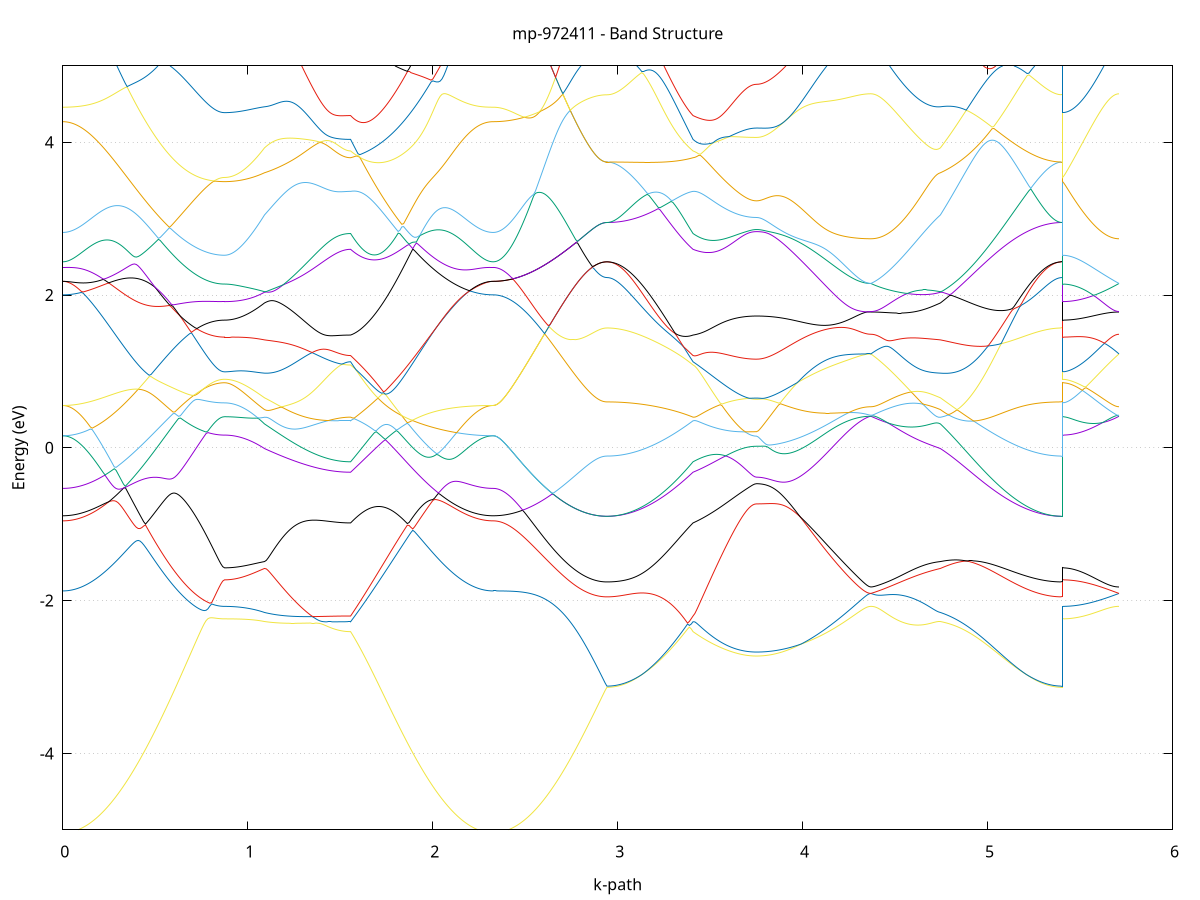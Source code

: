 set title 'mp-972411 - Band Structure'
set xlabel 'k-path'
set ylabel 'Energy (eV)'
set grid y
set yrange [-5:5]
set terminal png size 800,600
set output 'mp-972411_bands_gnuplot.png'
plot '-' using 1:2 with lines notitle, '-' using 1:2 with lines notitle, '-' using 1:2 with lines notitle, '-' using 1:2 with lines notitle, '-' using 1:2 with lines notitle, '-' using 1:2 with lines notitle, '-' using 1:2 with lines notitle, '-' using 1:2 with lines notitle, '-' using 1:2 with lines notitle, '-' using 1:2 with lines notitle, '-' using 1:2 with lines notitle, '-' using 1:2 with lines notitle, '-' using 1:2 with lines notitle, '-' using 1:2 with lines notitle, '-' using 1:2 with lines notitle, '-' using 1:2 with lines notitle, '-' using 1:2 with lines notitle, '-' using 1:2 with lines notitle, '-' using 1:2 with lines notitle, '-' using 1:2 with lines notitle, '-' using 1:2 with lines notitle, '-' using 1:2 with lines notitle, '-' using 1:2 with lines notitle, '-' using 1:2 with lines notitle, '-' using 1:2 with lines notitle, '-' using 1:2 with lines notitle, '-' using 1:2 with lines notitle, '-' using 1:2 with lines notitle, '-' using 1:2 with lines notitle, '-' using 1:2 with lines notitle, '-' using 1:2 with lines notitle, '-' using 1:2 with lines notitle, '-' using 1:2 with lines notitle, '-' using 1:2 with lines notitle, '-' using 1:2 with lines notitle, '-' using 1:2 with lines notitle, '-' using 1:2 with lines notitle, '-' using 1:2 with lines notitle, '-' using 1:2 with lines notitle, '-' using 1:2 with lines notitle, '-' using 1:2 with lines notitle, '-' using 1:2 with lines notitle, '-' using 1:2 with lines notitle, '-' using 1:2 with lines notitle, '-' using 1:2 with lines notitle, '-' using 1:2 with lines notitle, '-' using 1:2 with lines notitle, '-' using 1:2 with lines notitle
0.000000 -22.981836
0.009937 -22.981836
0.019875 -22.981736
0.029812 -22.981536
0.039750 -22.981236
0.049687 -22.980836
0.059625 -22.980336
0.069562 -22.979836
0.079500 -22.979236
0.089437 -22.978536
0.099375 -22.977736
0.109312 -22.976936
0.119250 -22.975936
0.129187 -22.975036
0.139125 -22.973936
0.149062 -22.972836
0.159000 -22.971736
0.168937 -22.970536
0.178875 -22.969336
0.188812 -22.968036
0.198750 -22.966836
0.208687 -22.965536
0.218625 -22.964236
0.228562 -22.963036
0.238500 -22.961836
0.248437 -22.960736
0.258374 -22.959636
0.268312 -22.958736
0.278249 -22.957936
0.288187 -22.957236
0.298124 -22.956736
0.308062 -22.956436
0.317999 -22.956436
0.327937 -22.956536
0.337874 -22.956936
0.347812 -22.957536
0.357749 -22.958336
0.367687 -22.959436
0.377624 -22.960636
0.387562 -22.962036
0.397499 -22.963536
0.407437 -22.965236
0.417374 -22.967036
0.427312 -22.968936
0.437249 -22.970836
0.447187 -22.972836
0.457124 -22.974936
0.467062 -22.977036
0.476999 -22.979236
0.486937 -22.981336
0.496874 -22.983536
0.506811 -22.985736
0.516749 -22.987936
0.526686 -22.990036
0.536624 -22.992236
0.546561 -22.994336
0.556499 -22.996436
0.566436 -22.998536
0.576374 -23.000636
0.586311 -23.002636
0.596249 -23.004536
0.606186 -23.006436
0.616124 -23.008336
0.626061 -23.010136
0.635999 -23.011936
0.645936 -23.013636
0.655874 -23.015336
0.665811 -23.016936
0.675749 -23.018436
0.685686 -23.019936
0.695624 -23.021336
0.705561 -23.022736
0.715499 -23.023936
0.725436 -23.025136
0.735374 -23.026336
0.745311 -23.027336
0.755248 -23.028336
0.765186 -23.029236
0.775123 -23.030036
0.785061 -23.030836
0.794998 -23.031536
0.804936 -23.032136
0.814873 -23.032636
0.824811 -23.033136
0.834748 -23.033436
0.844686 -23.033736
0.854623 -23.033936
0.864561 -23.034036
0.874498 -23.034136
0.874498 -23.034136
0.884320 -23.034036
0.894141 -23.033636
0.903962 -23.033136
0.913784 -23.032336
0.923605 -23.031336
0.933426 -23.030136
0.943248 -23.028736
0.953069 -23.027036
0.962891 -23.025236
0.972712 -23.023136
0.982533 -23.020936
0.992355 -23.018436
1.002176 -23.015736
1.011997 -23.012836
1.021819 -23.009736
1.031640 -23.006536
1.041462 -23.003036
1.051283 -22.999336
1.061104 -22.995536
1.070926 -22.991536
1.080747 -22.987336
1.090569 -22.982936
1.090569 -22.982936
1.100474 -22.979736
1.110380 -22.976836
1.120286 -22.975236
1.130192 -22.973736
1.140098 -22.972036
1.150004 -22.970436
1.159910 -22.968636
1.169816 -22.966936
1.179722 -22.965136
1.189628 -22.963336
1.199534 -22.961536
1.209440 -22.959736
1.219346 -22.957836
1.229252 -22.955936
1.239158 -22.954036
1.249063 -22.952136
1.258969 -22.950136
1.268875 -22.948136
1.278781 -22.946136
1.288687 -22.944136
1.298593 -22.942136
1.308499 -22.940136
1.318405 -22.938036
1.328311 -22.935936
1.338217 -22.933836
1.348123 -22.931736
1.358029 -22.929636
1.367935 -22.927536
1.377841 -22.925436
1.387747 -22.923236
1.397652 -22.921136
1.407558 -22.918936
1.417464 -22.916836
1.427370 -22.914636
1.437276 -22.912536
1.447182 -22.910336
1.457088 -22.908236
1.466994 -22.906136
1.476900 -22.904036
1.486806 -22.901936
1.496712 -22.899936
1.506618 -22.897936
1.516524 -22.896036
1.526430 -22.894236
1.536335 -22.892636
1.546241 -22.891436
1.556147 -22.890936
1.556147 -22.890936
1.566034 -22.890336
1.575920 -22.889836
1.585807 -22.889436
1.595693 -22.889236
1.605580 -22.889036
1.615466 -22.888936
1.625353 -22.888836
1.635240 -22.888736
1.645126 -22.888736
1.655013 -22.888636
1.664899 -22.888636
1.674786 -22.888636
1.684672 -22.888536
1.694559 -22.888436
1.704445 -22.888236
1.714332 -22.888136
1.724218 -22.887936
1.734105 -22.887636
1.743991 -22.887336
1.753878 -22.886936
1.763764 -22.886436
1.773651 -22.885936
1.783537 -22.886636
1.793424 -22.889536
1.803310 -22.892236
1.813197 -22.895036
1.823083 -22.897736
1.832970 -22.900436
1.842856 -22.903036
1.852743 -22.905636
1.862629 -22.908236
1.872516 -22.910736
1.882402 -22.913336
1.892289 -22.915736
1.902176 -22.918236
1.912062 -22.920736
1.921949 -22.923136
1.931835 -22.925536
1.941722 -22.927836
1.951608 -22.930136
1.961495 -22.932436
1.971381 -22.934736
1.981268 -22.937036
1.991154 -22.939236
2.001041 -22.941436
2.010927 -22.943536
2.020814 -22.945636
2.030700 -22.947736
2.040587 -22.949736
2.050473 -22.951736
2.060360 -22.953636
2.070246 -22.955536
2.080133 -22.957436
2.090019 -22.959236
2.099906 -22.960936
2.109792 -22.962636
2.119679 -22.964236
2.129565 -22.965836
2.139452 -22.967336
2.149338 -22.968736
2.159225 -22.970136
2.169111 -22.971436
2.178998 -22.972636
2.188885 -22.973836
2.198771 -22.974936
2.208658 -22.975936
2.218544 -22.976836
2.228431 -22.977736
2.238317 -22.978536
2.248204 -22.979236
2.258090 -22.979836
2.267977 -22.980336
2.277863 -22.980836
2.287750 -22.981236
2.297636 -22.981536
2.307523 -22.981736
2.317409 -22.981836
2.327296 -22.981836
2.327296 -22.981836
2.337211 -22.981836
2.347126 -22.981536
2.357041 -22.981136
2.366956 -22.980636
2.376872 -22.979936
2.386787 -22.979136
2.396702 -22.978136
2.406617 -22.976936
2.416532 -22.975636
2.426447 -22.974236
2.436363 -22.972636
2.446278 -22.970836
2.456193 -22.969036
2.466108 -22.966936
2.476023 -22.964736
2.485939 -22.962436
2.495854 -22.960036
2.505769 -22.957436
2.515684 -22.954636
2.525599 -22.951836
2.535514 -22.948836
2.545430 -22.945636
2.555345 -22.942436
2.565260 -22.939036
2.575175 -22.935536
2.585090 -22.931836
2.595005 -22.928736
2.604921 -22.931636
2.614836 -22.934436
2.624751 -22.937136
2.634666 -22.939836
2.644581 -22.942536
2.654496 -22.945036
2.664412 -22.947636
2.674327 -22.950036
2.684242 -22.952436
2.694157 -22.954736
2.704072 -22.956936
2.713988 -22.959136
2.723903 -22.961236
2.733818 -22.963236
2.743733 -22.965136
2.753648 -22.966936
2.763563 -22.968736
2.773479 -22.970336
2.783394 -22.971936
2.793309 -22.973436
2.803224 -22.974836
2.813139 -22.976136
2.823054 -22.977336
2.832970 -22.978436
2.842885 -22.979436
2.852800 -22.980436
2.862715 -22.981236
2.872630 -22.981936
2.882545 -22.982636
2.892461 -22.983136
2.902376 -22.983636
2.912291 -22.983936
2.922206 -22.984236
2.932121 -22.984336
2.942037 -22.984436
2.942037 -22.984436
2.951942 -22.984336
2.961848 -22.984236
2.971754 -22.983936
2.981660 -22.983536
2.991566 -22.983136
3.001472 -22.982536
3.011378 -22.981836
3.021284 -22.981036
3.031190 -22.980136
3.041096 -22.979236
3.051002 -22.978136
3.060908 -22.976936
3.070814 -22.975636
3.080720 -22.974236
3.090626 -22.972836
3.100531 -22.971236
3.110437 -22.969536
3.120343 -22.967836
3.130249 -22.965936
3.140155 -22.964036
3.150061 -22.961936
3.159967 -22.959836
3.169873 -22.957636
3.179779 -22.955336
3.189685 -22.952936
3.199591 -22.950536
3.209497 -22.947936
3.219403 -22.945336
3.229309 -22.942636
3.239215 -22.939936
3.249120 -22.937036
3.259026 -22.934136
3.268932 -22.931236
3.278838 -22.928136
3.288744 -22.925036
3.298650 -22.921936
3.308556 -22.918736
3.318462 -22.915436
3.328368 -22.912136
3.338274 -22.908836
3.348180 -22.905436
3.358086 -22.901936
3.367992 -22.898536
3.377898 -22.895036
3.387803 -22.892636
3.397709 -22.891736
3.407615 -22.890936
3.407615 -22.890936
3.417422 -22.890636
3.427230 -22.890536
3.437037 -22.890436
3.446844 -22.890436
3.456651 -22.890436
3.466458 -22.890636
3.476265 -22.890936
3.486072 -22.891236
3.495879 -22.891736
3.505686 -22.892236
3.515494 -22.892736
3.525301 -22.893336
3.535108 -22.894036
3.544915 -22.894636
3.554722 -22.895336
3.564529 -22.896036
3.574336 -22.896736
3.584143 -22.897436
3.593950 -22.898036
3.603758 -22.898736
3.613565 -22.899336
3.623372 -22.899836
3.633179 -22.900436
3.642986 -22.900936
3.652793 -22.901336
3.662600 -22.901736
3.672407 -22.902136
3.682214 -22.902436
3.692022 -22.902736
3.701829 -22.902936
3.711636 -22.903136
3.721443 -22.903336
3.731250 -22.903436
3.741057 -22.903536
3.750864 -22.903536
3.750864 -22.903536
3.760838 -22.903536
3.770811 -22.903736
3.780785 -22.904136
3.790759 -22.904536
3.800732 -22.905136
3.810706 -22.905936
3.820679 -22.906736
3.830653 -22.907736
3.840627 -22.908836
3.850600 -22.910136
3.860574 -22.911436
3.870547 -22.912936
3.880521 -22.914636
3.890495 -22.916336
3.900468 -22.918136
3.910442 -22.920136
3.920415 -22.922236
3.930389 -22.924436
3.940363 -22.926636
3.950336 -22.929036
3.960310 -22.931436
3.970284 -22.933936
3.980257 -22.936436
3.990231 -22.939036
4.000204 -22.941636
4.010178 -22.944336
4.020152 -22.947036
4.030125 -22.949736
4.040099 -22.952436
4.050072 -22.955036
4.060046 -22.957736
4.070020 -22.960336
4.079993 -22.963036
4.089967 -22.965536
4.099940 -22.968036
4.109914 -22.970536
4.119888 -22.972936
4.129861 -22.975336
4.139835 -22.977636
4.149808 -22.979836
4.159782 -22.981936
4.169756 -22.984036
4.179729 -22.986036
4.189703 -22.987936
4.199676 -22.989736
4.209650 -22.991436
4.219624 -22.993036
4.229597 -22.994536
4.239571 -22.996036
4.249544 -22.997336
4.259518 -22.998536
4.269492 -22.999636
4.279465 -23.000736
4.289439 -23.001636
4.299413 -23.002436
4.309386 -23.003136
4.319360 -23.003736
4.329333 -23.004236
4.339307 -23.004636
4.349281 -23.004936
4.359254 -23.005036
4.369228 -23.005136
4.369228 -23.005136
4.379115 -23.005136
4.389002 -23.005336
4.398890 -23.005636
4.408777 -23.006036
4.418664 -23.006536
4.428551 -23.007136
4.438439 -23.007736
4.448326 -23.008336
4.458213 -23.009036
4.468101 -23.009636
4.477988 -23.010236
4.487875 -23.010836
4.497762 -23.011336
4.507650 -23.011736
4.517537 -23.012136
4.527424 -23.012436
4.537311 -23.012536
4.547199 -23.012636
4.557086 -23.012536
4.566973 -23.012336
4.576861 -23.011936
4.586748 -23.011436
4.596635 -23.010836
4.606522 -23.010036
4.616410 -23.009136
4.626297 -23.008036
4.636184 -23.006736
4.646072 -23.005336
4.655959 -23.003736
4.665846 -23.002036
4.675733 -23.000136
4.685621 -22.998036
4.695508 -22.995836
4.705395 -22.993436
4.715282 -22.990936
4.725170 -22.988336
4.735057 -22.985636
4.744944 -22.982936
4.744944 -22.982936
4.754921 -22.978336
4.764897 -22.975736
4.774873 -22.973736
4.784849 -22.971736
4.794825 -22.969736
4.804801 -22.967836
4.814778 -22.966036
4.824754 -22.964336
4.834730 -22.962636
4.844706 -22.961136
4.854682 -22.959736
4.864658 -22.958436
4.874635 -22.957336
4.884611 -22.956336
4.894587 -22.955436
4.904563 -22.954736
4.914539 -22.954136
4.924516 -22.953736
4.934492 -22.953436
4.944468 -22.953236
4.954444 -22.953236
4.964420 -22.953236
4.974396 -22.953436
4.984373 -22.953636
4.994349 -22.954036
5.004325 -22.954436
5.014301 -22.954936
5.024277 -22.955536
5.034254 -22.956236
5.044230 -22.956936
5.054206 -22.957736
5.064182 -22.958536
5.074158 -22.959436
5.084134 -22.960336
5.094111 -22.961236
5.104087 -22.962236
5.114063 -22.963236
5.124039 -22.964236
5.134015 -22.965336
5.143992 -22.966336
5.153968 -22.967436
5.163944 -22.968436
5.173920 -22.969536
5.183896 -22.970536
5.193872 -22.971636
5.203849 -22.972636
5.213825 -22.973636
5.223801 -22.974636
5.233777 -22.975536
5.243753 -22.976536
5.253730 -22.977336
5.263706 -22.978236
5.273682 -22.979036
5.283658 -22.979736
5.293634 -22.980536
5.303610 -22.981136
5.313587 -22.981736
5.323563 -22.982336
5.333539 -22.982736
5.343515 -22.983236
5.353491 -22.983536
5.363468 -22.983836
5.373444 -22.984136
5.383420 -22.984236
5.393396 -22.984336
5.403372 -22.984436
5.403372 -23.034136
5.413287 -23.034036
5.423203 -23.033936
5.433118 -23.033636
5.443033 -23.033236
5.452948 -23.032836
5.462863 -23.032236
5.472778 -23.031636
5.482694 -23.030836
5.492609 -23.030036
5.502524 -23.029136
5.512439 -23.028136
5.522354 -23.027036
5.532269 -23.025836
5.542185 -23.024636
5.552100 -23.023336
5.562015 -23.021936
5.571930 -23.020536
5.581845 -23.019136
5.591761 -23.017636
5.601676 -23.016136
5.611591 -23.014636
5.621506 -23.013236
5.631421 -23.011736
5.641336 -23.010436
5.651252 -23.009136
5.661167 -23.008036
5.671082 -23.007036
5.680997 -23.006236
5.690912 -23.005636
5.700827 -23.005236
5.710743 -23.005136
e
0.000000 -22.862036
0.009937 -22.862136
0.019875 -22.862236
0.029812 -22.862536
0.039750 -22.862936
0.049687 -22.863436
0.059625 -22.863936
0.069562 -22.864636
0.079500 -22.865436
0.089437 -22.866236
0.099375 -22.867236
0.109312 -22.868236
0.119250 -22.869336
0.129187 -22.870536
0.139125 -22.871736
0.149062 -22.873036
0.159000 -22.874436
0.168937 -22.875736
0.178875 -22.877136
0.188812 -22.878636
0.198750 -22.880036
0.208687 -22.881436
0.218625 -22.882836
0.228562 -22.884136
0.238500 -22.885336
0.248437 -22.886536
0.258374 -22.887636
0.268312 -22.888536
0.278249 -22.889236
0.288187 -22.889836
0.298124 -22.890136
0.308062 -22.890236
0.317999 -22.890036
0.327937 -22.889636
0.337874 -22.888836
0.347812 -22.888936
0.357749 -22.892736
0.367687 -22.896436
0.377624 -22.900136
0.387562 -22.903836
0.397499 -22.907536
0.407437 -22.911136
0.417374 -22.914736
0.427312 -22.918236
0.437249 -22.921736
0.447187 -22.925136
0.457124 -22.928536
0.467062 -22.931936
0.476999 -22.935136
0.486937 -22.938436
0.496874 -22.941636
0.506811 -22.944736
0.516749 -22.947736
0.526686 -22.950736
0.536624 -22.953736
0.546561 -22.956536
0.556499 -22.959336
0.566436 -22.962136
0.576374 -22.964736
0.586311 -22.967336
0.596249 -22.969836
0.606186 -22.972336
0.616124 -22.974636
0.626061 -22.976936
0.635999 -22.979136
0.645936 -22.981336
0.655874 -22.983336
0.665811 -22.985336
0.675749 -22.987236
0.685686 -22.989036
0.695624 -22.990736
0.705561 -22.992336
0.715499 -22.993836
0.725436 -22.995336
0.735374 -22.996636
0.745311 -22.997936
0.755248 -22.999136
0.765186 -23.000236
0.775123 -23.001136
0.785061 -23.002036
0.794998 -23.002836
0.804936 -23.003636
0.814873 -23.004236
0.824811 -23.004736
0.834748 -23.005136
0.844686 -23.005536
0.854623 -23.005736
0.864561 -23.005836
0.874498 -23.005936
0.874498 -23.005936
0.884320 -23.005836
0.894141 -23.005636
0.903962 -23.005336
0.913784 -23.004936
0.923605 -23.004336
0.933426 -23.003736
0.943248 -23.002936
0.953069 -23.002036
0.962891 -23.001036
0.972712 -22.999836
0.982533 -22.998636
0.992355 -22.997336
1.002176 -22.995836
1.011997 -22.994336
1.021819 -22.992736
1.031640 -22.991036
1.041462 -22.989336
1.051283 -22.987536
1.061104 -22.985636
1.070926 -22.983736
1.080747 -22.981736
1.090569 -22.979736
1.090569 -22.979736
1.100474 -22.978336
1.110380 -22.976336
1.120286 -22.972836
1.130192 -22.969336
1.140098 -22.965636
1.150004 -22.961836
1.159910 -22.957936
1.169816 -22.953936
1.179722 -22.949836
1.189628 -22.945636
1.199534 -22.941336
1.209440 -22.937036
1.219346 -22.932636
1.229252 -22.928136
1.239158 -22.923536
1.249063 -22.918936
1.258969 -22.914236
1.268875 -22.909536
1.278781 -22.904836
1.288687 -22.900036
1.298593 -22.895236
1.308499 -22.890336
1.318405 -22.885536
1.328311 -22.880736
1.338217 -22.875936
1.348123 -22.873336
1.358029 -22.872436
1.367935 -22.871736
1.377841 -22.871236
1.387747 -22.870936
1.397652 -22.870736
1.407558 -22.870736
1.417464 -22.870936
1.427370 -22.871236
1.437276 -22.871736
1.447182 -22.872336
1.457088 -22.873136
1.466994 -22.874036
1.476900 -22.875136
1.486806 -22.876236
1.496712 -22.877436
1.506618 -22.878736
1.516524 -22.880136
1.526430 -22.881536
1.536335 -22.882836
1.546241 -22.883836
1.556147 -22.884336
1.556147 -22.884336
1.566034 -22.880736
1.575920 -22.877136
1.585807 -22.873536
1.595693 -22.869836
1.605580 -22.866236
1.615466 -22.862636
1.625353 -22.859036
1.635240 -22.855436
1.645126 -22.851836
1.655013 -22.848236
1.664899 -22.849536
1.674786 -22.852936
1.684672 -22.856236
1.694559 -22.859436
1.704445 -22.862636
1.714332 -22.865836
1.724218 -22.868936
1.734105 -22.872036
1.743991 -22.875036
1.753878 -22.878036
1.763764 -22.880936
1.773651 -22.883836
1.783537 -22.885436
1.793424 -22.884736
1.803310 -22.884036
1.813197 -22.883336
1.823083 -22.882436
1.832970 -22.881536
1.842856 -22.880536
1.852743 -22.879436
1.862629 -22.878336
1.872516 -22.877136
1.882402 -22.875836
1.892289 -22.874436
1.902176 -22.873036
1.912062 -22.871436
1.921949 -22.869836
1.931835 -22.868236
1.941722 -22.866436
1.951608 -22.864636
1.961495 -22.862736
1.971381 -22.860736
1.981268 -22.858736
1.991154 -22.856636
2.001041 -22.854436
2.010927 -22.852236
2.020814 -22.850236
2.030700 -22.851336
2.040587 -22.852436
2.050473 -22.853336
2.060360 -22.854236
2.070246 -22.855036
2.080133 -22.855836
2.090019 -22.856536
2.099906 -22.857136
2.109792 -22.857736
2.119679 -22.858336
2.129565 -22.858736
2.139452 -22.859236
2.149338 -22.859636
2.159225 -22.859936
2.169111 -22.860236
2.178998 -22.860536
2.188885 -22.860836
2.198771 -22.861036
2.208658 -22.861236
2.218544 -22.861336
2.228431 -22.861536
2.238317 -22.861636
2.248204 -22.861736
2.258090 -22.861836
2.267977 -22.861836
2.277863 -22.861936
2.287750 -22.862036
2.297636 -22.862036
2.307523 -22.862036
2.317409 -22.862036
2.327296 -22.862036
2.327296 -22.862036
2.337211 -22.862236
2.347126 -22.862836
2.357041 -22.863736
2.366956 -22.865036
2.376872 -22.866536
2.386787 -22.868436
2.396702 -22.870536
2.406617 -22.872836
2.416532 -22.875236
2.426447 -22.877836
2.436363 -22.880536
2.446278 -22.883436
2.456193 -22.886336
2.466108 -22.889236
2.476023 -22.892336
2.485939 -22.895336
2.495854 -22.898436
2.505769 -22.901536
2.515684 -22.904636
2.525599 -22.907736
2.535514 -22.910736
2.545430 -22.913836
2.555345 -22.916936
2.565260 -22.919936
2.575175 -22.922836
2.585090 -22.925836
2.595005 -22.928736
2.604921 -22.931636
2.614836 -22.934436
2.624751 -22.937136
2.634666 -22.939836
2.644581 -22.942536
2.654496 -22.945036
2.664412 -22.947636
2.674327 -22.950036
2.684242 -22.952436
2.694157 -22.954736
2.704072 -22.956936
2.713988 -22.959136
2.723903 -22.961236
2.733818 -22.963236
2.743733 -22.965136
2.753648 -22.966936
2.763563 -22.968736
2.773479 -22.970336
2.783394 -22.971936
2.793309 -22.973436
2.803224 -22.974836
2.813139 -22.976136
2.823054 -22.977336
2.832970 -22.978436
2.842885 -22.979436
2.852800 -22.980436
2.862715 -22.981236
2.872630 -22.981936
2.882545 -22.982636
2.892461 -22.983136
2.902376 -22.983636
2.912291 -22.983936
2.922206 -22.984236
2.932121 -22.984336
2.942037 -22.984436
2.942037 -22.984436
2.951942 -22.984336
2.961848 -22.984136
2.971754 -22.983736
2.981660 -22.983236
2.991566 -22.982636
3.001472 -22.981936
3.011378 -22.980936
3.021284 -22.979936
3.031190 -22.978736
3.041096 -22.977436
3.051002 -22.976036
3.060908 -22.974436
3.070814 -22.972736
3.080720 -22.970936
3.090626 -22.969036
3.100531 -22.966936
3.110437 -22.964736
3.120343 -22.962536
3.130249 -22.960136
3.140155 -22.957636
3.150061 -22.955036
3.159967 -22.952336
3.169873 -22.949536
3.179779 -22.946636
3.189685 -22.943736
3.199591 -22.940736
3.209497 -22.937736
3.219403 -22.934636
3.229309 -22.931536
3.239215 -22.928336
3.249120 -22.925236
3.259026 -22.922136
3.268932 -22.919036
3.278838 -22.916036
3.288744 -22.913136
3.298650 -22.910236
3.308556 -22.907536
3.318462 -22.905036
3.328368 -22.902636
3.338274 -22.900436
3.348180 -22.898436
3.358086 -22.896736
3.367992 -22.895136
3.377898 -22.893836
3.387803 -22.891436
3.397709 -22.887936
3.407615 -22.884336
3.407615 -22.884336
3.417422 -22.882736
3.427230 -22.881036
3.437037 -22.879336
3.446844 -22.877436
3.456651 -22.875636
3.466458 -22.873736
3.476265 -22.871736
3.486072 -22.869736
3.495879 -22.867636
3.505686 -22.865536
3.515494 -22.863436
3.525301 -22.861236
3.535108 -22.859036
3.544915 -22.856836
3.554722 -22.854536
3.564529 -22.852236
3.574336 -22.850036
3.584143 -22.847736
3.593950 -22.845436
3.603758 -22.843136
3.613565 -22.840936
3.623372 -22.838736
3.633179 -22.836636
3.642986 -22.834536
3.652793 -22.832536
3.662600 -22.830636
3.672407 -22.828936
3.682214 -22.827236
3.692022 -22.825736
3.701829 -22.824436
3.711636 -22.823336
3.721443 -22.822536
3.731250 -22.821836
3.741057 -22.821436
3.750864 -22.821336
3.750864 -22.821336
3.760838 -22.822136
3.770811 -22.824336
3.780785 -22.827336
3.790759 -22.830936
3.800732 -22.834736
3.810706 -22.838736
3.820679 -22.842836
3.830653 -22.846936
3.840627 -22.851136
3.850600 -22.855236
3.860574 -22.859336
3.870547 -22.863436
3.880521 -22.867436
3.890495 -22.871436
3.900468 -22.875436
3.910442 -22.879236
3.920415 -22.883136
3.930389 -22.886836
3.940363 -22.890436
3.950336 -22.894036
3.960310 -22.897536
3.970284 -22.901036
3.980257 -22.904336
3.990231 -22.907536
4.000204 -22.910736
4.010178 -22.913736
4.020152 -22.916636
4.030125 -22.919536
4.040099 -22.922236
4.050072 -22.924936
4.060046 -22.927436
4.070020 -22.929836
4.079993 -22.932136
4.089967 -22.934336
4.099940 -22.936436
4.109914 -22.938336
4.119888 -22.940236
4.129861 -22.941936
4.139835 -22.943536
4.149808 -22.945036
4.159782 -22.946336
4.169756 -22.947636
4.179729 -22.948736
4.189703 -22.949736
4.199676 -22.950536
4.209650 -22.951336
4.219624 -22.951936
4.229597 -22.952436
4.239571 -22.952836
4.249544 -22.953036
4.259518 -22.953236
4.269492 -22.953236
4.279465 -22.953236
4.289439 -22.953036
4.299413 -22.952836
4.309386 -22.952436
4.319360 -22.952136
4.329333 -22.951636
4.339307 -22.951336
4.349281 -22.950936
4.359254 -22.950736
4.369228 -22.950636
4.369228 -22.950636
4.379115 -22.950536
4.389002 -22.950436
4.398890 -22.950736
4.408777 -22.951836
4.418664 -22.954036
4.428551 -22.956436
4.438439 -22.958936
4.448326 -22.961336
4.458213 -22.963636
4.468101 -22.965836
4.477988 -22.967836
4.487875 -22.969736
4.497762 -22.971536
4.507650 -22.973136
4.517537 -22.974636
4.527424 -22.976036
4.537311 -22.977336
4.547199 -22.978436
4.557086 -22.979436
4.566973 -22.980336
4.576861 -22.981136
4.586748 -22.981836
4.596635 -22.982436
4.606522 -22.982936
4.616410 -22.983336
4.626297 -22.983636
4.636184 -22.983736
4.646072 -22.983836
4.655959 -22.983836
4.665846 -22.983836
4.675733 -22.983636
4.685621 -22.983336
4.695508 -22.983036
4.705395 -22.982536
4.715282 -22.982036
4.725170 -22.981436
4.735057 -22.980736
4.744944 -22.979736
4.744944 -22.979736
4.754921 -22.977736
4.764897 -22.973536
4.774873 -22.968636
4.784849 -22.963536
4.794825 -22.958236
4.804801 -22.952936
4.814778 -22.947336
4.824754 -22.941736
4.834730 -22.935936
4.844706 -22.930036
4.854682 -22.924036
4.864658 -22.917936
4.874635 -22.911636
4.884611 -22.905336
4.894587 -22.898936
4.904563 -22.892536
4.914539 -22.885936
4.924516 -22.879436
4.934492 -22.876936
4.944468 -22.874336
4.954444 -22.871636
4.964420 -22.868936
4.974396 -22.866136
4.984373 -22.866536
4.994349 -22.870236
5.004325 -22.874136
5.014301 -22.878036
5.024277 -22.882036
5.034254 -22.885936
5.044230 -22.889936
5.054206 -22.894036
5.064182 -22.898036
5.074158 -22.902136
5.084134 -22.906136
5.094111 -22.910136
5.104087 -22.914136
5.114063 -22.918036
5.124039 -22.921936
5.134015 -22.925736
5.143992 -22.929536
5.153968 -22.933236
5.163944 -22.936936
5.173920 -22.940436
5.183896 -22.943836
5.193872 -22.947236
5.203849 -22.950436
5.213825 -22.953536
5.223801 -22.956536
5.233777 -22.959436
5.243753 -22.962136
5.253730 -22.964736
5.263706 -22.967236
5.273682 -22.969536
5.283658 -22.971636
5.293634 -22.973636
5.303610 -22.975536
5.313587 -22.977136
5.323563 -22.978636
5.333539 -22.980036
5.343515 -22.981136
5.353491 -22.982136
5.363468 -22.982936
5.373444 -22.983536
5.383420 -22.984036
5.393396 -22.984336
5.403372 -22.984436
5.403372 -23.005936
5.413287 -23.005836
5.423203 -23.005636
5.433118 -23.005236
5.443033 -23.004736
5.452948 -23.004036
5.462863 -23.003136
5.472778 -23.002136
5.482694 -23.001036
5.492609 -22.999736
5.502524 -22.998336
5.512439 -22.996736
5.522354 -22.994936
5.532269 -22.993136
5.542185 -22.991036
5.552100 -22.988936
5.562015 -22.986636
5.571930 -22.984136
5.581845 -22.981536
5.591761 -22.978836
5.601676 -22.975936
5.611591 -22.972936
5.621506 -22.969836
5.631421 -22.966536
5.641336 -22.963236
5.651252 -22.959736
5.661167 -22.956036
5.671082 -22.952336
5.680997 -22.949236
5.690912 -22.950036
5.700827 -22.950436
5.710743 -22.950636
e
0.000000 -22.862036
0.009937 -22.861936
0.019875 -22.861636
0.029812 -22.861136
0.039750 -22.860336
0.049687 -22.859336
0.059625 -22.858236
0.069562 -22.856836
0.079500 -22.855236
0.089437 -22.853436
0.099375 -22.851436
0.109312 -22.849236
0.119250 -22.846736
0.129187 -22.844136
0.139125 -22.841336
0.149062 -22.838336
0.159000 -22.835136
0.168937 -22.831836
0.178875 -22.828236
0.188812 -22.827236
0.198750 -22.831036
0.208687 -22.834836
0.218625 -22.838636
0.228562 -22.842536
0.238500 -22.846336
0.248437 -22.850236
0.258374 -22.854136
0.268312 -22.858036
0.278249 -22.861936
0.288187 -22.865836
0.298124 -22.869736
0.308062 -22.873636
0.317999 -22.877436
0.327937 -22.881336
0.337874 -22.885136
0.347812 -22.887836
0.357749 -22.886636
0.367687 -22.885036
0.377624 -22.883236
0.387562 -22.881236
0.397499 -22.879036
0.407437 -22.876536
0.417374 -22.873936
0.427312 -22.871236
0.437249 -22.868336
0.447187 -22.865336
0.457124 -22.862136
0.467062 -22.858936
0.476999 -22.855636
0.486937 -22.852136
0.496874 -22.848636
0.506811 -22.845136
0.516749 -22.841536
0.526686 -22.837836
0.536624 -22.834136
0.546561 -22.830336
0.556499 -22.833236
0.566436 -22.837136
0.576374 -22.841036
0.586311 -22.844836
0.596249 -22.848636
0.606186 -22.852436
0.616124 -22.856136
0.626061 -22.859736
0.635999 -22.863236
0.645936 -22.866636
0.655874 -22.870036
0.665811 -22.873236
0.675749 -22.876436
0.685686 -22.879436
0.695624 -22.882336
0.705561 -22.885136
0.715499 -22.887736
0.725436 -22.890236
0.735374 -22.892636
0.745311 -22.894836
0.755248 -22.896836
0.765186 -22.898736
0.775123 -22.900536
0.785061 -22.902136
0.794998 -22.903536
0.804936 -22.904836
0.814873 -22.905936
0.824811 -22.906936
0.834748 -22.907636
0.844686 -22.908236
0.854623 -22.908736
0.864561 -22.908936
0.874498 -22.909036
0.874498 -22.909036
0.884320 -22.909036
0.894141 -22.909036
0.903962 -22.909036
0.913784 -22.908936
0.923605 -22.908936
0.933426 -22.908836
0.943248 -22.908736
0.953069 -22.908636
0.962891 -22.908536
0.972712 -22.908436
0.982533 -22.908336
0.992355 -22.908136
1.002176 -22.907936
1.011997 -22.907736
1.021819 -22.907536
1.031640 -22.907336
1.041462 -22.907036
1.051283 -22.906736
1.061104 -22.906336
1.070926 -22.905936
1.080747 -22.905536
1.090569 -22.905036
1.090569 -22.905036
1.100474 -22.904636
1.110380 -22.904136
1.120286 -22.903536
1.130192 -22.902736
1.140098 -22.901936
1.150004 -22.901036
1.159910 -22.899936
1.169816 -22.898836
1.179722 -22.897636
1.189628 -22.896336
1.199534 -22.895036
1.209440 -22.893536
1.219346 -22.892036
1.229252 -22.890536
1.239158 -22.888936
1.249063 -22.887336
1.258969 -22.885736
1.268875 -22.884136
1.278781 -22.882536
1.288687 -22.881036
1.298593 -22.879536
1.308499 -22.878036
1.318405 -22.876736
1.328311 -22.875436
1.338217 -22.874336
1.348123 -22.871136
1.358029 -22.866436
1.367935 -22.861736
1.377841 -22.857236
1.387747 -22.852736
1.397652 -22.848336
1.407558 -22.844136
1.417464 -22.840036
1.427370 -22.836136
1.437276 -22.832436
1.447182 -22.828936
1.457088 -22.825736
1.466994 -22.822836
1.476900 -22.820136
1.486806 -22.817736
1.496712 -22.815636
1.506618 -22.813936
1.516524 -22.812536
1.526430 -22.811436
1.536335 -22.810636
1.546241 -22.810136
1.556147 -22.809936
1.556147 -22.809936
1.566034 -22.813736
1.575920 -22.817536
1.585807 -22.821236
1.595693 -22.824936
1.605580 -22.828636
1.615466 -22.832236
1.625353 -22.835736
1.635240 -22.839336
1.645126 -22.842736
1.655013 -22.846236
1.664899 -22.844736
1.674786 -22.841236
1.684672 -22.837736
1.694559 -22.834336
1.704445 -22.830936
1.714332 -22.827636
1.724218 -22.824436
1.734105 -22.821236
1.743991 -22.818036
1.753878 -22.815036
1.763764 -22.812036
1.773651 -22.809136
1.783537 -22.806436
1.793424 -22.803736
1.803310 -22.805436
1.813197 -22.808236
1.823083 -22.810936
1.832970 -22.813636
1.842856 -22.816236
1.852743 -22.818836
1.862629 -22.821236
1.872516 -22.823736
1.882402 -22.826036
1.892289 -22.828336
1.902176 -22.830436
1.912062 -22.832636
1.921949 -22.834636
1.931835 -22.836536
1.941722 -22.838436
1.951608 -22.840136
1.961495 -22.841836
1.971381 -22.843436
1.981268 -22.845036
1.991154 -22.846436
2.001041 -22.847736
2.010927 -22.849036
2.020814 -22.849936
2.030700 -22.847536
2.040587 -22.845136
2.050473 -22.842636
2.060360 -22.840136
2.070246 -22.837536
2.080133 -22.834836
2.090019 -22.834836
2.099906 -22.836936
2.109792 -22.839036
2.119679 -22.841036
2.129565 -22.842936
2.139452 -22.844836
2.149338 -22.846536
2.159225 -22.848236
2.169111 -22.849736
2.178998 -22.851236
2.188885 -22.852636
2.198771 -22.853936
2.208658 -22.855136
2.218544 -22.856236
2.228431 -22.857236
2.238317 -22.858136
2.248204 -22.858936
2.258090 -22.859736
2.267977 -22.860336
2.277863 -22.860836
2.287750 -22.861336
2.297636 -22.861636
2.307523 -22.861836
2.317409 -22.862036
2.327296 -22.862036
2.327296 -22.862036
2.337211 -22.862236
2.347126 -22.862836
2.357041 -22.863736
2.366956 -22.865036
2.376872 -22.866536
2.386787 -22.868436
2.396702 -22.870536
2.406617 -22.872836
2.416532 -22.875236
2.426447 -22.877836
2.436363 -22.880536
2.446278 -22.883436
2.456193 -22.886336
2.466108 -22.889236
2.476023 -22.892336
2.485939 -22.895336
2.495854 -22.898436
2.505769 -22.901536
2.515684 -22.904636
2.525599 -22.907736
2.535514 -22.910736
2.545430 -22.913836
2.555345 -22.916936
2.565260 -22.919936
2.575175 -22.922836
2.585090 -22.925836
2.595005 -22.928136
2.604921 -22.924236
2.614836 -22.920336
2.624751 -22.916236
2.634666 -22.912036
2.644581 -22.907836
2.654496 -22.903436
2.664412 -22.899036
2.674327 -22.894436
2.684242 -22.889836
2.694157 -22.885236
2.704072 -22.880436
2.713988 -22.875736
2.723903 -22.870836
2.733818 -22.865936
2.743733 -22.861036
2.753648 -22.856136
2.763563 -22.851236
2.773479 -22.846336
2.783394 -22.841436
2.793309 -22.836536
2.803224 -22.831736
2.813139 -22.827036
2.823054 -22.822436
2.832970 -22.817936
2.842885 -22.813636
2.852800 -22.809536
2.862715 -22.805636
2.872630 -22.802036
2.882545 -22.798736
2.892461 -22.795836
2.902376 -22.793336
2.912291 -22.791436
2.922206 -22.789936
2.932121 -22.789036
2.942037 -22.788736
2.942037 -22.788736
2.951942 -22.788836
2.961848 -22.788936
2.971754 -22.789136
2.981660 -22.789436
2.991566 -22.789936
3.001472 -22.790436
3.011378 -22.790936
3.021284 -22.791636
3.031190 -22.792336
3.041096 -22.793136
3.051002 -22.794036
3.060908 -22.794936
3.070814 -22.795936
3.080720 -22.797036
3.090626 -22.798036
3.100531 -22.799236
3.110437 -22.800336
3.120343 -22.801536
3.130249 -22.802736
3.140155 -22.804036
3.150061 -22.805236
3.159967 -22.806436
3.169873 -22.807636
3.179779 -22.808836
3.189685 -22.809936
3.199591 -22.811136
3.209497 -22.812136
3.219403 -22.813136
3.229309 -22.814036
3.239215 -22.814836
3.249120 -22.815536
3.259026 -22.816036
3.268932 -22.816436
3.278838 -22.816736
3.288744 -22.816736
3.298650 -22.816536
3.308556 -22.816136
3.318462 -22.815436
3.328368 -22.814436
3.338274 -22.813136
3.348180 -22.811536
3.358086 -22.809636
3.367992 -22.807336
3.377898 -22.804836
3.387803 -22.802236
3.397709 -22.806136
3.407615 -22.809936
3.407615 -22.809936
3.417422 -22.811836
3.427230 -22.813936
3.437037 -22.815936
3.446844 -22.817836
3.456651 -22.819636
3.466458 -22.821236
3.476265 -22.822636
3.486072 -22.823836
3.495879 -22.824936
3.505686 -22.825836
3.515494 -22.826536
3.525301 -22.827036
3.535108 -22.827436
3.544915 -22.827736
3.554722 -22.827836
3.564529 -22.827936
3.574336 -22.827836
3.584143 -22.827636
3.593950 -22.827436
3.603758 -22.827036
3.613565 -22.826636
3.623372 -22.826236
3.633179 -22.825736
3.642986 -22.825236
3.652793 -22.824636
3.662600 -22.824036
3.672407 -22.823436
3.682214 -22.822836
3.692022 -22.822336
3.701829 -22.821736
3.711636 -22.821336
3.721443 -22.820936
3.731250 -22.820536
3.741057 -22.820336
3.750864 -22.820336
3.750864 -22.820336
3.760838 -22.820536
3.770811 -22.821236
3.780785 -22.822436
3.790759 -22.824036
3.800732 -22.825936
3.810706 -22.828236
3.820679 -22.830736
3.830653 -22.833436
3.840627 -22.836236
3.850600 -22.839236
3.860574 -22.842336
3.870547 -22.845436
3.880521 -22.848636
3.890495 -22.851736
3.900468 -22.854936
3.910442 -22.858036
3.920415 -22.861136
3.930389 -22.864236
3.940363 -22.867236
3.950336 -22.870136
3.960310 -22.873036
3.970284 -22.875836
3.980257 -22.878636
3.990231 -22.881336
4.000204 -22.884036
4.010178 -22.886536
4.020152 -22.889136
4.030125 -22.891536
4.040099 -22.893936
4.050072 -22.896236
4.060046 -22.898536
4.070020 -22.900736
4.079993 -22.902936
4.089967 -22.905036
4.099940 -22.907036
4.109914 -22.909036
4.119888 -22.910936
4.129861 -22.912836
4.139835 -22.914636
4.149808 -22.916336
4.159782 -22.918036
4.169756 -22.919636
4.179729 -22.921236
4.189703 -22.922736
4.199676 -22.924136
4.209650 -22.925436
4.219624 -22.926736
4.229597 -22.927936
4.239571 -22.929036
4.249544 -22.930036
4.259518 -22.931036
4.269492 -22.931936
4.279465 -22.932736
4.289439 -22.933436
4.299413 -22.934136
4.309386 -22.934636
4.319360 -22.935136
4.329333 -22.935536
4.339307 -22.935836
4.349281 -22.936036
4.359254 -22.936136
4.369228 -22.936236
4.369228 -22.936236
4.379115 -22.939536
4.389002 -22.942536
4.398890 -22.944936
4.408777 -22.945936
4.418664 -22.945736
4.428551 -22.944836
4.438439 -22.943736
4.448326 -22.942336
4.458213 -22.940836
4.468101 -22.939236
4.477988 -22.937636
4.487875 -22.935936
4.497762 -22.934136
4.507650 -22.932336
4.517537 -22.930636
4.527424 -22.928836
4.537311 -22.927036
4.547199 -22.925336
4.557086 -22.923636
4.566973 -22.922036
4.576861 -22.920436
4.586748 -22.918836
4.596635 -22.917336
4.606522 -22.916036
4.616410 -22.914636
4.626297 -22.913436
4.636184 -22.912236
4.646072 -22.911236
4.655959 -22.910236
4.665846 -22.909336
4.675733 -22.908536
4.685621 -22.907836
4.695508 -22.907136
4.705395 -22.906636
4.715282 -22.906136
4.725170 -22.905736
4.735057 -22.905336
4.744944 -22.905036
4.744944 -22.905036
4.754921 -22.904536
4.764897 -22.903936
4.774873 -22.903236
4.784849 -22.902436
4.794825 -22.901536
4.804801 -22.900636
4.814778 -22.899536
4.824754 -22.898336
4.834730 -22.897036
4.844706 -22.895636
4.854682 -22.894036
4.864658 -22.892336
4.874635 -22.890536
4.884611 -22.888536
4.894587 -22.886436
4.904563 -22.884236
4.914539 -22.881936
4.924516 -22.879336
4.934492 -22.872736
4.944468 -22.866036
4.954444 -22.859236
4.964420 -22.859136
4.974396 -22.862736
4.984373 -22.863236
4.994349 -22.860436
5.004325 -22.857536
5.014301 -22.854636
5.024277 -22.851736
5.034254 -22.848836
5.044230 -22.846036
5.054206 -22.843236
5.064182 -22.840436
5.074158 -22.837636
5.084134 -22.834936
5.094111 -22.832236
5.104087 -22.829636
5.114063 -22.827136
5.124039 -22.824636
5.134015 -22.822236
5.143992 -22.819836
5.153968 -22.817536
5.163944 -22.815336
5.173920 -22.813236
5.183896 -22.811236
5.193872 -22.809236
5.203849 -22.807336
5.213825 -22.805536
5.223801 -22.803836
5.233777 -22.802236
5.243753 -22.800736
5.253730 -22.799236
5.263706 -22.797936
5.273682 -22.796636
5.283658 -22.795536
5.293634 -22.794436
5.303610 -22.793436
5.313587 -22.792536
5.323563 -22.791736
5.333539 -22.791036
5.343515 -22.790436
5.353491 -22.789936
5.363468 -22.789536
5.373444 -22.789136
5.383420 -22.788936
5.393396 -22.788836
5.403372 -22.788736
5.403372 -22.909036
5.413287 -22.909136
5.423203 -22.909436
5.433118 -22.909836
5.443033 -22.910436
5.452948 -22.911136
5.462863 -22.912036
5.472778 -22.913136
5.482694 -22.914336
5.492609 -22.915736
5.502524 -22.917136
5.512439 -22.918736
5.522354 -22.920436
5.532269 -22.922236
5.542185 -22.924136
5.552100 -22.926036
5.562015 -22.928036
5.571930 -22.930036
5.581845 -22.932136
5.591761 -22.934236
5.601676 -22.936236
5.611591 -22.938236
5.621506 -22.940236
5.631421 -22.942136
5.641336 -22.943836
5.651252 -22.945536
5.661167 -22.946936
5.671082 -22.948236
5.680997 -22.948436
5.690912 -22.944436
5.700827 -22.940436
5.710743 -22.936236
e
0.000000 -22.778236
0.009937 -22.778536
0.019875 -22.779136
0.029812 -22.780136
0.039750 -22.781536
0.049687 -22.783336
0.059625 -22.785436
0.069562 -22.787736
0.079500 -22.790236
0.089437 -22.793036
0.099375 -22.795936
0.109312 -22.799036
0.119250 -22.802236
0.129187 -22.805636
0.139125 -22.809036
0.149062 -22.812536
0.159000 -22.816136
0.168937 -22.819736
0.178875 -22.823436
0.188812 -22.824536
0.198750 -22.820636
0.208687 -22.816536
0.218625 -22.812336
0.228562 -22.807936
0.238500 -22.803436
0.248437 -22.798736
0.258374 -22.793836
0.268312 -22.788936
0.278249 -22.783836
0.288187 -22.778636
0.298124 -22.773236
0.308062 -22.767836
0.317999 -22.765336
0.327937 -22.766136
0.337874 -22.767236
0.347812 -22.768536
0.357749 -22.770036
0.367687 -22.771636
0.377624 -22.773536
0.387562 -22.775736
0.397499 -22.778036
0.407437 -22.780536
0.417374 -22.783236
0.427312 -22.786036
0.437249 -22.789136
0.447187 -22.792336
0.457124 -22.795636
0.467062 -22.799036
0.476999 -22.802636
0.486937 -22.806236
0.496874 -22.810036
0.506811 -22.813836
0.516749 -22.817636
0.526686 -22.821536
0.536624 -22.825436
0.546561 -22.829336
0.556499 -22.826636
0.566436 -22.822836
0.576374 -22.819036
0.586311 -22.815136
0.596249 -22.811336
0.606186 -22.807536
0.616124 -22.803736
0.626061 -22.799936
0.635999 -22.796136
0.645936 -22.792436
0.655874 -22.788736
0.665811 -22.785036
0.675749 -22.781436
0.685686 -22.777936
0.695624 -22.774436
0.705561 -22.771136
0.715499 -22.770636
0.725436 -22.773236
0.735374 -22.775636
0.745311 -22.777936
0.755248 -22.780036
0.765186 -22.782036
0.775123 -22.783836
0.785061 -22.785436
0.794998 -22.786936
0.804936 -22.788236
0.814873 -22.789436
0.824811 -22.790436
0.834748 -22.791236
0.844686 -22.791836
0.854623 -22.792336
0.864561 -22.792536
0.874498 -22.792636
0.874498 -22.792636
0.884320 -22.792636
0.894141 -22.792736
0.903962 -22.792836
0.913784 -22.793036
0.923605 -22.793236
0.933426 -22.793436
0.943248 -22.793736
0.953069 -22.794136
0.962891 -22.794536
0.972712 -22.794936
0.982533 -22.795436
0.992355 -22.796036
1.002176 -22.796636
1.011997 -22.797336
1.021819 -22.798036
1.031640 -22.798836
1.041462 -22.799736
1.051283 -22.800636
1.061104 -22.801636
1.070926 -22.802736
1.080747 -22.803836
1.090569 -22.805136
1.090569 -22.805136
1.100474 -22.806036
1.110380 -22.806836
1.120286 -22.807636
1.130192 -22.808436
1.140098 -22.809136
1.150004 -22.809836
1.159910 -22.810436
1.169816 -22.811036
1.179722 -22.811636
1.189628 -22.812136
1.199534 -22.812536
1.209440 -22.812936
1.219346 -22.813336
1.229252 -22.813736
1.239158 -22.813936
1.249063 -22.814236
1.258969 -22.814436
1.268875 -22.814536
1.278781 -22.814536
1.288687 -22.814536
1.298593 -22.814536
1.308499 -22.814336
1.318405 -22.814036
1.328311 -22.813736
1.338217 -22.813336
1.348123 -22.812736
1.358029 -22.812136
1.367935 -22.811336
1.377841 -22.810536
1.387747 -22.809636
1.397652 -22.808636
1.407558 -22.807536
1.417464 -22.806436
1.427370 -22.805236
1.437276 -22.804136
1.447182 -22.802936
1.457088 -22.801836
1.466994 -22.800736
1.476900 -22.799636
1.486806 -22.798736
1.496712 -22.797836
1.506618 -22.797036
1.516524 -22.796436
1.526430 -22.795936
1.536335 -22.795536
1.546241 -22.795336
1.556147 -22.795236
1.556147 -22.795236
1.566034 -22.791536
1.575920 -22.787636
1.585807 -22.783436
1.595693 -22.779136
1.605580 -22.774636
1.615466 -22.769936
1.625353 -22.765236
1.635240 -22.760336
1.645126 -22.758136
1.655013 -22.761036
1.664899 -22.763936
1.674786 -22.766936
1.684672 -22.769936
1.694559 -22.772936
1.704445 -22.775936
1.714332 -22.779036
1.724218 -22.782036
1.734105 -22.785036
1.743991 -22.788036
1.753878 -22.791036
1.763764 -22.793936
1.773651 -22.796836
1.783537 -22.799736
1.793424 -22.802636
1.803310 -22.801136
1.813197 -22.798636
1.823083 -22.796236
1.832970 -22.794036
1.842856 -22.791836
1.852743 -22.789836
1.862629 -22.787936
1.872516 -22.786136
1.882402 -22.784536
1.892289 -22.783036
1.902176 -22.781536
1.912062 -22.783336
1.921949 -22.786736
1.931835 -22.790036
1.941722 -22.793336
1.951608 -22.796636
1.961495 -22.799736
1.971381 -22.802836
1.981268 -22.805936
1.991154 -22.808936
2.001041 -22.811836
2.010927 -22.814636
2.020814 -22.817436
2.030700 -22.820136
2.040587 -22.822836
2.050473 -22.825336
2.060360 -22.827836
2.070246 -22.830236
2.080133 -22.832536
2.090019 -22.832236
2.099906 -22.829536
2.109792 -22.826736
2.119679 -22.823936
2.129565 -22.821136
2.139452 -22.818336
2.149338 -22.815536
2.159225 -22.812636
2.169111 -22.809836
2.178998 -22.806936
2.188885 -22.804136
2.198771 -22.801436
2.208658 -22.798636
2.218544 -22.796036
2.228431 -22.793436
2.238317 -22.790936
2.248204 -22.788636
2.258090 -22.786436
2.267977 -22.784436
2.277863 -22.782636
2.287750 -22.781136
2.297636 -22.779936
2.307523 -22.779036
2.317409 -22.778436
2.327296 -22.778236
2.327296 -22.778236
2.337211 -22.778136
2.347126 -22.777536
2.357041 -22.776636
2.366956 -22.775336
2.376872 -22.773736
2.386787 -22.771936
2.396702 -22.769836
2.406617 -22.767536
2.416532 -22.765036
2.426447 -22.762436
2.436363 -22.759736
2.446278 -22.756836
2.456193 -22.753936
2.466108 -22.750936
2.476023 -22.747836
2.485939 -22.744736
2.495854 -22.741636
2.505769 -22.738536
2.515684 -22.735336
2.525599 -22.732136
2.535514 -22.729036
2.545430 -22.725836
2.555345 -22.722636
2.565260 -22.719536
2.575175 -22.716436
2.585090 -22.713336
2.595005 -22.710236
2.604921 -22.707236
2.614836 -22.704236
2.624751 -22.701636
2.634666 -22.701336
2.644581 -22.701136
2.654496 -22.700936
2.664412 -22.700736
2.674327 -22.700536
2.684242 -22.700236
2.694157 -22.700036
2.704072 -22.699836
2.713988 -22.699636
2.723903 -22.699436
2.733818 -22.699236
2.743733 -22.699036
2.753648 -22.698836
2.763563 -22.698736
2.773479 -22.698536
2.783394 -22.698336
2.793309 -22.698236
2.803224 -22.698036
2.813139 -22.697936
2.823054 -22.697836
2.832970 -22.697636
2.842885 -22.697536
2.852800 -22.697436
2.862715 -22.697336
2.872630 -22.697336
2.882545 -22.697236
2.892461 -22.697136
2.902376 -22.697136
2.912291 -22.697036
2.922206 -22.697036
2.932121 -22.697036
2.942037 -22.697036
2.942037 -22.697036
2.951942 -22.697036
2.961848 -22.697036
2.971754 -22.697136
2.981660 -22.697236
2.991566 -22.697336
3.001472 -22.697536
3.011378 -22.697736
3.021284 -22.697936
3.031190 -22.698236
3.041096 -22.698636
3.051002 -22.699036
3.060908 -22.699536
3.070814 -22.700136
3.080720 -22.700836
3.090626 -22.701736
3.100531 -22.702736
3.110437 -22.703936
3.120343 -22.705436
3.130249 -22.707236
3.140155 -22.709336
3.150061 -22.711736
3.159967 -22.714436
3.169873 -22.717336
3.179779 -22.720536
3.189685 -22.723836
3.199591 -22.727336
3.209497 -22.730936
3.219403 -22.734736
3.229309 -22.738536
3.239215 -22.742336
3.249120 -22.746336
3.259026 -22.750236
3.268932 -22.754236
3.278838 -22.758236
3.288744 -22.762336
3.298650 -22.766336
3.308556 -22.770336
3.318462 -22.774436
3.328368 -22.778436
3.338274 -22.782436
3.348180 -22.786436
3.358086 -22.790436
3.367992 -22.794436
3.377898 -22.798336
3.387803 -22.801936
3.397709 -22.798736
3.407615 -22.795236
3.407615 -22.795236
3.417422 -22.793436
3.427230 -22.791236
3.437037 -22.789036
3.446844 -22.786736
3.456651 -22.784436
3.466458 -22.782236
3.476265 -22.780036
3.486072 -22.778036
3.495879 -22.776136
3.505686 -22.774336
3.515494 -22.772836
3.525301 -22.771636
3.535108 -22.770736
3.544915 -22.770336
3.554722 -22.770436
3.564529 -22.771136
3.574336 -22.772236
3.584143 -22.773736
3.593950 -22.775336
3.603758 -22.777136
3.613565 -22.779036
3.623372 -22.780836
3.633179 -22.782736
3.642986 -22.784536
3.652793 -22.786336
3.662600 -22.788036
3.672407 -22.789636
3.682214 -22.791136
3.692022 -22.792536
3.701829 -22.793836
3.711636 -22.794836
3.721443 -22.795736
3.731250 -22.796336
3.741057 -22.796736
3.750864 -22.796836
3.750864 -22.796836
3.760838 -22.796036
3.770811 -22.794036
3.780785 -22.791136
3.790759 -22.787936
3.800732 -22.784636
3.810706 -22.781336
3.820679 -22.778536
3.830653 -22.776236
3.840627 -22.774836
3.850600 -22.774536
3.860574 -22.775136
3.870547 -22.776636
3.880521 -22.778836
3.890495 -22.781436
3.900468 -22.784436
3.910442 -22.787736
3.920415 -22.791236
3.930389 -22.794836
3.940363 -22.798636
3.950336 -22.802536
3.960310 -22.806536
3.970284 -22.810636
3.980257 -22.814736
3.990231 -22.818836
4.000204 -22.823036
4.010178 -22.827236
4.020152 -22.831436
4.030125 -22.835636
4.040099 -22.839836
4.050072 -22.844036
4.060046 -22.848136
4.070020 -22.852336
4.079993 -22.856336
4.089967 -22.860436
4.099940 -22.864436
4.109914 -22.868436
4.119888 -22.872336
4.129861 -22.876136
4.139835 -22.879936
4.149808 -22.883636
4.159782 -22.887336
4.169756 -22.890836
4.179729 -22.894336
4.189703 -22.897736
4.199676 -22.901036
4.209650 -22.904236
4.219624 -22.907336
4.229597 -22.910336
4.239571 -22.913236
4.249544 -22.916036
4.259518 -22.918636
4.269492 -22.921236
4.279465 -22.923636
4.289439 -22.925836
4.299413 -22.927936
4.309386 -22.929936
4.319360 -22.931636
4.329333 -22.933136
4.339307 -22.934436
4.349281 -22.935436
4.359254 -22.936036
4.369228 -22.936236
4.369228 -22.936236
4.379115 -22.932736
4.389002 -22.929136
4.398890 -22.925436
4.408777 -22.921636
4.418664 -22.917836
4.428551 -22.913936
4.438439 -22.909936
4.448326 -22.905936
4.458213 -22.901836
4.468101 -22.897736
4.477988 -22.893536
4.487875 -22.889336
4.497762 -22.885036
4.507650 -22.880836
4.517537 -22.876436
4.527424 -22.872136
4.537311 -22.867836
4.547199 -22.863536
4.557086 -22.859136
4.566973 -22.854836
4.576861 -22.850536
4.586748 -22.846336
4.596635 -22.842136
4.606522 -22.838036
4.616410 -22.834036
4.626297 -22.830136
4.636184 -22.826336
4.646072 -22.822736
4.655959 -22.819236
4.665846 -22.816036
4.675733 -22.813136
4.685621 -22.810536
4.695508 -22.808436
4.705395 -22.806636
4.715282 -22.805436
4.725170 -22.804736
4.735057 -22.804636
4.744944 -22.805136
4.744944 -22.805136
4.754921 -22.806436
4.764897 -22.807936
4.774873 -22.809436
4.784849 -22.811136
4.794825 -22.812836
4.804801 -22.814636
4.814778 -22.816636
4.824754 -22.818636
4.834730 -22.820836
4.844706 -22.823136
4.854682 -22.825536
4.864658 -22.828036
4.874635 -22.830636
4.884611 -22.833336
4.894587 -22.836236
4.904563 -22.839136
4.914539 -22.842236
4.924516 -22.845436
4.934492 -22.848736
4.944468 -22.852136
4.954444 -22.855536
4.964420 -22.852536
4.974396 -22.845736
4.984373 -22.838936
4.994349 -22.832136
5.004325 -22.825336
5.014301 -22.818536
5.024277 -22.811736
5.034254 -22.805036
5.044230 -22.798336
5.054206 -22.791636
5.064182 -22.785036
5.074158 -22.778536
5.084134 -22.772036
5.094111 -22.765636
5.104087 -22.759336
5.114063 -22.753236
5.124039 -22.747136
5.134015 -22.741136
5.143992 -22.735336
5.153968 -22.729636
5.163944 -22.724036
5.173920 -22.718636
5.183896 -22.713436
5.193872 -22.708336
5.203849 -22.703436
5.213825 -22.701636
5.223801 -22.701136
5.233777 -22.700736
5.243753 -22.700336
5.253730 -22.699936
5.263706 -22.699536
5.273682 -22.699236
5.283658 -22.698936
5.293634 -22.698636
5.303610 -22.698336
5.313587 -22.698036
5.323563 -22.697836
5.333539 -22.697636
5.343515 -22.697536
5.353491 -22.697336
5.363468 -22.697236
5.373444 -22.697136
5.383420 -22.697036
5.393396 -22.697036
5.403372 -22.697036
5.403372 -22.792636
5.413287 -22.793336
5.423203 -22.795136
5.433118 -22.798036
5.443033 -22.801636
5.452948 -22.805836
5.462863 -22.810436
5.472778 -22.815236
5.482694 -22.820336
5.492609 -22.825536
5.502524 -22.830736
5.512439 -22.836136
5.522354 -22.841436
5.532269 -22.846836
5.542185 -22.852236
5.552100 -22.857636
5.562015 -22.862936
5.571930 -22.868336
5.581845 -22.873636
5.591761 -22.878836
5.601676 -22.884036
5.611591 -22.889136
5.621506 -22.894236
5.631421 -22.899236
5.641336 -22.904136
5.651252 -22.908936
5.661167 -22.913736
5.671082 -22.918436
5.680997 -22.923036
5.690912 -22.927536
5.700827 -22.931936
5.710743 -22.936236
e
0.000000 -22.778236
0.009937 -22.778236
0.019875 -22.778136
0.029812 -22.777936
0.039750 -22.777636
0.049687 -22.777336
0.059625 -22.776936
0.069562 -22.776436
0.079500 -22.775936
0.089437 -22.775336
0.099375 -22.774636
0.109312 -22.774036
0.119250 -22.773236
0.129187 -22.772536
0.139125 -22.771736
0.149062 -22.770936
0.159000 -22.770136
0.168937 -22.769236
0.178875 -22.768436
0.188812 -22.767736
0.198750 -22.766936
0.208687 -22.766236
0.218625 -22.765636
0.228562 -22.765036
0.238500 -22.764536
0.248437 -22.764136
0.258374 -22.763936
0.268312 -22.763736
0.278249 -22.763736
0.288187 -22.763836
0.298124 -22.764136
0.308062 -22.764636
0.317999 -22.762236
0.327937 -22.756636
0.337874 -22.750836
0.347812 -22.745036
0.357749 -22.739136
0.367687 -22.733136
0.377624 -22.727136
0.387562 -22.721036
0.397499 -22.714936
0.407437 -22.708736
0.417374 -22.702536
0.427312 -22.696236
0.437249 -22.690036
0.447187 -22.683736
0.457124 -22.680036
0.467062 -22.683636
0.476999 -22.687336
0.486937 -22.690936
0.496874 -22.694636
0.506811 -22.698336
0.516749 -22.702036
0.526686 -22.705836
0.536624 -22.709536
0.546561 -22.713336
0.556499 -22.717036
0.566436 -22.720836
0.576374 -22.724536
0.586311 -22.728236
0.596249 -22.731936
0.606186 -22.735536
0.616124 -22.739136
0.626061 -22.742736
0.635999 -22.746136
0.645936 -22.749536
0.655874 -22.752836
0.665811 -22.756136
0.675749 -22.759236
0.685686 -22.762236
0.695624 -22.765236
0.705561 -22.768036
0.715499 -22.767836
0.725436 -22.764636
0.735374 -22.761636
0.745311 -22.758636
0.755248 -22.755936
0.765186 -22.753236
0.775123 -22.750836
0.785061 -22.748536
0.794998 -22.746436
0.804936 -22.744636
0.814873 -22.742936
0.824811 -22.741536
0.834748 -22.740336
0.844686 -22.739436
0.854623 -22.738736
0.864561 -22.738336
0.874498 -22.738236
0.874498 -22.738236
0.884320 -22.738236
0.894141 -22.738136
0.903962 -22.738136
0.913784 -22.738036
0.923605 -22.737936
0.933426 -22.737736
0.943248 -22.737536
0.953069 -22.737436
0.962891 -22.737136
0.972712 -22.736936
0.982533 -22.736636
0.992355 -22.736436
1.002176 -22.736136
1.011997 -22.735736
1.021819 -22.735436
1.031640 -22.735036
1.041462 -22.734636
1.051283 -22.734236
1.061104 -22.733736
1.070926 -22.733336
1.080747 -22.732836
1.090569 -22.732336
1.090569 -22.732336
1.100474 -22.732036
1.110380 -22.731836
1.120286 -22.731736
1.130192 -22.731736
1.140098 -22.731736
1.150004 -22.731936
1.159910 -22.732136
1.169816 -22.732436
1.179722 -22.732836
1.189628 -22.733236
1.199534 -22.733736
1.209440 -22.734236
1.219346 -22.734736
1.229252 -22.735336
1.239158 -22.735936
1.249063 -22.736536
1.258969 -22.737236
1.268875 -22.737836
1.278781 -22.738436
1.288687 -22.739036
1.298593 -22.739636
1.308499 -22.740236
1.318405 -22.740736
1.328311 -22.741236
1.338217 -22.741736
1.348123 -22.742136
1.358029 -22.742436
1.367935 -22.742636
1.377841 -22.742836
1.387747 -22.742936
1.397652 -22.742936
1.407558 -22.742836
1.417464 -22.742636
1.427370 -22.742336
1.437276 -22.741836
1.447182 -22.741336
1.457088 -22.740636
1.466994 -22.739836
1.476900 -22.739036
1.486806 -22.738136
1.496712 -22.737136
1.506618 -22.736236
1.516524 -22.735436
1.526430 -22.734736
1.536335 -22.734236
1.546241 -22.733836
1.556147 -22.733736
1.556147 -22.733736
1.566034 -22.736236
1.575920 -22.738736
1.585807 -22.741336
1.595693 -22.744036
1.605580 -22.746736
1.615466 -22.749536
1.625353 -22.752336
1.635240 -22.755236
1.645126 -22.755336
1.655013 -22.750336
1.664899 -22.745336
1.674786 -22.740136
1.684672 -22.735036
1.694559 -22.729936
1.704445 -22.724736
1.714332 -22.719636
1.724218 -22.714636
1.734105 -22.715636
1.743991 -22.719636
1.753878 -22.723536
1.763764 -22.727536
1.773651 -22.731436
1.783537 -22.735336
1.793424 -22.739236
1.803310 -22.743136
1.813197 -22.746936
1.823083 -22.750736
1.832970 -22.754536
1.842856 -22.758236
1.852743 -22.761936
1.862629 -22.765636
1.872516 -22.769236
1.882402 -22.772836
1.892289 -22.776436
1.902176 -22.779936
1.912062 -22.780336
1.921949 -22.779136
1.931835 -22.778036
1.941722 -22.777136
1.951608 -22.776336
1.961495 -22.775536
1.971381 -22.774936
1.981268 -22.774436
1.991154 -22.774036
2.001041 -22.773636
2.010927 -22.773336
2.020814 -22.773136
2.030700 -22.773036
2.040587 -22.772936
2.050473 -22.772936
2.060360 -22.773036
2.070246 -22.773136
2.080133 -22.773236
2.090019 -22.773436
2.099906 -22.773636
2.109792 -22.773836
2.119679 -22.774036
2.129565 -22.774336
2.139452 -22.774636
2.149338 -22.774836
2.159225 -22.775136
2.169111 -22.775436
2.178998 -22.775736
2.188885 -22.776036
2.198771 -22.776336
2.208658 -22.776536
2.218544 -22.776836
2.228431 -22.777036
2.238317 -22.777236
2.248204 -22.777436
2.258090 -22.777636
2.267977 -22.777836
2.277863 -22.777936
2.287750 -22.778036
2.297636 -22.778136
2.307523 -22.778236
2.317409 -22.778236
2.327296 -22.778236
2.327296 -22.778236
2.337211 -22.778136
2.347126 -22.777536
2.357041 -22.776636
2.366956 -22.775336
2.376872 -22.773736
2.386787 -22.771936
2.396702 -22.769836
2.406617 -22.767536
2.416532 -22.765036
2.426447 -22.762436
2.436363 -22.759736
2.446278 -22.756836
2.456193 -22.753936
2.466108 -22.750936
2.476023 -22.747836
2.485939 -22.744736
2.495854 -22.741636
2.505769 -22.738536
2.515684 -22.735336
2.525599 -22.732136
2.535514 -22.729036
2.545430 -22.725836
2.555345 -22.722636
2.565260 -22.719536
2.575175 -22.716436
2.585090 -22.713336
2.595005 -22.710236
2.604921 -22.707236
2.614836 -22.704236
2.624751 -22.701236
2.634666 -22.698336
2.644581 -22.695436
2.654496 -22.692636
2.664412 -22.689836
2.674327 -22.687136
2.684242 -22.684436
2.694157 -22.681836
2.704072 -22.679336
2.713988 -22.676836
2.723903 -22.674436
2.733818 -22.672036
2.743733 -22.669736
2.753648 -22.667536
2.763563 -22.665436
2.773479 -22.663436
2.783394 -22.661436
2.793309 -22.659636
2.803224 -22.657836
2.813139 -22.656236
2.823054 -22.654636
2.832970 -22.653236
2.842885 -22.651836
2.852800 -22.650636
2.862715 -22.649536
2.872630 -22.648536
2.882545 -22.647736
2.892461 -22.646936
2.902376 -22.648236
2.912291 -22.650036
2.922206 -22.651436
2.932121 -22.652236
2.942037 -22.652536
2.942037 -22.652536
2.951942 -22.652636
2.961848 -22.653036
2.971754 -22.653736
2.981660 -22.654636
2.991566 -22.655736
3.001472 -22.657136
3.011378 -22.658736
3.021284 -22.660536
3.031190 -22.662436
3.041096 -22.664636
3.051002 -22.666836
3.060908 -22.669236
3.070814 -22.671736
3.080720 -22.674236
3.090626 -22.676736
3.100531 -22.679236
3.110437 -22.681736
3.120343 -22.684036
3.130249 -22.686236
3.140155 -22.688236
3.150061 -22.690136
3.159967 -22.691736
3.169873 -22.693236
3.179779 -22.694636
3.189685 -22.695936
3.199591 -22.697236
3.209497 -22.698436
3.219403 -22.699736
3.229309 -22.700936
3.239215 -22.702236
3.249120 -22.703536
3.259026 -22.704936
3.268932 -22.706336
3.278838 -22.707836
3.288744 -22.709436
3.298650 -22.711036
3.308556 -22.712736
3.318462 -22.714436
3.328368 -22.716336
3.338274 -22.718236
3.348180 -22.720236
3.358086 -22.722236
3.367992 -22.724436
3.377898 -22.726636
3.387803 -22.728936
3.397709 -22.731336
3.407615 -22.733736
3.407615 -22.733736
3.417422 -22.734836
3.427230 -22.736136
3.437037 -22.737436
3.446844 -22.738936
3.456651 -22.740436
3.466458 -22.742036
3.476265 -22.743736
3.486072 -22.745436
3.495879 -22.747136
3.505686 -22.748736
3.515494 -22.750336
3.525301 -22.751736
3.535108 -22.752936
3.544915 -22.753736
3.554722 -22.754036
3.564529 -22.753936
3.574336 -22.753436
3.584143 -22.752736
3.593950 -22.751936
3.603758 -22.750936
3.613565 -22.750036
3.623372 -22.749136
3.633179 -22.748136
3.642986 -22.747336
3.652793 -22.746536
3.662600 -22.745736
3.672407 -22.745136
3.682214 -22.744536
3.692022 -22.743936
3.701829 -22.743536
3.711636 -22.743136
3.721443 -22.742836
3.731250 -22.742636
3.741057 -22.742536
3.750864 -22.742536
3.750864 -22.742536
3.760838 -22.742636
3.770811 -22.742936
3.780785 -22.743536
3.790759 -22.744236
3.800732 -22.745036
3.810706 -22.745836
3.820679 -22.746336
3.830653 -22.746536
3.840627 -22.746036
3.850600 -22.744636
3.860574 -22.742436
3.870547 -22.739536
3.880521 -22.736036
3.890495 -22.732336
3.900468 -22.728336
3.910442 -22.724236
3.920415 -22.720136
3.930389 -22.715836
3.940363 -22.711636
3.950336 -22.707336
3.960310 -22.703036
3.970284 -22.698836
3.980257 -22.694636
3.990231 -22.690436
4.000204 -22.686336
4.010178 -22.682236
4.020152 -22.678236
4.030125 -22.674336
4.040099 -22.670436
4.050072 -22.666636
4.060046 -22.662936
4.070020 -22.659336
4.079993 -22.655736
4.089967 -22.652336
4.099940 -22.648936
4.109914 -22.645636
4.119888 -22.642536
4.129861 -22.639436
4.139835 -22.636436
4.149808 -22.633636
4.159782 -22.630836
4.169756 -22.628236
4.179729 -22.625736
4.189703 -22.623336
4.199676 -22.621036
4.209650 -22.618836
4.219624 -22.616836
4.229597 -22.614936
4.239571 -22.613136
4.249544 -22.611436
4.259518 -22.609936
4.269492 -22.608536
4.279465 -22.607236
4.289439 -22.606136
4.299413 -22.605136
4.309386 -22.604236
4.319360 -22.603536
4.329333 -22.602936
4.339307 -22.602436
4.349281 -22.602036
4.359254 -22.601836
4.369228 -22.601836
4.369228 -22.601836
4.379115 -22.605036
4.389002 -22.608236
4.398890 -22.611636
4.408777 -22.615036
4.418664 -22.618636
4.428551 -22.622236
4.438439 -22.625936
4.448326 -22.629736
4.458213 -22.633536
4.468101 -22.637436
4.477988 -22.641436
4.487875 -22.645436
4.497762 -22.649536
4.507650 -22.653736
4.517537 -22.657836
4.527424 -22.662036
4.537311 -22.666336
4.547199 -22.670536
4.557086 -22.674836
4.566973 -22.679136
4.576861 -22.683336
4.586748 -22.687636
4.596635 -22.691836
4.606522 -22.695936
4.616410 -22.700036
4.626297 -22.704136
4.636184 -22.708036
4.646072 -22.711736
4.655959 -22.715336
4.665846 -22.718736
4.675733 -22.721936
4.685621 -22.724736
4.695508 -22.727236
4.705395 -22.729236
4.715282 -22.730836
4.725170 -22.731836
4.735057 -22.732336
4.744944 -22.732336
4.744944 -22.732336
4.754921 -22.731836
4.764897 -22.731236
4.774873 -22.730736
4.784849 -22.730136
4.794825 -22.729536
4.804801 -22.728936
4.814778 -22.728336
4.824754 -22.727636
4.834730 -22.727036
4.844706 -22.726336
4.854682 -22.725736
4.864658 -22.725036
4.874635 -22.724336
4.884611 -22.723636
4.894587 -22.722936
4.904563 -22.722236
4.914539 -22.721436
4.924516 -22.720736
4.934492 -22.720036
4.944468 -22.719236
4.954444 -22.718536
4.964420 -22.717836
4.974396 -22.717036
4.984373 -22.716336
4.994349 -22.715636
5.004325 -22.714836
5.014301 -22.714136
5.024277 -22.713436
5.034254 -22.712636
5.044230 -22.711936
5.054206 -22.711236
5.064182 -22.710536
5.074158 -22.709836
5.084134 -22.709236
5.094111 -22.708536
5.104087 -22.707836
5.114063 -22.707236
5.124039 -22.706636
5.134015 -22.705936
5.143992 -22.705336
5.153968 -22.704736
5.163944 -22.704236
5.173920 -22.703636
5.183896 -22.703136
5.193872 -22.702636
5.203849 -22.702136
5.213825 -22.698736
5.223801 -22.694236
5.233777 -22.689836
5.243753 -22.685736
5.253730 -22.681836
5.263706 -22.678136
5.273682 -22.674736
5.283658 -22.671536
5.293634 -22.668536
5.303610 -22.665836
5.313587 -22.663336
5.323563 -22.661036
5.333539 -22.659036
5.343515 -22.657336
5.353491 -22.655836
5.363468 -22.654636
5.373444 -22.653736
5.383420 -22.653036
5.393396 -22.652636
5.403372 -22.652536
5.403372 -22.738236
5.413287 -22.737536
5.423203 -22.735736
5.433118 -22.732936
5.443033 -22.729336
5.452948 -22.725236
5.462863 -22.720736
5.472778 -22.715936
5.482694 -22.711036
5.492609 -22.706036
5.502524 -22.700836
5.512439 -22.695736
5.522354 -22.690536
5.532269 -22.685336
5.542185 -22.680136
5.552100 -22.675036
5.562015 -22.669936
5.571930 -22.664836
5.581845 -22.659836
5.591761 -22.654836
5.601676 -22.649936
5.611591 -22.645136
5.621506 -22.640436
5.631421 -22.635736
5.641336 -22.631136
5.651252 -22.626736
5.661167 -22.622336
5.671082 -22.618036
5.680997 -22.613836
5.690912 -22.609736
5.700827 -22.605736
5.710743 -22.601836
e
0.000000 -22.705736
0.009937 -22.705536
0.019875 -22.705036
0.029812 -22.704136
0.039750 -22.702936
0.049687 -22.701536
0.059625 -22.699836
0.069562 -22.697936
0.079500 -22.695936
0.089437 -22.693736
0.099375 -22.691436
0.109312 -22.689036
0.119250 -22.686536
0.129187 -22.684036
0.139125 -22.681536
0.149062 -22.678936
0.159000 -22.676336
0.168937 -22.673736
0.178875 -22.671036
0.188812 -22.668436
0.198750 -22.665836
0.208687 -22.663236
0.218625 -22.660636
0.228562 -22.658036
0.238500 -22.655436
0.248437 -22.652836
0.258374 -22.650336
0.268312 -22.647736
0.278249 -22.645236
0.288187 -22.642736
0.298124 -22.640236
0.308062 -22.637736
0.317999 -22.635336
0.327937 -22.633936
0.337874 -22.637436
0.347812 -22.641036
0.357749 -22.644536
0.367687 -22.648136
0.377624 -22.651636
0.387562 -22.655136
0.397499 -22.658636
0.407437 -22.662236
0.417374 -22.665736
0.427312 -22.669336
0.437249 -22.672836
0.447187 -22.676436
0.457124 -22.677536
0.467062 -22.671236
0.476999 -22.665036
0.486937 -22.658836
0.496874 -22.652636
0.506811 -22.646536
0.516749 -22.640436
0.526686 -22.634336
0.536624 -22.628336
0.546561 -22.622436
0.556499 -22.616636
0.566436 -22.610936
0.576374 -22.605236
0.586311 -22.599736
0.596249 -22.594336
0.606186 -22.589036
0.616124 -22.583836
0.626061 -22.578736
0.635999 -22.573836
0.645936 -22.569036
0.655874 -22.564436
0.665811 -22.561936
0.675749 -22.560236
0.685686 -22.558736
0.695624 -22.557136
0.705561 -22.555636
0.715499 -22.554236
0.725436 -22.552836
0.735374 -22.551536
0.745311 -22.550236
0.755248 -22.551636
0.765186 -22.553336
0.775123 -22.554936
0.785061 -22.556436
0.794998 -22.557836
0.804936 -22.559136
0.814873 -22.560236
0.824811 -22.561236
0.834748 -22.562036
0.844686 -22.562736
0.854623 -22.563136
0.864561 -22.563436
0.874498 -22.563536
0.874498 -22.563536
0.884320 -22.563536
0.894141 -22.563536
0.903962 -22.563536
0.913784 -22.563436
0.923605 -22.563436
0.933426 -22.563336
0.943248 -22.563236
0.953069 -22.563136
0.962891 -22.563036
0.972712 -22.562936
0.982533 -22.562836
0.992355 -22.562736
1.002176 -22.562536
1.011997 -22.562436
1.021819 -22.562236
1.031640 -22.562136
1.041462 -22.561936
1.051283 -22.561736
1.061104 -22.561536
1.070926 -22.561336
1.080747 -22.561136
1.090569 -22.560836
1.090569 -22.560836
1.100474 -22.560636
1.110380 -22.560436
1.120286 -22.560136
1.130192 -22.559836
1.140098 -22.561636
1.150004 -22.563836
1.159910 -22.566136
1.169816 -22.568536
1.179722 -22.570936
1.189628 -22.573336
1.199534 -22.575736
1.209440 -22.578136
1.219346 -22.580536
1.229252 -22.582936
1.239158 -22.585336
1.249063 -22.587636
1.258969 -22.589936
1.268875 -22.592236
1.278781 -22.594436
1.288687 -22.596636
1.298593 -22.598836
1.308499 -22.600936
1.318405 -22.602936
1.328311 -22.604836
1.338217 -22.606736
1.348123 -22.608536
1.358029 -22.610336
1.367935 -22.611936
1.377841 -22.613536
1.387747 -22.614936
1.397652 -22.616336
1.407558 -22.617536
1.417464 -22.618736
1.427370 -22.619736
1.437276 -22.620736
1.447182 -22.621536
1.457088 -22.623936
1.466994 -22.627336
1.476900 -22.630536
1.486806 -22.633536
1.496712 -22.636336
1.506618 -22.638836
1.516524 -22.640936
1.526430 -22.642636
1.536335 -22.643936
1.546241 -22.644736
1.556147 -22.644936
1.556147 -22.644936
1.566034 -22.648736
1.575920 -22.652536
1.585807 -22.656336
1.595693 -22.660236
1.605580 -22.664036
1.615466 -22.667936
1.625353 -22.671936
1.635240 -22.675836
1.645126 -22.679736
1.655013 -22.683736
1.664899 -22.687736
1.674786 -22.691736
1.684672 -22.695736
1.694559 -22.699736
1.704445 -22.703636
1.714332 -22.707636
1.724218 -22.711636
1.734105 -22.709536
1.743991 -22.704636
1.753878 -22.699736
1.763764 -22.694836
1.773651 -22.690136
1.783537 -22.685636
1.793424 -22.681136
1.803310 -22.676836
1.813197 -22.672736
1.823083 -22.668836
1.832970 -22.665136
1.842856 -22.661736
1.852743 -22.658536
1.862629 -22.655636
1.872516 -22.653036
1.882402 -22.650736
1.892289 -22.648736
1.902176 -22.647036
1.912062 -22.645736
1.921949 -22.644736
1.931835 -22.644036
1.941722 -22.643536
1.951608 -22.643336
1.961495 -22.643336
1.971381 -22.643636
1.981268 -22.644036
1.991154 -22.644736
2.001041 -22.645536
2.010927 -22.646536
2.020814 -22.647636
2.030700 -22.648836
2.040587 -22.650236
2.050473 -22.651736
2.060360 -22.653336
2.070246 -22.655136
2.080133 -22.656936
2.090019 -22.658936
2.099906 -22.660936
2.109792 -22.663036
2.119679 -22.665236
2.129565 -22.667436
2.139452 -22.669736
2.149338 -22.672136
2.159225 -22.674536
2.169111 -22.676936
2.178998 -22.679436
2.188885 -22.681836
2.198771 -22.684336
2.208658 -22.686836
2.218544 -22.689236
2.228431 -22.691536
2.238317 -22.693836
2.248204 -22.696036
2.258090 -22.698036
2.267977 -22.699936
2.277863 -22.701536
2.287750 -22.703036
2.297636 -22.704136
2.307523 -22.705036
2.317409 -22.705536
2.327296 -22.705736
2.327296 -22.705736
2.337211 -22.705736
2.347126 -22.705736
2.357041 -22.705636
2.366956 -22.705636
2.376872 -22.705536
2.386787 -22.705536
2.396702 -22.705436
2.406617 -22.705336
2.416532 -22.705236
2.426447 -22.705136
2.436363 -22.705036
2.446278 -22.704936
2.456193 -22.704836
2.466108 -22.704636
2.476023 -22.704536
2.485939 -22.704336
2.495854 -22.704236
2.505769 -22.704036
2.515684 -22.703836
2.525599 -22.703636
2.535514 -22.703436
2.545430 -22.703236
2.555345 -22.703036
2.565260 -22.702836
2.575175 -22.702636
2.585090 -22.702436
2.595005 -22.702236
2.604921 -22.702036
2.614836 -22.701836
2.624751 -22.701236
2.634666 -22.698336
2.644581 -22.695436
2.654496 -22.692636
2.664412 -22.689836
2.674327 -22.687136
2.684242 -22.684436
2.694157 -22.681836
2.704072 -22.679336
2.713988 -22.676836
2.723903 -22.674436
2.733818 -22.672036
2.743733 -22.669736
2.753648 -22.667536
2.763563 -22.665436
2.773479 -22.663436
2.783394 -22.661436
2.793309 -22.659636
2.803224 -22.657836
2.813139 -22.656236
2.823054 -22.654636
2.832970 -22.653236
2.842885 -22.651836
2.852800 -22.650636
2.862715 -22.649536
2.872630 -22.648536
2.882545 -22.647736
2.892461 -22.646936
2.902376 -22.646336
2.912291 -22.645936
2.922206 -22.645536
2.932121 -22.645336
2.942037 -22.645236
2.942037 -22.645236
2.951942 -22.645236
2.961848 -22.645236
2.971754 -22.645136
2.981660 -22.645036
2.991566 -22.644836
3.001472 -22.644736
3.011378 -22.644436
3.021284 -22.644236
3.031190 -22.643936
3.041096 -22.643636
3.051002 -22.643336
3.060908 -22.642936
3.070814 -22.642536
3.080720 -22.642136
3.090626 -22.641736
3.100531 -22.641236
3.110437 -22.640736
3.120343 -22.640236
3.130249 -22.639736
3.140155 -22.639136
3.150061 -22.638636
3.159967 -22.638036
3.169873 -22.637436
3.179779 -22.636836
3.189685 -22.636236
3.199591 -22.635536
3.209497 -22.634936
3.219403 -22.634336
3.229309 -22.633636
3.239215 -22.633036
3.249120 -22.632336
3.259026 -22.631736
3.268932 -22.631036
3.278838 -22.630436
3.288744 -22.629736
3.298650 -22.629136
3.308556 -22.628536
3.318462 -22.627936
3.328368 -22.627336
3.338274 -22.626736
3.348180 -22.626136
3.358086 -22.626736
3.367992 -22.630336
3.377898 -22.633936
3.387803 -22.637536
3.397709 -22.641236
3.407615 -22.644936
3.407615 -22.644936
3.417422 -22.646836
3.427230 -22.648936
3.437037 -22.651236
3.446844 -22.653636
3.456651 -22.656336
3.466458 -22.659036
3.476265 -22.661836
3.486072 -22.664636
3.495879 -22.667636
3.505686 -22.670536
3.515494 -22.673536
3.525301 -22.676536
3.535108 -22.679636
3.544915 -22.682636
3.554722 -22.685636
3.564529 -22.688636
3.574336 -22.691636
3.584143 -22.694636
3.593950 -22.697636
3.603758 -22.700436
3.613565 -22.703336
3.623372 -22.706036
3.633179 -22.708736
3.642986 -22.711236
3.652793 -22.713736
3.662600 -22.716036
3.672407 -22.718136
3.682214 -22.720136
3.692022 -22.721836
3.701829 -22.723436
3.711636 -22.724636
3.721443 -22.725736
3.731250 -22.726436
3.741057 -22.726936
3.750864 -22.727036
3.750864 -22.727036
3.760838 -22.726836
3.770811 -22.726036
3.780785 -22.724736
3.790759 -22.722936
3.800732 -22.720836
3.810706 -22.718336
3.820679 -22.715536
3.830653 -22.712536
3.840627 -22.709236
3.850600 -22.705836
3.860574 -22.702336
3.870547 -22.698736
3.880521 -22.695036
3.890495 -22.691336
3.900468 -22.687636
3.910442 -22.683936
3.920415 -22.680336
3.930389 -22.676636
3.940363 -22.673136
3.950336 -22.669636
3.960310 -22.666236
3.970284 -22.662936
3.980257 -22.659836
3.990231 -22.656736
4.000204 -22.653736
4.010178 -22.650936
4.020152 -22.648236
4.030125 -22.645636
4.040099 -22.643136
4.050072 -22.640736
4.060046 -22.638536
4.070020 -22.636336
4.079993 -22.634236
4.089967 -22.632236
4.099940 -22.630336
4.109914 -22.628536
4.119888 -22.626736
4.129861 -22.625036
4.139835 -22.623436
4.149808 -22.621836
4.159782 -22.620236
4.169756 -22.618736
4.179729 -22.617336
4.189703 -22.615936
4.199676 -22.614636
4.209650 -22.613336
4.219624 -22.612136
4.229597 -22.610936
4.239571 -22.609736
4.249544 -22.608736
4.259518 -22.607636
4.269492 -22.606736
4.279465 -22.605836
4.289439 -22.605036
4.299413 -22.604336
4.309386 -22.603636
4.319360 -22.603136
4.329333 -22.602636
4.339307 -22.602336
4.349281 -22.602036
4.359254 -22.601836
4.369228 -22.601836
4.369228 -22.601836
4.379115 -22.598736
4.389002 -22.595836
4.398890 -22.593036
4.408777 -22.590336
4.418664 -22.587736
4.428551 -22.585236
4.438439 -22.582936
4.448326 -22.580736
4.458213 -22.578636
4.468101 -22.576636
4.477988 -22.574736
4.487875 -22.573036
4.497762 -22.571336
4.507650 -22.569836
4.517537 -22.568436
4.527424 -22.567136
4.537311 -22.566036
4.547199 -22.565036
4.557086 -22.564136
4.566973 -22.563336
4.576861 -22.562736
4.586748 -22.562236
4.596635 -22.561936
4.606522 -22.561636
4.616410 -22.561536
4.626297 -22.561436
4.636184 -22.561436
4.646072 -22.561436
4.655959 -22.561436
4.665846 -22.561436
4.675733 -22.561436
4.685621 -22.561436
4.695508 -22.561436
4.705395 -22.561336
4.715282 -22.561236
4.725170 -22.561136
4.735057 -22.561036
4.744944 -22.560836
4.744944 -22.560836
4.754921 -22.560636
4.764897 -22.560436
4.774873 -22.560136
4.784849 -22.560236
4.794825 -22.563336
4.804801 -22.566436
4.814778 -22.569536
4.824754 -22.572636
4.834730 -22.575736
4.844706 -22.578736
4.854682 -22.581736
4.864658 -22.584736
4.874635 -22.587636
4.884611 -22.590536
4.894587 -22.593336
4.904563 -22.596136
4.914539 -22.598736
4.924516 -22.601336
4.934492 -22.603836
4.944468 -22.606336
4.954444 -22.608636
4.964420 -22.610836
4.974396 -22.613036
4.984373 -22.615136
4.994349 -22.617036
5.004325 -22.618936
5.014301 -22.620736
5.024277 -22.622436
5.034254 -22.624036
5.044230 -22.625636
5.054206 -22.627036
5.064182 -22.628436
5.074158 -22.629736
5.084134 -22.630936
5.094111 -22.632036
5.104087 -22.633136
5.114063 -22.634136
5.124039 -22.635136
5.134015 -22.636036
5.143992 -22.636836
5.153968 -22.637636
5.163944 -22.638336
5.173920 -22.639036
5.183896 -22.639636
5.193872 -22.640236
5.203849 -22.640736
5.213825 -22.641236
5.223801 -22.641736
5.233777 -22.642136
5.243753 -22.642536
5.253730 -22.642936
5.263706 -22.643236
5.273682 -22.643536
5.283658 -22.643836
5.293634 -22.644036
5.303610 -22.644236
5.313587 -22.644436
5.323563 -22.644636
5.333539 -22.644836
5.343515 -22.644936
5.353491 -22.645036
5.363468 -22.645136
5.373444 -22.645236
5.383420 -22.645236
5.393396 -22.645236
5.403372 -22.645236
5.403372 -22.563536
5.413287 -22.563536
5.423203 -22.563336
5.433118 -22.563036
5.443033 -22.562736
5.452948 -22.562236
5.462863 -22.561736
5.472778 -22.561036
5.482694 -22.560336
5.492609 -22.559536
5.502524 -22.558736
5.512439 -22.557836
5.522354 -22.556836
5.532269 -22.555836
5.542185 -22.554836
5.552100 -22.555536
5.562015 -22.557536
5.571930 -22.559636
5.581845 -22.561836
5.591761 -22.564136
5.601676 -22.566636
5.611591 -22.569236
5.621506 -22.571936
5.631421 -22.574836
5.641336 -22.577736
5.651252 -22.580836
5.661167 -22.584036
5.671082 -22.587336
5.680997 -22.590836
5.690912 -22.594336
5.700827 -22.598036
5.710743 -22.601836
e
0.000000 -22.557636
0.009937 -22.557736
0.019875 -22.558036
0.029812 -22.558436
0.039750 -22.559036
0.049687 -22.559836
0.059625 -22.560836
0.069562 -22.561936
0.079500 -22.563236
0.089437 -22.564636
0.099375 -22.566236
0.109312 -22.568036
0.119250 -22.569936
0.129187 -22.572036
0.139125 -22.574236
0.149062 -22.576536
0.159000 -22.579036
0.168937 -22.581636
0.178875 -22.584336
0.188812 -22.587236
0.198750 -22.590136
0.208687 -22.593136
0.218625 -22.596236
0.228562 -22.599436
0.238500 -22.602736
0.248437 -22.606036
0.258374 -22.609436
0.268312 -22.612836
0.278249 -22.616336
0.288187 -22.619836
0.298124 -22.623336
0.308062 -22.626836
0.317999 -22.630336
0.327937 -22.632936
0.337874 -22.630536
0.347812 -22.628136
0.357749 -22.625736
0.367687 -22.623336
0.377624 -22.621036
0.387562 -22.618736
0.397499 -22.616436
0.407437 -22.614136
0.417374 -22.611836
0.427312 -22.609636
0.437249 -22.607336
0.447187 -22.605136
0.457124 -22.602936
0.467062 -22.600736
0.476999 -22.598636
0.486937 -22.596436
0.496874 -22.594336
0.506811 -22.592236
0.516749 -22.590136
0.526686 -22.588036
0.536624 -22.586036
0.546561 -22.584036
0.556499 -22.582036
0.566436 -22.580036
0.576374 -22.578136
0.586311 -22.576136
0.596249 -22.574336
0.606186 -22.572436
0.616124 -22.570636
0.626061 -22.568736
0.635999 -22.567036
0.645936 -22.565236
0.655874 -22.563536
0.665811 -22.559936
0.675749 -22.555636
0.685686 -22.551536
0.695624 -22.547536
0.705561 -22.543836
0.715499 -22.544136
0.725436 -22.546036
0.735374 -22.547936
0.745311 -22.549836
0.755248 -22.549036
0.765186 -22.547836
0.775123 -22.546836
0.785061 -22.545836
0.794998 -22.544936
0.804936 -22.544036
0.814873 -22.543336
0.824811 -22.542736
0.834748 -22.542136
0.844686 -22.541736
0.854623 -22.541436
0.864561 -22.541336
0.874498 -22.541236
0.874498 -22.541236
0.884320 -22.541236
0.894141 -22.541336
0.903962 -22.541436
0.913784 -22.541636
0.923605 -22.541936
0.933426 -22.542236
0.943248 -22.542536
0.953069 -22.542936
0.962891 -22.543336
0.972712 -22.543936
0.982533 -22.544436
0.992355 -22.545036
1.002176 -22.545736
1.011997 -22.546436
1.021819 -22.547236
1.031640 -22.548036
1.041462 -22.548936
1.051283 -22.549836
1.061104 -22.550836
1.070926 -22.551936
1.080747 -22.553036
1.090569 -22.554136
1.090569 -22.554136
1.100474 -22.555036
1.110380 -22.556236
1.120286 -22.557736
1.130192 -22.559536
1.140098 -22.559436
1.150004 -22.559136
1.159910 -22.558736
1.169816 -22.559736
1.179722 -22.560936
1.189628 -22.562136
1.199534 -22.563436
1.209440 -22.564836
1.219346 -22.566236
1.229252 -22.567636
1.239158 -22.569136
1.249063 -22.570736
1.258969 -22.572336
1.268875 -22.573936
1.278781 -22.575636
1.288687 -22.577336
1.298593 -22.579136
1.308499 -22.580936
1.318405 -22.582836
1.328311 -22.584636
1.338217 -22.586536
1.348123 -22.588436
1.358029 -22.590436
1.367935 -22.592336
1.377841 -22.594536
1.387747 -22.598236
1.397652 -22.601936
1.407558 -22.605636
1.417464 -22.609336
1.427370 -22.613036
1.437276 -22.616736
1.447182 -22.620336
1.457088 -22.622236
1.466994 -22.622836
1.476900 -22.623236
1.486806 -22.623536
1.496712 -22.623736
1.506618 -22.623836
1.516524 -22.623836
1.526430 -22.623736
1.536335 -22.623536
1.546241 -22.623336
1.556147 -22.623236
1.556147 -22.623236
1.566034 -22.622736
1.575920 -22.622336
1.585807 -22.621936
1.595693 -22.621636
1.605580 -22.621236
1.615466 -22.620936
1.625353 -22.620636
1.635240 -22.620336
1.645126 -22.620036
1.655013 -22.619836
1.664899 -22.619536
1.674786 -22.619336
1.684672 -22.619036
1.694559 -22.618836
1.704445 -22.618536
1.714332 -22.618336
1.724218 -22.618036
1.734105 -22.617736
1.743991 -22.617436
1.753878 -22.617136
1.763764 -22.616836
1.773651 -22.616436
1.783537 -22.616036
1.793424 -22.615536
1.803310 -22.615036
1.813197 -22.614536
1.823083 -22.613936
1.832970 -22.613336
1.842856 -22.612536
1.852743 -22.611836
1.862629 -22.610936
1.872516 -22.610136
1.882402 -22.609136
1.892289 -22.608136
1.902176 -22.607036
1.912062 -22.605836
1.921949 -22.604636
1.931835 -22.603436
1.941722 -22.602136
1.951608 -22.600736
1.961495 -22.599336
1.971381 -22.597836
1.981268 -22.596336
1.991154 -22.594836
2.001041 -22.593236
2.010927 -22.591636
2.020814 -22.590036
2.030700 -22.588436
2.040587 -22.586836
2.050473 -22.585236
2.060360 -22.583636
2.070246 -22.582036
2.080133 -22.580436
2.090019 -22.578936
2.099906 -22.577336
2.109792 -22.575836
2.119679 -22.574436
2.129565 -22.572936
2.139452 -22.571636
2.149338 -22.570236
2.159225 -22.568936
2.169111 -22.567736
2.178998 -22.566636
2.188885 -22.565436
2.198771 -22.564436
2.208658 -22.563436
2.218544 -22.562536
2.228431 -22.561736
2.238317 -22.560936
2.248204 -22.560236
2.258090 -22.559636
2.267977 -22.559136
2.277863 -22.558636
2.287750 -22.558336
2.297636 -22.558036
2.307523 -22.557836
2.317409 -22.557736
2.327296 -22.557636
2.327296 -22.557636
2.337211 -22.557636
2.347126 -22.557636
2.357041 -22.557536
2.366956 -22.557436
2.376872 -22.557236
2.386787 -22.557036
2.396702 -22.556836
2.406617 -22.556636
2.416532 -22.556336
2.426447 -22.556136
2.436363 -22.555836
2.446278 -22.555436
2.456193 -22.555136
2.466108 -22.554736
2.476023 -22.554336
2.485939 -22.553936
2.495854 -22.553536
2.505769 -22.553036
2.515684 -22.552636
2.525599 -22.552136
2.535514 -22.551736
2.545430 -22.551236
2.555345 -22.550736
2.565260 -22.550336
2.575175 -22.549836
2.585090 -22.549336
2.595005 -22.548936
2.604921 -22.548436
2.614836 -22.548036
2.624751 -22.548136
2.634666 -22.550936
2.644581 -22.553836
2.654496 -22.556836
2.664412 -22.560036
2.674327 -22.563336
2.684242 -22.566736
2.694157 -22.570236
2.704072 -22.573836
2.713988 -22.577536
2.723903 -22.581236
2.733818 -22.585136
2.743733 -22.589136
2.753648 -22.593136
2.763563 -22.597236
2.773479 -22.601336
2.783394 -22.605436
2.793309 -22.609636
2.803224 -22.613736
2.813139 -22.617836
2.823054 -22.621936
2.832970 -22.625936
2.842885 -22.629836
2.852800 -22.633536
2.862715 -22.637036
2.872630 -22.640336
2.882545 -22.643336
2.892461 -22.645936
2.902376 -22.646336
2.912291 -22.645936
2.922206 -22.645536
2.932121 -22.645336
2.942037 -22.645236
2.942037 -22.645236
2.951942 -22.645236
2.961848 -22.645136
2.971754 -22.645036
2.981660 -22.644936
2.991566 -22.644636
3.001472 -22.644436
3.011378 -22.644136
3.021284 -22.643836
3.031190 -22.643436
3.041096 -22.643036
3.051002 -22.642536
3.060908 -22.642036
3.070814 -22.641536
3.080720 -22.641036
3.090626 -22.640436
3.100531 -22.639836
3.110437 -22.639236
3.120343 -22.638636
3.130249 -22.638036
3.140155 -22.637336
3.150061 -22.636736
3.159967 -22.636036
3.169873 -22.635336
3.179779 -22.634636
3.189685 -22.634036
3.199591 -22.633336
3.209497 -22.632636
3.219403 -22.631936
3.229309 -22.631236
3.239215 -22.630636
3.249120 -22.629936
3.259026 -22.629236
3.268932 -22.628636
3.278838 -22.627936
3.288744 -22.627336
3.298650 -22.626636
3.308556 -22.626036
3.318462 -22.625436
3.328368 -22.624836
3.338274 -22.624236
3.348180 -22.623636
3.358086 -22.625636
3.367992 -22.625136
3.377898 -22.624636
3.387803 -22.624136
3.397709 -22.623636
3.407615 -22.623236
3.407615 -22.623236
3.417422 -22.622836
3.427230 -22.622336
3.437037 -22.621736
3.446844 -22.620936
3.456651 -22.620136
3.466458 -22.619236
3.476265 -22.618336
3.486072 -22.617436
3.495879 -22.616536
3.505686 -22.615936
3.515494 -22.615436
3.525301 -22.614836
3.535108 -22.614236
3.544915 -22.613636
3.554722 -22.613136
3.564529 -22.612536
3.574336 -22.612036
3.584143 -22.611536
3.593950 -22.611036
3.603758 -22.610636
3.613565 -22.610136
3.623372 -22.609736
3.633179 -22.609336
3.642986 -22.609036
3.652793 -22.608736
3.662600 -22.608436
3.672407 -22.608136
3.682214 -22.607936
3.692022 -22.607736
3.701829 -22.607536
3.711636 -22.607436
3.721443 -22.607336
3.731250 -22.607236
3.741057 -22.607236
3.750864 -22.607236
3.750864 -22.607236
3.760838 -22.607136
3.770811 -22.607136
3.780785 -22.606936
3.790759 -22.606736
3.800732 -22.606436
3.810706 -22.606136
3.820679 -22.605736
3.830653 -22.605236
3.840627 -22.604736
3.850600 -22.604136
3.860574 -22.603436
3.870547 -22.602636
3.880521 -22.601736
3.890495 -22.600836
3.900468 -22.599836
3.910442 -22.598636
3.920415 -22.597436
3.930389 -22.596136
3.940363 -22.594636
3.950336 -22.593136
3.960310 -22.591436
3.970284 -22.589636
3.980257 -22.587736
3.990231 -22.585736
4.000204 -22.583636
4.010178 -22.581436
4.020152 -22.579136
4.030125 -22.576736
4.040099 -22.574336
4.050072 -22.571836
4.060046 -22.569236
4.070020 -22.566636
4.079993 -22.563936
4.089967 -22.561336
4.099940 -22.558736
4.109914 -22.556136
4.119888 -22.553536
4.129861 -22.551036
4.139835 -22.548536
4.149808 -22.546236
4.159782 -22.544036
4.169756 -22.542036
4.179729 -22.540236
4.189703 -22.538836
4.199676 -22.537836
4.209650 -22.537236
4.219624 -22.537136
4.229597 -22.537336
4.239571 -22.537736
4.249544 -22.538236
4.259518 -22.538836
4.269492 -22.539436
4.279465 -22.540036
4.289439 -22.540636
4.299413 -22.541236
4.309386 -22.541736
4.319360 -22.542236
4.329333 -22.542536
4.339307 -22.542836
4.349281 -22.543136
4.359254 -22.543236
4.369228 -22.543236
4.369228 -22.543236
4.379115 -22.543336
4.389002 -22.543336
4.398890 -22.543436
4.408777 -22.543636
4.418664 -22.543836
4.428551 -22.544036
4.438439 -22.544336
4.448326 -22.544636
4.458213 -22.545036
4.468101 -22.545436
4.477988 -22.545836
4.487875 -22.546236
4.497762 -22.546736
4.507650 -22.547236
4.517537 -22.547636
4.527424 -22.548136
4.537311 -22.548636
4.547199 -22.549036
4.557086 -22.549336
4.566973 -22.549736
4.576861 -22.549936
4.586748 -22.550136
4.596635 -22.550336
4.606522 -22.550436
4.616410 -22.550436
4.626297 -22.550536
4.636184 -22.550536
4.646072 -22.550636
4.655959 -22.550636
4.665846 -22.550836
4.675733 -22.550936
4.685621 -22.551236
4.695508 -22.551536
4.705395 -22.551936
4.715282 -22.552336
4.725170 -22.552836
4.735057 -22.553436
4.744944 -22.554136
4.744944 -22.554136
4.754921 -22.555336
4.764897 -22.556636
4.774873 -22.557936
4.784849 -22.559936
4.794825 -22.560736
4.804801 -22.562236
4.814778 -22.563736
4.824754 -22.565336
4.834730 -22.566936
4.844706 -22.568536
4.854682 -22.570236
4.864658 -22.572036
4.874635 -22.573736
4.884611 -22.575536
4.894587 -22.577436
4.904563 -22.579336
4.914539 -22.581236
4.924516 -22.583136
4.934492 -22.585036
4.944468 -22.587036
4.954444 -22.588936
4.964420 -22.590936
4.974396 -22.592936
4.984373 -22.594936
4.994349 -22.596936
5.004325 -22.598936
5.014301 -22.600936
5.024277 -22.602836
5.034254 -22.604836
5.044230 -22.606736
5.054206 -22.608636
5.064182 -22.610536
5.074158 -22.612436
5.084134 -22.614236
5.094111 -22.616036
5.104087 -22.617736
5.114063 -22.619436
5.124039 -22.621136
5.134015 -22.622736
5.143992 -22.624336
5.153968 -22.625936
5.163944 -22.627336
5.173920 -22.628836
5.183896 -22.630136
5.193872 -22.631536
5.203849 -22.632736
5.213825 -22.633936
5.223801 -22.635136
5.233777 -22.636236
5.243753 -22.637236
5.253730 -22.638236
5.263706 -22.639136
5.273682 -22.639936
5.283658 -22.640736
5.293634 -22.641436
5.303610 -22.642136
5.313587 -22.642736
5.323563 -22.643236
5.333539 -22.643736
5.343515 -22.644136
5.353491 -22.644536
5.363468 -22.644736
5.373444 -22.645036
5.383420 -22.645136
5.393396 -22.645236
5.403372 -22.645236
5.403372 -22.541236
5.413287 -22.541336
5.423203 -22.541436
5.433118 -22.541836
5.443033 -22.542236
5.452948 -22.542836
5.462863 -22.543536
5.472778 -22.544336
5.482694 -22.545336
5.492609 -22.546336
5.502524 -22.547636
5.512439 -22.548936
5.522354 -22.550336
5.532269 -22.551936
5.542185 -22.553736
5.552100 -22.553836
5.562015 -22.552836
5.571930 -22.551736
5.581845 -22.550736
5.591761 -22.549836
5.601676 -22.548836
5.611591 -22.547936
5.621506 -22.547136
5.631421 -22.546336
5.641336 -22.545636
5.651252 -22.545036
5.661167 -22.544536
5.671082 -22.544036
5.680997 -22.543736
5.690912 -22.543436
5.700827 -22.543336
5.710743 -22.543236
e
0.000000 -22.557636
0.009937 -22.557636
0.019875 -22.557536
0.029812 -22.557436
0.039750 -22.557236
0.049687 -22.556936
0.059625 -22.556636
0.069562 -22.556236
0.079500 -22.555836
0.089437 -22.555336
0.099375 -22.554836
0.109312 -22.554236
0.119250 -22.553636
0.129187 -22.552936
0.139125 -22.552236
0.149062 -22.551536
0.159000 -22.550736
0.168937 -22.549836
0.178875 -22.549036
0.188812 -22.548136
0.198750 -22.547136
0.208687 -22.546136
0.218625 -22.545236
0.228562 -22.544136
0.238500 -22.543136
0.248437 -22.542036
0.258374 -22.541036
0.268312 -22.539936
0.278249 -22.538836
0.288187 -22.537736
0.298124 -22.536636
0.308062 -22.535436
0.317999 -22.534336
0.327937 -22.533236
0.337874 -22.532136
0.347812 -22.531036
0.357749 -22.529936
0.367687 -22.528836
0.377624 -22.527836
0.387562 -22.526736
0.397499 -22.525736
0.407437 -22.524736
0.417374 -22.523736
0.427312 -22.522736
0.437249 -22.521836
0.447187 -22.520936
0.457124 -22.520036
0.467062 -22.519136
0.476999 -22.518336
0.486937 -22.517536
0.496874 -22.516736
0.506811 -22.516036
0.516749 -22.515336
0.526686 -22.514736
0.536624 -22.514136
0.546561 -22.513536
0.556499 -22.514336
0.566436 -22.515936
0.576374 -22.517536
0.586311 -22.519136
0.596249 -22.520836
0.606186 -22.522636
0.616124 -22.524436
0.626061 -22.526336
0.635999 -22.528236
0.645936 -22.530236
0.655874 -22.532136
0.665811 -22.534136
0.675749 -22.536136
0.685686 -22.538136
0.695624 -22.540136
0.705561 -22.542136
0.715499 -22.540236
0.725436 -22.536836
0.735374 -22.533636
0.745311 -22.530636
0.755248 -22.527836
0.765186 -22.525236
0.775123 -22.522836
0.785061 -22.520736
0.794998 -22.518736
0.804936 -22.517036
0.814873 -22.515536
0.824811 -22.514236
0.834748 -22.513236
0.844686 -22.512436
0.854623 -22.511836
0.864561 -22.511936
0.874498 -22.511936
0.874498 -22.511936
0.884320 -22.512036
0.894141 -22.512336
0.903962 -22.512736
0.913784 -22.513336
0.923605 -22.514036
0.933426 -22.514936
0.943248 -22.516036
0.953069 -22.517336
0.962891 -22.518636
0.972712 -22.520236
0.982533 -22.521936
0.992355 -22.523736
1.002176 -22.525636
1.011997 -22.527736
1.021819 -22.529936
1.031640 -22.532336
1.041462 -22.534736
1.051283 -22.537236
1.061104 -22.539836
1.070926 -22.542536
1.080747 -22.545336
1.090569 -22.548136
1.090569 -22.548136
1.100474 -22.550136
1.110380 -22.552036
1.120286 -22.553636
1.130192 -22.555036
1.140098 -22.556236
1.150004 -22.557436
1.159910 -22.558536
1.169816 -22.558436
1.179722 -22.558136
1.189628 -22.557936
1.199534 -22.557836
1.209440 -22.557936
1.219346 -22.558136
1.229252 -22.558636
1.239158 -22.559336
1.249063 -22.560236
1.258969 -22.561536
1.268875 -22.563136
1.278781 -22.564936
1.288687 -22.567036
1.298593 -22.569436
1.308499 -22.572036
1.318405 -22.574736
1.328311 -22.577736
1.338217 -22.580836
1.348123 -22.584136
1.358029 -22.587536
1.367935 -22.591036
1.377841 -22.594236
1.387747 -22.596236
1.397652 -22.598136
1.407558 -22.600036
1.417464 -22.601936
1.427370 -22.603836
1.437276 -22.605636
1.447182 -22.607336
1.457088 -22.609136
1.466994 -22.610736
1.476900 -22.612336
1.486806 -22.613736
1.496712 -22.615136
1.506618 -22.616436
1.516524 -22.617636
1.526430 -22.618636
1.536335 -22.619436
1.546241 -22.620036
1.556147 -22.620236
1.556147 -22.620236
1.566034 -22.619736
1.575920 -22.619236
1.585807 -22.618736
1.595693 -22.618236
1.605580 -22.617736
1.615466 -22.617336
1.625353 -22.616836
1.635240 -22.616436
1.645126 -22.615936
1.655013 -22.615536
1.664899 -22.615136
1.674786 -22.614636
1.684672 -22.614236
1.694559 -22.613836
1.704445 -22.613436
1.714332 -22.613036
1.724218 -22.612636
1.734105 -22.612336
1.743991 -22.611936
1.753878 -22.611536
1.763764 -22.611036
1.773651 -22.610636
1.783537 -22.610236
1.793424 -22.609736
1.803310 -22.609236
1.813197 -22.608636
1.823083 -22.608036
1.832970 -22.607336
1.842856 -22.606636
1.852743 -22.605736
1.862629 -22.604736
1.872516 -22.603736
1.882402 -22.602436
1.892289 -22.601136
1.902176 -22.599736
1.912062 -22.598136
1.921949 -22.596436
1.931835 -22.594736
1.941722 -22.592936
1.951608 -22.591036
1.961495 -22.589236
1.971381 -22.587336
1.981268 -22.585536
1.991154 -22.583736
2.001041 -22.582036
2.010927 -22.580336
2.020814 -22.578736
2.030700 -22.577136
2.040587 -22.575636
2.050473 -22.574236
2.060360 -22.572836
2.070246 -22.571536
2.080133 -22.570336
2.090019 -22.569236
2.099906 -22.568136
2.109792 -22.567136
2.119679 -22.566236
2.129565 -22.565336
2.139452 -22.564536
2.149338 -22.563736
2.159225 -22.563036
2.169111 -22.562336
2.178998 -22.561736
2.188885 -22.561236
2.198771 -22.560736
2.208658 -22.560236
2.218544 -22.559836
2.228431 -22.559436
2.238317 -22.559036
2.248204 -22.558736
2.258090 -22.558536
2.267977 -22.558236
2.277863 -22.558036
2.287750 -22.557936
2.297636 -22.557836
2.307523 -22.557736
2.317409 -22.557636
2.327296 -22.557636
2.327296 -22.557636
2.337211 -22.557636
2.347126 -22.557636
2.357041 -22.557536
2.366956 -22.557436
2.376872 -22.557236
2.386787 -22.557036
2.396702 -22.556836
2.406617 -22.556636
2.416532 -22.556336
2.426447 -22.556136
2.436363 -22.555836
2.446278 -22.555436
2.456193 -22.555136
2.466108 -22.554736
2.476023 -22.554336
2.485939 -22.553936
2.495854 -22.553536
2.505769 -22.553036
2.515684 -22.552636
2.525599 -22.552136
2.535514 -22.551736
2.545430 -22.551236
2.555345 -22.550736
2.565260 -22.550336
2.575175 -22.549836
2.585090 -22.549336
2.595005 -22.548936
2.604921 -22.548436
2.614836 -22.548036
2.624751 -22.547636
2.634666 -22.547236
2.644581 -22.546836
2.654496 -22.546536
2.664412 -22.546136
2.674327 -22.545836
2.684242 -22.545536
2.694157 -22.545236
2.704072 -22.545036
2.713988 -22.544736
2.723903 -22.544536
2.733818 -22.544336
2.743733 -22.544236
2.753648 -22.544136
2.763563 -22.544036
2.773479 -22.543936
2.783394 -22.543836
2.793309 -22.543836
2.803224 -22.543736
2.813139 -22.543736
2.823054 -22.543736
2.832970 -22.543736
2.842885 -22.543736
2.852800 -22.543836
2.862715 -22.543836
2.872630 -22.543836
2.882545 -22.543936
2.892461 -22.543936
2.902376 -22.543936
2.912291 -22.544036
2.922206 -22.544036
2.932121 -22.544036
2.942037 -22.544036
2.942037 -22.544036
2.951942 -22.544036
2.961848 -22.544236
2.971754 -22.544536
2.981660 -22.544836
2.991566 -22.545336
3.001472 -22.545936
3.011378 -22.546536
3.021284 -22.547336
3.031190 -22.548236
3.041096 -22.549236
3.051002 -22.550236
3.060908 -22.551436
3.070814 -22.552736
3.080720 -22.554136
3.090626 -22.555536
3.100531 -22.557136
3.110437 -22.558836
3.120343 -22.560536
3.130249 -22.562436
3.140155 -22.564336
3.150061 -22.566336
3.159967 -22.568436
3.169873 -22.570636
3.179779 -22.572936
3.189685 -22.575336
3.199591 -22.577836
3.209497 -22.580336
3.219403 -22.582936
3.229309 -22.585636
3.239215 -22.588436
3.249120 -22.591236
3.259026 -22.594136
3.268932 -22.597136
3.278838 -22.600136
3.288744 -22.603336
3.298650 -22.606436
3.308556 -22.609736
3.318462 -22.613036
3.328368 -22.616336
3.338274 -22.619736
3.348180 -22.623236
3.358086 -22.623036
3.367992 -22.622436
3.377898 -22.621936
3.387803 -22.621336
3.397709 -22.620836
3.407615 -22.620236
3.407615 -22.620236
3.417422 -22.620036
3.427230 -22.619736
3.437037 -22.619336
3.446844 -22.618936
3.456651 -22.618536
3.466458 -22.618036
3.476265 -22.617636
3.486072 -22.617036
3.495879 -22.616536
3.505686 -22.615636
3.515494 -22.614836
3.525301 -22.613936
3.535108 -22.613136
3.544915 -22.612336
3.554722 -22.611536
3.564529 -22.610736
3.574336 -22.610036
3.584143 -22.609336
3.593950 -22.608636
3.603758 -22.608036
3.613565 -22.607436
3.623372 -22.606936
3.633179 -22.606336
3.642986 -22.605936
3.652793 -22.605436
3.662600 -22.605036
3.672407 -22.604736
3.682214 -22.604336
3.692022 -22.604136
3.701829 -22.603836
3.711636 -22.603636
3.721443 -22.603536
3.731250 -22.603436
3.741057 -22.603336
3.750864 -22.603336
3.750864 -22.603336
3.760838 -22.603236
3.770811 -22.602836
3.780785 -22.602236
3.790759 -22.601336
3.800732 -22.600336
3.810706 -22.599036
3.820679 -22.597536
3.830653 -22.595936
3.840627 -22.594136
3.850600 -22.592236
3.860574 -22.590236
3.870547 -22.588136
3.880521 -22.585936
3.890495 -22.583736
3.900468 -22.581436
3.910442 -22.579036
3.920415 -22.576736
3.930389 -22.574336
3.940363 -22.571936
3.950336 -22.569536
3.960310 -22.567136
3.970284 -22.564836
3.980257 -22.562436
3.990231 -22.560136
4.000204 -22.557836
4.010178 -22.555636
4.020152 -22.553436
4.030125 -22.551236
4.040099 -22.549136
4.050072 -22.547036
4.060046 -22.544936
4.070020 -22.542936
4.079993 -22.541036
4.089967 -22.539136
4.099940 -22.537336
4.109914 -22.535536
4.119888 -22.533836
4.129861 -22.532136
4.139835 -22.530536
4.149808 -22.528936
4.159782 -22.527436
4.169756 -22.526036
4.179729 -22.525136
4.189703 -22.525336
4.199676 -22.525336
4.209650 -22.524836
4.219624 -22.524036
4.229597 -22.522936
4.239571 -22.521736
4.249544 -22.520436
4.259518 -22.519236
4.269492 -22.518036
4.279465 -22.516836
4.289439 -22.515836
4.299413 -22.514836
4.309386 -22.514036
4.319360 -22.513336
4.329333 -22.512736
4.339307 -22.512236
4.349281 -22.511936
4.359254 -22.511736
4.369228 -22.511636
4.369228 -22.511636
4.379115 -22.511736
4.389002 -22.511836
4.398890 -22.511936
4.408777 -22.512236
4.418664 -22.512436
4.428551 -22.512836
4.438439 -22.513236
4.448326 -22.513636
4.458213 -22.514136
4.468101 -22.514736
4.477988 -22.515336
4.487875 -22.516036
4.497762 -22.516736
4.507650 -22.517436
4.517537 -22.518236
4.527424 -22.519136
4.537311 -22.520036
4.547199 -22.521036
4.557086 -22.522036
4.566973 -22.523036
4.576861 -22.524136
4.586748 -22.525236
4.596635 -22.526436
4.606522 -22.527636
4.616410 -22.528836
4.626297 -22.530136
4.636184 -22.531536
4.646072 -22.532836
4.655959 -22.534236
4.665846 -22.535636
4.675733 -22.537136
4.685621 -22.538636
4.695508 -22.540136
4.705395 -22.541736
4.715282 -22.543336
4.725170 -22.544936
4.735057 -22.546536
4.744944 -22.548136
4.744944 -22.548136
4.754921 -22.551136
4.764897 -22.554136
4.774873 -22.557136
4.784849 -22.559336
4.794825 -22.559636
4.804801 -22.559336
4.814778 -22.559136
4.824754 -22.558836
4.834730 -22.558536
4.844706 -22.558236
4.854682 -22.557936
4.864658 -22.557636
4.874635 -22.557336
4.884611 -22.557036
4.894587 -22.556736
4.904563 -22.556436
4.914539 -22.556136
4.924516 -22.555836
4.934492 -22.555536
4.944468 -22.555236
4.954444 -22.554936
4.964420 -22.554636
4.974396 -22.554336
4.984373 -22.554036
4.994349 -22.553636
5.004325 -22.553336
5.014301 -22.553036
5.024277 -22.552736
5.034254 -22.552436
5.044230 -22.552136
5.054206 -22.551836
5.064182 -22.551536
5.074158 -22.551236
5.084134 -22.550936
5.094111 -22.550636
5.104087 -22.550336
5.114063 -22.550036
5.124039 -22.549736
5.134015 -22.549436
5.143992 -22.549236
5.153968 -22.548936
5.163944 -22.548636
5.173920 -22.548336
5.183896 -22.548036
5.193872 -22.547836
5.203849 -22.547536
5.213825 -22.547236
5.223801 -22.547036
5.233777 -22.546736
5.243753 -22.546436
5.253730 -22.546236
5.263706 -22.545936
5.273682 -22.545736
5.283658 -22.545536
5.293634 -22.545336
5.303610 -22.545136
5.313587 -22.544936
5.323563 -22.544736
5.333539 -22.544536
5.343515 -22.544436
5.353491 -22.544336
5.363468 -22.544236
5.373444 -22.544136
5.383420 -22.544036
5.393396 -22.544036
5.403372 -22.544036
5.403372 -22.511936
5.413287 -22.511936
5.423203 -22.511936
5.433118 -22.511936
5.443033 -22.511936
5.452948 -22.511936
5.462863 -22.511936
5.472778 -22.511936
5.482694 -22.511936
5.492609 -22.511936
5.502524 -22.511936
5.512439 -22.511936
5.522354 -22.511936
5.532269 -22.511936
5.542185 -22.511836
5.552100 -22.511836
5.562015 -22.511836
5.571930 -22.511836
5.581845 -22.511836
5.591761 -22.511836
5.601676 -22.511836
5.611591 -22.511836
5.621506 -22.511836
5.631421 -22.511736
5.641336 -22.511736
5.651252 -22.511736
5.661167 -22.511736
5.671082 -22.511736
5.680997 -22.511736
5.690912 -22.511736
5.700827 -22.511736
5.710743 -22.511636
e
0.000000 -22.511336
0.009937 -22.511336
0.019875 -22.511236
0.029812 -22.511136
0.039750 -22.510936
0.049687 -22.510736
0.059625 -22.510536
0.069562 -22.510236
0.079500 -22.509936
0.089437 -22.509536
0.099375 -22.509236
0.109312 -22.508836
0.119250 -22.508336
0.129187 -22.507936
0.139125 -22.507436
0.149062 -22.506936
0.159000 -22.506436
0.168937 -22.505836
0.178875 -22.505336
0.188812 -22.504836
0.198750 -22.504336
0.208687 -22.503736
0.218625 -22.503236
0.228562 -22.502736
0.238500 -22.502236
0.248437 -22.501836
0.258374 -22.501336
0.268312 -22.500936
0.278249 -22.500636
0.288187 -22.500236
0.298124 -22.499936
0.308062 -22.499736
0.317999 -22.499536
0.327937 -22.499336
0.337874 -22.499236
0.347812 -22.499136
0.357749 -22.499236
0.367687 -22.499236
0.377624 -22.499436
0.387562 -22.499636
0.397499 -22.499836
0.407437 -22.500236
0.417374 -22.500636
0.427312 -22.501136
0.437249 -22.501636
0.447187 -22.502336
0.457124 -22.503036
0.467062 -22.503836
0.476999 -22.504636
0.486937 -22.505636
0.496874 -22.506636
0.506811 -22.507736
0.516749 -22.508936
0.526686 -22.510136
0.536624 -22.511536
0.546561 -22.512936
0.556499 -22.513036
0.566436 -22.512536
0.576374 -22.512036
0.586311 -22.511636
0.596249 -22.511336
0.606186 -22.510936
0.616124 -22.510636
0.626061 -22.510436
0.635999 -22.510236
0.645936 -22.510036
0.655874 -22.509836
0.665811 -22.509736
0.675749 -22.509736
0.685686 -22.509636
0.695624 -22.509736
0.705561 -22.509736
0.715499 -22.509836
0.725436 -22.509836
0.735374 -22.510036
0.745311 -22.510136
0.755248 -22.510336
0.765186 -22.510436
0.775123 -22.510636
0.785061 -22.510836
0.794998 -22.511036
0.804936 -22.511236
0.814873 -22.511336
0.824811 -22.511536
0.834748 -22.511636
0.844686 -22.511836
0.854623 -22.511836
0.864561 -22.511536
0.874498 -22.511336
0.874498 -22.511336
0.884320 -22.511436
0.894141 -22.511436
0.903962 -22.511436
0.913784 -22.511536
0.923605 -22.511636
0.933426 -22.511736
0.943248 -22.511836
0.953069 -22.512036
0.962891 -22.512236
0.972712 -22.512436
0.982533 -22.512636
0.992355 -22.512836
1.002176 -22.513036
1.011997 -22.513336
1.021819 -22.513636
1.031640 -22.513936
1.041462 -22.514236
1.051283 -22.514536
1.061104 -22.514936
1.070926 -22.515336
1.080747 -22.515636
1.090569 -22.516036
1.090569 -22.516036
1.100474 -22.516436
1.110380 -22.516836
1.120286 -22.517436
1.130192 -22.518036
1.140098 -22.518836
1.150004 -22.519636
1.159910 -22.520536
1.169816 -22.521536
1.179722 -22.522436
1.189628 -22.523436
1.199534 -22.524436
1.209440 -22.525436
1.219346 -22.526336
1.229252 -22.527036
1.239158 -22.527736
1.249063 -22.528136
1.258969 -22.528436
1.268875 -22.528636
1.278781 -22.528636
1.288687 -22.528436
1.298593 -22.528136
1.308499 -22.527736
1.318405 -22.527236
1.328311 -22.526636
1.338217 -22.526036
1.348123 -22.525436
1.358029 -22.524736
1.367935 -22.524036
1.377841 -22.523436
1.387747 -22.522736
1.397652 -22.522136
1.407558 -22.521436
1.417464 -22.520836
1.427370 -22.520236
1.437276 -22.519736
1.447182 -22.519236
1.457088 -22.518736
1.466994 -22.518236
1.476900 -22.517836
1.486806 -22.517536
1.496712 -22.517236
1.506618 -22.516936
1.516524 -22.516736
1.526430 -22.516536
1.536335 -22.516436
1.546241 -22.516336
1.556147 -22.516336
1.556147 -22.516336
1.566034 -22.515636
1.575920 -22.514836
1.585807 -22.514036
1.595693 -22.513236
1.605580 -22.512436
1.615466 -22.511636
1.625353 -22.510836
1.635240 -22.509936
1.645126 -22.509136
1.655013 -22.508336
1.664899 -22.507436
1.674786 -22.506636
1.684672 -22.505836
1.694559 -22.505036
1.704445 -22.504236
1.714332 -22.503436
1.724218 -22.502736
1.734105 -22.502036
1.743991 -22.501336
1.753878 -22.500636
1.763764 -22.499936
1.773651 -22.499336
1.783537 -22.498736
1.793424 -22.498236
1.803310 -22.497736
1.813197 -22.497236
1.823083 -22.496836
1.832970 -22.496436
1.842856 -22.496036
1.852743 -22.495836
1.862629 -22.495536
1.872516 -22.495336
1.882402 -22.495236
1.892289 -22.495036
1.902176 -22.495036
1.912062 -22.495036
1.921949 -22.495036
1.931835 -22.495136
1.941722 -22.495236
1.951608 -22.495436
1.961495 -22.495636
1.971381 -22.495936
1.981268 -22.496236
1.991154 -22.496536
2.001041 -22.496936
2.010927 -22.497336
2.020814 -22.497836
2.030700 -22.498236
2.040587 -22.498736
2.050473 -22.499236
2.060360 -22.499836
2.070246 -22.500336
2.080133 -22.500936
2.090019 -22.501536
2.099906 -22.502136
2.109792 -22.502736
2.119679 -22.503336
2.129565 -22.503936
2.139452 -22.504536
2.149338 -22.505136
2.159225 -22.505736
2.169111 -22.506236
2.178998 -22.506836
2.188885 -22.507336
2.198771 -22.507836
2.208658 -22.508336
2.218544 -22.508736
2.228431 -22.509236
2.238317 -22.509536
2.248204 -22.509936
2.258090 -22.510236
2.267977 -22.510536
2.277863 -22.510736
2.287750 -22.510936
2.297636 -22.511136
2.307523 -22.511236
2.317409 -22.511336
2.327296 -22.511336
2.327296 -22.511336
2.337211 -22.511336
2.347126 -22.511436
2.357041 -22.511636
2.366956 -22.511836
2.376872 -22.512136
2.386787 -22.512536
2.396702 -22.513036
2.406617 -22.513536
2.416532 -22.514136
2.426447 -22.514836
2.436363 -22.515636
2.446278 -22.516436
2.456193 -22.517436
2.466108 -22.518436
2.476023 -22.519536
2.485939 -22.520736
2.495854 -22.521936
2.505769 -22.523336
2.515684 -22.524836
2.525599 -22.526436
2.535514 -22.528036
2.545430 -22.529836
2.555345 -22.531736
2.565260 -22.533736
2.575175 -22.535836
2.585090 -22.538036
2.595005 -22.540436
2.604921 -22.542836
2.614836 -22.545436
2.624751 -22.547636
2.634666 -22.547236
2.644581 -22.546836
2.654496 -22.546536
2.664412 -22.546136
2.674327 -22.545836
2.684242 -22.545536
2.694157 -22.545236
2.704072 -22.545036
2.713988 -22.544736
2.723903 -22.544536
2.733818 -22.544336
2.743733 -22.544236
2.753648 -22.544136
2.763563 -22.544036
2.773479 -22.543936
2.783394 -22.543836
2.793309 -22.543836
2.803224 -22.543736
2.813139 -22.543736
2.823054 -22.543736
2.832970 -22.543736
2.842885 -22.543736
2.852800 -22.543836
2.862715 -22.543836
2.872630 -22.543836
2.882545 -22.543936
2.892461 -22.543936
2.902376 -22.543936
2.912291 -22.544036
2.922206 -22.544036
2.932121 -22.544036
2.942037 -22.544036
2.942037 -22.544036
2.951942 -22.543936
2.961848 -22.543836
2.971754 -22.543536
2.981660 -22.543236
2.991566 -22.542836
3.001472 -22.542336
3.011378 -22.541736
3.021284 -22.541136
3.031190 -22.540436
3.041096 -22.539736
3.051002 -22.539036
3.060908 -22.538336
3.070814 -22.537536
3.080720 -22.536736
3.090626 -22.536036
3.100531 -22.535236
3.110437 -22.534536
3.120343 -22.533836
3.130249 -22.533136
3.140155 -22.532436
3.150061 -22.531736
3.159967 -22.531136
3.169873 -22.530536
3.179779 -22.529936
3.189685 -22.529336
3.199591 -22.528736
3.209497 -22.528236
3.219403 -22.527636
3.229309 -22.527136
3.239215 -22.526636
3.249120 -22.526036
3.259026 -22.525536
3.268932 -22.525036
3.278838 -22.524536
3.288744 -22.523936
3.298650 -22.523436
3.308556 -22.522836
3.318462 -22.522336
3.328368 -22.521736
3.338274 -22.521136
3.348180 -22.520436
3.358086 -22.519836
3.367992 -22.519136
3.377898 -22.518536
3.387803 -22.517836
3.397709 -22.517036
3.407615 -22.516336
3.407615 -22.516336
3.417422 -22.516036
3.427230 -22.515636
3.437037 -22.515236
3.446844 -22.514736
3.456651 -22.514236
3.466458 -22.513736
3.476265 -22.513136
3.486072 -22.512536
3.495879 -22.511836
3.505686 -22.511236
3.515494 -22.510436
3.525301 -22.509736
3.535108 -22.508936
3.544915 -22.508036
3.554722 -22.507236
3.564529 -22.506336
3.574336 -22.505436
3.584143 -22.504536
3.593950 -22.503636
3.603758 -22.502736
3.613565 -22.501836
3.623372 -22.500936
3.633179 -22.500136
3.642986 -22.499336
3.652793 -22.498536
3.662600 -22.497836
3.672407 -22.497136
3.682214 -22.496536
3.692022 -22.496036
3.701829 -22.495536
3.711636 -22.495136
3.721443 -22.494836
3.731250 -22.494636
3.741057 -22.494536
3.750864 -22.494436
3.750864 -22.494436
3.760838 -22.494436
3.770811 -22.494536
3.780785 -22.494636
3.790759 -22.494836
3.800732 -22.495036
3.810706 -22.495336
3.820679 -22.495636
3.830653 -22.495936
3.840627 -22.496336
3.850600 -22.496836
3.860574 -22.497236
3.870547 -22.497836
3.880521 -22.498336
3.890495 -22.498936
3.900468 -22.499636
3.910442 -22.500336
3.920415 -22.501036
3.930389 -22.501736
3.940363 -22.502536
3.950336 -22.503336
3.960310 -22.504236
3.970284 -22.505036
3.980257 -22.505936
3.990231 -22.506836
4.000204 -22.507836
4.010178 -22.508836
4.020152 -22.509836
4.030125 -22.510836
4.040099 -22.511836
4.050072 -22.512836
4.060046 -22.513936
4.070020 -22.514936
4.079993 -22.516036
4.089967 -22.517136
4.099940 -22.518136
4.109914 -22.519236
4.119888 -22.520236
4.129861 -22.521236
4.139835 -22.522236
4.149808 -22.523136
4.159782 -22.523936
4.169756 -22.524636
4.179729 -22.524736
4.189703 -22.523436
4.199676 -22.522136
4.209650 -22.520936
4.219624 -22.519836
4.229597 -22.518836
4.239571 -22.517836
4.249544 -22.516936
4.259518 -22.516136
4.269492 -22.515336
4.279465 -22.514636
4.289439 -22.514036
4.299413 -22.513536
4.309386 -22.513036
4.319360 -22.512636
4.329333 -22.512236
4.339307 -22.512036
4.349281 -22.511836
4.359254 -22.511736
4.369228 -22.511636
4.369228 -22.511636
4.379115 -22.511636
4.389002 -22.511636
4.398890 -22.511636
4.408777 -22.511636
4.418664 -22.511736
4.428551 -22.511736
4.438439 -22.511736
4.448326 -22.511836
4.458213 -22.511836
4.468101 -22.511936
4.477988 -22.511936
4.487875 -22.512036
4.497762 -22.512136
4.507650 -22.512236
4.517537 -22.512336
4.527424 -22.512436
4.537311 -22.512536
4.547199 -22.512636
4.557086 -22.512736
4.566973 -22.512836
4.576861 -22.512936
4.586748 -22.513136
4.596635 -22.513236
4.606522 -22.513436
4.616410 -22.513536
4.626297 -22.513736
4.636184 -22.513836
4.646072 -22.514036
4.655959 -22.514236
4.665846 -22.514436
4.675733 -22.514636
4.685621 -22.514836
4.695508 -22.515036
4.705395 -22.515236
4.715282 -22.515436
4.725170 -22.515636
4.735057 -22.515836
4.744944 -22.516036
4.744944 -22.516036
4.754921 -22.516536
4.764897 -22.516936
4.774873 -22.517336
4.784849 -22.517836
4.794825 -22.518336
4.804801 -22.518836
4.814778 -22.519336
4.824754 -22.519836
4.834730 -22.520336
4.844706 -22.520836
4.854682 -22.521336
4.864658 -22.521936
4.874635 -22.522436
4.884611 -22.523036
4.894587 -22.523636
4.904563 -22.524136
4.914539 -22.524736
4.924516 -22.525336
4.934492 -22.525936
4.944468 -22.526436
4.954444 -22.527036
4.964420 -22.527636
4.974396 -22.528236
4.984373 -22.528836
4.994349 -22.529436
5.004325 -22.529936
5.014301 -22.530536
5.024277 -22.531136
5.034254 -22.531736
5.044230 -22.532236
5.054206 -22.532836
5.064182 -22.533336
5.074158 -22.533936
5.084134 -22.534436
5.094111 -22.534936
5.104087 -22.535536
5.114063 -22.536036
5.124039 -22.536536
5.134015 -22.537036
5.143992 -22.537436
5.153968 -22.537936
5.163944 -22.538336
5.173920 -22.538836
5.183896 -22.539236
5.193872 -22.539636
5.203849 -22.540036
5.213825 -22.540436
5.223801 -22.540736
5.233777 -22.541136
5.243753 -22.541436
5.253730 -22.541736
5.263706 -22.542036
5.273682 -22.542336
5.283658 -22.542536
5.293634 -22.542836
5.303610 -22.543036
5.313587 -22.543236
5.323563 -22.543336
5.333539 -22.543536
5.343515 -22.543636
5.353491 -22.543736
5.363468 -22.543836
5.373444 -22.543936
5.383420 -22.544036
5.393396 -22.544036
5.403372 -22.544036
5.403372 -22.511336
5.413287 -22.511336
5.423203 -22.511436
5.433118 -22.511436
5.443033 -22.511436
5.452948 -22.511436
5.462863 -22.511436
5.472778 -22.511436
5.482694 -22.511436
5.492609 -22.511436
5.502524 -22.511436
5.512439 -22.511436
5.522354 -22.511436
5.532269 -22.511436
5.542185 -22.511436
5.552100 -22.511436
5.562015 -22.511436
5.571930 -22.511436
5.581845 -22.511536
5.591761 -22.511536
5.601676 -22.511536
5.611591 -22.511536
5.621506 -22.511536
5.631421 -22.511536
5.641336 -22.511536
5.651252 -22.511536
5.661167 -22.511636
5.671082 -22.511636
5.680997 -22.511636
5.690912 -22.511636
5.700827 -22.511636
5.710743 -22.511636
e
0.000000 -22.240136
0.009937 -22.240136
0.019875 -22.240136
0.029812 -22.240236
0.039750 -22.240336
0.049687 -22.240436
0.059625 -22.240536
0.069562 -22.240736
0.079500 -22.240936
0.089437 -22.241636
0.099375 -22.243136
0.109312 -22.244736
0.119250 -22.246536
0.129187 -22.248436
0.139125 -22.250436
0.149062 -22.252536
0.159000 -22.254736
0.168937 -22.257036
0.178875 -22.259436
0.188812 -22.261936
0.198750 -22.264436
0.208687 -22.266936
0.218625 -22.269536
0.228562 -22.272136
0.238500 -22.274736
0.248437 -22.277336
0.258374 -22.279936
0.268312 -22.282436
0.278249 -22.284936
0.288187 -22.287436
0.298124 -22.289836
0.308062 -22.292036
0.317999 -22.294236
0.327937 -22.296336
0.337874 -22.298236
0.347812 -22.300036
0.357749 -22.301636
0.367687 -22.303136
0.377624 -22.304436
0.387562 -22.305636
0.397499 -22.306536
0.407437 -22.307336
0.417374 -22.307936
0.427312 -22.308336
0.437249 -22.308536
0.447187 -22.308536
0.457124 -22.308336
0.467062 -22.307936
0.476999 -22.307436
0.486937 -22.306736
0.496874 -22.305836
0.506811 -22.304736
0.516749 -22.303536
0.526686 -22.302236
0.536624 -22.300736
0.546561 -22.299136
0.556499 -22.297436
0.566436 -22.295636
0.576374 -22.293736
0.586311 -22.291836
0.596249 -22.289836
0.606186 -22.287736
0.616124 -22.285736
0.626061 -22.283536
0.635999 -22.281436
0.645936 -22.279336
0.655874 -22.277236
0.665811 -22.275136
0.675749 -22.273036
0.685686 -22.271036
0.695624 -22.269036
0.705561 -22.267136
0.715499 -22.266436
0.725436 -22.266536
0.735374 -22.266636
0.745311 -22.266636
0.755248 -22.266736
0.765186 -22.266836
0.775123 -22.266836
0.785061 -22.266936
0.794998 -22.266936
0.804936 -22.266936
0.814873 -22.267036
0.824811 -22.267036
0.834748 -22.267036
0.844686 -22.267036
0.854623 -22.267036
0.864561 -22.267036
0.874498 -22.267036
0.874498 -22.267036
0.884320 -22.267036
0.894141 -22.267136
0.903962 -22.267136
0.913784 -22.267236
0.923605 -22.267336
0.933426 -22.267436
0.943248 -22.267636
0.953069 -22.267836
0.962891 -22.268036
0.972712 -22.268236
0.982533 -22.268436
0.992355 -22.268736
1.002176 -22.268936
1.011997 -22.269236
1.021819 -22.269636
1.031640 -22.269936
1.041462 -22.270336
1.051283 -22.270736
1.061104 -22.271136
1.070926 -22.271536
1.080747 -22.271936
1.090569 -22.272436
1.090569 -22.272436
1.100474 -22.272736
1.110380 -22.273136
1.120286 -22.273436
1.130192 -22.273736
1.140098 -22.274036
1.150004 -22.274436
1.159910 -22.274736
1.169816 -22.275036
1.179722 -22.275336
1.189628 -22.275536
1.199534 -22.275836
1.209440 -22.276136
1.219346 -22.276336
1.229252 -22.276536
1.239158 -22.276736
1.249063 -22.276936
1.258969 -22.277136
1.268875 -22.277336
1.278781 -22.277436
1.288687 -22.277636
1.298593 -22.277736
1.308499 -22.277836
1.318405 -22.277936
1.328311 -22.278036
1.338217 -22.278036
1.348123 -22.278136
1.358029 -22.278136
1.367935 -22.278236
1.377841 -22.278236
1.387747 -22.278236
1.397652 -22.278236
1.407558 -22.278936
1.417464 -22.279636
1.427370 -22.280336
1.437276 -22.281036
1.447182 -22.281636
1.457088 -22.282236
1.466994 -22.282736
1.476900 -22.283236
1.486806 -22.283636
1.496712 -22.284036
1.506618 -22.284336
1.516524 -22.284536
1.526430 -22.284736
1.536335 -22.284936
1.546241 -22.284936
1.556147 -22.285036
1.556147 -22.285036
1.566034 -22.285436
1.575920 -22.285936
1.585807 -22.286236
1.595693 -22.286536
1.605580 -22.286836
1.615466 -22.287036
1.625353 -22.287236
1.635240 -22.287336
1.645126 -22.287336
1.655013 -22.287336
1.664899 -22.287236
1.674786 -22.287136
1.684672 -22.286936
1.694559 -22.286636
1.704445 -22.286336
1.714332 -22.286036
1.724218 -22.285636
1.734105 -22.285136
1.743991 -22.284536
1.753878 -22.284036
1.763764 -22.284036
1.773651 -22.284536
1.783537 -22.285036
1.793424 -22.285436
1.803310 -22.285736
1.813197 -22.286036
1.823083 -22.286236
1.832970 -22.286436
1.842856 -22.286436
1.852743 -22.286436
1.862629 -22.286336
1.872516 -22.286136
1.882402 -22.285836
1.892289 -22.285536
1.902176 -22.285036
1.912062 -22.284536
1.921949 -22.283836
1.931835 -22.283136
1.941722 -22.282236
1.951608 -22.281336
1.961495 -22.280336
1.971381 -22.279236
1.981268 -22.278036
1.991154 -22.276736
2.001041 -22.275436
2.010927 -22.274036
2.020814 -22.272536
2.030700 -22.271036
2.040587 -22.269436
2.050473 -22.267836
2.060360 -22.266136
2.070246 -22.264436
2.080133 -22.262736
2.090019 -22.261036
2.099906 -22.259336
2.109792 -22.257636
2.119679 -22.255936
2.129565 -22.254336
2.139452 -22.252636
2.149338 -22.251036
2.159225 -22.249536
2.169111 -22.248036
2.178998 -22.246536
2.188885 -22.245136
2.198771 -22.243836
2.208658 -22.242636
2.218544 -22.241636
2.228431 -22.241436
2.238317 -22.241136
2.248204 -22.240936
2.258090 -22.240736
2.267977 -22.240536
2.277863 -22.240436
2.287750 -22.240336
2.297636 -22.240236
2.307523 -22.240136
2.317409 -22.240136
2.327296 -22.240136
2.327296 -22.240136
2.337211 -22.240136
2.347126 -22.240336
2.357041 -22.240636
2.366956 -22.241036
2.376872 -22.241536
2.386787 -22.242236
2.396702 -22.242936
2.406617 -22.243836
2.416532 -22.244736
2.426447 -22.245836
2.436363 -22.247036
2.446278 -22.248236
2.456193 -22.249636
2.466108 -22.251036
2.476023 -22.252536
2.485939 -22.254136
2.495854 -22.255836
2.505769 -22.257536
2.515684 -22.259336
2.525599 -22.261236
2.535514 -22.263136
2.545430 -22.265036
2.555345 -22.267036
2.565260 -22.269036
2.575175 -22.271036
2.585090 -22.273036
2.595005 -22.275136
2.604921 -22.277136
2.614836 -22.279236
2.624751 -22.281236
2.634666 -22.283236
2.644581 -22.285236
2.654496 -22.287236
2.664412 -22.289136
2.674327 -22.291036
2.684242 -22.292936
2.694157 -22.294736
2.704072 -22.296436
2.713988 -22.298136
2.723903 -22.299836
2.733818 -22.301336
2.743733 -22.302836
2.753648 -22.304336
2.763563 -22.305736
2.773479 -22.307036
2.783394 -22.308236
2.793309 -22.309436
2.803224 -22.310536
2.813139 -22.311536
2.823054 -22.312436
2.832970 -22.313336
2.842885 -22.314136
2.852800 -22.314836
2.862715 -22.315436
2.872630 -22.316036
2.882545 -22.316536
2.892461 -22.316936
2.902376 -22.317236
2.912291 -22.317536
2.922206 -22.317636
2.932121 -22.317836
2.942037 -22.317836
2.942037 -22.317836
2.951942 -22.317836
2.961848 -22.317736
2.971754 -22.317536
2.981660 -22.317336
2.991566 -22.317136
3.001472 -22.316836
3.011378 -22.316436
3.021284 -22.316036
3.031190 -22.315536
3.041096 -22.315036
3.051002 -22.314436
3.060908 -22.313836
3.070814 -22.313136
3.080720 -22.312436
3.090626 -22.311636
3.100531 -22.310836
3.110437 -22.310036
3.120343 -22.309136
3.130249 -22.308236
3.140155 -22.307236
3.150061 -22.306236
3.159967 -22.305236
3.169873 -22.304236
3.179779 -22.303136
3.189685 -22.302036
3.199591 -22.300936
3.209497 -22.299836
3.219403 -22.298736
3.229309 -22.297636
3.239215 -22.296436
3.249120 -22.295336
3.259026 -22.294136
3.268932 -22.293036
3.278838 -22.291836
3.288744 -22.290736
3.298650 -22.289536
3.308556 -22.288436
3.318462 -22.287336
3.328368 -22.286236
3.338274 -22.285136
3.348180 -22.284036
3.358086 -22.283036
3.367992 -22.282736
3.377898 -22.283336
3.387803 -22.283936
3.397709 -22.284536
3.407615 -22.285036
3.407615 -22.285036
3.417422 -22.285236
3.427230 -22.285436
3.437037 -22.285636
3.446844 -22.285736
3.456651 -22.285936
3.466458 -22.286136
3.476265 -22.286236
3.486072 -22.286336
3.495879 -22.286536
3.505686 -22.286636
3.515494 -22.286736
3.525301 -22.286836
3.535108 -22.286936
3.544915 -22.287036
3.554722 -22.287136
3.564529 -22.287236
3.574336 -22.287436
3.584143 -22.288136
3.593950 -22.288936
3.603758 -22.289636
3.613565 -22.290236
3.623372 -22.290936
3.633179 -22.291536
3.642986 -22.292036
3.652793 -22.292636
3.662600 -22.293136
3.672407 -22.293536
3.682214 -22.293936
3.692022 -22.294336
3.701829 -22.294636
3.711636 -22.294836
3.721443 -22.295036
3.731250 -22.295136
3.741057 -22.295236
3.750864 -22.295336
3.750864 -22.295336
3.760838 -22.295236
3.770811 -22.295136
3.780785 -22.295036
3.790759 -22.294736
3.800732 -22.294436
3.810706 -22.294136
3.820679 -22.293636
3.830653 -22.293236
3.840627 -22.292636
3.850600 -22.292036
3.860574 -22.291436
3.870547 -22.290736
3.880521 -22.289936
3.890495 -22.289136
3.900468 -22.288336
3.910442 -22.287436
3.920415 -22.286636
3.930389 -22.285636
3.940363 -22.284736
3.950336 -22.283736
3.960310 -22.282836
3.970284 -22.281836
3.980257 -22.280836
3.990231 -22.279936
4.000204 -22.279036
4.010178 -22.278136
4.020152 -22.277236
4.030125 -22.276536
4.040099 -22.275736
4.050072 -22.275136
4.060046 -22.274536
4.070020 -22.274036
4.079993 -22.273636
4.089967 -22.273336
4.099940 -22.273036
4.109914 -22.272836
4.119888 -22.272736
4.129861 -22.272636
4.139835 -22.272636
4.149808 -22.272636
4.159782 -22.272736
4.169756 -22.272836
4.179729 -22.272936
4.189703 -22.273036
4.199676 -22.273136
4.209650 -22.273336
4.219624 -22.273436
4.229597 -22.273536
4.239571 -22.273736
4.249544 -22.273836
4.259518 -22.273936
4.269492 -22.274136
4.279465 -22.274236
4.289439 -22.274336
4.299413 -22.274436
4.309386 -22.274536
4.319360 -22.274536
4.329333 -22.274636
4.339307 -22.274736
4.349281 -22.274736
4.359254 -22.274736
4.369228 -22.274736
4.369228 -22.274736
4.379115 -22.274736
4.389002 -22.274736
4.398890 -22.274636
4.408777 -22.274536
4.418664 -22.274336
4.428551 -22.274236
4.438439 -22.274036
4.448326 -22.273836
4.458213 -22.273636
4.468101 -22.273436
4.477988 -22.273136
4.487875 -22.272936
4.497762 -22.272736
4.507650 -22.272436
4.517537 -22.272236
4.527424 -22.271936
4.537311 -22.271736
4.547199 -22.271536
4.557086 -22.271336
4.566973 -22.271236
4.576861 -22.271036
4.586748 -22.270936
4.596635 -22.270836
4.606522 -22.270736
4.616410 -22.270736
4.626297 -22.270736
4.636184 -22.270736
4.646072 -22.270736
4.655959 -22.270836
4.665846 -22.270836
4.675733 -22.271036
4.685621 -22.271136
4.695508 -22.271336
4.705395 -22.271436
4.715282 -22.271636
4.725170 -22.271936
4.735057 -22.272136
4.744944 -22.272436
4.744944 -22.272436
4.754921 -22.272936
4.764897 -22.273436
4.774873 -22.273936
4.784849 -22.274436
4.794825 -22.275036
4.804801 -22.275636
4.814778 -22.276236
4.824754 -22.276836
4.834730 -22.277436
4.844706 -22.278136
4.854682 -22.278736
4.864658 -22.279436
4.874635 -22.280136
4.884611 -22.280836
4.894587 -22.281636
4.904563 -22.282336
4.914539 -22.283036
4.924516 -22.283836
4.934492 -22.284636
4.944468 -22.285436
4.954444 -22.286236
4.964420 -22.287036
4.974396 -22.287836
4.984373 -22.288636
4.994349 -22.289536
5.004325 -22.290336
5.014301 -22.291236
5.024277 -22.292136
5.034254 -22.293036
5.044230 -22.293836
5.054206 -22.294736
5.064182 -22.295636
5.074158 -22.296536
5.084134 -22.297436
5.094111 -22.298336
5.104087 -22.299236
5.114063 -22.300136
5.124039 -22.301036
5.134015 -22.301936
5.143992 -22.302836
5.153968 -22.303736
5.163944 -22.304636
5.173920 -22.305536
5.183896 -22.306436
5.193872 -22.307236
5.203849 -22.308036
5.213825 -22.308936
5.223801 -22.309736
5.233777 -22.310436
5.243753 -22.311236
5.253730 -22.311936
5.263706 -22.312636
5.273682 -22.313336
5.283658 -22.313936
5.293634 -22.314536
5.303610 -22.315036
5.313587 -22.315536
5.323563 -22.316036
5.333539 -22.316436
5.343515 -22.316836
5.353491 -22.317136
5.363468 -22.317336
5.373444 -22.317536
5.383420 -22.317736
5.393396 -22.317836
5.403372 -22.317836
5.403372 -22.267036
5.413287 -22.267136
5.423203 -22.267136
5.433118 -22.267236
5.443033 -22.267336
5.452948 -22.267536
5.462863 -22.267736
5.472778 -22.267936
5.482694 -22.268236
5.492609 -22.268536
5.502524 -22.268836
5.512439 -22.269136
5.522354 -22.269536
5.532269 -22.269836
5.542185 -22.270236
5.552100 -22.270636
5.562015 -22.271036
5.571930 -22.271436
5.581845 -22.271836
5.591761 -22.272136
5.601676 -22.272536
5.611591 -22.272836
5.621506 -22.273236
5.631421 -22.273536
5.641336 -22.273836
5.651252 -22.274036
5.661167 -22.274236
5.671082 -22.274436
5.680997 -22.274536
5.690912 -22.274636
5.700827 -22.274736
5.710743 -22.274736
e
0.000000 -22.235036
0.009937 -22.235136
0.019875 -22.235336
0.029812 -22.235736
0.039750 -22.236336
0.049687 -22.237036
0.059625 -22.238036
0.069562 -22.239036
0.079500 -22.240236
0.089437 -22.241136
0.099375 -22.241436
0.109312 -22.241736
0.119250 -22.242036
0.129187 -22.242336
0.139125 -22.242636
0.149062 -22.243036
0.159000 -22.243436
0.168937 -22.243836
0.178875 -22.244236
0.188812 -22.244736
0.198750 -22.245136
0.208687 -22.245636
0.218625 -22.246136
0.228562 -22.246636
0.238500 -22.247236
0.248437 -22.247736
0.258374 -22.248236
0.268312 -22.248836
0.278249 -22.249436
0.288187 -22.249936
0.298124 -22.250536
0.308062 -22.251136
0.317999 -22.251736
0.327937 -22.252236
0.337874 -22.252836
0.347812 -22.253436
0.357749 -22.254036
0.367687 -22.254636
0.377624 -22.255136
0.387562 -22.255736
0.397499 -22.256236
0.407437 -22.256836
0.417374 -22.257336
0.427312 -22.257836
0.437249 -22.258436
0.447187 -22.258936
0.457124 -22.259336
0.467062 -22.259836
0.476999 -22.260336
0.486937 -22.260736
0.496874 -22.261136
0.506811 -22.261536
0.516749 -22.261936
0.526686 -22.262336
0.536624 -22.262736
0.546561 -22.263036
0.556499 -22.263336
0.566436 -22.263636
0.576374 -22.263936
0.586311 -22.264236
0.596249 -22.264436
0.606186 -22.264736
0.616124 -22.264936
0.626061 -22.265136
0.635999 -22.265336
0.645936 -22.265536
0.655874 -22.265736
0.665811 -22.265836
0.675749 -22.265936
0.685686 -22.266136
0.695624 -22.266236
0.705561 -22.266336
0.715499 -22.265336
0.725436 -22.263536
0.735374 -22.261836
0.745311 -22.260236
0.755248 -22.258636
0.765186 -22.257236
0.775123 -22.255936
0.785061 -22.254736
0.794998 -22.253636
0.804936 -22.252636
0.814873 -22.251836
0.824811 -22.251136
0.834748 -22.250536
0.844686 -22.250036
0.854623 -22.249736
0.864561 -22.249536
0.874498 -22.249436
0.874498 -22.249436
0.884320 -22.249436
0.894141 -22.249436
0.903962 -22.249436
0.913784 -22.249436
0.923605 -22.249436
0.933426 -22.249436
0.943248 -22.249436
0.953069 -22.249436
0.962891 -22.249436
0.972712 -22.249436
0.982533 -22.249436
0.992355 -22.249436
1.002176 -22.249436
1.011997 -22.249536
1.021819 -22.249536
1.031640 -22.249536
1.041462 -22.249536
1.051283 -22.249536
1.061104 -22.249636
1.070926 -22.249636
1.080747 -22.249636
1.090569 -22.249736
1.090569 -22.249736
1.100474 -22.249736
1.110380 -22.249936
1.120286 -22.250136
1.130192 -22.250736
1.140098 -22.251636
1.150004 -22.252636
1.159910 -22.253636
1.169816 -22.254736
1.179722 -22.255836
1.189628 -22.256836
1.199534 -22.257936
1.209440 -22.259036
1.219346 -22.260136
1.229252 -22.261236
1.239158 -22.262336
1.249063 -22.263436
1.258969 -22.264536
1.268875 -22.265636
1.278781 -22.266636
1.288687 -22.267736
1.298593 -22.268736
1.308499 -22.269836
1.318405 -22.270836
1.328311 -22.271836
1.338217 -22.272836
1.348123 -22.273736
1.358029 -22.274736
1.367935 -22.275636
1.377841 -22.276536
1.387747 -22.277336
1.397652 -22.278136
1.407558 -22.278236
1.417464 -22.278236
1.427370 -22.278236
1.437276 -22.278236
1.447182 -22.278236
1.457088 -22.278236
1.466994 -22.278236
1.476900 -22.278236
1.486806 -22.278136
1.496712 -22.278136
1.506618 -22.278136
1.516524 -22.278136
1.526430 -22.278136
1.536335 -22.278136
1.546241 -22.278136
1.556147 -22.278136
1.556147 -22.278136
1.566034 -22.277236
1.575920 -22.276336
1.585807 -22.275436
1.595693 -22.274636
1.605580 -22.273736
1.615466 -22.273136
1.625353 -22.273936
1.635240 -22.274736
1.645126 -22.275536
1.655013 -22.276336
1.664899 -22.277136
1.674786 -22.277836
1.684672 -22.278636
1.694559 -22.279436
1.704445 -22.280136
1.714332 -22.280936
1.724218 -22.281636
1.734105 -22.282236
1.743991 -22.282936
1.753878 -22.283536
1.763764 -22.283336
1.773651 -22.282636
1.783537 -22.281936
1.793424 -22.281136
1.803310 -22.280336
1.813197 -22.279536
1.823083 -22.278636
1.832970 -22.277636
1.842856 -22.276636
1.852743 -22.275636
1.862629 -22.274636
1.872516 -22.273536
1.882402 -22.272436
1.892289 -22.271336
1.902176 -22.270236
1.912062 -22.269036
1.921949 -22.267936
1.931835 -22.266736
1.941722 -22.265536
1.951608 -22.264336
1.961495 -22.263136
1.971381 -22.261936
1.981268 -22.260736
1.991154 -22.259536
2.001041 -22.258336
2.010927 -22.257236
2.020814 -22.256036
2.030700 -22.254836
2.040587 -22.253736
2.050473 -22.252636
2.060360 -22.251536
2.070246 -22.250436
2.080133 -22.249336
2.090019 -22.248336
2.099906 -22.247336
2.109792 -22.246336
2.119679 -22.245436
2.129565 -22.245036
2.139452 -22.244536
2.149338 -22.244136
2.159225 -22.243736
2.169111 -22.243336
2.178998 -22.242936
2.188885 -22.242636
2.198771 -22.242236
2.208658 -22.241936
2.218544 -22.241436
2.228431 -22.240336
2.238317 -22.239336
2.248204 -22.238436
2.258090 -22.237636
2.267977 -22.236936
2.277863 -22.236336
2.287750 -22.235836
2.297636 -22.235536
2.307523 -22.235236
2.317409 -22.235036
2.327296 -22.235036
2.327296 -22.235036
2.337211 -22.235036
2.347126 -22.235036
2.357041 -22.235136
2.366956 -22.235236
2.376872 -22.235336
2.386787 -22.235536
2.396702 -22.235636
2.406617 -22.235836
2.416532 -22.236036
2.426447 -22.236336
2.436363 -22.236636
2.446278 -22.236936
2.456193 -22.237236
2.466108 -22.237536
2.476023 -22.237936
2.485939 -22.238236
2.495854 -22.238636
2.505769 -22.239036
2.515684 -22.239536
2.525599 -22.239936
2.535514 -22.240436
2.545430 -22.240836
2.555345 -22.241336
2.565260 -22.241836
2.575175 -22.242336
2.585090 -22.242836
2.595005 -22.243336
2.604921 -22.243836
2.614836 -22.244336
2.624751 -22.244836
2.634666 -22.245336
2.644581 -22.245836
2.654496 -22.246336
2.664412 -22.246836
2.674327 -22.247336
2.684242 -22.247836
2.694157 -22.248336
2.704072 -22.248736
2.713988 -22.249236
2.723903 -22.249636
2.733818 -22.250136
2.743733 -22.250536
2.753648 -22.250936
2.763563 -22.251336
2.773479 -22.251636
2.783394 -22.252036
2.793309 -22.252336
2.803224 -22.252636
2.813139 -22.252936
2.823054 -22.253236
2.832970 -22.253536
2.842885 -22.253736
2.852800 -22.253936
2.862715 -22.254136
2.872630 -22.254336
2.882545 -22.254436
2.892461 -22.254636
2.902376 -22.254736
2.912291 -22.254736
2.922206 -22.254836
2.932121 -22.254836
2.942037 -22.254836
2.942037 -22.254836
2.951942 -22.254936
2.961848 -22.254936
2.971754 -22.255036
2.981660 -22.255236
2.991566 -22.255436
3.001472 -22.255736
3.011378 -22.256036
3.021284 -22.256336
3.031190 -22.256736
3.041096 -22.257136
3.051002 -22.257636
3.060908 -22.258136
3.070814 -22.258636
3.080720 -22.259236
3.090626 -22.259836
3.100531 -22.260536
3.110437 -22.261136
3.120343 -22.261936
3.130249 -22.262636
3.140155 -22.263436
3.150061 -22.264236
3.159967 -22.265036
3.169873 -22.265836
3.179779 -22.266736
3.189685 -22.267536
3.199591 -22.268436
3.209497 -22.269336
3.219403 -22.270236
3.229309 -22.271136
3.239215 -22.272036
3.249120 -22.272936
3.259026 -22.273836
3.268932 -22.274736
3.278838 -22.275636
3.288744 -22.276536
3.298650 -22.277336
3.308556 -22.278236
3.318462 -22.279036
3.328368 -22.279836
3.338274 -22.280536
3.348180 -22.281336
3.358086 -22.282036
3.367992 -22.282036
3.377898 -22.281036
3.387803 -22.280036
3.397709 -22.279036
3.407615 -22.278136
3.407615 -22.278136
3.417422 -22.277836
3.427230 -22.277636
3.437037 -22.277736
3.446844 -22.278036
3.456651 -22.278536
3.466458 -22.279036
3.476265 -22.279736
3.486072 -22.280436
3.495879 -22.281136
3.505686 -22.281936
3.515494 -22.282736
3.525301 -22.283536
3.535108 -22.284336
3.544915 -22.285136
3.554722 -22.285936
3.564529 -22.286636
3.574336 -22.287236
3.584143 -22.287336
3.593950 -22.287436
3.603758 -22.287436
3.613565 -22.287536
3.623372 -22.287536
3.633179 -22.287636
3.642986 -22.287636
3.652793 -22.287736
3.662600 -22.287736
3.672407 -22.287736
3.682214 -22.287836
3.692022 -22.287836
3.701829 -22.287836
3.711636 -22.287836
3.721443 -22.287836
3.731250 -22.287836
3.741057 -22.287936
3.750864 -22.287936
3.750864 -22.287936
3.760838 -22.287836
3.770811 -22.287736
3.780785 -22.287536
3.790759 -22.287236
3.800732 -22.286936
3.810706 -22.286536
3.820679 -22.286036
3.830653 -22.285436
3.840627 -22.284836
3.850600 -22.284136
3.860574 -22.283436
3.870547 -22.282636
3.880521 -22.281736
3.890495 -22.280836
3.900468 -22.279936
3.910442 -22.278936
3.920415 -22.277836
3.930389 -22.276836
3.940363 -22.275636
3.950336 -22.274536
3.960310 -22.273336
3.970284 -22.272236
3.980257 -22.270936
3.990231 -22.269736
4.000204 -22.268536
4.010178 -22.267336
4.020152 -22.266036
4.030125 -22.264836
4.040099 -22.263636
4.050072 -22.262336
4.060046 -22.261136
4.070020 -22.259936
4.079993 -22.258736
4.089967 -22.257536
4.099940 -22.256436
4.109914 -22.255336
4.119888 -22.254236
4.129861 -22.253136
4.139835 -22.252136
4.149808 -22.251136
4.159782 -22.250136
4.169756 -22.249336
4.179729 -22.248536
4.189703 -22.247736
4.199676 -22.246936
4.209650 -22.246136
4.219624 -22.245436
4.229597 -22.244736
4.239571 -22.244036
4.249544 -22.243436
4.259518 -22.242836
4.269492 -22.242236
4.279465 -22.241836
4.289439 -22.241336
4.299413 -22.240936
4.309386 -22.240636
4.319360 -22.240336
4.329333 -22.240036
4.339307 -22.239836
4.349281 -22.239736
4.359254 -22.239636
4.369228 -22.239636
4.369228 -22.239636
4.379115 -22.240036
4.389002 -22.240536
4.398890 -22.240936
4.408777 -22.241336
4.418664 -22.241736
4.428551 -22.242236
4.438439 -22.242636
4.448326 -22.243036
4.458213 -22.243336
4.468101 -22.243736
4.477988 -22.244136
4.487875 -22.244436
4.497762 -22.244836
4.507650 -22.245136
4.517537 -22.245536
4.527424 -22.245836
4.537311 -22.246136
4.547199 -22.246436
4.557086 -22.246736
4.566973 -22.246936
4.576861 -22.247236
4.586748 -22.247536
4.596635 -22.247736
4.606522 -22.247936
4.616410 -22.248136
4.626297 -22.248336
4.636184 -22.248536
4.646072 -22.248736
4.655959 -22.248936
4.665846 -22.249036
4.675733 -22.249136
4.685621 -22.249336
4.695508 -22.249436
4.705395 -22.249536
4.715282 -22.249536
4.725170 -22.249636
4.735057 -22.249636
4.744944 -22.249736
4.744944 -22.249736
4.754921 -22.249736
4.764897 -22.249836
4.774873 -22.250436
4.784849 -22.251836
4.794825 -22.253336
4.804801 -22.254736
4.814778 -22.256036
4.824754 -22.257436
4.834730 -22.258736
4.844706 -22.260036
4.854682 -22.261236
4.864658 -22.262436
4.874635 -22.263636
4.884611 -22.264736
4.894587 -22.265736
4.904563 -22.266736
4.914539 -22.267636
4.924516 -22.268436
4.934492 -22.269236
4.944468 -22.269836
4.954444 -22.270436
4.964420 -22.271036
4.974396 -22.271436
4.984373 -22.271836
4.994349 -22.272136
5.004325 -22.272336
5.014301 -22.272536
5.024277 -22.272536
5.034254 -22.272536
5.044230 -22.272436
5.054206 -22.272336
5.064182 -22.272136
5.074158 -22.271836
5.084134 -22.271436
5.094111 -22.271036
5.104087 -22.270636
5.114063 -22.270136
5.124039 -22.269636
5.134015 -22.269036
5.143992 -22.268436
5.153968 -22.267736
5.163944 -22.267036
5.173920 -22.266336
5.183896 -22.265636
5.193872 -22.264936
5.203849 -22.264236
5.213825 -22.263436
5.223801 -22.262736
5.233777 -22.262036
5.243753 -22.261336
5.253730 -22.260636
5.263706 -22.259936
5.273682 -22.259336
5.283658 -22.258736
5.293634 -22.258136
5.303610 -22.257636
5.313587 -22.257136
5.323563 -22.256636
5.333539 -22.256236
5.343515 -22.255936
5.353491 -22.255536
5.363468 -22.255336
5.373444 -22.255136
5.383420 -22.255036
5.393396 -22.254936
5.403372 -22.254836
5.403372 -22.249436
5.413287 -22.249436
5.423203 -22.249436
5.433118 -22.249336
5.443033 -22.249236
5.452948 -22.249136
5.462863 -22.249036
5.472778 -22.248836
5.482694 -22.248736
5.492609 -22.248536
5.502524 -22.248336
5.512439 -22.248036
5.522354 -22.247836
5.532269 -22.247536
5.542185 -22.247236
5.552100 -22.246936
5.562015 -22.246536
5.571930 -22.246236
5.581845 -22.245836
5.591761 -22.245436
5.601676 -22.245036
5.611591 -22.244636
5.621506 -22.244136
5.631421 -22.243736
5.641336 -22.243236
5.651252 -22.242736
5.661167 -22.242236
5.671082 -22.241736
5.680997 -22.241236
5.690912 -22.240736
5.700827 -22.240136
5.710743 -22.239636
e
0.000000 -22.235036
0.009937 -22.235036
0.019875 -22.235036
0.029812 -22.234936
0.039750 -22.234936
0.049687 -22.234936
0.059625 -22.234936
0.069562 -22.234836
0.079500 -22.234836
0.089437 -22.234736
0.099375 -22.234736
0.109312 -22.234636
0.119250 -22.234636
0.129187 -22.234536
0.139125 -22.234436
0.149062 -22.234436
0.159000 -22.234336
0.168937 -22.234236
0.178875 -22.234136
0.188812 -22.234036
0.198750 -22.233936
0.208687 -22.233836
0.218625 -22.233736
0.228562 -22.233636
0.238500 -22.233536
0.248437 -22.233436
0.258374 -22.233336
0.268312 -22.233236
0.278249 -22.233136
0.288187 -22.232936
0.298124 -22.232836
0.308062 -22.232736
0.317999 -22.232636
0.327937 -22.232436
0.337874 -22.232336
0.347812 -22.232236
0.357749 -22.232036
0.367687 -22.231936
0.377624 -22.231836
0.387562 -22.231736
0.397499 -22.231536
0.407437 -22.231436
0.417374 -22.231336
0.427312 -22.231136
0.437249 -22.231036
0.447187 -22.230936
0.457124 -22.230736
0.467062 -22.230636
0.476999 -22.230536
0.486937 -22.230436
0.496874 -22.230236
0.506811 -22.230136
0.516749 -22.230036
0.526686 -22.229936
0.536624 -22.229836
0.546561 -22.229736
0.556499 -22.229636
0.566436 -22.229536
0.576374 -22.229336
0.586311 -22.229236
0.596249 -22.229236
0.606186 -22.229136
0.616124 -22.229036
0.626061 -22.228936
0.635999 -22.228836
0.645936 -22.228736
0.655874 -22.228636
0.665811 -22.228636
0.675749 -22.228536
0.685686 -22.228436
0.695624 -22.228336
0.705561 -22.228336
0.715499 -22.228236
0.725436 -22.228236
0.735374 -22.228136
0.745311 -22.228136
0.755248 -22.228036
0.765186 -22.228036
0.775123 -22.227936
0.785061 -22.227936
0.794998 -22.227936
0.804936 -22.227936
0.814873 -22.227836
0.824811 -22.227836
0.834748 -22.227836
0.844686 -22.227836
0.854623 -22.227836
0.864561 -22.227836
0.874498 -22.227836
0.874498 -22.227836
0.884320 -22.227836
0.894141 -22.227936
0.903962 -22.228236
0.913784 -22.228536
0.923605 -22.228936
0.933426 -22.229436
0.943248 -22.229936
0.953069 -22.230636
0.962891 -22.231336
0.972712 -22.232136
0.982533 -22.233036
0.992355 -22.233936
1.002176 -22.234936
1.011997 -22.236036
1.021819 -22.237136
1.031640 -22.238336
1.041462 -22.239536
1.051283 -22.240836
1.061104 -22.242136
1.070926 -22.243436
1.080747 -22.244836
1.090569 -22.246136
1.090569 -22.246136
1.100474 -22.247136
1.110380 -22.248136
1.120286 -22.249036
1.130192 -22.249836
1.140098 -22.250236
1.150004 -22.250636
1.159910 -22.250936
1.169816 -22.251336
1.179722 -22.251736
1.189628 -22.252236
1.199534 -22.252736
1.209440 -22.253236
1.219346 -22.253836
1.229252 -22.254336
1.239158 -22.254936
1.249063 -22.255536
1.258969 -22.256136
1.268875 -22.256736
1.278781 -22.257436
1.288687 -22.258036
1.298593 -22.258636
1.308499 -22.259336
1.318405 -22.259936
1.328311 -22.260536
1.338217 -22.261136
1.348123 -22.261736
1.358029 -22.262336
1.367935 -22.262836
1.377841 -22.263436
1.387747 -22.263936
1.397652 -22.264436
1.407558 -22.264936
1.417464 -22.265336
1.427370 -22.265736
1.437276 -22.266136
1.447182 -22.266536
1.457088 -22.266836
1.466994 -22.267136
1.476900 -22.267436
1.486806 -22.267736
1.496712 -22.267936
1.506618 -22.268136
1.516524 -22.268236
1.526430 -22.268336
1.536335 -22.268436
1.546241 -22.268536
1.556147 -22.268536
1.556147 -22.268536
1.566034 -22.269236
1.575920 -22.270036
1.585807 -22.270736
1.595693 -22.271536
1.605580 -22.272336
1.615466 -22.272936
1.625353 -22.272236
1.635240 -22.271436
1.645126 -22.270736
1.655013 -22.270036
1.664899 -22.269336
1.674786 -22.268636
1.684672 -22.268036
1.694559 -22.267436
1.704445 -22.266836
1.714332 -22.266236
1.724218 -22.265636
1.734105 -22.265136
1.743991 -22.264536
1.753878 -22.264036
1.763764 -22.263536
1.773651 -22.262936
1.783537 -22.262436
1.793424 -22.261936
1.803310 -22.261436
1.813197 -22.260936
1.823083 -22.260536
1.832970 -22.260036
1.842856 -22.259536
1.852743 -22.259036
1.862629 -22.258536
1.872516 -22.258036
1.882402 -22.257636
1.892289 -22.257136
1.902176 -22.256636
1.912062 -22.256136
1.921949 -22.255636
1.931835 -22.255136
1.941722 -22.254636
1.951608 -22.254136
1.961495 -22.253536
1.971381 -22.253036
1.981268 -22.252536
1.991154 -22.252036
2.001041 -22.251536
2.010927 -22.250936
2.020814 -22.250436
2.030700 -22.249936
2.040587 -22.249436
2.050473 -22.248936
2.060360 -22.248336
2.070246 -22.247836
2.080133 -22.247336
2.090019 -22.246836
2.099906 -22.246436
2.109792 -22.245936
2.119679 -22.245436
2.129565 -22.244536
2.139452 -22.243636
2.149338 -22.242736
2.159225 -22.241936
2.169111 -22.241236
2.178998 -22.240436
2.188885 -22.239836
2.198771 -22.239136
2.208658 -22.238536
2.218544 -22.238036
2.228431 -22.237436
2.238317 -22.237036
2.248204 -22.236636
2.258090 -22.236236
2.267977 -22.235936
2.277863 -22.235636
2.287750 -22.235436
2.297636 -22.235236
2.307523 -22.235136
2.317409 -22.235036
2.327296 -22.235036
2.327296 -22.235036
2.337211 -22.235036
2.347126 -22.235036
2.357041 -22.235136
2.366956 -22.235236
2.376872 -22.235336
2.386787 -22.235536
2.396702 -22.235636
2.406617 -22.235836
2.416532 -22.236036
2.426447 -22.236336
2.436363 -22.236636
2.446278 -22.236936
2.456193 -22.237236
2.466108 -22.237536
2.476023 -22.237936
2.485939 -22.238236
2.495854 -22.238636
2.505769 -22.239036
2.515684 -22.239536
2.525599 -22.239936
2.535514 -22.240436
2.545430 -22.240836
2.555345 -22.241336
2.565260 -22.241836
2.575175 -22.242336
2.585090 -22.242836
2.595005 -22.243336
2.604921 -22.243836
2.614836 -22.244336
2.624751 -22.244836
2.634666 -22.245336
2.644581 -22.245836
2.654496 -22.246336
2.664412 -22.246836
2.674327 -22.247336
2.684242 -22.247836
2.694157 -22.248336
2.704072 -22.248736
2.713988 -22.249236
2.723903 -22.249636
2.733818 -22.250136
2.743733 -22.250536
2.753648 -22.250936
2.763563 -22.251336
2.773479 -22.251636
2.783394 -22.252036
2.793309 -22.252336
2.803224 -22.252636
2.813139 -22.252936
2.823054 -22.253236
2.832970 -22.253536
2.842885 -22.253736
2.852800 -22.253936
2.862715 -22.254136
2.872630 -22.254336
2.882545 -22.254436
2.892461 -22.254636
2.902376 -22.254736
2.912291 -22.254736
2.922206 -22.254836
2.932121 -22.254836
2.942037 -22.254836
2.942037 -22.254836
2.951942 -22.254836
2.961848 -22.254836
2.971754 -22.254936
2.981660 -22.254936
2.991566 -22.254936
3.001472 -22.255036
3.011378 -22.255036
3.021284 -22.255036
3.031190 -22.255136
3.041096 -22.255236
3.051002 -22.255236
3.060908 -22.255336
3.070814 -22.255436
3.080720 -22.255536
3.090626 -22.255636
3.100531 -22.255836
3.110437 -22.255936
3.120343 -22.256136
3.130249 -22.256236
3.140155 -22.256436
3.150061 -22.256636
3.159967 -22.256836
3.169873 -22.257036
3.179779 -22.257336
3.189685 -22.257536
3.199591 -22.257836
3.209497 -22.258136
3.219403 -22.258436
3.229309 -22.258836
3.239215 -22.259136
3.249120 -22.259536
3.259026 -22.259936
3.268932 -22.260336
3.278838 -22.260736
3.288744 -22.261236
3.298650 -22.261736
3.308556 -22.262236
3.318462 -22.262736
3.328368 -22.263336
3.338274 -22.263936
3.348180 -22.264536
3.358086 -22.265136
3.367992 -22.265736
3.377898 -22.266436
3.387803 -22.267136
3.397709 -22.267836
3.407615 -22.268536
3.407615 -22.268536
3.417422 -22.268736
3.427230 -22.268836
3.437037 -22.268636
3.446844 -22.268336
3.456651 -22.267836
3.466458 -22.267236
3.476265 -22.266636
3.486072 -22.266036
3.495879 -22.265336
3.505686 -22.264636
3.515494 -22.264036
3.525301 -22.263336
3.535108 -22.262736
3.544915 -22.262136
3.554722 -22.261536
3.564529 -22.260936
3.574336 -22.260436
3.584143 -22.259936
3.593950 -22.259536
3.603758 -22.259136
3.613565 -22.258736
3.623372 -22.258336
3.633179 -22.258036
3.642986 -22.257736
3.652793 -22.257436
3.662600 -22.257236
3.672407 -22.257036
3.682214 -22.256836
3.692022 -22.256636
3.701829 -22.256536
3.711636 -22.256436
3.721443 -22.256336
3.731250 -22.256236
3.741057 -22.256236
3.750864 -22.256236
3.750864 -22.256236
3.760838 -22.256236
3.770811 -22.256236
3.780785 -22.256236
3.790759 -22.256336
3.800732 -22.256336
3.810706 -22.256436
3.820679 -22.256536
3.830653 -22.256636
3.840627 -22.256736
3.850600 -22.256836
3.860574 -22.256936
3.870547 -22.257036
3.880521 -22.257136
3.890495 -22.257336
3.900468 -22.257436
3.910442 -22.257536
3.920415 -22.257736
3.930389 -22.257836
3.940363 -22.257936
3.950336 -22.258036
3.960310 -22.258136
3.970284 -22.258236
3.980257 -22.258236
3.990231 -22.258336
4.000204 -22.258336
4.010178 -22.258236
4.020152 -22.258136
4.030125 -22.257936
4.040099 -22.257736
4.050072 -22.257436
4.060046 -22.257036
4.070020 -22.256636
4.079993 -22.256136
4.089967 -22.255536
4.099940 -22.254836
4.109914 -22.254136
4.119888 -22.253436
4.129861 -22.252636
4.139835 -22.251836
4.149808 -22.251036
4.159782 -22.250136
4.169756 -22.249136
4.179729 -22.248236
4.189703 -22.247436
4.199676 -22.246636
4.209650 -22.245836
4.219624 -22.245036
4.229597 -22.244436
4.239571 -22.243736
4.249544 -22.243136
4.259518 -22.242536
4.269492 -22.242036
4.279465 -22.241636
4.289439 -22.241236
4.299413 -22.240836
4.309386 -22.240536
4.319360 -22.240236
4.329333 -22.240036
4.339307 -22.239836
4.349281 -22.239736
4.359254 -22.239636
4.369228 -22.239636
4.369228 -22.239636
4.379115 -22.239136
4.389002 -22.238736
4.398890 -22.238436
4.408777 -22.238036
4.418664 -22.237736
4.428551 -22.237536
4.438439 -22.237236
4.448326 -22.237036
4.458213 -22.236836
4.468101 -22.236736
4.477988 -22.236536
4.487875 -22.236436
4.497762 -22.236436
4.507650 -22.236336
4.517537 -22.236336
4.527424 -22.236436
4.537311 -22.236436
4.547199 -22.236636
4.557086 -22.236736
4.566973 -22.236936
4.576861 -22.237136
4.586748 -22.237336
4.596635 -22.237636
4.606522 -22.237936
4.616410 -22.238336
4.626297 -22.238736
4.636184 -22.239136
4.646072 -22.239636
4.655959 -22.240136
4.665846 -22.240636
4.675733 -22.241236
4.685621 -22.241836
4.695508 -22.242536
4.705395 -22.243136
4.715282 -22.243836
4.725170 -22.244636
4.735057 -22.245436
4.744944 -22.246136
4.744944 -22.246136
4.754921 -22.247636
4.764897 -22.249036
4.774873 -22.249836
4.784849 -22.249936
4.794825 -22.249936
4.804801 -22.250036
4.814778 -22.250136
4.824754 -22.250136
4.834730 -22.250236
4.844706 -22.250336
4.854682 -22.250436
4.864658 -22.250536
4.874635 -22.250636
4.884611 -22.250736
4.894587 -22.250836
4.904563 -22.250936
4.914539 -22.251036
4.924516 -22.251136
4.934492 -22.251236
4.944468 -22.251336
4.954444 -22.251436
4.964420 -22.251536
4.974396 -22.251636
4.984373 -22.251736
4.994349 -22.251936
5.004325 -22.252036
5.014301 -22.252136
5.024277 -22.252236
5.034254 -22.252336
5.044230 -22.252436
5.054206 -22.252536
5.064182 -22.252736
5.074158 -22.252836
5.084134 -22.252936
5.094111 -22.253036
5.104087 -22.253136
5.114063 -22.253236
5.124039 -22.253336
5.134015 -22.253436
5.143992 -22.253536
5.153968 -22.253636
5.163944 -22.253736
5.173920 -22.253836
5.183896 -22.253936
5.193872 -22.254036
5.203849 -22.254036
5.213825 -22.254136
5.223801 -22.254236
5.233777 -22.254336
5.243753 -22.254336
5.253730 -22.254436
5.263706 -22.254436
5.273682 -22.254536
5.283658 -22.254536
5.293634 -22.254636
5.303610 -22.254636
5.313587 -22.254736
5.323563 -22.254736
5.333539 -22.254736
5.343515 -22.254836
5.353491 -22.254836
5.363468 -22.254836
5.373444 -22.254836
5.383420 -22.254836
5.393396 -22.254836
5.403372 -22.254836
5.403372 -22.227836
5.413287 -22.227836
5.423203 -22.227836
5.433118 -22.227936
5.443033 -22.228036
5.452948 -22.228236
5.462863 -22.228436
5.472778 -22.228636
5.482694 -22.228836
5.492609 -22.229136
5.502524 -22.229436
5.512439 -22.229736
5.522354 -22.230036
5.532269 -22.230436
5.542185 -22.230836
5.552100 -22.231236
5.562015 -22.231736
5.571930 -22.232136
5.581845 -22.232636
5.591761 -22.233136
5.601676 -22.233636
5.611591 -22.234136
5.621506 -22.234636
5.631421 -22.235236
5.641336 -22.235736
5.651252 -22.236336
5.661167 -22.236836
5.671082 -22.237436
5.680997 -22.237936
5.690912 -22.238536
5.700827 -22.239036
5.710743 -22.239636
e
0.000000 -5.040036
0.009937 -5.039436
0.019875 -5.037636
0.029812 -5.034736
0.039750 -5.030636
0.049687 -5.025336
0.059625 -5.018936
0.069562 -5.011336
0.079500 -5.002536
0.089437 -4.992636
0.099375 -4.981536
0.109312 -4.969336
0.119250 -4.956036
0.129187 -4.941536
0.139125 -4.925936
0.149062 -4.909236
0.159000 -4.891336
0.168937 -4.872436
0.178875 -4.852436
0.188812 -4.831336
0.198750 -4.809236
0.208687 -4.785936
0.218625 -4.761736
0.228562 -4.736436
0.238500 -4.710136
0.248437 -4.682736
0.258374 -4.654436
0.268312 -4.625136
0.278249 -4.594836
0.288187 -4.563636
0.298124 -4.531436
0.308062 -4.498336
0.317999 -4.464336
0.327937 -4.429336
0.337874 -4.393536
0.347812 -4.356936
0.357749 -4.319436
0.367687 -4.281036
0.377624 -4.241836
0.387562 -4.201936
0.397499 -4.161136
0.407437 -4.119636
0.417374 -4.077436
0.427312 -4.034436
0.437249 -3.990736
0.447187 -3.946236
0.457124 -3.901236
0.467062 -3.855436
0.476999 -3.809136
0.486937 -3.762136
0.496874 -3.714536
0.506811 -3.666336
0.516749 -3.617536
0.526686 -3.568236
0.536624 -3.518436
0.546561 -3.468136
0.556499 -3.417336
0.566436 -3.366136
0.576374 -3.314436
0.586311 -3.262336
0.596249 -3.209836
0.606186 -3.156936
0.616124 -3.103736
0.626061 -3.050136
0.635999 -2.996336
0.645936 -2.942236
0.655874 -2.887936
0.665811 -2.833436
0.675749 -2.778736
0.685686 -2.723936
0.695624 -2.669136
0.705561 -2.614336
0.715499 -2.559736
0.725436 -2.505336
0.735374 -2.451536
0.745311 -2.398736
0.755248 -2.347736
0.765186 -2.300536
0.775123 -2.261236
0.785061 -2.236136
0.794998 -2.225936
0.804936 -2.224336
0.814873 -2.226336
0.824811 -2.229336
0.834748 -2.232536
0.844686 -2.235236
0.854623 -2.237236
0.864561 -2.238536
0.874498 -2.238936
0.874498 -2.238936
0.884320 -2.239036
0.894141 -2.239136
0.903962 -2.239236
0.913784 -2.239436
0.923605 -2.239836
0.933426 -2.240236
0.943248 -2.240736
0.953069 -2.241336
0.962891 -2.242036
0.972712 -2.242936
0.982533 -2.244036
0.992355 -2.245336
1.002176 -2.246836
1.011997 -2.248536
1.021819 -2.250536
1.031640 -2.252736
1.041462 -2.255336
1.051283 -2.258236
1.061104 -2.261536
1.070926 -2.265236
1.080747 -2.269336
1.090569 -2.273836
1.090569 -2.273836
1.100474 -2.277136
1.110380 -2.280136
1.120286 -2.282836
1.130192 -2.285236
1.140098 -2.287436
1.150004 -2.289336
1.159910 -2.291036
1.169816 -2.292436
1.179722 -2.293636
1.189628 -2.294636
1.199534 -2.295436
1.209440 -2.296036
1.219346 -2.296536
1.229252 -2.296836
1.239158 -2.296936
1.249063 -2.296936
1.258969 -2.296836
1.268875 -2.296636
1.278781 -2.296336
1.288687 -2.295936
1.298593 -2.295536
1.308499 -2.295136
1.318405 -2.294636
1.328311 -2.294236
1.338217 -2.293836
1.348123 -2.293636
1.358029 -2.293636
1.367935 -2.294036
1.377841 -2.295436
1.387747 -2.298436
1.397652 -2.304336
1.407558 -2.312936
1.417464 -2.323036
1.427370 -2.333436
1.437276 -2.343636
1.447182 -2.353336
1.457088 -2.362336
1.466994 -2.370536
1.476900 -2.378036
1.486806 -2.384636
1.496712 -2.390336
1.506618 -2.395236
1.516524 -2.399236
1.526430 -2.402336
1.536335 -2.404636
1.546241 -2.405936
1.556147 -2.406436
1.556147 -2.406436
1.566034 -2.445236
1.575920 -2.485436
1.585807 -2.526836
1.595693 -2.569236
1.605580 -2.612636
1.615466 -2.656936
1.625353 -2.702136
1.635240 -2.747936
1.645126 -2.794536
1.655013 -2.841636
1.664899 -2.889336
1.674786 -2.937436
1.684672 -2.985936
1.694559 -3.034736
1.704445 -3.083836
1.714332 -3.133136
1.724218 -3.182536
1.734105 -3.231936
1.743991 -3.281436
1.753878 -3.330836
1.763764 -3.380136
1.773651 -3.429336
1.783537 -3.478336
1.793424 -3.527136
1.803310 -3.575636
1.813197 -3.623736
1.823083 -3.671536
1.832970 -3.718936
1.842856 -3.765836
1.852743 -3.812236
1.862629 -3.858236
1.872516 -3.903636
1.882402 -3.948436
1.892289 -3.992636
1.902176 -4.036236
1.912062 -4.079136
1.921949 -4.121336
1.931835 -4.162836
1.941722 -4.203536
1.951608 -4.243536
1.961495 -4.282736
1.971381 -4.321136
1.981268 -4.358736
1.991154 -4.395436
2.001041 -4.431236
2.010927 -4.466236
2.020814 -4.500336
2.030700 -4.533436
2.040587 -4.565636
2.050473 -4.596836
2.060360 -4.627136
2.070246 -4.656436
2.080133 -4.684736
2.090019 -4.712036
2.099906 -4.738236
2.109792 -4.763436
2.119679 -4.787636
2.129565 -4.810836
2.139452 -4.832836
2.149338 -4.853836
2.159225 -4.873736
2.169111 -4.892536
2.178998 -4.910236
2.188885 -4.926936
2.198771 -4.942336
2.208658 -4.956736
2.218544 -4.969936
2.228431 -4.982136
2.238317 -4.993036
2.248204 -5.002936
2.258090 -5.011536
2.267977 -5.019136
2.277863 -5.025436
2.287750 -5.030736
2.297636 -5.034736
2.307523 -5.037636
2.317409 -5.039436
2.327296 -5.040036
2.327296 -5.040036
2.337211 -5.039436
2.347126 -5.037636
2.357041 -5.034736
2.366956 -5.030636
2.376872 -5.025336
2.386787 -5.018936
2.396702 -5.011436
2.406617 -5.002636
2.416532 -4.992736
2.426447 -4.981736
2.436363 -4.969536
2.446278 -4.956236
2.456193 -4.941736
2.466108 -4.926136
2.476023 -4.909436
2.485939 -4.891636
2.495854 -4.872736
2.505769 -4.852736
2.515684 -4.831636
2.525599 -4.809436
2.535514 -4.786136
2.545430 -4.761836
2.555345 -4.736436
2.565260 -4.710036
2.575175 -4.682536
2.585090 -4.654136
2.595005 -4.624636
2.604921 -4.594236
2.614836 -4.562836
2.624751 -4.530436
2.634666 -4.497136
2.644581 -4.462836
2.654496 -4.427736
2.664412 -4.391736
2.674327 -4.354836
2.684242 -4.317036
2.694157 -4.278436
2.704072 -4.239036
2.713988 -4.198836
2.723903 -4.157936
2.733818 -4.116236
2.743733 -4.073836
2.753648 -4.030836
2.763563 -3.987036
2.773479 -3.942736
2.783394 -3.897736
2.793309 -3.852136
2.803224 -3.806136
2.813139 -3.759536
2.823054 -3.712536
2.832970 -3.665036
2.842885 -3.617236
2.852800 -3.569036
2.862715 -3.520536
2.872630 -3.471736
2.882545 -3.422736
2.892461 -3.373636
2.902376 -3.324436
2.912291 -3.275136
2.922206 -3.225936
2.932121 -3.177036
2.942037 -3.135036
2.942037 -3.135036
2.951942 -3.134636
2.961848 -3.133236
2.971754 -3.130936
2.981660 -3.127636
2.991566 -3.123436
3.001472 -3.118336
3.011378 -3.112336
3.021284 -3.105336
3.031190 -3.097436
3.041096 -3.088736
3.051002 -3.079036
3.060908 -3.068436
3.070814 -3.056936
3.080720 -3.044536
3.090626 -3.031236
3.100531 -3.017136
3.110437 -3.002136
3.120343 -2.986236
3.130249 -2.969536
3.140155 -2.953436
3.150061 -2.936736
3.159967 -2.919336
3.169873 -2.901236
3.179779 -2.882336
3.189685 -2.862736
3.199591 -2.842436
3.209497 -2.821536
3.219403 -2.799836
3.229309 -2.777536
3.239215 -2.754536
3.249120 -2.730936
3.259026 -2.706636
3.268932 -2.681836
3.278838 -2.656336
3.288744 -2.630336
3.298650 -2.603636
3.308556 -2.576536
3.318462 -2.548836
3.328368 -2.520536
3.338274 -2.491836
3.348180 -2.462636
3.358086 -2.433036
3.367992 -2.403036
3.377898 -2.372936
3.387803 -2.346836
3.397709 -2.369336
3.407615 -2.406436
3.407615 -2.406436
3.417422 -2.423036
3.427230 -2.439236
3.437037 -2.455036
3.446844 -2.470336
3.456651 -2.485336
3.466458 -2.499736
3.476265 -2.513836
3.486072 -2.527436
3.495879 -2.540636
3.505686 -2.553436
3.515494 -2.565736
3.525301 -2.577736
3.535108 -2.589236
3.544915 -2.600336
3.554722 -2.611036
3.564529 -2.621336
3.574336 -2.631236
3.584143 -2.640736
3.593950 -2.649836
3.603758 -2.658436
3.613565 -2.666636
3.623372 -2.674336
3.633179 -2.681636
3.642986 -2.688336
3.652793 -2.694636
3.662600 -2.700336
3.672407 -2.705536
3.682214 -2.710136
3.692022 -2.714136
3.701829 -2.717636
3.711636 -2.720436
3.721443 -2.722636
3.731250 -2.724236
3.741057 -2.725136
3.750864 -2.725436
3.750864 -2.725436
3.760838 -2.725236
3.770811 -2.724336
3.780785 -2.722936
3.790759 -2.721036
3.800732 -2.718536
3.810706 -2.715436
3.820679 -2.711836
3.830653 -2.707736
3.840627 -2.703036
3.850600 -2.697836
3.860574 -2.692036
3.870547 -2.685736
3.880521 -2.678936
3.890495 -2.671536
3.900468 -2.663736
3.910442 -2.655336
3.920415 -2.646536
3.930389 -2.637136
3.940363 -2.627336
3.950336 -2.617036
3.960310 -2.606236
3.970284 -2.595036
3.980257 -2.583336
3.990231 -2.571136
4.000204 -2.561736
4.010178 -2.552736
4.020152 -2.543436
4.030125 -2.533736
4.040099 -2.523736
4.050072 -2.513436
4.060046 -2.502836
4.070020 -2.491836
4.079993 -2.480536
4.089967 -2.468936
4.099940 -2.456936
4.109914 -2.444636
4.119888 -2.432036
4.129861 -2.419136
4.139835 -2.405836
4.149808 -2.392336
4.159782 -2.378436
4.169756 -2.364236
4.179729 -2.349736
4.189703 -2.334936
4.199676 -2.319836
4.209650 -2.304436
4.219624 -2.288836
4.229597 -2.272936
4.239571 -2.256736
4.249544 -2.240336
4.259518 -2.223736
4.269492 -2.207036
4.279465 -2.190236
4.289439 -2.173336
4.299413 -2.156636
4.309386 -2.140236
4.319360 -2.124336
4.329333 -2.109336
4.339307 -2.095936
4.349281 -2.084936
4.359254 -2.077636
4.369228 -2.075036
4.369228 -2.075036
4.379115 -2.076536
4.389002 -2.081236
4.398890 -2.089336
4.408777 -2.100336
4.418664 -2.113736
4.428551 -2.128536
4.438439 -2.144236
4.448326 -2.160236
4.458213 -2.176136
4.468101 -2.191736
4.477988 -2.206736
4.487875 -2.221136
4.497762 -2.234736
4.507650 -2.247436
4.517537 -2.259236
4.527424 -2.270036
4.537311 -2.279936
4.547199 -2.288736
4.557086 -2.296436
4.566973 -2.303136
4.576861 -2.308736
4.586748 -2.313236
4.596635 -2.316636
4.606522 -2.318936
4.616410 -2.320236
4.626297 -2.320436
4.636184 -2.319536
4.646072 -2.317636
4.655959 -2.314736
4.665846 -2.310936
4.675733 -2.306236
4.685621 -2.300736
4.695508 -2.294736
4.705395 -2.288336
4.715282 -2.282136
4.725170 -2.276836
4.735057 -2.273536
4.744944 -2.273836
4.744944 -2.273836
4.754921 -2.278936
4.764897 -2.284636
4.774873 -2.290736
4.784849 -2.297436
4.794825 -2.304736
4.804801 -2.312536
4.814778 -2.321036
4.824754 -2.330036
4.834730 -2.339736
4.844706 -2.350136
4.854682 -2.361036
4.864658 -2.372636
4.874635 -2.384836
4.884611 -2.397736
4.894587 -2.411136
4.904563 -2.425236
4.914539 -2.439836
4.924516 -2.454936
4.934492 -2.470636
4.944468 -2.486936
4.954444 -2.503536
4.964420 -2.520736
4.974396 -2.538236
4.984373 -2.556136
4.994349 -2.574336
5.004325 -2.592836
5.014301 -2.611636
5.024277 -2.630636
5.034254 -2.649736
5.044230 -2.669036
5.054206 -2.688336
5.064182 -2.707736
5.074158 -2.727036
5.084134 -2.746336
5.094111 -2.765536
5.104087 -2.784536
5.114063 -2.803436
5.124039 -2.822036
5.134015 -2.840436
5.143992 -2.858436
5.153968 -2.876136
5.163944 -2.893436
5.173920 -2.910336
5.183896 -2.926736
5.193872 -2.942636
5.203849 -2.958036
5.213825 -2.973636
5.223801 -2.989336
5.233777 -3.004436
5.243753 -3.018736
5.253730 -3.032336
5.263706 -3.045136
5.273682 -3.057236
5.283658 -3.068536
5.293634 -3.078936
5.303610 -3.088536
5.313587 -3.097236
5.323563 -3.105136
5.333539 -3.112136
5.343515 -3.118136
5.353491 -3.123336
5.363468 -3.127536
5.373444 -3.130836
5.383420 -3.133236
5.393396 -3.134636
5.403372 -3.135036
5.403372 -2.238936
5.413287 -2.238736
5.423203 -2.237836
5.433118 -2.236536
5.443033 -2.234636
5.452948 -2.232136
5.462863 -2.229136
5.472778 -2.225636
5.482694 -2.221636
5.492609 -2.217136
5.502524 -2.212136
5.512439 -2.206636
5.522354 -2.200736
5.532269 -2.194336
5.542185 -2.187536
5.552100 -2.180436
5.562015 -2.172936
5.571930 -2.165136
5.581845 -2.157036
5.591761 -2.148836
5.601676 -2.140436
5.611591 -2.132036
5.621506 -2.123636
5.631421 -2.115336
5.641336 -2.107436
5.651252 -2.099936
5.661167 -2.093036
5.671082 -2.086936
5.680997 -2.081936
5.690912 -2.078136
5.700827 -2.075836
5.710743 -2.075036
e
0.000000 -1.873236
0.009937 -1.872736
0.019875 -1.871236
0.029812 -1.868736
0.039750 -1.865136
0.049687 -1.860636
0.059625 -1.855036
0.069562 -1.848536
0.079500 -1.841036
0.089437 -1.832536
0.099375 -1.823136
0.109312 -1.812736
0.119250 -1.801436
0.129187 -1.789236
0.139125 -1.776136
0.149062 -1.762036
0.159000 -1.747236
0.168937 -1.731436
0.178875 -1.714936
0.188812 -1.697536
0.198750 -1.679436
0.208687 -1.660536
0.218625 -1.640936
0.228562 -1.620536
0.238500 -1.599536
0.248437 -1.577836
0.258374 -1.555536
0.268312 -1.532636
0.278249 -1.509136
0.288187 -1.485036
0.298124 -1.460536
0.308062 -1.435536
0.317999 -1.410236
0.327937 -1.384536
0.337874 -1.358636
0.347812 -1.332636
0.357749 -1.306836
0.367687 -1.281436
0.377624 -1.257236
0.387562 -1.235536
0.397499 -1.218936
0.407437 -1.212236
0.417374 -1.220036
0.427312 -1.240636
0.437249 -1.269036
0.447187 -1.301136
0.457124 -1.335236
0.467062 -1.370036
0.476999 -1.405236
0.486937 -1.440436
0.496874 -1.475436
0.506811 -1.510136
0.516749 -1.544436
0.526686 -1.578236
0.536624 -1.611536
0.546561 -1.644136
0.556499 -1.676236
0.566436 -1.707636
0.576374 -1.738236
0.586311 -1.768136
0.596249 -1.797236
0.606186 -1.825636
0.616124 -1.853036
0.626061 -1.879736
0.635999 -1.905436
0.645936 -1.930236
0.655874 -1.954036
0.665811 -1.976936
0.675749 -1.998736
0.685686 -2.019536
0.695624 -2.039136
0.705561 -2.057636
0.715499 -2.074836
0.725436 -2.090736
0.735374 -2.104836
0.745311 -2.117036
0.755248 -2.126236
0.765186 -2.130736
0.775123 -2.126236
0.785061 -2.106736
0.794998 -2.071536
0.804936 -2.043636
0.814873 -2.052136
0.824811 -2.059236
0.834748 -2.065136
0.844686 -2.069736
0.854623 -2.072936
0.864561 -2.074936
0.874498 -2.075636
0.874498 -2.075636
0.884320 -2.075736
0.894141 -2.076136
0.903962 -2.076836
0.913784 -2.077936
0.923605 -2.079236
0.933426 -2.080836
0.943248 -2.082736
0.953069 -2.084936
0.962891 -2.087436
0.972712 -2.090336
0.982533 -2.093536
0.992355 -2.097136
1.002176 -2.101036
1.011997 -2.105436
1.021819 -2.110136
1.031640 -2.115236
1.041462 -2.120736
1.051283 -2.126736
1.061104 -2.133136
1.070926 -2.140036
1.080747 -2.147336
1.090569 -2.155236
1.090569 -2.155236
1.100474 -2.160836
1.110380 -2.166036
1.120286 -2.170836
1.130192 -2.175436
1.140098 -2.179536
1.150004 -2.183436
1.159910 -2.186936
1.169816 -2.190136
1.179722 -2.193036
1.189628 -2.195736
1.199534 -2.198036
1.209440 -2.200136
1.219346 -2.202036
1.229252 -2.203636
1.239158 -2.205036
1.249063 -2.206236
1.258969 -2.207236
1.268875 -2.208036
1.278781 -2.208636
1.288687 -2.209136
1.298593 -2.209436
1.308499 -2.209636
1.318405 -2.209736
1.328311 -2.209636
1.338217 -2.209536
1.348123 -2.209336
1.358029 -2.222036
1.367935 -2.237736
1.377841 -2.251736
1.387747 -2.263136
1.397652 -2.271036
1.407558 -2.275436
1.417464 -2.277436
1.427370 -2.278236
1.437276 -2.278536
1.447182 -2.278536
1.457088 -2.278336
1.466994 -2.278036
1.476900 -2.277836
1.486806 -2.277536
1.496712 -2.277236
1.506618 -2.277036
1.516524 -2.276836
1.526430 -2.276636
1.536335 -2.276536
1.546241 -2.276436
1.556147 -2.276436
1.556147 -2.276436
1.566034 -2.244436
1.575920 -2.212036
1.585807 -2.179136
1.595693 -2.145936
1.605580 -2.112436
1.615466 -2.078636
1.625353 -2.044536
1.635240 -2.010136
1.645126 -1.975536
1.655013 -1.940636
1.664899 -1.905536
1.674786 -1.870236
1.684672 -1.834836
1.694559 -1.799136
1.704445 -1.763336
1.714332 -1.727436
1.724218 -1.691336
1.734105 -1.655136
1.743991 -1.618836
1.753878 -1.582536
1.763764 -1.546036
1.773651 -1.509536
1.783537 -1.472936
1.793424 -1.436436
1.803310 -1.399736
1.813197 -1.363136
1.823083 -1.326536
1.832970 -1.289936
1.842856 -1.253436
1.852743 -1.216936
1.862629 -1.180536
1.872516 -1.144336
1.882402 -1.108536
1.892289 -1.079436
1.902176 -1.098036
1.912062 -1.124736
1.921949 -1.152236
1.931835 -1.180036
1.941722 -1.208036
1.951608 -1.235936
1.961495 -1.263936
1.971381 -1.291836
1.981268 -1.319436
1.991154 -1.346936
2.001041 -1.374036
2.010927 -1.400836
2.020814 -1.427136
2.030700 -1.453036
2.040587 -1.478436
2.050473 -1.503336
2.060360 -1.527636
2.070246 -1.551236
2.080133 -1.574236
2.090019 -1.596536
2.099906 -1.618136
2.109792 -1.639036
2.119679 -1.659036
2.129565 -1.678336
2.139452 -1.696836
2.149338 -1.714436
2.159225 -1.731236
2.169111 -1.747136
2.178998 -1.762136
2.188885 -1.776236
2.198771 -1.789436
2.208658 -1.801736
2.218544 -1.813036
2.228431 -1.823436
2.238317 -1.832836
2.248204 -1.841336
2.258090 -1.848736
2.267977 -1.855236
2.277863 -1.860736
2.287750 -1.865236
2.297636 -1.868736
2.307523 -1.871236
2.317409 -1.872736
2.327296 -1.873236
2.327296 -1.873236
2.337211 -1.873236
2.347126 -1.873336
2.357041 -1.873436
2.366956 -1.873636
2.376872 -1.873936
2.386787 -1.874336
2.396702 -1.874836
2.406617 -1.875436
2.416532 -1.876136
2.426447 -1.877136
2.436363 -1.878336
2.446278 -1.879736
2.456193 -1.881436
2.466108 -1.883536
2.476023 -1.886036
2.485939 -1.888836
2.495854 -1.892236
2.505769 -1.896136
2.515684 -1.900536
2.525599 -1.905636
2.535514 -1.911436
2.545430 -1.918036
2.555345 -1.925336
2.565260 -1.933536
2.575175 -1.942736
2.585090 -1.952736
2.595005 -1.963836
2.604921 -1.976036
2.614836 -1.989236
2.624751 -2.003636
2.634666 -2.019236
2.644581 -2.036036
2.654496 -2.054136
2.664412 -2.073536
2.674327 -2.094236
2.684242 -2.116236
2.694157 -2.139736
2.704072 -2.164536
2.713988 -2.190836
2.723903 -2.218436
2.733818 -2.247636
2.743733 -2.278236
2.753648 -2.310236
2.763563 -2.343636
2.773479 -2.378436
2.783394 -2.414636
2.793309 -2.452136
2.803224 -2.490936
2.813139 -2.530936
2.823054 -2.572036
2.832970 -2.614236
2.842885 -2.657336
2.852800 -2.701436
2.862715 -2.746436
2.872630 -2.792136
2.882545 -2.838536
2.892461 -2.885536
2.902376 -2.933036
2.912291 -2.980936
2.922206 -3.029236
2.932121 -3.077636
2.942037 -3.119436
2.942037 -3.119436
2.951942 -3.118936
2.961848 -3.117736
2.971754 -3.115636
2.981660 -3.112636
2.991566 -3.108836
3.001472 -3.104236
3.011378 -3.098736
3.021284 -3.092436
3.031190 -3.085336
3.041096 -3.077336
3.051002 -3.068536
3.060908 -3.058936
3.070814 -3.048536
3.080720 -3.037336
3.090626 -3.025336
3.100531 -3.012436
3.110437 -2.998836
3.120343 -2.984536
3.130249 -2.969336
3.140155 -2.951936
3.150061 -2.933436
3.159967 -2.914236
3.169873 -2.894136
3.179779 -2.873236
3.189685 -2.851636
3.199591 -2.829136
3.209497 -2.805936
3.219403 -2.781936
3.229309 -2.757236
3.239215 -2.731736
3.249120 -2.705536
3.259026 -2.678636
3.268932 -2.651036
3.278838 -2.622836
3.288744 -2.593836
3.298650 -2.564336
3.308556 -2.534136
3.318462 -2.503336
3.328368 -2.471936
3.338274 -2.439936
3.348180 -2.407436
3.358086 -2.374336
3.367992 -2.340736
3.377898 -2.306736
3.387803 -2.324736
3.397709 -2.307436
3.407615 -2.276436
3.407615 -2.276436
3.417422 -2.278836
3.427230 -2.296136
3.437037 -2.316736
3.446844 -2.337836
3.456651 -2.359036
3.466458 -2.379736
3.476265 -2.400036
3.486072 -2.419736
3.495879 -2.438736
3.505686 -2.457136
3.515494 -2.474836
3.525301 -2.491836
3.535108 -2.508036
3.544915 -2.523436
3.554722 -2.538136
3.564529 -2.552036
3.574336 -2.565136
3.584143 -2.577436
3.593950 -2.588936
3.603758 -2.599636
3.613565 -2.609536
3.623372 -2.618636
3.633179 -2.627036
3.642986 -2.634636
3.652793 -2.641536
3.662600 -2.647636
3.672407 -2.653136
3.682214 -2.657936
3.692022 -2.662036
3.701829 -2.665536
3.711636 -2.668336
3.721443 -2.670536
3.731250 -2.672036
3.741057 -2.673036
3.750864 -2.673336
3.750864 -2.673336
3.760838 -2.673136
3.770811 -2.672636
3.780785 -2.671736
3.790759 -2.670436
3.800732 -2.668836
3.810706 -2.666836
3.820679 -2.664436
3.830653 -2.661736
3.840627 -2.658636
3.850600 -2.655236
3.860574 -2.651436
3.870547 -2.647336
3.880521 -2.642836
3.890495 -2.637936
3.900468 -2.632736
3.910442 -2.627236
3.920415 -2.621336
3.930389 -2.615036
3.940363 -2.608436
3.950336 -2.601536
3.960310 -2.594236
3.970284 -2.586636
3.980257 -2.578636
3.990231 -2.570336
4.000204 -2.558536
4.010178 -2.545536
4.020152 -2.532136
4.030125 -2.518336
4.040099 -2.504136
4.050072 -2.489536
4.060046 -2.474536
4.070020 -2.459136
4.079993 -2.443436
4.089967 -2.427336
4.099940 -2.410936
4.109914 -2.394236
4.119888 -2.377236
4.129861 -2.359836
4.139835 -2.342136
4.149808 -2.324236
4.159782 -2.305936
4.169756 -2.287436
4.179729 -2.268636
4.189703 -2.249636
4.199676 -2.230336
4.209650 -2.210836
4.219624 -2.191036
4.229597 -2.171136
4.239571 -2.150936
4.249544 -2.130536
4.259518 -2.110036
4.269492 -2.089336
4.279465 -2.068436
4.289439 -2.047536
4.299413 -2.026536
4.309386 -2.005536
4.319360 -1.984636
4.329333 -1.964036
4.339307 -1.944236
4.349281 -1.926136
4.359254 -1.911936
4.369228 -1.906136
4.369228 -1.906136
4.379115 -1.914036
4.389002 -1.921436
4.398890 -1.926736
4.408777 -1.929536
4.418664 -1.930236
4.428551 -1.929436
4.438439 -1.927736
4.448326 -1.925736
4.458213 -1.923736
4.468101 -1.922036
4.477988 -1.920936
4.487875 -1.920436
4.497762 -1.920836
4.507650 -1.922036
4.517537 -1.924036
4.527424 -1.927036
4.537311 -1.930836
4.547199 -1.935436
4.557086 -1.940936
4.566973 -1.947236
4.576861 -1.954436
4.586748 -1.962236
4.596635 -1.970936
4.606522 -1.980336
4.616410 -1.990536
4.626297 -2.001336
4.636184 -2.012936
4.646072 -2.025136
4.655959 -2.038036
4.665846 -2.051436
4.675733 -2.065436
4.685621 -2.079936
4.695508 -2.094636
4.705395 -2.109436
4.715282 -2.123736
4.725170 -2.137036
4.735057 -2.148036
4.744944 -2.155236
4.744944 -2.155236
4.754921 -2.163736
4.764897 -2.172736
4.774873 -2.182236
4.784849 -2.192336
4.794825 -2.203036
4.804801 -2.214336
4.814778 -2.226136
4.824754 -2.238536
4.834730 -2.251536
4.844706 -2.265136
4.854682 -2.279236
4.864658 -2.294036
4.874635 -2.309336
4.884611 -2.325236
4.894587 -2.341636
4.904563 -2.358636
4.914539 -2.376036
4.924516 -2.394036
4.934492 -2.412536
4.944468 -2.431436
4.954444 -2.450736
4.964420 -2.470436
4.974396 -2.490436
4.984373 -2.510836
4.994349 -2.531536
5.004325 -2.552436
5.014301 -2.573536
5.024277 -2.594836
5.034254 -2.616236
5.044230 -2.637736
5.054206 -2.659236
5.064182 -2.680836
5.074158 -2.702236
5.084134 -2.723636
5.094111 -2.744936
5.104087 -2.765936
5.114063 -2.786836
5.124039 -2.807336
5.134015 -2.827636
5.143992 -2.847536
5.153968 -2.867036
5.163944 -2.886136
5.173920 -2.904736
5.183896 -2.922736
5.193872 -2.940336
5.203849 -2.957336
5.213825 -2.972936
5.223801 -2.987136
5.233777 -3.000836
5.243753 -3.013836
5.253730 -3.026136
5.263706 -3.037836
5.273682 -3.048736
5.283658 -3.059036
5.293634 -3.068436
5.303610 -3.077136
5.313587 -3.085136
5.323563 -3.092236
5.333539 -3.098536
5.343515 -3.104036
5.353491 -3.108736
5.363468 -3.112536
5.373444 -3.115536
5.383420 -3.117736
5.393396 -3.118936
5.403372 -3.119436
5.403372 -2.075636
5.413287 -2.075336
5.423203 -2.074736
5.433118 -2.073736
5.443033 -2.072236
5.452948 -2.070336
5.462863 -2.068136
5.472778 -2.065436
5.482694 -2.062336
5.492609 -2.058836
5.502524 -2.054936
5.512439 -2.050736
5.522354 -2.046136
5.532269 -2.041136
5.542185 -2.035836
5.552100 -2.030236
5.562015 -2.024236
5.571930 -2.017936
5.581845 -2.011336
5.591761 -2.004436
5.601676 -1.997236
5.611591 -1.989836
5.621506 -1.982236
5.631421 -1.974336
5.641336 -1.966336
5.651252 -1.958136
5.661167 -1.949736
5.671082 -1.941136
5.680997 -1.932536
5.690912 -1.923736
5.700827 -1.914936
5.710743 -1.906136
e
0.000000 -0.955936
0.009937 -0.955536
0.019875 -0.954336
0.029812 -0.952336
0.039750 -0.949436
0.049687 -0.945736
0.059625 -0.941236
0.069562 -0.935936
0.079500 -0.929836
0.089437 -0.922936
0.099375 -0.915136
0.109312 -0.906636
0.119250 -0.897336
0.129187 -0.887236
0.139125 -0.876336
0.149062 -0.864636
0.159000 -0.852136
0.168937 -0.838936
0.178875 -0.824936
0.188812 -0.810136
0.198750 -0.794636
0.208687 -0.778436
0.218625 -0.761436
0.228562 -0.743636
0.238500 -0.725236
0.248437 -0.706336
0.258374 -0.698136
0.268312 -0.692936
0.278249 -0.692836
0.288187 -0.700336
0.298124 -0.716836
0.308062 -0.741236
0.317999 -0.771136
0.327937 -0.804336
0.337874 -0.839436
0.347812 -0.875536
0.357749 -0.911736
0.367687 -0.947536
0.377624 -0.982036
0.387562 -1.013836
0.397499 -1.040036
0.407437 -1.055836
0.417374 -1.056836
0.427312 -1.044336
0.437249 -1.023636
0.447187 -1.010536
0.457124 -1.053436
0.467062 -1.095836
0.476999 -1.137636
0.486937 -1.179036
0.496874 -1.219836
0.506811 -1.260036
0.516749 -1.299536
0.526686 -1.338436
0.536624 -1.376636
0.546561 -1.414036
0.556499 -1.450736
0.566436 -1.486636
0.576374 -1.521636
0.586311 -1.555836
0.596249 -1.589136
0.606186 -1.621636
0.616124 -1.653036
0.626061 -1.683536
0.635999 -1.713136
0.645936 -1.741636
0.655874 -1.769036
0.665811 -1.795436
0.675749 -1.820836
0.685686 -1.845036
0.695624 -1.868136
0.705561 -1.890136
0.715499 -1.910936
0.725436 -1.930536
0.735374 -1.949036
0.745311 -1.966236
0.755248 -1.982236
0.765186 -1.997036
0.775123 -2.010636
0.785061 -2.022836
0.794998 -2.033936
0.804936 -2.026836
0.814873 -1.978136
0.824811 -1.927836
0.834748 -1.877436
0.844686 -1.828236
0.854623 -1.782336
0.864561 -1.744636
0.874498 -1.728236
0.874498 -1.728236
0.884320 -1.727836
0.894141 -1.726636
0.903962 -1.724736
0.913784 -1.722036
0.923605 -1.718636
0.933426 -1.714436
0.943248 -1.709636
0.953069 -1.704036
0.962891 -1.697836
0.972712 -1.691036
0.982533 -1.683636
0.992355 -1.675736
1.002176 -1.667336
1.011997 -1.658536
1.021819 -1.649236
1.031640 -1.639736
1.041462 -1.629836
1.051283 -1.619836
1.061104 -1.609636
1.070926 -1.599436
1.080747 -1.589136
1.090569 -1.579036
1.090569 -1.579036
1.100474 -1.584936
1.110380 -1.606236
1.120286 -1.632636
1.130192 -1.660736
1.140098 -1.689336
1.150004 -1.718136
1.159910 -1.746836
1.169816 -1.775436
1.179722 -1.803736
1.189628 -1.831736
1.199534 -1.859336
1.209440 -1.886536
1.219346 -1.913236
1.229252 -1.939436
1.239158 -1.965136
1.249063 -1.990336
1.258969 -2.014836
1.268875 -2.038836
1.278781 -2.062136
1.288687 -2.084836
1.298593 -2.106836
1.308499 -2.128036
1.318405 -2.148536
1.328311 -2.168236
1.338217 -2.187136
1.348123 -2.205136
1.358029 -2.209036
1.367935 -2.208636
1.377841 -2.208236
1.387747 -2.207836
1.397652 -2.207336
1.407558 -2.206836
1.417464 -2.206336
1.427370 -2.205836
1.437276 -2.205236
1.447182 -2.204736
1.457088 -2.204336
1.466994 -2.203836
1.476900 -2.203436
1.486806 -2.203036
1.496712 -2.202636
1.506618 -2.202336
1.516524 -2.202136
1.526430 -2.201936
1.536335 -2.201836
1.546241 -2.201736
1.556147 -2.201636
1.556147 -2.201636
1.566034 -2.165836
1.575920 -2.129636
1.585807 -2.093136
1.595693 -2.056136
1.605580 -2.018936
1.615466 -1.981336
1.625353 -1.943436
1.635240 -1.905336
1.645126 -1.866936
1.655013 -1.828336
1.664899 -1.789536
1.674786 -1.750636
1.684672 -1.711436
1.694559 -1.672236
1.704445 -1.632836
1.714332 -1.593436
1.724218 -1.553936
1.734105 -1.514436
1.743991 -1.474836
1.753878 -1.435336
1.763764 -1.395936
1.773651 -1.356536
1.783537 -1.317336
1.793424 -1.278236
1.803310 -1.239336
1.813197 -1.200736
1.823083 -1.162336
1.832970 -1.124436
1.842856 -1.086836
1.852743 -1.049736
1.862629 -1.013236
1.872516 -1.016436
1.882402 -1.041836
1.892289 -1.061436
1.902176 -1.033736
1.912062 -0.998536
1.921949 -0.962936
1.931835 -0.927536
1.941722 -0.892336
1.951608 -0.857336
1.961495 -0.822736
1.971381 -0.788436
1.981268 -0.754636
1.991154 -0.721336
2.001041 -0.688736
2.010927 -0.676336
2.020814 -0.678736
2.030700 -0.684036
2.040587 -0.691636
2.050473 -0.701236
2.060360 -0.712336
2.070246 -0.724436
2.080133 -0.737436
2.090019 -0.750836
2.099906 -0.764636
2.109792 -0.778436
2.119679 -0.792236
2.129565 -0.805836
2.139452 -0.819136
2.149338 -0.832136
2.159225 -0.844636
2.169111 -0.856636
2.178998 -0.868136
2.188885 -0.879036
2.198771 -0.889336
2.208658 -0.898936
2.218544 -0.907836
2.228431 -0.916036
2.238317 -0.923536
2.248204 -0.930336
2.258090 -0.936236
2.267977 -0.941436
2.277863 -0.945836
2.287750 -0.949536
2.297636 -0.952336
2.307523 -0.954336
2.317409 -0.955536
2.327296 -0.955936
2.327296 -0.955936
2.337211 -0.956836
2.347126 -0.959536
2.357041 -0.963936
2.366956 -0.970036
2.376872 -0.977736
2.386787 -0.987136
2.396702 -0.998136
2.406617 -1.010536
2.416532 -1.024436
2.426447 -1.039536
2.436363 -1.055936
2.446278 -1.073436
2.456193 -1.092036
2.466108 -1.111536
2.476023 -1.131936
2.485939 -1.153036
2.495854 -1.174836
2.505769 -1.197236
2.515684 -1.220136
2.525599 -1.243436
2.535514 -1.267136
2.545430 -1.291036
2.555345 -1.315236
2.565260 -1.339536
2.575175 -1.363836
2.585090 -1.388236
2.595005 -1.412736
2.604921 -1.437036
2.614836 -1.461336
2.624751 -1.485436
2.634666 -1.509436
2.644581 -1.533236
2.654496 -1.556836
2.664412 -1.580136
2.674327 -1.603136
2.684242 -1.625736
2.694157 -1.647936
2.704072 -1.669736
2.713988 -1.691036
2.723903 -1.711736
2.733818 -1.731936
2.743733 -1.751336
2.753648 -1.770036
2.763563 -1.788036
2.773479 -1.805236
2.783394 -1.821536
2.793309 -1.836936
2.803224 -1.851436
2.813139 -1.865036
2.823054 -1.877636
2.832970 -1.889236
2.842885 -1.899936
2.852800 -1.909636
2.862715 -1.918236
2.872630 -1.925936
2.882545 -1.932536
2.892461 -1.938136
2.902376 -1.942736
2.912291 -1.946336
2.922206 -1.948936
2.932121 -1.950436
2.942037 -1.950936
2.942037 -1.950936
2.951942 -1.950636
2.961848 -1.949836
2.971754 -1.948336
2.981660 -1.946436
2.991566 -1.943936
3.001472 -1.941036
3.011378 -1.937736
3.021284 -1.934036
3.031190 -1.930136
3.041096 -1.926036
3.051002 -1.921936
3.060908 -1.917836
3.070814 -1.913836
3.080720 -1.910136
3.090626 -1.906936
3.100531 -1.904136
3.110437 -1.901936
3.120343 -1.900536
3.130249 -1.899836
3.140155 -1.900136
3.150061 -1.901336
3.159967 -1.903536
3.169873 -1.906736
3.179779 -1.911136
3.189685 -1.916736
3.199591 -1.923436
3.209497 -1.931536
3.219403 -1.940836
3.229309 -1.951536
3.239215 -1.963636
3.249120 -1.977136
3.259026 -1.992236
3.268932 -2.008736
3.278838 -2.026936
3.288744 -2.046536
3.298650 -2.067836
3.308556 -2.090736
3.318462 -2.115236
3.328368 -2.141336
3.338274 -2.169036
3.348180 -2.198236
3.358086 -2.229036
3.367992 -2.261136
3.377898 -2.294436
3.387803 -2.272136
3.397709 -2.237136
3.407615 -2.201636
3.407615 -2.201636
3.417422 -2.169336
3.427230 -2.121636
3.437037 -2.070136
3.446844 -2.017636
3.456651 -1.964736
3.466458 -1.911736
3.476265 -1.858836
3.486072 -1.806036
3.495879 -1.753436
3.505686 -1.701136
3.515494 -1.649136
3.525301 -1.597536
3.535108 -1.546236
3.544915 -1.495536
3.554722 -1.445236
3.564529 -1.395536
3.574336 -1.346436
3.584143 -1.298036
3.593950 -1.250436
3.603758 -1.203536
3.613565 -1.157536
3.623372 -1.112636
3.633179 -1.068736
3.642986 -1.026136
3.652793 -0.984936
3.662600 -0.945336
3.672407 -0.907736
3.682214 -0.872236
3.692022 -0.839436
3.701829 -0.809836
3.711636 -0.784136
3.721443 -0.762936
3.731250 -0.747036
3.741057 -0.737236
3.750864 -0.733836
3.750864 -0.733836
3.760838 -0.733736
3.770811 -0.733336
3.780785 -0.732836
3.790759 -0.732136
3.800732 -0.731336
3.810706 -0.730536
3.820679 -0.729936
3.830653 -0.729736
3.840627 -0.729936
3.850600 -0.730936
3.860574 -0.733036
3.870547 -0.736336
3.880521 -0.741336
3.890495 -0.747936
3.900468 -0.756536
3.910442 -0.767136
3.920415 -0.779736
3.930389 -0.794136
3.940363 -0.810336
3.950336 -0.828036
3.960310 -0.847036
3.970284 -0.867336
3.980257 -0.888536
3.990231 -0.913636
4.000204 -0.945436
4.010178 -0.977336
4.020152 -1.009336
4.030125 -1.041236
4.040099 -1.073236
4.050072 -1.105036
4.060046 -1.136736
4.070020 -1.168336
4.079993 -1.199736
4.089967 -1.230936
4.099940 -1.261836
4.109914 -1.292536
4.119888 -1.323036
4.129861 -1.353236
4.139835 -1.383036
4.149808 -1.412636
4.159782 -1.441836
4.169756 -1.470736
4.179729 -1.499236
4.189703 -1.527436
4.199676 -1.555136
4.209650 -1.582536
4.219624 -1.609436
4.229597 -1.635936
4.239571 -1.662036
4.249544 -1.687636
4.259518 -1.712636
4.269492 -1.737136
4.279465 -1.760936
4.289439 -1.784036
4.299413 -1.806336
4.309386 -1.827536
4.319360 -1.847536
4.329333 -1.865836
4.339307 -1.881836
4.349281 -1.894636
4.359254 -1.903136
4.369228 -1.906136
4.369228 -1.906136
4.379115 -1.898636
4.389002 -1.890936
4.398890 -1.882736
4.408777 -1.874336
4.418664 -1.865636
4.428551 -1.856736
4.438439 -1.847536
4.448326 -1.838136
4.458213 -1.828536
4.468101 -1.818836
4.477988 -1.809036
4.487875 -1.799036
4.497762 -1.789136
4.507650 -1.779036
4.517537 -1.769036
4.527424 -1.759036
4.537311 -1.749036
4.547199 -1.739036
4.557086 -1.729236
4.566973 -1.719536
4.576861 -1.709936
4.586748 -1.700536
4.596635 -1.691236
4.606522 -1.682136
4.616410 -1.673236
4.626297 -1.664636
4.636184 -1.656236
4.646072 -1.648036
4.655959 -1.640036
4.665846 -1.632336
4.675733 -1.624836
4.685621 -1.617636
4.695508 -1.610636
4.705395 -1.603936
4.715282 -1.597336
4.725170 -1.591036
4.735057 -1.584936
4.744944 -1.579036
4.744944 -1.579036
4.754921 -1.568836
4.764897 -1.558936
4.774873 -1.549236
4.784849 -1.540036
4.794825 -1.531236
4.804801 -1.522936
4.814778 -1.515236
4.824754 -1.508136
4.834730 -1.501736
4.844706 -1.496036
4.854682 -1.491236
4.864658 -1.487136
4.874635 -1.483836
4.884611 -1.481436
4.894587 -1.485536
4.904563 -1.491436
4.914539 -1.498136
4.924516 -1.505536
4.934492 -1.513736
4.944468 -1.522636
4.954444 -1.532136
4.964420 -1.542236
4.974396 -1.552836
4.984373 -1.564036
4.994349 -1.575636
5.004325 -1.587636
5.014301 -1.599936
5.024277 -1.612636
5.034254 -1.625436
5.044230 -1.638536
5.054206 -1.651736
5.064182 -1.665136
5.074158 -1.678436
5.084134 -1.691836
5.094111 -1.705136
5.104087 -1.718436
5.114063 -1.731636
5.124039 -1.744636
5.134015 -1.757436
5.143992 -1.770036
5.153968 -1.782436
5.163944 -1.794436
5.173920 -1.806236
5.183896 -1.817736
5.193872 -1.828836
5.203849 -1.839536
5.213825 -1.849836
5.223801 -1.859736
5.233777 -1.869236
5.243753 -1.878236
5.253730 -1.886736
5.263706 -1.894836
5.273682 -1.902436
5.283658 -1.909436
5.293634 -1.915936
5.303610 -1.921936
5.313587 -1.927436
5.323563 -1.932336
5.333539 -1.936636
5.343515 -1.940436
5.353491 -1.943636
5.363468 -1.946236
5.373444 -1.948336
5.383420 -1.949736
5.393396 -1.950636
5.403372 -1.950936
5.403372 -1.728236
5.413287 -1.728436
5.423203 -1.729136
5.433118 -1.730236
5.443033 -1.731836
5.452948 -1.733936
5.462863 -1.736336
5.472778 -1.739236
5.482694 -1.742636
5.492609 -1.746436
5.502524 -1.750536
5.512439 -1.755136
5.522354 -1.760136
5.532269 -1.765536
5.542185 -1.771236
5.552100 -1.777336
5.562015 -1.783736
5.571930 -1.790436
5.581845 -1.797436
5.591761 -1.804736
5.601676 -1.812336
5.611591 -1.820136
5.621506 -1.828136
5.631421 -1.836336
5.641336 -1.844736
5.651252 -1.853236
5.661167 -1.861936
5.671082 -1.870636
5.680997 -1.879436
5.690912 -1.888336
5.700827 -1.897236
5.710743 -1.906136
e
0.000000 -0.889336
0.009937 -0.889036
0.019875 -0.887936
0.029812 -0.886236
0.039750 -0.883836
0.049687 -0.880736
0.059625 -0.877036
0.069562 -0.872536
0.079500 -0.867536
0.089437 -0.861736
0.099375 -0.855336
0.109312 -0.848336
0.119250 -0.840736
0.129187 -0.832636
0.139125 -0.823836
0.149062 -0.814536
0.159000 -0.804736
0.168937 -0.794536
0.178875 -0.783836
0.188812 -0.772836
0.198750 -0.761536
0.208687 -0.750036
0.218625 -0.738536
0.228562 -0.727136
0.238500 -0.716336
0.248437 -0.706036
0.258374 -0.686236
0.268312 -0.665736
0.278249 -0.644436
0.288187 -0.622636
0.298124 -0.600036
0.308062 -0.576836
0.317999 -0.553036
0.327937 -0.528636
0.337874 -0.519636
0.347812 -0.565036
0.357749 -0.610336
0.367687 -0.655636
0.377624 -0.700836
0.387562 -0.745836
0.397499 -0.790636
0.407437 -0.835236
0.417374 -0.879636
0.427312 -0.923636
0.437249 -0.967236
0.447187 -0.998436
0.457124 -0.970736
0.467062 -0.941636
0.476999 -0.911536
0.486937 -0.880836
0.496874 -0.849736
0.506811 -0.818336
0.516749 -0.786936
0.526686 -0.755736
0.536624 -0.724836
0.546561 -0.694836
0.556499 -0.666236
0.566436 -0.640036
0.576374 -0.617736
0.586311 -0.601336
0.596249 -0.592736
0.606186 -0.592936
0.616124 -0.601036
0.626061 -0.615336
0.635999 -0.634536
0.645936 -0.657436
0.655874 -0.683336
0.665811 -0.711936
0.675749 -0.742736
0.685686 -0.775536
0.695624 -0.810236
0.705561 -0.846636
0.715499 -0.884636
0.725436 -0.924136
0.735374 -0.965036
0.745311 -1.007136
0.755248 -1.050436
0.765186 -1.094836
0.775123 -1.140336
0.785061 -1.186636
0.794998 -1.233736
0.804936 -1.281436
0.814873 -1.329636
0.824811 -1.378136
0.834748 -1.426336
0.844686 -1.473736
0.854623 -1.518236
0.864561 -1.554936
0.874498 -1.571036
0.874498 -1.571036
0.884320 -1.570836
0.894141 -1.570136
0.903962 -1.568936
0.913784 -1.567336
0.923605 -1.565236
0.933426 -1.562736
0.943248 -1.559836
0.953069 -1.556536
0.962891 -1.552836
0.972712 -1.548836
0.982533 -1.544536
0.992355 -1.539936
1.002176 -1.535036
1.011997 -1.530036
1.021819 -1.524936
1.031640 -1.519636
1.041462 -1.514336
1.051283 -1.509036
1.061104 -1.503736
1.070926 -1.498636
1.080747 -1.493636
1.090569 -1.488936
1.090569 -1.488936
1.100474 -1.472936
1.110380 -1.441936
1.120286 -1.406636
1.130192 -1.370436
1.140098 -1.334436
1.150004 -1.299236
1.159910 -1.265036
1.169816 -1.232036
1.179722 -1.200536
1.189628 -1.170536
1.199534 -1.142236
1.209440 -1.115836
1.219346 -1.091236
1.229252 -1.068736
1.239158 -1.048236
1.249063 -1.029736
1.258969 -1.013436
1.268875 -0.999136
1.278781 -0.986736
1.288687 -0.976336
1.298593 -0.967736
1.308499 -0.960836
1.318405 -0.955436
1.328311 -0.951536
1.338217 -0.948836
1.348123 -0.947236
1.358029 -0.946636
1.367935 -0.946936
1.377841 -0.947836
1.387747 -0.949436
1.397652 -0.951336
1.407558 -0.953736
1.417464 -0.956336
1.427370 -0.959036
1.437276 -0.961836
1.447182 -0.964736
1.457088 -0.967436
1.466994 -0.970136
1.476900 -0.972636
1.486806 -0.974936
1.496712 -0.977036
1.506618 -0.978836
1.516524 -0.980336
1.526430 -0.981536
1.536335 -0.982436
1.546241 -0.982936
1.556147 -0.983136
1.556147 -0.983136
1.566034 -0.959136
1.575920 -0.935936
1.585807 -0.913836
1.595693 -0.892936
1.605580 -0.873236
1.615466 -0.854836
1.625353 -0.838036
1.635240 -0.822736
1.645126 -0.809136
1.655013 -0.797436
1.664899 -0.787536
1.674786 -0.779536
1.684672 -0.773636
1.694559 -0.769736
1.704445 -0.767936
1.714332 -0.768236
1.724218 -0.770636
1.734105 -0.775136
1.743991 -0.781736
1.753878 -0.790236
1.763764 -0.800736
1.773651 -0.813036
1.783537 -0.827136
1.793424 -0.842936
1.803310 -0.860336
1.813197 -0.879236
1.823083 -0.899436
1.832970 -0.920836
1.842856 -0.943436
1.852743 -0.966936
1.862629 -0.991336
1.872516 -0.977436
1.882402 -0.942536
1.892289 -0.908536
1.902176 -0.875736
1.912062 -0.844336
1.921949 -0.814536
1.931835 -0.786736
1.941722 -0.761236
1.951608 -0.738536
1.961495 -0.718836
1.971381 -0.702736
1.981268 -0.690336
1.991154 -0.681836
2.001041 -0.677236
2.010927 -0.656836
2.020814 -0.625836
2.030700 -0.596036
2.040587 -0.609936
2.050473 -0.628336
2.060360 -0.646136
2.070246 -0.663436
2.080133 -0.680136
2.090019 -0.696236
2.099906 -0.711736
2.109792 -0.726636
2.119679 -0.740836
2.129565 -0.754436
2.139452 -0.767436
2.149338 -0.779836
2.159225 -0.791536
2.169111 -0.802636
2.178998 -0.813036
2.188885 -0.822836
2.198771 -0.831936
2.208658 -0.840436
2.218544 -0.848236
2.228431 -0.855336
2.238317 -0.861736
2.248204 -0.867536
2.258090 -0.872636
2.267977 -0.877036
2.277863 -0.880836
2.287750 -0.883936
2.297636 -0.886236
2.307523 -0.888036
2.317409 -0.889036
2.327296 -0.889336
2.327296 -0.889336
2.337211 -0.889036
2.347126 -0.888236
2.357041 -0.886836
2.366956 -0.884836
2.376872 -0.882236
2.386787 -0.879136
2.396702 -0.875436
2.406617 -0.871136
2.416532 -0.866336
2.426447 -0.860936
2.436363 -0.855036
2.446278 -0.848536
2.456193 -0.841436
2.466108 -0.833836
2.476023 -0.825636
2.485939 -0.816936
2.495854 -0.843436
2.505769 -0.873836
2.515684 -0.904736
2.525599 -0.935836
2.535514 -0.967236
2.545430 -0.998736
2.555345 -1.030236
2.565260 -1.061636
2.575175 -1.092936
2.585090 -1.123936
2.595005 -1.154736
2.604921 -1.185136
2.614836 -1.215136
2.624751 -1.244636
2.634666 -1.273536
2.644581 -1.302036
2.654496 -1.329836
2.664412 -1.356936
2.674327 -1.383436
2.684242 -1.409136
2.694157 -1.434136
2.704072 -1.458336
2.713988 -1.481636
2.723903 -1.504236
2.733818 -1.525936
2.743733 -1.546636
2.753648 -1.566536
2.763563 -1.585536
2.773479 -1.603536
2.783394 -1.620636
2.793309 -1.636736
2.803224 -1.651936
2.813139 -1.666036
2.823054 -1.679136
2.832970 -1.691236
2.842885 -1.702336
2.852800 -1.712436
2.862715 -1.721436
2.872630 -1.729436
2.882545 -1.736336
2.892461 -1.742136
2.902376 -1.746936
2.912291 -1.750736
2.922206 -1.753436
2.932121 -1.755036
2.942037 -1.755536
2.942037 -1.755536
2.951942 -1.755336
2.961848 -1.754636
2.971754 -1.753536
2.981660 -1.752036
2.991566 -1.750036
3.001472 -1.747436
3.011378 -1.744436
3.021284 -1.740736
3.031190 -1.736536
3.041096 -1.731636
3.051002 -1.725936
3.060908 -1.719536
3.070814 -1.712136
3.080720 -1.703936
3.090626 -1.694736
3.100531 -1.684436
3.110437 -1.673036
3.120343 -1.660536
3.130249 -1.646936
3.140155 -1.632236
3.150061 -1.616436
3.159967 -1.599536
3.169873 -1.581636
3.179779 -1.562636
3.189685 -1.542836
3.199591 -1.522036
3.209497 -1.500336
3.219403 -1.477836
3.229309 -1.454636
3.239215 -1.430736
3.249120 -1.406236
3.259026 -1.381136
3.268932 -1.355536
3.278838 -1.329436
3.288744 -1.302936
3.298650 -1.276136
3.308556 -1.249136
3.318462 -1.221936
3.328368 -1.194636
3.338274 -1.167236
3.348180 -1.140036
3.358086 -1.112836
3.367992 -1.086036
3.377898 -1.059536
3.387803 -1.033436
3.397709 -1.007936
3.407615 -0.983136
3.407615 -0.983136
3.417422 -0.972136
3.427230 -0.960736
3.437037 -0.948836
3.446844 -0.936636
3.456651 -0.924036
3.466458 -0.911036
3.476265 -0.897536
3.486072 -0.883836
3.495879 -0.869636
3.505686 -0.855136
3.515494 -0.840336
3.525301 -0.825136
3.535108 -0.809736
3.544915 -0.793936
3.554722 -0.777936
3.564529 -0.761636
3.574336 -0.745136
3.584143 -0.728436
3.593950 -0.711636
3.603758 -0.694636
3.613565 -0.677736
3.623372 -0.660736
3.633179 -0.643736
3.642986 -0.626836
3.652793 -0.610136
3.662600 -0.593636
3.672407 -0.577336
3.682214 -0.561236
3.692022 -0.545436
3.701829 -0.529836
3.711636 -0.514436
3.721443 -0.499336
3.731250 -0.485336
3.741057 -0.474236
3.750864 -0.469636
3.750864 -0.469636
3.760838 -0.470236
3.770811 -0.472036
3.780785 -0.475036
3.790759 -0.479436
3.800732 -0.485236
3.810706 -0.492736
3.820679 -0.501936
3.830653 -0.513136
3.840627 -0.526336
3.850600 -0.541636
3.860574 -0.559036
3.870547 -0.578436
3.880521 -0.599836
3.890495 -0.623036
3.900468 -0.647836
3.910442 -0.674036
3.920415 -0.701436
3.930389 -0.729836
3.940363 -0.759136
3.950336 -0.789136
3.960310 -0.819636
3.970284 -0.850636
3.980257 -0.882036
3.990231 -0.910736
4.000204 -0.933636
4.010178 -0.957136
4.020152 -0.981236
4.030125 -1.005736
4.040099 -1.030636
4.050072 -1.055836
4.060046 -1.081236
4.070020 -1.106936
4.079993 -1.132736
4.089967 -1.158736
4.099940 -1.184736
4.109914 -1.210836
4.119888 -1.237036
4.129861 -1.263136
4.139835 -1.289236
4.149808 -1.315336
4.159782 -1.341336
4.169756 -1.367336
4.179729 -1.393236
4.189703 -1.419036
4.199676 -1.444636
4.209650 -1.470236
4.219624 -1.495636
4.229597 -1.520936
4.239571 -1.546036
4.249544 -1.570936
4.259518 -1.595736
4.269492 -1.620236
4.279465 -1.644536
4.289439 -1.668636
4.299413 -1.692336
4.309386 -1.715736
4.319360 -1.738636
4.329333 -1.760836
4.339307 -1.781936
4.349281 -1.800936
4.359254 -1.815636
4.369228 -1.821636
4.369228 -1.821636
4.379115 -1.819336
4.389002 -1.814036
4.398890 -1.807036
4.408777 -1.799336
4.418664 -1.791136
4.428551 -1.782536
4.438439 -1.773636
4.448326 -1.764336
4.458213 -1.754736
4.468101 -1.744836
4.477988 -1.734436
4.487875 -1.723736
4.497762 -1.712636
4.507650 -1.701336
4.517537 -1.689736
4.527424 -1.677836
4.537311 -1.665936
4.547199 -1.653936
4.557086 -1.642036
4.566973 -1.630136
4.576861 -1.618436
4.586748 -1.606936
4.596635 -1.595736
4.606522 -1.584836
4.616410 -1.574336
4.626297 -1.564336
4.636184 -1.554836
4.646072 -1.545836
4.655959 -1.537336
4.665846 -1.529436
4.675733 -1.522236
4.685621 -1.515636
4.695508 -1.509636
4.705395 -1.504236
4.715282 -1.499536
4.725170 -1.495436
4.735057 -1.491936
4.744944 -1.488936
4.744944 -1.488936
4.754921 -1.484536
4.764897 -1.480436
4.774873 -1.476836
4.784849 -1.473636
4.794825 -1.471136
4.804801 -1.469136
4.814778 -1.467836
4.824754 -1.467236
4.834730 -1.467436
4.844706 -1.468436
4.854682 -1.470236
4.864658 -1.472836
4.874635 -1.476236
4.884611 -1.480436
4.894587 -1.479836
4.904563 -1.479036
4.914539 -1.479036
4.924516 -1.479936
4.934492 -1.481536
4.944468 -1.483936
4.954444 -1.487036
4.964420 -1.490836
4.974396 -1.495236
4.984373 -1.500236
4.994349 -1.505836
5.004325 -1.511836
5.014301 -1.518436
5.024277 -1.525336
5.034254 -1.532636
5.044230 -1.540336
5.054206 -1.548236
5.064182 -1.556436
5.074158 -1.564736
5.084134 -1.573236
5.094111 -1.581836
5.104087 -1.590536
5.114063 -1.599236
5.124039 -1.607936
5.134015 -1.616636
5.143992 -1.625236
5.153968 -1.633736
5.163944 -1.642136
5.173920 -1.650436
5.183896 -1.658436
5.193872 -1.666336
5.203849 -1.673936
5.213825 -1.681336
5.223801 -1.688536
5.233777 -1.695336
5.243753 -1.701936
5.253730 -1.708136
5.263706 -1.714036
5.273682 -1.719536
5.283658 -1.724736
5.293634 -1.729536
5.303610 -1.733936
5.313587 -1.738036
5.323563 -1.741636
5.333539 -1.744836
5.343515 -1.747736
5.353491 -1.750036
5.363468 -1.752036
5.373444 -1.753536
5.383420 -1.754636
5.393396 -1.755336
5.403372 -1.755536
5.403372 -1.571036
5.413287 -1.571536
5.423203 -1.573136
5.433118 -1.575636
5.443033 -1.579236
5.452948 -1.583736
5.462863 -1.589236
5.472778 -1.595536
5.482694 -1.602736
5.492609 -1.610736
5.502524 -1.619536
5.512439 -1.629036
5.522354 -1.639036
5.532269 -1.649736
5.542185 -1.660836
5.552100 -1.672436
5.562015 -1.684236
5.571930 -1.696336
5.581845 -1.708636
5.591761 -1.721036
5.601676 -1.733336
5.611591 -1.745436
5.621506 -1.757236
5.631421 -1.768636
5.641336 -1.779536
5.651252 -1.789536
5.661167 -1.798636
5.671082 -1.806436
5.680997 -1.812936
5.690912 -1.817736
5.700827 -1.820636
5.710743 -1.821636
e
0.000000 -0.531036
0.009937 -0.530636
0.019875 -0.529636
0.029812 -0.527936
0.039750 -0.525536
0.049687 -0.522436
0.059625 -0.518636
0.069562 -0.514236
0.079500 -0.509136
0.089437 -0.503336
0.099375 -0.496836
0.109312 -0.489736
0.119250 -0.481936
0.129187 -0.473536
0.139125 -0.464436
0.149062 -0.454736
0.159000 -0.444336
0.168937 -0.433436
0.178875 -0.421736
0.188812 -0.409536
0.198750 -0.396736
0.208687 -0.383336
0.218625 -0.369336
0.228562 -0.359136
0.238500 -0.394036
0.248437 -0.428236
0.258374 -0.460836
0.268312 -0.490536
0.278249 -0.515236
0.288187 -0.532436
0.298124 -0.540736
0.308062 -0.541136
0.317999 -0.536136
0.327937 -0.527736
0.337874 -0.517436
0.347812 -0.506136
0.357749 -0.494236
0.367687 -0.482136
0.377624 -0.470236
0.387562 -0.458636
0.397499 -0.447436
0.407437 -0.436836
0.417374 -0.426936
0.427312 -0.417936
0.437249 -0.409836
0.447187 -0.402736
0.457124 -0.396836
0.467062 -0.392036
0.476999 -0.388536
0.486937 -0.386336
0.496874 -0.385436
0.506811 -0.385936
0.516749 -0.387636
0.526686 -0.390536
0.536624 -0.394436
0.546561 -0.399036
0.556499 -0.403836
0.566436 -0.407736
0.576374 -0.409436
0.586311 -0.406836
0.596249 -0.398036
0.606186 -0.382236
0.616124 -0.360136
0.626061 -0.333436
0.635999 -0.303636
0.645936 -0.271636
0.655874 -0.238236
0.665811 -0.203936
0.675749 -0.168836
0.685686 -0.133236
0.695624 -0.097336
0.705561 -0.061236
0.715499 -0.024936
0.725436 0.011264
0.735374 0.047364
0.745311 0.083264
0.755248 0.118764
0.765186 0.153764
0.775123 0.188064
0.785061 0.199264
0.794998 0.192464
0.804936 0.186364
0.814873 0.181164
0.824811 0.176764
0.834748 0.173164
0.844686 0.170264
0.854623 0.168264
0.864561 0.167064
0.874498 0.166664
0.874498 0.166664
0.884320 0.166264
0.894141 0.165164
0.903962 0.163264
0.913784 0.160664
0.923605 0.157264
0.933426 0.153164
0.943248 0.148264
0.953069 0.142664
0.962891 0.136264
0.972712 0.129264
0.982533 0.121364
0.992355 0.112864
1.002176 0.103664
1.011997 0.093664
1.021819 0.083064
1.031640 0.071764
1.041462 0.059764
1.051283 0.047164
1.061104 0.033864
1.070926 0.020064
1.080747 0.005564
1.090569 -0.009436
1.090569 -0.009436
1.100474 -0.020336
1.110380 -0.031136
1.120286 -0.041736
1.130192 -0.052236
1.140098 -0.062636
1.150004 -0.072936
1.159910 -0.083136
1.169816 -0.093136
1.179722 -0.103036
1.189628 -0.112736
1.199534 -0.122336
1.209440 -0.131836
1.219346 -0.141136
1.229252 -0.150236
1.239158 -0.159236
1.249063 -0.168036
1.258969 -0.176636
1.268875 -0.185136
1.278781 -0.193436
1.288687 -0.201536
1.298593 -0.209336
1.308499 -0.217036
1.318405 -0.224536
1.328311 -0.231736
1.338217 -0.238736
1.348123 -0.245536
1.358029 -0.252036
1.367935 -0.258336
1.377841 -0.264336
1.387747 -0.270036
1.397652 -0.275436
1.407558 -0.280636
1.417464 -0.285436
1.427370 -0.290036
1.437276 -0.294236
1.447182 -0.298236
1.457088 -0.301836
1.466994 -0.305036
1.476900 -0.308036
1.486806 -0.310636
1.496712 -0.312936
1.506618 -0.314836
1.516524 -0.316436
1.526430 -0.317636
1.536335 -0.318536
1.546241 -0.319036
1.556147 -0.319236
1.556147 -0.319236
1.566034 -0.296936
1.575920 -0.274336
1.585807 -0.251636
1.595693 -0.228836
1.605580 -0.205836
1.615466 -0.182736
1.625353 -0.159636
1.635240 -0.136436
1.645126 -0.113336
1.655013 -0.090236
1.664899 -0.067136
1.674786 -0.044236
1.684672 -0.021436
1.694559 0.001164
1.704445 0.023464
1.714332 0.045564
1.724218 0.067364
1.734105 0.088864
1.743991 0.106264
1.753878 0.083064
1.763764 0.059164
1.773651 0.034764
1.783537 0.009864
1.793424 -0.015436
1.803310 -0.041036
1.813197 -0.066836
1.823083 -0.092836
1.832970 -0.118936
1.842856 -0.145036
1.852743 -0.171136
1.862629 -0.197136
1.872516 -0.223036
1.882402 -0.248736
1.892289 -0.274136
1.902176 -0.299336
1.912062 -0.324236
1.921949 -0.348836
1.931835 -0.373036
1.941722 -0.396936
1.951608 -0.420336
1.961495 -0.443336
1.971381 -0.465936
1.981268 -0.487936
1.991154 -0.509636
2.001041 -0.530736
2.010927 -0.551336
2.020814 -0.571336
2.030700 -0.590936
2.040587 -0.567636
2.050473 -0.540836
2.060360 -0.516236
2.070246 -0.494336
2.080133 -0.475436
2.090019 -0.460236
2.099906 -0.449036
2.109792 -0.441936
2.119679 -0.438536
2.129565 -0.438436
2.139452 -0.440836
2.149338 -0.445136
2.159225 -0.450736
2.169111 -0.457236
2.178998 -0.464136
2.188885 -0.471336
2.198771 -0.478436
2.208658 -0.485536
2.218544 -0.492236
2.228431 -0.498536
2.238317 -0.504436
2.248204 -0.509836
2.258090 -0.514736
2.267977 -0.518936
2.277863 -0.522636
2.287750 -0.525636
2.297636 -0.527936
2.307523 -0.529636
2.317409 -0.530636
2.327296 -0.531036
2.327296 -0.531036
2.337211 -0.532336
2.347126 -0.536336
2.357041 -0.542936
2.366956 -0.552036
2.376872 -0.563636
2.386787 -0.577636
2.396702 -0.593736
2.406617 -0.612036
2.416532 -0.632136
2.426447 -0.654036
2.436363 -0.677536
2.446278 -0.702536
2.456193 -0.728736
2.466108 -0.756136
2.476023 -0.784436
2.485939 -0.813636
2.495854 -0.807636
2.505769 -0.797836
2.515684 -0.787536
2.525599 -0.776636
2.535514 -0.765236
2.545430 -0.753336
2.555345 -0.740936
2.565260 -0.727936
2.575175 -0.714436
2.585090 -0.700536
2.595005 -0.686036
2.604921 -0.671136
2.614836 -0.655736
2.624751 -0.639836
2.634666 -0.623536
2.644581 -0.606736
2.654496 -0.611836
2.664412 -0.630736
2.674327 -0.648936
2.684242 -0.666636
2.694157 -0.683736
2.704072 -0.700136
2.713988 -0.715936
2.723903 -0.731036
2.733818 -0.745536
2.743733 -0.759436
2.753648 -0.772636
2.763563 -0.785236
2.773479 -0.797136
2.783394 -0.808336
2.793309 -0.818936
2.803224 -0.828836
2.813139 -0.838136
2.823054 -0.846736
2.832970 -0.854536
2.842885 -0.861836
2.852800 -0.868336
2.862715 -0.874136
2.872630 -0.879336
2.882545 -0.883836
2.892461 -0.887636
2.902376 -0.890736
2.912291 -0.893136
2.922206 -0.894836
2.932121 -0.895936
2.942037 -0.896236
2.942037 -0.896236
2.951942 -0.895936
2.961848 -0.895136
2.971754 -0.893736
2.981660 -0.891736
2.991566 -0.889236
3.001472 -0.886136
3.011378 -0.882536
3.021284 -0.878336
3.031190 -0.873636
3.041096 -0.868236
3.051002 -0.862436
3.060908 -0.856036
3.070814 -0.849036
3.080720 -0.841536
3.090626 -0.833536
3.100531 -0.824936
3.110437 -0.815836
3.120343 -0.806136
3.130249 -0.795936
3.140155 -0.785236
3.150061 -0.773936
3.159967 -0.762136
3.169873 -0.749936
3.179779 -0.737136
3.189685 -0.723836
3.199591 -0.710036
3.209497 -0.695736
3.219403 -0.680936
3.229309 -0.665636
3.239215 -0.649836
3.249120 -0.633636
3.259026 -0.617036
3.268932 -0.599836
3.278838 -0.582336
3.288744 -0.564336
3.298650 -0.545936
3.308556 -0.527036
3.318462 -0.507836
3.328368 -0.488236
3.338274 -0.468236
3.348180 -0.447836
3.358086 -0.427236
3.367992 -0.406136
3.377898 -0.384836
3.387803 -0.363236
3.397709 -0.341336
3.407615 -0.319236
3.407615 -0.319236
3.417422 -0.309236
3.427230 -0.298836
3.437037 -0.288236
3.446844 -0.277236
3.456651 -0.265936
3.466458 -0.254336
3.476265 -0.242536
3.486072 -0.230536
3.495879 -0.218336
3.505686 -0.205936
3.515494 -0.193336
3.525301 -0.180736
3.535108 -0.168036
3.544915 -0.155336
3.554722 -0.142536
3.564529 -0.129836
3.574336 -0.117336
3.584143 -0.105436
3.593950 -0.114236
3.603758 -0.124536
3.613565 -0.136536
3.623372 -0.150036
3.633179 -0.165036
3.642986 -0.181536
3.652793 -0.199236
3.662600 -0.218236
3.672407 -0.238336
3.682214 -0.259236
3.692022 -0.280836
3.701829 -0.302736
3.711636 -0.324436
3.721443 -0.345336
3.731250 -0.364136
3.741057 -0.378436
3.750864 -0.384036
3.750864 -0.384036
3.760838 -0.384736
3.770811 -0.386636
3.780785 -0.389736
3.790759 -0.393936
3.800732 -0.399136
3.810706 -0.405136
3.820679 -0.411736
3.830653 -0.418636
3.840627 -0.425636
3.850600 -0.432336
3.860574 -0.438436
3.870547 -0.443536
3.880521 -0.447236
3.890495 -0.449436
3.900468 -0.449736
3.910442 -0.448036
3.920415 -0.444236
3.930389 -0.438536
3.940363 -0.430936
3.950336 -0.421536
3.960310 -0.410436
3.970284 -0.397936
3.980257 -0.384036
3.990231 -0.368936
4.000204 -0.352636
4.010178 -0.335236
4.020152 -0.316936
4.030125 -0.297836
4.040099 -0.277836
4.050072 -0.257036
4.060046 -0.235636
4.070020 -0.213536
4.079993 -0.190836
4.089967 -0.167736
4.099940 -0.144036
4.109914 -0.120036
4.119888 -0.095636
4.129861 -0.070936
4.139835 -0.045936
4.149808 -0.020836
4.159782 0.004364
4.169756 0.029664
4.179729 0.054864
4.189703 0.079964
4.199676 0.104964
4.209650 0.129564
4.219624 0.153864
4.229597 0.177764
4.239571 0.201064
4.249544 0.223864
4.259518 0.245864
4.269492 0.266964
4.279465 0.287264
4.289439 0.306664
4.299413 0.324864
4.309386 0.342064
4.319360 0.357964
4.329333 0.372664
4.339307 0.386064
4.349281 0.397964
4.359254 0.408064
4.369228 0.413364
4.369228 0.413364
4.379115 0.402864
4.389002 0.392564
4.398890 0.382464
4.408777 0.372564
4.418664 0.363064
4.428551 0.353764
4.438439 0.344964
4.448326 0.336464
4.458213 0.328364
4.468101 0.316264
4.477988 0.301764
4.487875 0.287264
4.497762 0.272664
4.507650 0.258264
4.517537 0.243864
4.527424 0.229664
4.537311 0.215664
4.547199 0.201964
4.557086 0.188464
4.566973 0.175264
4.576861 0.162464
4.586748 0.149964
4.596635 0.137764
4.606522 0.125964
4.616410 0.114564
4.626297 0.103464
4.636184 0.092764
4.646072 0.082464
4.655959 0.072364
4.665846 0.062664
4.675733 0.053164
4.685621 0.043864
4.695508 0.034764
4.705395 0.025764
4.715282 0.016964
4.725170 0.008164
4.735057 -0.000636
4.744944 -0.009436
4.744944 -0.009436
4.754921 -0.025336
4.764897 -0.041636
4.774873 -0.058536
4.784849 -0.075836
4.794825 -0.093536
4.804801 -0.111736
4.814778 -0.130236
4.824754 -0.149036
4.834730 -0.168136
4.844706 -0.187436
4.854682 -0.207036
4.864658 -0.226736
4.874635 -0.246636
4.884611 -0.266536
4.894587 -0.286436
4.904563 -0.306436
4.914539 -0.326436
4.924516 -0.346336
4.934492 -0.366136
4.944468 -0.385836
4.954444 -0.405436
4.964420 -0.424736
4.974396 -0.443936
4.984373 -0.462936
4.994349 -0.481636
5.004325 -0.500036
5.014301 -0.518236
5.024277 -0.536036
5.034254 -0.553636
5.044230 -0.570836
5.054206 -0.587636
5.064182 -0.604136
5.074158 -0.620336
5.084134 -0.636036
5.094111 -0.651436
5.104087 -0.666336
5.114063 -0.680836
5.124039 -0.695036
5.134015 -0.708636
5.143992 -0.721936
5.153968 -0.734736
5.163944 -0.747136
5.173920 -0.759036
5.183896 -0.770436
5.193872 -0.781436
5.203849 -0.791936
5.213825 -0.801936
5.223801 -0.811436
5.233777 -0.820536
5.243753 -0.829036
5.253730 -0.837136
5.263706 -0.844636
5.273682 -0.851736
5.283658 -0.858236
5.293634 -0.864336
5.303610 -0.869836
5.313587 -0.874836
5.323563 -0.879336
5.333539 -0.883236
5.343515 -0.886736
5.353491 -0.889636
5.363468 -0.892036
5.373444 -0.893836
5.383420 -0.895236
5.393396 -0.896036
5.403372 -0.896236
5.403372 0.166664
5.413287 0.167064
5.423203 0.168164
5.433118 0.170064
5.443033 0.172664
5.452948 0.175964
5.462863 0.180064
5.472778 0.184764
5.482694 0.190264
5.492609 0.196464
5.502524 0.203264
5.512439 0.210764
5.522354 0.218864
5.532269 0.227564
5.542185 0.236864
5.552100 0.246764
5.562015 0.257264
5.571930 0.268264
5.581845 0.279664
5.591761 0.291664
5.601676 0.303964
5.611591 0.316664
5.621506 0.329764
5.631421 0.336264
5.641336 0.342664
5.651252 0.350064
5.661167 0.358464
5.671082 0.367764
5.680997 0.377864
5.690912 0.388864
5.700827 0.400764
5.710743 0.413364
e
0.000000 0.157964
0.009937 0.156764
0.019875 0.153064
0.029812 0.146864
0.039750 0.138364
0.049687 0.127464
0.059625 0.114264
0.069562 0.098864
0.079500 0.081364
0.089437 0.061864
0.099375 0.040464
0.109312 0.017164
0.119250 -0.007736
0.129187 -0.034336
0.139125 -0.062236
0.149062 -0.091636
0.159000 -0.122136
0.168937 -0.153836
0.178875 -0.186436
0.188812 -0.219936
0.198750 -0.254136
0.208687 -0.288836
0.218625 -0.323936
0.228562 -0.354736
0.238500 -0.339636
0.248437 -0.323936
0.258374 -0.307636
0.268312 -0.290936
0.278249 -0.273636
0.288187 -0.294036
0.298124 -0.338836
0.308062 -0.383836
0.317999 -0.428936
0.327937 -0.474236
0.337874 -0.503636
0.347812 -0.478036
0.357749 -0.451836
0.367687 -0.425036
0.377624 -0.397836
0.387562 -0.370036
0.397499 -0.341736
0.407437 -0.312936
0.417374 -0.283736
0.427312 -0.254136
0.437249 -0.224036
0.447187 -0.193536
0.457124 -0.162736
0.467062 -0.131536
0.476999 -0.100036
0.486937 -0.068336
0.496874 -0.036236
0.506811 -0.004036
0.516749 0.028364
0.526686 0.060964
0.536624 0.093764
0.546561 0.126564
0.556499 0.159364
0.566436 0.192164
0.576374 0.224964
0.586311 0.257664
0.596249 0.290264
0.606186 0.322464
0.616124 0.354364
0.626061 0.384564
0.635999 0.389664
0.645936 0.373264
0.655874 0.356464
0.665811 0.340164
0.675749 0.324464
0.685686 0.309464
0.695624 0.295164
0.705561 0.281464
0.715499 0.268564
0.725436 0.256364
0.735374 0.244964
0.745311 0.234264
0.755248 0.224364
0.765186 0.215164
0.775123 0.206864
0.785061 0.221464
0.794998 0.253564
0.804936 0.284164
0.814873 0.312764
0.824811 0.338864
0.834748 0.361764
0.844686 0.380764
0.854623 0.395164
0.864561 0.404064
0.874498 0.407164
0.874498 0.407164
0.884320 0.406964
0.894141 0.406564
0.903962 0.405764
0.913784 0.404864
0.923605 0.403564
0.933426 0.402164
0.943248 0.400564
0.953069 0.398864
0.962891 0.397064
0.972712 0.395264
0.982533 0.393464
0.992355 0.391864
1.002176 0.390464
1.011997 0.389364
1.021819 0.388564
1.031640 0.388164
1.041462 0.388364
1.051283 0.389064
1.061104 0.377864
1.070926 0.356964
1.080747 0.335364
1.090569 0.313064
1.090569 0.313064
1.100474 0.296964
1.110380 0.280864
1.120286 0.264664
1.130192 0.248664
1.140098 0.232564
1.150004 0.216564
1.159910 0.200664
1.169816 0.184864
1.179722 0.169164
1.189628 0.153564
1.199534 0.138064
1.209440 0.122764
1.219346 0.107664
1.229252 0.092864
1.239158 0.078164
1.249063 0.063664
1.258969 0.049564
1.268875 0.035664
1.278781 0.021964
1.288687 0.008664
1.298593 -0.004236
1.308499 -0.016836
1.318405 -0.029136
1.328311 -0.041036
1.338217 -0.052536
1.348123 -0.063536
1.358029 -0.074236
1.367935 -0.084436
1.377841 -0.094236
1.387747 -0.103536
1.397652 -0.112336
1.407558 -0.120636
1.417464 -0.128536
1.427370 -0.135836
1.437276 -0.142736
1.447182 -0.149036
1.457088 -0.154836
1.466994 -0.160136
1.476900 -0.164836
1.486806 -0.169036
1.496712 -0.172636
1.506618 -0.175736
1.516524 -0.178236
1.526430 -0.180236
1.536335 -0.181636
1.546241 -0.182436
1.556147 -0.182736
1.556147 -0.182736
1.566034 -0.154236
1.575920 -0.125336
1.585807 -0.096136
1.595693 -0.066636
1.605580 -0.036936
1.615466 -0.007036
1.625353 0.022964
1.635240 0.052864
1.645126 0.082764
1.655013 0.112364
1.664899 0.141464
1.674786 0.169864
1.684672 0.197364
1.694559 0.210864
1.704445 0.191564
1.714332 0.171464
1.724218 0.150564
1.734105 0.128764
1.743991 0.109864
1.753878 0.130464
1.763764 0.150664
1.773651 0.170364
1.783537 0.189564
1.793424 0.208264
1.803310 0.226364
1.813197 0.209364
1.823083 0.184164
1.832970 0.158164
1.842856 0.131664
1.852743 0.105064
1.862629 0.078564
1.872516 0.052464
1.882402 0.027064
1.892289 0.002564
1.902176 -0.020836
1.912062 -0.042636
1.921949 -0.062736
1.931835 -0.080636
1.941722 -0.095936
1.951608 -0.108336
1.961495 -0.117336
1.971381 -0.122536
1.981268 -0.123636
1.991154 -0.120436
2.001041 -0.113136
2.010927 -0.101736
2.020814 -0.086636
2.030700 -0.094136
2.040587 -0.110036
2.050473 -0.123936
2.060360 -0.135536
2.070246 -0.144236
2.080133 -0.149536
2.090019 -0.151036
2.099906 -0.148436
2.109792 -0.141736
2.119679 -0.131136
2.129565 -0.117236
2.139452 -0.100936
2.149338 -0.082736
2.159225 -0.063436
2.169111 -0.043536
2.178998 -0.023436
2.188885 -0.003436
2.198771 0.016164
2.208658 0.035064
2.218544 0.053064
2.228431 0.070064
2.238317 0.085864
2.248204 0.100364
2.258090 0.113464
2.267977 0.124964
2.277863 0.134864
2.287750 0.143164
2.297636 0.149564
2.307523 0.154264
2.317409 0.157064
2.327296 0.157964
2.327296 0.157964
2.337211 0.154864
2.347126 0.145664
2.357041 0.131264
2.366956 0.112864
2.376872 0.091264
2.386787 0.067364
2.396702 0.041864
2.406617 0.015264
2.416532 -0.012136
2.426447 -0.039936
2.436363 -0.068136
2.446278 -0.096336
2.456193 -0.124536
2.466108 -0.152636
2.476023 -0.180536
2.485939 -0.208236
2.495854 -0.235536
2.505769 -0.262636
2.515684 -0.289236
2.525599 -0.315536
2.535514 -0.341336
2.545430 -0.366736
2.555345 -0.391636
2.565260 -0.416136
2.575175 -0.440036
2.585090 -0.463436
2.595005 -0.486336
2.604921 -0.508636
2.614836 -0.530436
2.624751 -0.551636
2.634666 -0.572336
2.644581 -0.592336
2.654496 -0.611836
2.664412 -0.630736
2.674327 -0.648936
2.684242 -0.666636
2.694157 -0.683736
2.704072 -0.700136
2.713988 -0.715936
2.723903 -0.731036
2.733818 -0.745536
2.743733 -0.759436
2.753648 -0.772636
2.763563 -0.785236
2.773479 -0.797136
2.783394 -0.808336
2.793309 -0.818936
2.803224 -0.828836
2.813139 -0.838136
2.823054 -0.846736
2.832970 -0.854536
2.842885 -0.861836
2.852800 -0.868336
2.862715 -0.874136
2.872630 -0.879336
2.882545 -0.883836
2.892461 -0.887636
2.902376 -0.890736
2.912291 -0.893136
2.922206 -0.894836
2.932121 -0.895936
2.942037 -0.896236
2.942037 -0.896236
2.951942 -0.895936
2.961848 -0.894936
2.971754 -0.893236
2.981660 -0.890836
2.991566 -0.887736
3.001472 -0.884036
3.011378 -0.879636
3.021284 -0.874536
3.031190 -0.868736
3.041096 -0.862336
3.051002 -0.855236
3.060908 -0.847436
3.070814 -0.839036
3.080720 -0.829936
3.090626 -0.820136
3.100531 -0.809736
3.110437 -0.798636
3.120343 -0.786836
3.130249 -0.774436
3.140155 -0.761436
3.150061 -0.747736
3.159967 -0.733436
3.169873 -0.718436
3.179779 -0.702836
3.189685 -0.686536
3.199591 -0.669736
3.209497 -0.652236
3.219403 -0.634136
3.229309 -0.615436
3.239215 -0.596036
3.249120 -0.576136
3.259026 -0.555636
3.268932 -0.534536
3.278838 -0.512836
3.288744 -0.490636
3.298650 -0.467736
3.308556 -0.444436
3.318462 -0.420436
3.328368 -0.396036
3.338274 -0.371036
3.348180 -0.345536
3.358086 -0.319536
3.367992 -0.293136
3.377898 -0.266136
3.387803 -0.238836
3.397709 -0.210936
3.407615 -0.182736
3.407615 -0.182736
3.417422 -0.170436
3.427230 -0.158536
3.437037 -0.147236
3.446844 -0.136636
3.456651 -0.126736
3.466458 -0.117736
3.476265 -0.109636
3.486072 -0.102536
3.495879 -0.096636
3.505686 -0.091836
3.515494 -0.088436
3.525301 -0.086336
3.535108 -0.085636
3.544915 -0.086536
3.554722 -0.088836
3.564529 -0.092736
3.574336 -0.098336
3.584143 -0.104936
3.593950 -0.092736
3.603758 -0.080736
3.613565 -0.069136
3.623372 -0.058036
3.633179 -0.047336
3.642986 -0.037136
3.652793 -0.027636
3.662600 -0.018836
3.672407 -0.010836
3.682214 -0.003636
3.692022 0.002764
3.701829 0.008164
3.711636 0.012564
3.721443 0.016064
3.731250 0.018564
3.741057 0.020064
3.750864 0.020564
3.750864 0.020564
3.760838 0.020664
3.770811 0.021064
3.780785 0.021564
3.790759 0.021764
3.800732 0.019964
3.810706 0.011064
3.820679 -0.004936
3.830653 -0.021636
3.840627 -0.036636
3.850600 -0.049536
3.860574 -0.059936
3.870547 -0.067836
3.880521 -0.073336
3.890495 -0.076536
3.900468 -0.077536
3.910442 -0.076536
3.920415 -0.073636
3.930389 -0.069036
3.940363 -0.063036
3.950336 -0.055636
3.960310 -0.046936
3.970284 -0.037236
3.980257 -0.026436
3.990231 -0.014736
4.000204 -0.002236
4.010178 0.010964
4.020152 0.024764
4.030125 0.039264
4.040099 0.054164
4.050072 0.069564
4.060046 0.085264
4.070020 0.101264
4.079993 0.117464
4.089967 0.133864
4.099940 0.150264
4.109914 0.166764
4.119888 0.183064
4.129861 0.199164
4.139835 0.215064
4.149808 0.230664
4.159782 0.245764
4.169756 0.260464
4.179729 0.274664
4.189703 0.288264
4.199676 0.301264
4.209650 0.313664
4.219624 0.325364
4.229597 0.336364
4.239571 0.346764
4.249544 0.356364
4.259518 0.365264
4.269492 0.373564
4.279465 0.380964
4.289439 0.387664
4.299413 0.393664
4.309386 0.398864
4.319360 0.403264
4.329333 0.406964
4.339307 0.409764
4.349281 0.411764
4.359254 0.412964
4.369228 0.413364
4.369228 0.413364
4.379115 0.419264
4.389002 0.414764
4.398890 0.406464
4.408777 0.396264
4.418664 0.384564
4.428551 0.371964
4.438439 0.358564
4.448326 0.344764
4.458213 0.330664
4.468101 0.320664
4.477988 0.313464
4.487875 0.306764
4.497762 0.300564
4.507650 0.294964
4.517537 0.289864
4.527424 0.285364
4.537311 0.281564
4.547199 0.278364
4.557086 0.275764
4.566973 0.273864
4.576861 0.272764
4.586748 0.272264
4.596635 0.272564
4.606522 0.273564
4.616410 0.275264
4.626297 0.277764
4.636184 0.280964
4.646072 0.284864
4.655959 0.289464
4.665846 0.294664
4.675733 0.300464
4.685621 0.306664
4.695508 0.313064
4.705395 0.319164
4.715282 0.324264
4.725170 0.326364
4.735057 0.323164
4.744944 0.313064
4.744944 0.313064
4.754921 0.289864
4.764897 0.266064
4.774873 0.241764
4.784849 0.216964
4.794825 0.191764
4.804801 0.166164
4.814778 0.140264
4.824754 0.114164
4.834730 0.087764
4.844706 0.061164
4.854682 0.034464
4.864658 0.007664
4.874635 -0.019236
4.884611 -0.046136
4.894587 -0.073036
4.904563 -0.099936
4.914539 -0.126636
4.924516 -0.153336
4.934492 -0.179836
4.944468 -0.206136
4.954444 -0.232236
4.964420 -0.258036
4.974396 -0.283736
4.984373 -0.309036
4.994349 -0.334036
5.004325 -0.358736
5.014301 -0.383036
5.024277 -0.406936
5.034254 -0.430536
5.044230 -0.453636
5.054206 -0.476336
5.064182 -0.498536
5.074158 -0.520336
5.084134 -0.541536
5.094111 -0.562336
5.104087 -0.582536
5.114063 -0.602236
5.124039 -0.621436
5.134015 -0.640036
5.143992 -0.658036
5.153968 -0.675436
5.163944 -0.692236
5.173920 -0.708536
5.183896 -0.724136
5.193872 -0.739036
5.203849 -0.753436
5.213825 -0.767136
5.223801 -0.780136
5.233777 -0.792536
5.243753 -0.804236
5.253730 -0.815236
5.263706 -0.825636
5.273682 -0.835236
5.283658 -0.844236
5.293634 -0.852536
5.303610 -0.860036
5.313587 -0.866936
5.323563 -0.873036
5.333539 -0.878436
5.343515 -0.883236
5.353491 -0.887136
5.363468 -0.890436
5.373444 -0.893036
5.383420 -0.894836
5.393396 -0.895936
5.403372 -0.896236
5.403372 0.407164
5.413287 0.405764
5.423203 0.402064
5.433118 0.396264
5.443033 0.389164
5.452948 0.381264
5.462863 0.373064
5.472778 0.364764
5.482694 0.356864
5.492609 0.349464
5.502524 0.342564
5.512439 0.336464
5.522354 0.331164
5.532269 0.326764
5.542185 0.323164
5.552100 0.320664
5.562015 0.319064
5.571930 0.318464
5.581845 0.318864
5.591761 0.320364
5.601676 0.322764
5.611591 0.326264
5.621506 0.330764
5.631421 0.342964
5.641336 0.356364
5.651252 0.369764
5.661167 0.383064
5.671082 0.395664
5.680997 0.407364
5.690912 0.417164
5.700827 0.423964
5.710743 0.413364
e
0.000000 0.157964
0.009937 0.158364
0.019875 0.159564
0.029812 0.161564
0.039750 0.164264
0.049687 0.167764
0.059625 0.172064
0.069562 0.177164
0.079500 0.183064
0.089437 0.189664
0.099375 0.197064
0.109312 0.205264
0.119250 0.214164
0.129187 0.223864
0.139125 0.234364
0.149062 0.245564
0.159000 0.238664
0.168937 0.202864
0.178875 0.165964
0.188812 0.127864
0.198750 0.088864
0.208687 0.048864
0.218625 0.008164
0.228562 -0.033436
0.238500 -0.075536
0.248437 -0.118336
0.258374 -0.161636
0.268312 -0.205436
0.278249 -0.249536
0.288187 -0.255836
0.298124 -0.237536
0.308062 -0.218836
0.317999 -0.199636
0.327937 -0.179936
0.337874 -0.159836
0.347812 -0.139336
0.357749 -0.118436
0.367687 -0.097136
0.377624 -0.075536
0.387562 -0.053536
0.397499 -0.031236
0.407437 -0.008636
0.417374 0.014264
0.427312 0.037464
0.437249 0.060864
0.447187 0.084464
0.457124 0.108264
0.467062 0.132264
0.476999 0.156364
0.486937 0.180564
0.496874 0.204964
0.506811 0.229364
0.516749 0.253764
0.526686 0.278264
0.536624 0.302664
0.546561 0.327064
0.556499 0.351364
0.566436 0.375564
0.576374 0.399664
0.586311 0.423464
0.596249 0.447164
0.606186 0.448664
0.616124 0.429664
0.626061 0.412364
0.635999 0.420564
0.645936 0.450164
0.655874 0.480364
0.665811 0.509864
0.675749 0.538564
0.685686 0.566064
0.695624 0.591564
0.705561 0.613464
0.715499 0.628564
0.725436 0.634164
0.735374 0.633064
0.745311 0.629264
0.755248 0.624364
0.765186 0.619364
0.775123 0.614364
0.785061 0.609764
0.794998 0.605464
0.804936 0.601564
0.814873 0.598164
0.824811 0.595164
0.834748 0.592764
0.844686 0.590964
0.854623 0.589564
0.864561 0.588764
0.874498 0.588464
0.874498 0.588464
0.884320 0.587864
0.894141 0.585964
0.903962 0.582864
0.913784 0.578464
0.923605 0.572864
0.933426 0.566064
0.943248 0.558064
0.953069 0.548864
0.962891 0.538564
0.972712 0.527064
0.982533 0.514364
0.992355 0.500764
1.002176 0.485964
1.011997 0.470264
1.021819 0.453564
1.031640 0.435864
1.041462 0.417364
1.051283 0.397964
1.061104 0.390564
1.070926 0.392764
1.080747 0.395964
1.090569 0.400064
1.090569 0.400064
1.100474 0.399964
1.110380 0.393164
1.120286 0.380964
1.130192 0.366064
1.140098 0.350064
1.150004 0.334064
1.159910 0.318764
1.169816 0.304464
1.179722 0.291364
1.189628 0.279864
1.199534 0.269764
1.209440 0.261464
1.219346 0.254864
1.229252 0.249964
1.239158 0.246764
1.249063 0.245364
1.258969 0.245464
1.268875 0.247064
1.278781 0.249964
1.288687 0.254064
1.298593 0.259064
1.308499 0.264964
1.318405 0.271464
1.328311 0.278464
1.338217 0.285764
1.348123 0.293264
1.358029 0.300764
1.367935 0.308364
1.377841 0.315964
1.387747 0.323364
1.397652 0.330664
1.407558 0.337864
1.417464 0.344764
1.427370 0.351464
1.437276 0.356664
1.447182 0.355664
1.457088 0.354964
1.466994 0.354464
1.476900 0.354064
1.486806 0.353864
1.496712 0.353764
1.506618 0.353764
1.516524 0.353764
1.526430 0.353764
1.536335 0.353764
1.546241 0.353864
1.556147 0.353864
1.556147 0.353864
1.566034 0.371664
1.575920 0.381364
1.585807 0.370564
1.595693 0.359264
1.605580 0.347464
1.615466 0.335164
1.625353 0.322164
1.635240 0.308564
1.645126 0.294264
1.655013 0.279164
1.664899 0.263364
1.674786 0.246664
1.684672 0.229164
1.694559 0.223264
1.704445 0.247164
1.714332 0.268164
1.724218 0.285564
1.734105 0.298164
1.743991 0.305164
1.753878 0.305964
1.763764 0.300664
1.773651 0.289764
1.783537 0.274264
1.793424 0.255064
1.803310 0.233164
1.813197 0.243864
1.823083 0.260764
1.832970 0.277164
1.842856 0.292864
1.852743 0.308064
1.862629 0.322564
1.872516 0.299564
1.882402 0.270264
1.892289 0.241364
1.902176 0.212964
1.912062 0.185064
1.921949 0.157664
1.931835 0.130864
1.941722 0.104664
1.951608 0.079064
1.961495 0.054264
1.971381 0.030064
1.981268 0.006764
1.991154 -0.015636
2.001041 -0.037036
2.010927 -0.057436
2.020814 -0.076436
2.030700 -0.068336
2.040587 -0.047336
2.050473 -0.024036
2.060360 0.000964
2.070246 0.027364
2.080133 0.054864
2.090019 0.083064
2.099906 0.111764
2.109792 0.140764
2.119679 0.169764
2.129565 0.198364
2.139452 0.194464
2.149338 0.190764
2.159225 0.187164
2.169111 0.183864
2.178998 0.180764
2.188885 0.177864
2.198771 0.175064
2.208658 0.172564
2.218544 0.170264
2.228431 0.168164
2.238317 0.166164
2.248204 0.164464
2.258090 0.162964
2.267977 0.161664
2.277863 0.160564
2.287750 0.159564
2.297636 0.158864
2.307523 0.158364
2.317409 0.158064
2.327296 0.157964
2.327296 0.157964
2.337211 0.154864
2.347126 0.145664
2.357041 0.131264
2.366956 0.112864
2.376872 0.091264
2.386787 0.067364
2.396702 0.041864
2.406617 0.015264
2.416532 -0.012136
2.426447 -0.039936
2.436363 -0.068136
2.446278 -0.096336
2.456193 -0.124536
2.466108 -0.152636
2.476023 -0.180536
2.485939 -0.208236
2.495854 -0.235536
2.505769 -0.262636
2.515684 -0.289236
2.525599 -0.315536
2.535514 -0.341336
2.545430 -0.366736
2.555345 -0.391636
2.565260 -0.416136
2.575175 -0.440036
2.585090 -0.463436
2.595005 -0.486336
2.604921 -0.508636
2.614836 -0.530436
2.624751 -0.551636
2.634666 -0.572336
2.644581 -0.592336
2.654496 -0.589536
2.664412 -0.571936
2.674327 -0.553936
2.684242 -0.535536
2.694157 -0.516836
2.704072 -0.497736
2.713988 -0.478336
2.723903 -0.458636
2.733818 -0.438736
2.743733 -0.418536
2.753648 -0.398236
2.763563 -0.377736
2.773479 -0.357236
2.783394 -0.336636
2.793309 -0.316136
2.803224 -0.295836
2.813139 -0.275636
2.823054 -0.255836
2.832970 -0.236436
2.842885 -0.217736
2.852800 -0.199736
2.862715 -0.182736
2.872630 -0.166836
2.882545 -0.152336
2.892461 -0.139536
2.902376 -0.128536
2.912291 -0.119736
2.922206 -0.113236
2.932121 -0.109236
2.942037 -0.107836
2.942037 -0.107836
2.951942 -0.107636
2.961848 -0.106936
2.971754 -0.105736
2.981660 -0.104136
2.991566 -0.102036
3.001472 -0.099536
3.011378 -0.096436
3.021284 -0.093036
3.031190 -0.089036
3.041096 -0.084636
3.051002 -0.079836
3.060908 -0.074536
3.070814 -0.068836
3.080720 -0.062636
3.090626 -0.056036
3.100531 -0.048936
3.110437 -0.041536
3.120343 -0.033636
3.130249 -0.025236
3.140155 -0.016536
3.150061 -0.007336
3.159967 0.002164
3.169873 0.012164
3.179779 0.022464
3.189685 0.033164
3.199591 0.044264
3.209497 0.055764
3.219403 0.067664
3.229309 0.079864
3.239215 0.092464
3.249120 0.105364
3.259026 0.118564
3.268932 0.132164
3.278838 0.146064
3.288744 0.160264
3.298650 0.174864
3.308556 0.189664
3.318462 0.204864
3.328368 0.220264
3.338274 0.235964
3.348180 0.252064
3.358086 0.268264
3.367992 0.284864
3.377898 0.301664
3.387803 0.318864
3.397709 0.336164
3.407615 0.353864
3.407615 0.353864
3.417422 0.357164
3.427230 0.352464
3.437037 0.343964
3.446844 0.334364
3.456651 0.324564
3.466458 0.314864
3.476265 0.305464
3.486072 0.296464
3.495879 0.287764
3.505686 0.279564
3.515494 0.271864
3.525301 0.264564
3.535108 0.257664
3.544915 0.251264
3.554722 0.245364
3.564529 0.239864
3.574336 0.234864
3.584143 0.230264
3.593950 0.226164
3.603758 0.222564
3.613565 0.219364
3.623372 0.216664
3.633179 0.214464
3.642986 0.212664
3.652793 0.211264
3.662600 0.210364
3.672407 0.209764
3.682214 0.209464
3.692022 0.204964
3.701829 0.189564
3.711636 0.176664
3.721443 0.166364
3.731250 0.158964
3.741057 0.154364
3.750864 0.152864
3.750864 0.152864
3.760838 0.140764
3.770811 0.117664
3.780785 0.092864
3.790759 0.069264
3.800732 0.049064
3.810706 0.038164
3.820679 0.036564
3.830653 0.038264
3.840627 0.041164
3.850600 0.044664
3.860574 0.048764
3.870547 0.053364
3.880521 0.058464
3.890495 0.063864
3.900468 0.069764
3.910442 0.076064
3.920415 0.082864
3.930389 0.089864
3.940363 0.097364
3.950336 0.105264
3.960310 0.113464
3.970284 0.122064
3.980257 0.131064
3.990231 0.140364
4.000204 0.149964
4.010178 0.159964
4.020152 0.170264
4.030125 0.180764
4.040099 0.191664
4.050072 0.202864
4.060046 0.214364
4.070020 0.226064
4.079993 0.238064
4.089967 0.250264
4.099940 0.262764
4.109914 0.275464
4.119888 0.288364
4.129861 0.301564
4.139835 0.314864
4.149808 0.328364
4.159782 0.341964
4.169756 0.355664
4.179729 0.369364
4.189703 0.383164
4.199676 0.396764
4.209650 0.410264
4.219624 0.423464
4.229597 0.436364
4.239571 0.448864
4.249544 0.460864
4.259518 0.462064
4.269492 0.461864
4.279465 0.461164
4.289439 0.459964
4.299413 0.458164
4.309386 0.455564
4.319360 0.452264
4.329333 0.448064
4.339307 0.442964
4.349281 0.437064
4.359254 0.430564
4.369228 0.426464
4.369228 0.426464
4.379115 0.429364
4.389002 0.439364
4.398890 0.450164
4.408777 0.460764
4.418664 0.471164
4.428551 0.481164
4.438439 0.490964
4.448326 0.500464
4.458213 0.509664
4.468101 0.518564
4.477988 0.527064
4.487875 0.535164
4.497762 0.542864
4.507650 0.550064
4.517537 0.556664
4.527424 0.562764
4.537311 0.568164
4.547199 0.572864
4.557086 0.576864
4.566973 0.580064
4.576861 0.582464
4.586748 0.583864
4.596635 0.584464
4.606522 0.584164
4.616410 0.582964
4.626297 0.580864
4.636184 0.577864
4.646072 0.574064
4.655959 0.558764
4.665846 0.534464
4.675733 0.510664
4.685621 0.487364
4.695508 0.464964
4.705395 0.443764
4.715282 0.424664
4.725170 0.409464
4.735057 0.400864
4.744944 0.400064
4.744944 0.400064
4.754921 0.405264
4.764897 0.411664
4.774873 0.419364
4.784849 0.428464
4.794825 0.423564
4.804801 0.411164
4.814778 0.399764
4.824754 0.389564
4.834730 0.380464
4.844706 0.372564
4.854682 0.365764
4.864658 0.360264
4.874635 0.355864
4.884611 0.352564
4.894587 0.350464
4.904563 0.349464
4.914539 0.349564
4.924516 0.350564
4.934492 0.335364
4.944468 0.319564
4.954444 0.303964
4.964420 0.288564
4.974396 0.273164
4.984373 0.258064
4.994349 0.243064
5.004325 0.228264
5.014301 0.213564
5.024277 0.199164
5.034254 0.184864
5.044230 0.170864
5.054206 0.156964
5.064182 0.143464
5.074158 0.130064
5.084134 0.116964
5.094111 0.104164
5.104087 0.091664
5.114063 0.079364
5.124039 0.067464
5.134015 0.055864
5.143992 0.044564
5.153968 0.033564
5.163944 0.022964
5.173920 0.012664
5.183896 0.002764
5.193872 -0.006736
5.203849 -0.015836
5.213825 -0.024636
5.223801 -0.032936
5.233777 -0.040836
5.243753 -0.048336
5.253730 -0.055436
5.263706 -0.062136
5.273682 -0.068336
5.283658 -0.074136
5.293634 -0.079536
5.303610 -0.084436
5.313587 -0.088836
5.323563 -0.092836
5.333539 -0.096336
5.343515 -0.099436
5.353491 -0.101936
5.363468 -0.104136
5.373444 -0.105736
5.383420 -0.106936
5.393396 -0.107636
5.403372 -0.107836
5.403372 0.588464
5.413287 0.590564
5.423203 0.596764
5.433118 0.606464
5.443033 0.619064
5.452948 0.634064
5.462863 0.650964
5.472778 0.669264
5.482694 0.688964
5.492609 0.709564
5.502524 0.731064
5.512439 0.751964
5.522354 0.735664
5.532269 0.718764
5.542185 0.701364
5.552100 0.683564
5.562015 0.665464
5.571930 0.647164
5.581845 0.628664
5.591761 0.610264
5.601676 0.591864
5.611591 0.573664
5.621506 0.555664
5.631421 0.537864
5.641336 0.520464
5.651252 0.503564
5.661167 0.487064
5.671082 0.471064
5.680997 0.455664
5.690912 0.440864
5.700827 0.426764
5.710743 0.426464
e
0.000000 0.554264
0.009937 0.552864
0.019875 0.548664
0.029812 0.541764
0.039750 0.532064
0.049687 0.519764
0.059625 0.504864
0.069562 0.487464
0.079500 0.467764
0.089437 0.445764
0.099375 0.421564
0.109312 0.395464
0.119250 0.367364
0.129187 0.337564
0.139125 0.306064
0.149062 0.273064
0.159000 0.257464
0.168937 0.270164
0.178875 0.283464
0.188812 0.297664
0.198750 0.312464
0.208687 0.327964
0.218625 0.344164
0.228562 0.361064
0.238500 0.378664
0.248437 0.396964
0.258374 0.415764
0.268312 0.435364
0.278249 0.455464
0.288187 0.476264
0.298124 0.497564
0.308062 0.519564
0.317999 0.542064
0.327937 0.565064
0.337874 0.588564
0.347812 0.612664
0.357749 0.637264
0.367687 0.662264
0.377624 0.687664
0.387562 0.713464
0.397499 0.739764
0.407437 0.766264
0.417374 0.765064
0.427312 0.760664
0.437249 0.754364
0.447187 0.745964
0.457124 0.735464
0.467062 0.722964
0.476999 0.708364
0.486937 0.692064
0.496874 0.674264
0.506811 0.655264
0.516749 0.635264
0.526686 0.614664
0.536624 0.593664
0.546561 0.572564
0.556499 0.551264
0.566436 0.530164
0.576374 0.509264
0.586311 0.488664
0.596249 0.468364
0.606186 0.470564
0.616124 0.493664
0.626061 0.516464
0.635999 0.538864
0.645936 0.560864
0.655874 0.582364
0.665811 0.603464
0.675749 0.623964
0.685686 0.643864
0.695624 0.663264
0.705561 0.681864
0.715499 0.688864
0.725436 0.701164
0.735374 0.719364
0.745311 0.739764
0.755248 0.760364
0.765186 0.776764
0.775123 0.789364
0.785061 0.800864
0.794998 0.811364
0.804936 0.820664
0.814873 0.828764
0.824811 0.835764
0.834748 0.841464
0.844686 0.845964
0.854623 0.849164
0.864561 0.851164
0.874498 0.851764
0.874498 0.851764
0.884320 0.850164
0.894141 0.845364
0.903962 0.837664
0.913784 0.827464
0.923605 0.815164
0.933426 0.801164
0.943248 0.785564
0.953069 0.768864
0.962891 0.751264
0.972712 0.732764
0.982533 0.713664
0.992355 0.694164
1.002176 0.674264
1.011997 0.654264
1.021819 0.634164
1.031640 0.614064
1.041462 0.594164
1.051283 0.574564
1.061104 0.555264
1.070926 0.536464
1.080747 0.518264
1.090569 0.500664
1.090569 0.500664
1.100474 0.491464
1.110380 0.488864
1.120286 0.491464
1.130192 0.497064
1.140098 0.503964
1.150004 0.511264
1.159910 0.518564
1.169816 0.525764
1.179722 0.532764
1.189628 0.525564
1.199534 0.513164
1.209440 0.501064
1.219346 0.489364
1.229252 0.477964
1.239158 0.467064
1.249063 0.456664
1.258969 0.446764
1.268875 0.437364
1.278781 0.428464
1.288687 0.420164
1.298593 0.412364
1.308499 0.405064
1.318405 0.398364
1.328311 0.392264
1.338217 0.386664
1.348123 0.381564
1.358029 0.377064
1.367935 0.372964
1.377841 0.369464
1.387747 0.366264
1.397652 0.363664
1.407558 0.361364
1.417464 0.359464
1.427370 0.357864
1.437276 0.357964
1.447182 0.364164
1.457088 0.370064
1.466994 0.375564
1.476900 0.380664
1.486806 0.385264
1.496712 0.389464
1.506618 0.393064
1.516524 0.396064
1.526430 0.398464
1.536335 0.400164
1.546241 0.401264
1.556147 0.401664
1.556147 0.401664
1.566034 0.391664
1.575920 0.389864
1.585807 0.408264
1.595693 0.426964
1.605580 0.445864
1.615466 0.465164
1.625353 0.484664
1.635240 0.504564
1.645126 0.524664
1.655013 0.545164
1.664899 0.565964
1.674786 0.587064
1.684672 0.608664
1.694559 0.630564
1.704445 0.650264
1.714332 0.626464
1.724218 0.603764
1.734105 0.582364
1.743991 0.562064
1.753878 0.542864
1.763764 0.524664
1.773651 0.507464
1.783537 0.491264
1.793424 0.475864
1.803310 0.461164
1.813197 0.447364
1.823083 0.434064
1.832970 0.420164
1.842856 0.389564
1.852743 0.359164
1.862629 0.329164
1.872516 0.336464
1.882402 0.349864
1.892289 0.356264
1.902176 0.346764
1.912062 0.337664
1.921949 0.328864
1.931835 0.320264
1.941722 0.312064
1.951608 0.304064
1.961495 0.296264
1.971381 0.288764
1.981268 0.281564
1.991154 0.274564
2.001041 0.267764
2.010927 0.261164
2.020814 0.254764
2.030700 0.248664
2.040587 0.242664
2.050473 0.236964
2.060360 0.231464
2.070246 0.226064
2.080133 0.220964
2.090019 0.216064
2.099906 0.211364
2.109792 0.206864
2.119679 0.202464
2.129565 0.198664
2.139452 0.227264
2.149338 0.255564
2.159225 0.283164
2.169111 0.310164
2.178998 0.336364
2.188885 0.361664
2.198771 0.385764
2.208658 0.408764
2.218544 0.430564
2.228431 0.450764
2.238317 0.469564
2.248204 0.486664
2.258090 0.502064
2.267977 0.515664
2.277863 0.527264
2.287750 0.536864
2.297636 0.544464
2.307523 0.549864
2.317409 0.553164
2.327296 0.554264
2.327296 0.554264
2.337211 0.557764
2.347126 0.568064
2.357041 0.584264
2.366956 0.605264
2.376872 0.630164
2.386787 0.658064
2.396702 0.688264
2.406617 0.720364
2.416532 0.753864
2.426447 0.788564
2.436363 0.824164
2.446278 0.860664
2.456193 0.897864
2.466108 0.935564
2.476023 0.973764
2.485939 1.012464
2.495854 1.051464
2.505769 1.090764
2.515684 1.130364
2.525599 1.170264
2.535514 1.210264
2.545430 1.250464
2.555345 1.290764
2.565260 1.331064
2.575175 1.371564
2.585090 1.411964
2.595005 1.452464
2.604921 1.492864
2.614836 1.463864
2.624751 1.432264
2.634666 1.400364
2.644581 1.368164
2.654496 1.335664
2.664412 1.302964
2.674327 1.270164
2.684242 1.237164
2.694157 1.204164
2.704072 1.171164
2.713988 1.138164
2.723903 1.105264
2.733818 1.072564
2.743733 1.040064
2.753648 1.007864
2.763563 0.975964
2.773479 0.944564
2.783394 0.913564
2.793309 0.883264
2.803224 0.853564
2.813139 0.824764
2.823054 0.796764
2.832970 0.769964
2.842885 0.744264
2.852800 0.719964
2.862715 0.697364
2.872630 0.676464
2.882545 0.657664
2.892461 0.641064
2.902376 0.627064
2.912291 0.615864
2.922206 0.607664
2.932121 0.602764
2.942037 0.601064
2.942037 0.601064
2.951942 0.600964
2.961848 0.600664
2.971754 0.600264
2.981660 0.599664
2.991566 0.598964
3.001472 0.598064
3.011378 0.596964
3.021284 0.595764
3.031190 0.594264
3.041096 0.592664
3.051002 0.590964
3.060908 0.589064
3.070814 0.586964
3.080720 0.584664
3.090626 0.582264
3.100531 0.579664
3.110437 0.576864
3.120343 0.573964
3.130249 0.570764
3.140155 0.567464
3.150061 0.563964
3.159967 0.560364
3.169873 0.556564
3.179779 0.552464
3.189685 0.548364
3.199591 0.543964
3.209497 0.539364
3.219403 0.534564
3.229309 0.529664
3.239215 0.524564
3.249120 0.519164
3.259026 0.513664
3.268932 0.507864
3.278838 0.501964
3.288744 0.495764
3.298650 0.489364
3.308556 0.482764
3.318462 0.475864
3.328368 0.468764
3.338274 0.461364
3.348180 0.453764
3.358086 0.445864
3.367992 0.437664
3.377898 0.429164
3.387803 0.420364
3.397709 0.411164
3.407615 0.401664
3.407615 0.401664
3.417422 0.401864
3.427230 0.410164
3.437037 0.422364
3.446844 0.435664
3.456651 0.449264
3.466458 0.462664
3.476265 0.475764
3.486072 0.488564
3.495879 0.500864
3.505686 0.512664
3.515494 0.524064
3.525301 0.534864
3.535108 0.545264
3.544915 0.555064
3.554722 0.564464
3.564529 0.551264
3.574336 0.518264
3.584143 0.485864
3.593950 0.454364
3.603758 0.423764
3.613565 0.394064
3.623372 0.365464
3.633179 0.337964
3.642986 0.311764
3.652793 0.287064
3.662600 0.263764
3.672407 0.242264
3.682214 0.222564
3.692022 0.209364
3.701829 0.209564
3.711636 0.209864
3.721443 0.210164
3.731250 0.210464
3.741057 0.210664
3.750864 0.210764
3.750864 0.210764
3.760838 0.223664
3.770811 0.249364
3.780785 0.278464
3.790759 0.309064
3.800732 0.340264
3.810706 0.371764
3.820679 0.403564
3.830653 0.435364
3.840627 0.467064
3.850600 0.498764
3.860574 0.530264
3.870547 0.561464
3.880521 0.577164
3.890495 0.568664
3.900468 0.560164
3.910442 0.551764
3.920415 0.543564
3.930389 0.535564
3.940363 0.527764
3.950336 0.520264
3.960310 0.513064
3.970284 0.506264
3.980257 0.499864
3.990231 0.493764
4.000204 0.488064
4.010178 0.482864
4.020152 0.478064
4.030125 0.473664
4.040099 0.469764
4.050072 0.466264
4.060046 0.463264
4.070020 0.460564
4.079993 0.458364
4.089967 0.456564
4.099940 0.455264
4.109914 0.454164
4.119888 0.453564
4.129861 0.453264
4.139835 0.453264
4.149808 0.453464
4.159782 0.453964
4.169756 0.454664
4.179729 0.455564
4.189703 0.456564
4.199676 0.457564
4.209650 0.458664
4.219624 0.459664
4.229597 0.460564
4.239571 0.461364
4.249544 0.461864
4.259518 0.472164
4.269492 0.482864
4.279465 0.492764
4.289439 0.501864
4.299413 0.509964
4.309386 0.517164
4.319360 0.523364
4.329333 0.528464
4.339307 0.532464
4.349281 0.535364
4.359254 0.537064
4.369228 0.537664
4.369228 0.537664
4.379115 0.539264
4.389002 0.543964
4.398890 0.551064
4.408777 0.559964
4.418664 0.570064
4.428551 0.580964
4.438439 0.592364
4.448326 0.603964
4.458213 0.615564
4.468101 0.627164
4.477988 0.638464
4.487875 0.649564
4.497762 0.660364
4.507650 0.670664
4.517537 0.680564
4.527424 0.689964
4.537311 0.698664
4.547199 0.706864
4.557086 0.714264
4.566973 0.720864
4.576861 0.726564
4.586748 0.731264
4.596635 0.709064
4.606522 0.683764
4.616410 0.658464
4.626297 0.633264
4.636184 0.608264
4.646072 0.583364
4.655959 0.569464
4.665846 0.564064
4.675733 0.558064
4.685621 0.551364
4.695508 0.544164
4.705395 0.536464
4.715282 0.528264
4.725170 0.519564
4.735057 0.510364
4.744944 0.500664
4.744944 0.500664
4.754921 0.483464
4.764897 0.467164
4.774873 0.451664
4.784849 0.437164
4.794825 0.438864
4.804801 0.450864
4.814778 0.464464
4.824754 0.479664
4.834730 0.496464
4.844706 0.482864
4.854682 0.466064
4.864658 0.449264
4.874635 0.432664
4.884611 0.416164
4.894587 0.399764
4.904563 0.383464
4.914539 0.367264
4.924516 0.351264
4.934492 0.352664
4.944468 0.355664
4.954444 0.359464
4.964420 0.364064
4.974396 0.369464
4.984373 0.375564
4.994349 0.382264
5.004325 0.389564
5.014301 0.397264
5.024277 0.405464
5.034254 0.413964
5.044230 0.422764
5.054206 0.431764
5.064182 0.440864
5.074158 0.450164
5.084134 0.459464
5.094111 0.468664
5.104087 0.477764
5.114063 0.486764
5.124039 0.495564
5.134015 0.504064
5.143992 0.512264
5.153968 0.520164
5.163944 0.527764
5.173920 0.534864
5.183896 0.541664
5.193872 0.547964
5.203849 0.553964
5.213825 0.559464
5.223801 0.564564
5.233777 0.569264
5.243753 0.573564
5.253730 0.577364
5.263706 0.580964
5.273682 0.584064
5.283658 0.586964
5.293634 0.589464
5.303610 0.591664
5.313587 0.593564
5.323563 0.595264
5.333539 0.596664
5.343515 0.597864
5.353491 0.598864
5.363468 0.599664
5.373444 0.600264
5.383420 0.600664
5.393396 0.600964
5.403372 0.601064
5.403372 0.851764
5.413287 0.850764
5.423203 0.847964
5.433118 0.843364
5.443033 0.836864
5.452948 0.828764
5.462863 0.819164
5.472778 0.807964
5.482694 0.795564
5.492609 0.782064
5.502524 0.767464
5.512439 0.753264
5.522354 0.776064
5.532269 0.786864
5.542185 0.773064
5.552100 0.758764
5.562015 0.743964
5.571930 0.728764
5.581845 0.713264
5.591761 0.697464
5.601676 0.681364
5.611591 0.665164
5.621506 0.648964
5.631421 0.632764
5.641336 0.616664
5.651252 0.600964
5.661167 0.585764
5.671082 0.571364
5.680997 0.558464
5.690912 0.547664
5.700827 0.540364
5.710743 0.537664
e
0.000000 0.554264
0.009937 0.554564
0.019875 0.555264
0.029812 0.556464
0.039750 0.558064
0.049687 0.560264
0.059625 0.562864
0.069562 0.565864
0.079500 0.569364
0.089437 0.573264
0.099375 0.577664
0.109312 0.582464
0.119250 0.587664
0.129187 0.593264
0.139125 0.599164
0.149062 0.605464
0.159000 0.612064
0.168937 0.619064
0.178875 0.626264
0.188812 0.633764
0.198750 0.641464
0.208687 0.649364
0.218625 0.657364
0.228562 0.665564
0.238500 0.673864
0.248437 0.682264
0.258374 0.690564
0.268312 0.698764
0.278249 0.706964
0.288187 0.714964
0.298124 0.722664
0.308062 0.730164
0.317999 0.737264
0.327937 0.743864
0.337874 0.749864
0.347812 0.755264
0.357749 0.759964
0.367687 0.763764
0.377624 0.766564
0.387562 0.768264
0.397499 0.768664
0.407437 0.767664
0.417374 0.793164
0.427312 0.820364
0.437249 0.847864
0.447187 0.875564
0.457124 0.903464
0.467062 0.931464
0.476999 0.932664
0.486937 0.916764
0.496874 0.902164
0.506811 0.888464
0.516749 0.875564
0.526686 0.863264
0.536624 0.851264
0.546561 0.839664
0.556499 0.828164
0.566436 0.816864
0.576374 0.805564
0.586311 0.794464
0.596249 0.783364
0.606186 0.772464
0.616124 0.761564
0.626061 0.750964
0.635999 0.740564
0.645936 0.730464
0.655874 0.720664
0.665811 0.711364
0.675749 0.702664
0.685686 0.694864
0.695624 0.688664
0.705561 0.685564
0.715499 0.699764
0.725436 0.716864
0.735374 0.733164
0.745311 0.748664
0.755248 0.763164
0.765186 0.780364
0.775123 0.799264
0.785061 0.816864
0.794998 0.833064
0.804936 0.847664
0.814873 0.860564
0.824811 0.871564
0.834748 0.880764
0.844686 0.887964
0.854623 0.893164
0.864561 0.896364
0.874498 0.897364
0.874498 0.897364
0.884320 0.896664
0.894141 0.894664
0.903962 0.891364
0.913784 0.886764
0.923605 0.880864
0.933426 0.873864
0.943248 0.865664
0.953069 0.856364
0.962891 0.846164
0.972712 0.834964
0.982533 0.822964
0.992355 0.810164
1.002176 0.796664
1.011997 0.782564
1.021819 0.767864
1.031640 0.752664
1.041462 0.737164
1.051283 0.721164
1.061104 0.704964
1.070926 0.688464
1.080747 0.671764
1.090569 0.654964
1.090569 0.654964
1.100474 0.642764
1.110380 0.630064
1.120286 0.617164
1.130192 0.604064
1.140098 0.590864
1.150004 0.577564
1.159910 0.564364
1.169816 0.551264
1.179722 0.538364
1.189628 0.539664
1.199534 0.546464
1.209440 0.553264
1.219346 0.560264
1.229252 0.567664
1.239158 0.575464
1.249063 0.583864
1.258969 0.593064
1.268875 0.603264
1.278781 0.614464
1.288687 0.626864
1.298593 0.640464
1.308499 0.655564
1.318405 0.671964
1.328311 0.689664
1.338217 0.708864
1.348123 0.729264
1.358029 0.750864
1.367935 0.773564
1.377841 0.797164
1.387747 0.821464
1.397652 0.846264
1.407558 0.871364
1.417464 0.896564
1.427370 0.921664
1.437276 0.946364
1.447182 0.970564
1.457088 0.993764
1.466994 1.015964
1.476900 1.036764
1.486806 1.056064
1.496712 1.073564
1.506618 1.088864
1.516524 1.091964
1.526430 1.088564
1.536335 1.086164
1.546241 1.084664
1.556147 1.084164
1.556147 1.084164
1.566034 1.064064
1.575920 1.043364
1.585807 1.017964
1.595693 0.982764
1.605580 0.948164
1.615466 0.914264
1.625353 0.881064
1.635240 0.848764
1.645126 0.817264
1.655013 0.786764
1.664899 0.757164
1.674786 0.728764
1.684672 0.701464
1.694559 0.675264
1.704445 0.652864
1.714332 0.675564
1.724218 0.698664
1.734105 0.705764
1.743991 0.701464
1.753878 0.670364
1.763764 0.639064
1.773651 0.607664
1.783537 0.576264
1.793424 0.544764
1.803310 0.513464
1.813197 0.482164
1.823083 0.451064
1.832970 0.421464
1.842856 0.409464
1.852743 0.397964
1.862629 0.386864
1.872516 0.376264
1.882402 0.366064
1.892289 0.362564
1.902176 0.374764
1.912062 0.386364
1.921949 0.397364
1.931835 0.407864
1.941722 0.417864
1.951608 0.427264
1.961495 0.436264
1.971381 0.444664
1.981268 0.452764
1.991154 0.460264
2.001041 0.467464
2.010927 0.474164
2.020814 0.480564
2.030700 0.486464
2.040587 0.492064
2.050473 0.497364
2.060360 0.502264
2.070246 0.506964
2.080133 0.511264
2.090019 0.515264
2.099906 0.519064
2.109792 0.522564
2.119679 0.525864
2.129565 0.528864
2.139452 0.531664
2.149338 0.534264
2.159225 0.536664
2.169111 0.538864
2.178998 0.540864
2.188885 0.542764
2.198771 0.544464
2.208658 0.545964
2.218544 0.547364
2.228431 0.548664
2.238317 0.549764
2.248204 0.550764
2.258090 0.551564
2.267977 0.552264
2.277863 0.552864
2.287750 0.553364
2.297636 0.553764
2.307523 0.554064
2.317409 0.554264
2.327296 0.554264
2.327296 0.554264
2.337211 0.557764
2.347126 0.568064
2.357041 0.584264
2.366956 0.605264
2.376872 0.630164
2.386787 0.658064
2.396702 0.688264
2.406617 0.720364
2.416532 0.753864
2.426447 0.788564
2.436363 0.824164
2.446278 0.860664
2.456193 0.897864
2.466108 0.935564
2.476023 0.973764
2.485939 1.012464
2.495854 1.051464
2.505769 1.090764
2.515684 1.130364
2.525599 1.170264
2.535514 1.210264
2.545430 1.250464
2.555345 1.290764
2.565260 1.331064
2.575175 1.371564
2.585090 1.411964
2.595005 1.452464
2.604921 1.492864
2.614836 1.533164
2.624751 1.573464
2.634666 1.574564
2.644581 1.550464
2.654496 1.528264
2.664412 1.507764
2.674327 1.489164
2.684242 1.472664
2.694157 1.458064
2.704072 1.445664
2.713988 1.435264
2.723903 1.426964
2.733818 1.420764
2.743733 1.416664
2.753648 1.414564
2.763563 1.414564
2.773479 1.416364
2.783394 1.420064
2.793309 1.425564
2.803224 1.432564
2.813139 1.441164
2.823054 1.451064
2.832970 1.462064
2.842885 1.473964
2.852800 1.486564
2.862715 1.499464
2.872630 1.512464
2.882545 1.525064
2.892461 1.536964
2.902376 1.547564
2.912291 1.556464
2.922206 1.563264
2.932121 1.567464
2.942037 1.568864
2.942037 1.568864
2.951942 1.568564
2.961848 1.567664
2.971754 1.566064
2.981660 1.563964
2.991566 1.561164
3.001472 1.557864
3.011378 1.553864
3.021284 1.549464
3.031190 1.544364
3.041096 1.538864
3.051002 1.532764
3.060908 1.526164
3.070814 1.519164
3.080720 1.511664
3.090626 1.503764
3.100531 1.495464
3.110437 1.486764
3.120343 1.477764
3.130249 1.468364
3.140155 1.458664
3.150061 1.448664
3.159967 1.438364
3.169873 1.427764
3.179779 1.416964
3.189685 1.405864
3.199591 1.394564
3.209497 1.382964
3.219403 1.371164
3.229309 1.359164
3.239215 1.346864
3.249120 1.334364
3.259026 1.321564
3.268932 1.308564
3.278838 1.295164
3.288744 1.281564
3.298650 1.267564
3.308556 1.253264
3.318462 1.238564
3.328368 1.223464
3.338274 1.207964
3.348180 1.191964
3.358086 1.175464
3.367992 1.158364
3.377898 1.140764
3.387803 1.122564
3.397709 1.103664
3.407615 1.084164
3.407615 1.084164
3.417422 1.069064
3.427230 1.043864
3.437037 1.012864
3.446844 0.979064
3.456651 0.943764
3.466458 0.907664
3.476265 0.871164
3.486072 0.834564
3.495879 0.797964
3.505686 0.761564
3.515494 0.725464
3.525301 0.689664
3.535108 0.654264
3.544915 0.619364
3.554722 0.585064
3.564529 0.573264
3.574336 0.581564
3.584143 0.589364
3.593950 0.596664
3.603758 0.603564
3.613565 0.609864
3.623372 0.615664
3.633179 0.621064
3.642986 0.625964
3.652793 0.630364
3.662600 0.634364
3.672407 0.637864
3.682214 0.640964
3.692022 0.643664
3.701829 0.645964
3.711636 0.647664
3.721443 0.643164
3.731250 0.639264
3.741057 0.636864
3.750864 0.636064
3.750864 0.636064
3.760838 0.636664
3.770811 0.638364
3.780785 0.640664
3.790759 0.640164
3.800732 0.636064
3.810706 0.630664
3.820679 0.624464
3.830653 0.617464
3.840627 0.610064
3.850600 0.602164
3.860574 0.594064
3.870547 0.585664
3.880521 0.592364
3.890495 0.622864
3.900468 0.652964
3.910442 0.682664
3.920415 0.711864
3.930389 0.740464
3.940363 0.768564
3.950336 0.796064
3.960310 0.822864
3.970284 0.849064
3.980257 0.866064
3.990231 0.879564
4.000204 0.892964
4.010178 0.906164
4.020152 0.919164
4.030125 0.931864
4.040099 0.944464
4.050072 0.956764
4.060046 0.968764
4.070020 0.980564
4.079993 0.992064
4.089967 1.003264
4.099940 1.014264
4.109914 1.024864
4.119888 1.035364
4.129861 1.045464
4.139835 1.055464
4.149808 1.065164
4.159782 1.074564
4.169756 1.083864
4.179729 1.092964
4.189703 1.101964
4.199676 1.110764
4.209650 1.119564
4.219624 1.128164
4.229597 1.136764
4.239571 1.145264
4.249544 1.153764
4.259518 1.162264
4.269492 1.170664
4.279465 1.179064
4.289439 1.187264
4.299413 1.195264
4.309386 1.202864
4.319360 1.209964
4.329333 1.216264
4.339307 1.221664
4.349281 1.225664
4.359254 1.228264
4.369228 1.229164
4.369228 1.229164
4.379115 1.211664
4.389002 1.193564
4.398890 1.174764
4.408777 1.155364
4.418664 1.135364
4.428551 1.114764
4.438439 1.093664
4.448326 1.072164
4.458213 1.050064
4.468101 1.027564
4.477988 1.004564
4.487875 0.981264
4.497762 0.957664
4.507650 0.933664
4.517537 0.909464
4.527424 0.884864
4.537311 0.860164
4.547199 0.835264
4.557086 0.810164
4.566973 0.784964
4.576861 0.759764
4.586748 0.734364
4.596635 0.734964
4.606522 0.737464
4.616410 0.738764
4.626297 0.738664
4.636184 0.737264
4.646072 0.734564
4.655959 0.730464
4.665846 0.725164
4.675733 0.718664
4.685621 0.711164
4.695508 0.702964
4.705395 0.693964
4.715282 0.684464
4.725170 0.674764
4.735057 0.664864
4.744944 0.654964
4.744944 0.654964
4.754921 0.637764
4.764897 0.620464
4.774873 0.603164
4.784849 0.585864
4.794825 0.568564
4.804801 0.551264
4.814778 0.534064
4.824754 0.516964
4.834730 0.499864
4.844706 0.515064
4.854682 0.535464
4.864658 0.557564
4.874635 0.581464
4.884611 0.607164
4.894587 0.634564
4.904563 0.663764
4.914539 0.694664
4.924516 0.727264
4.934492 0.761464
4.944468 0.797264
4.954444 0.834564
4.964420 0.873264
4.974396 0.913264
4.984373 0.954564
4.994349 0.997064
5.004325 1.040564
5.014301 1.085164
5.024277 1.130564
5.034254 1.176764
5.044230 1.223664
5.054206 1.271064
5.064182 1.319064
5.074158 1.363464
5.084134 1.369564
5.094111 1.376164
5.104087 1.383164
5.114063 1.390364
5.124039 1.397964
5.134015 1.405764
5.143992 1.413864
5.153968 1.422064
5.163944 1.430464
5.173920 1.438964
5.183896 1.447464
5.193872 1.456064
5.203849 1.464564
5.213825 1.472964
5.223801 1.481264
5.233777 1.489464
5.243753 1.497464
5.253730 1.505164
5.263706 1.512664
5.273682 1.519764
5.283658 1.526564
5.293634 1.532864
5.303610 1.538864
5.313587 1.544364
5.323563 1.549364
5.333539 1.553764
5.343515 1.557764
5.353491 1.561064
5.363468 1.563864
5.373444 1.566064
5.383420 1.567564
5.393396 1.568564
5.403372 1.568864
5.403372 0.897364
5.413287 0.896364
5.423203 0.893264
5.433118 0.888464
5.443033 0.882264
5.452948 0.874964
5.462863 0.866564
5.472778 0.857264
5.482694 0.847264
5.492609 0.836464
5.502524 0.825064
5.512439 0.812964
5.522354 0.800164
5.532269 0.799364
5.542185 0.823164
5.552100 0.847264
5.562015 0.871564
5.571930 0.896164
5.581845 0.920864
5.591761 0.945664
5.601676 0.970564
5.611591 0.995364
5.621506 1.020064
5.631421 1.044664
5.641336 1.069064
5.651252 1.093164
5.661167 1.116964
5.671082 1.140364
5.680997 1.163364
5.690912 1.185864
5.700827 1.207864
5.710743 1.229164
e
0.000000 2.002464
0.009937 2.002764
0.019875 2.003764
0.029812 2.005364
0.039750 2.007664
0.049687 2.010564
0.059625 2.014064
0.069562 2.018064
0.079500 2.022764
0.089437 2.027964
0.099375 2.033764
0.109312 2.025964
0.119250 2.001164
0.129187 1.975164
0.139125 1.948064
0.149062 1.920064
0.159000 1.891164
0.168937 1.861364
0.178875 1.830964
0.188812 1.799864
0.198750 1.768164
0.208687 1.735964
0.218625 1.703364
0.228562 1.670464
0.238500 1.637164
0.248437 1.603664
0.258374 1.569964
0.268312 1.536164
0.278249 1.502364
0.288187 1.468564
0.298124 1.434764
0.308062 1.401164
0.317999 1.367764
0.327937 1.334564
0.337874 1.301764
0.347812 1.269264
0.357749 1.237364
0.367687 1.205964
0.377624 1.175164
0.387562 1.145264
0.397499 1.116164
0.407437 1.088164
0.417374 1.061364
0.427312 1.035864
0.437249 1.011964
0.447187 0.989564
0.457124 0.968964
0.467062 0.949964
0.476999 0.959664
0.486937 0.987864
0.496874 1.016164
0.506811 1.044364
0.516749 1.072564
0.526686 1.100664
0.536624 1.128564
0.546561 1.156264
0.556499 1.183764
0.566436 1.210964
0.576374 1.237764
0.586311 1.264064
0.596249 1.290064
0.606186 1.315464
0.616124 1.340264
0.626061 1.364464
0.635999 1.387964
0.645936 1.410664
0.655874 1.432664
0.665811 1.453864
0.675749 1.474164
0.685686 1.493564
0.695624 1.505464
0.705561 1.468764
0.715499 1.432064
0.725436 1.395364
0.735374 1.358864
0.745311 1.322464
0.755248 1.286464
0.765186 1.251064
0.775123 1.216264
0.785061 1.182464
0.794998 1.149964
0.804936 1.118964
0.814873 1.090064
0.824811 1.063664
0.834748 1.040464
0.844686 1.021264
0.854623 1.006864
0.864561 0.997764
0.874498 0.994764
0.874498 0.994764
0.884320 0.995264
0.894141 0.996564
0.903962 0.998464
0.913784 1.000664
0.923605 1.002964
0.933426 1.004864
0.943248 1.006364
0.953069 1.007364
0.962891 1.007664
0.972712 1.007364
0.982533 1.006464
0.992355 1.004964
1.002176 1.002964
1.011997 1.000464
1.021819 0.997664
1.031640 0.994664
1.041462 0.991564
1.051283 0.988364
1.061104 0.985264
1.070926 0.982364
1.080747 0.979864
1.090569 0.977764
1.090569 0.977764
1.100474 0.977064
1.110380 0.977664
1.120286 0.979564
1.130192 0.982664
1.140098 0.987064
1.150004 0.992764
1.159910 0.999564
1.169816 1.007664
1.179722 1.016764
1.189628 1.026964
1.199534 1.038064
1.209440 1.049964
1.219346 1.062664
1.229252 1.076064
1.239158 1.089964
1.249063 1.104364
1.258969 1.119064
1.268875 1.133964
1.278781 1.148964
1.288687 1.164064
1.298593 1.178964
1.308499 1.193664
1.318405 1.208064
1.328311 1.221864
1.338217 1.235164
1.348123 1.246064
1.358029 1.234964
1.367935 1.223764
1.377841 1.212464
1.387747 1.201264
1.397652 1.190264
1.407558 1.179364
1.417464 1.168664
1.427370 1.158464
1.437276 1.148564
1.447182 1.139164
1.457088 1.130264
1.466994 1.121964
1.476900 1.114464
1.486806 1.107564
1.496712 1.101564
1.506618 1.096364
1.516524 1.101964
1.526430 1.112564
1.536335 1.120364
1.546241 1.125064
1.556147 1.126764
1.556147 1.126764
1.566034 1.090064
1.575920 1.053764
1.585807 1.021864
1.595693 0.999864
1.605580 0.977264
1.615466 0.954064
1.625353 0.930464
1.635240 0.906464
1.645126 0.882164
1.655013 0.857864
1.664899 0.833664
1.674786 0.809864
1.684672 0.786864
1.694559 0.765064
1.704445 0.745264
1.714332 0.728064
1.724218 0.714564
1.734105 0.722264
1.743991 0.702664
1.753878 0.705764
1.763764 0.715264
1.773651 0.730364
1.783537 0.750464
1.793424 0.774464
1.803310 0.801564
1.813197 0.830964
1.823083 0.862264
1.832970 0.895064
1.842856 0.928864
1.852743 0.963564
1.862629 0.998864
1.872516 1.034764
1.882402 1.070964
1.892289 1.107564
1.902176 1.144264
1.912062 1.181164
1.921949 1.218064
1.931835 1.255064
1.941722 1.291864
1.951608 1.328664
1.961495 1.365264
1.971381 1.401564
1.981268 1.437664
1.991154 1.473364
2.001041 1.508764
2.010927 1.543764
2.020814 1.578264
2.030700 1.609664
2.040587 1.640864
2.050473 1.671564
2.060360 1.701964
2.070246 1.731864
2.080133 1.761264
2.090019 1.790064
2.099906 1.818264
2.109792 1.845764
2.119679 1.872564
2.129565 1.898664
2.139452 1.923864
2.149338 1.948164
2.159225 1.971464
2.169111 1.993864
2.178998 2.015164
2.188885 2.035364
2.198771 2.052564
2.208658 2.048764
2.218544 2.041364
2.228431 2.034564
2.238317 2.028464
2.248204 2.023064
2.258090 2.018264
2.267977 2.014064
2.277863 2.010564
2.287750 2.007664
2.297636 2.005364
2.307523 2.003764
2.317409 2.002764
2.327296 2.002464
2.327296 2.002464
2.337211 2.001764
2.347126 1.999464
2.357041 1.995664
2.366956 1.990364
2.376872 1.983564
2.386787 1.975264
2.396702 1.965564
2.406617 1.954464
2.416532 1.941964
2.426447 1.928064
2.436363 1.912864
2.446278 1.896364
2.456193 1.878664
2.466108 1.859664
2.476023 1.839564
2.485939 1.818364
2.495854 1.796064
2.505769 1.772764
2.515684 1.748564
2.525599 1.723364
2.535514 1.697264
2.545430 1.670464
2.555345 1.642764
2.565260 1.614464
2.575175 1.585464
2.585090 1.555864
2.595005 1.525664
2.604921 1.494964
2.614836 1.533164
2.624751 1.573464
2.634666 1.613564
2.644581 1.653464
2.654496 1.693164
2.664412 1.732664
2.674327 1.771764
2.684242 1.810564
2.694157 1.848964
2.704072 1.886964
2.713988 1.924364
2.723903 1.961264
2.733818 1.997464
2.743733 2.032864
2.753648 2.067464
2.763563 2.101164
2.773479 2.133864
2.783394 2.165464
2.793309 2.195764
2.803224 2.224764
2.813139 2.252164
2.823054 2.278164
2.832970 2.302364
2.842885 2.324764
2.852800 2.345264
2.862715 2.363764
2.872630 2.343964
2.882545 2.315764
2.892461 2.290764
2.902376 2.269464
2.912291 2.252164
2.922206 2.239464
2.932121 2.231664
2.942037 2.229064
2.942037 2.229064
2.951942 2.227164
2.961848 2.221764
2.971754 2.212964
2.981660 2.201064
2.991566 2.186264
3.001472 2.169064
3.011378 2.149864
3.021284 2.128864
3.031190 2.106464
3.041096 2.082864
3.051002 2.058364
3.060908 2.033164
3.070814 2.007364
3.080720 1.981164
3.090626 1.954664
3.100531 1.927964
3.110437 1.901264
3.120343 1.874464
3.130249 1.847864
3.140155 1.821364
3.150061 1.795064
3.159967 1.769064
3.169873 1.743364
3.179779 1.718064
3.189685 1.693164
3.199591 1.668764
3.209497 1.644864
3.219403 1.621464
3.229309 1.598764
3.239215 1.576664
3.249120 1.555164
3.259026 1.534164
3.268932 1.513664
3.278838 1.493264
3.288744 1.472864
3.298650 1.452164
3.308556 1.431064
3.318462 1.409364
3.328368 1.387364
3.338274 1.365064
3.348180 1.342764
3.358086 1.315464
3.367992 1.277264
3.377898 1.239264
3.387803 1.201464
3.397709 1.163864
3.407615 1.126764
3.407615 1.126764
3.417422 1.110264
3.427230 1.093564
3.437037 1.076464
3.446844 1.059264
3.456651 1.041764
3.466458 1.024164
3.476265 1.006464
3.486072 0.988664
3.495879 0.970764
3.505686 0.952864
3.515494 0.934964
3.525301 0.917064
3.535108 0.899264
3.544915 0.881564
3.554722 0.864064
3.564529 0.846764
3.574336 0.829664
3.584143 0.812764
3.593950 0.796264
3.603758 0.780164
3.613565 0.764464
3.623372 0.749264
3.633179 0.734664
3.642986 0.720664
3.652793 0.707464
3.662600 0.695064
3.672407 0.683564
3.682214 0.673064
3.692022 0.663664
3.701829 0.655464
3.711636 0.648664
3.721443 0.649164
3.731250 0.650164
3.741057 0.650764
3.750864 0.650964
3.750864 0.650964
3.760838 0.650464
3.770811 0.648964
3.780785 0.647164
3.790759 0.648264
3.800732 0.653264
3.810706 0.659764
3.820679 0.667564
3.830653 0.676264
3.840627 0.685864
3.850600 0.696264
3.860574 0.707364
3.870547 0.719064
3.880521 0.731264
3.890495 0.743964
3.900468 0.756964
3.910442 0.770264
3.920415 0.783764
3.930389 0.797364
3.940363 0.811064
3.950336 0.824864
3.960310 0.838664
3.970284 0.852364
3.980257 0.874464
3.990231 0.899164
4.000204 0.923064
4.010178 0.946264
4.020152 0.968564
4.030125 0.989964
4.040099 1.010564
4.050072 1.030164
4.060046 1.048864
4.070020 1.066564
4.079993 1.083264
4.089967 1.099064
4.099940 1.113764
4.109914 1.127364
4.119888 1.140064
4.129861 1.151664
4.139835 1.162164
4.149808 1.171764
4.159782 1.180264
4.169756 1.187864
4.179729 1.194564
4.189703 1.200464
4.199676 1.205564
4.209650 1.209964
4.219624 1.213664
4.229597 1.216764
4.239571 1.219364
4.249544 1.221564
4.259518 1.223264
4.269492 1.224764
4.279465 1.225864
4.289439 1.226764
4.299413 1.227464
4.309386 1.227964
4.319360 1.228364
4.329333 1.228664
4.339307 1.228864
4.349281 1.229064
4.359254 1.229064
4.369228 1.229164
4.369228 1.229164
4.379115 1.245864
4.389002 1.261664
4.398890 1.276664
4.408777 1.290564
4.418664 1.303164
4.428551 1.314364
4.438439 1.323264
4.448326 1.328764
4.458213 1.328964
4.468101 1.322164
4.477988 1.309264
4.487875 1.292464
4.497762 1.273464
4.507650 1.253364
4.517537 1.232764
4.527424 1.211964
4.537311 1.191264
4.547199 1.170864
4.557086 1.150964
4.566973 1.131764
4.576861 1.113364
4.586748 1.095964
4.596635 1.079664
4.606522 1.064564
4.616410 1.050764
4.626297 1.038364
4.636184 1.027364
4.646072 1.017864
4.655959 1.009664
4.665846 1.002764
4.675733 0.996964
4.685621 0.992264
4.695508 0.988364
4.705395 0.985264
4.715282 0.982664
4.725170 0.980664
4.735057 0.978964
4.744944 0.977764
4.744944 0.977764
4.754921 0.976164
4.764897 0.975264
4.774873 0.975164
4.784849 0.975964
4.794825 0.977764
4.804801 0.980564
4.814778 0.984664
4.824754 0.989964
4.834730 0.996564
4.844706 1.004564
4.854682 1.014064
4.864658 1.025064
4.874635 1.037564
4.884611 1.051564
4.894587 1.067264
4.904563 1.084464
4.914539 1.103264
4.924516 1.123664
4.934492 1.145564
4.944468 1.168964
4.954444 1.193864
4.964420 1.220164
4.974396 1.247864
4.984373 1.276864
4.994349 1.307064
5.004325 1.333564
5.014301 1.336264
5.024277 1.339464
5.034254 1.343264
5.044230 1.347564
5.054206 1.352364
5.064182 1.357664
5.074158 1.367264
5.084134 1.415764
5.094111 1.464364
5.104087 1.512964
5.114063 1.561464
5.124039 1.609764
5.134015 1.657764
5.143992 1.705264
5.153968 1.752164
5.163944 1.798364
5.173920 1.843764
5.183896 1.868264
5.193872 1.882164
5.203849 1.897264
5.213825 1.913364
5.223801 1.930464
5.233777 1.948464
5.243753 1.967364
5.253730 1.986964
5.263706 2.007264
5.273682 2.027964
5.283658 2.049064
5.293634 2.070264
5.303610 2.091364
5.313587 2.112264
5.323563 2.132564
5.333539 2.151964
5.343515 2.170164
5.353491 2.186664
5.363468 2.201064
5.373444 2.212864
5.383420 2.221664
5.393396 2.227164
5.403372 2.229064
5.403372 0.994764
5.413287 0.996064
5.423203 0.999864
5.433118 1.005864
5.443033 1.013764
5.452948 1.023364
5.462863 1.034464
5.472778 1.046864
5.482694 1.060564
5.492609 1.075364
5.502524 1.091264
5.512439 1.108264
5.522354 1.126364
5.532269 1.145264
5.542185 1.165064
5.552100 1.185764
5.562015 1.207064
5.571930 1.229064
5.581845 1.251564
5.591761 1.274464
5.601676 1.297564
5.611591 1.320864
5.621506 1.344064
5.631421 1.366964
5.641336 1.355964
5.651252 1.340564
5.661167 1.324264
5.671082 1.306964
5.680997 1.288764
5.690912 1.269664
5.700827 1.249764
5.710743 1.229164
e
0.000000 2.179464
0.009937 2.177964
0.019875 2.173364
0.029812 2.165864
0.039750 2.155664
0.049687 2.142964
0.059625 2.128064
0.069562 2.111064
0.079500 2.092164
0.089437 2.071664
0.099375 2.049464
0.109312 2.040064
0.119250 2.046764
0.129187 2.053964
0.139125 2.061564
0.149062 2.069564
0.159000 2.077864
0.168937 2.086464
0.178875 2.095264
0.188812 2.104264
0.198750 2.113464
0.208687 2.122764
0.218625 2.131964
0.228562 2.141264
0.238500 2.150364
0.248437 2.159064
0.258374 2.141764
0.268312 2.124264
0.278249 2.106564
0.288187 2.088964
0.298124 2.071364
0.308062 2.053964
0.317999 2.036864
0.327937 2.019964
0.337874 2.003564
0.347812 1.987664
0.357749 1.972264
0.367687 1.957664
0.377624 1.943664
0.387562 1.930564
0.397499 1.918264
0.407437 1.906964
0.417374 1.896564
0.427312 1.887264
0.437249 1.878964
0.447187 1.871764
0.457124 1.865664
0.467062 1.860664
0.476999 1.856664
0.486937 1.853664
0.496874 1.851664
0.506811 1.850664
0.516749 1.850464
0.526686 1.851064
0.536624 1.852464
0.546561 1.854464
0.556499 1.857064
0.566436 1.860064
0.576374 1.863564
0.586311 1.845564
0.596249 1.819464
0.606186 1.794164
0.616124 1.769664
0.626061 1.745964
0.635999 1.719064
0.645936 1.684564
0.655874 1.649564
0.665811 1.613964
0.675749 1.578064
0.685686 1.541864
0.695624 1.512064
0.705561 1.529564
0.715499 1.546064
0.725436 1.557164
0.735374 1.543264
0.745311 1.530364
0.755248 1.518464
0.765186 1.507464
0.775123 1.497364
0.785061 1.488264
0.794998 1.480064
0.804936 1.472864
0.814873 1.466664
0.824811 1.461364
0.834748 1.457064
0.844686 1.453664
0.854623 1.451264
0.864561 1.449764
0.874498 1.449364
0.874498 1.449364
0.884320 1.449364
0.894141 1.449364
0.903962 1.449364
0.913784 1.449264
0.923605 1.449164
0.933426 1.448964
0.943248 1.448664
0.953069 1.448264
0.962891 1.447564
0.972712 1.446664
0.982533 1.445564
0.992355 1.444264
1.002176 1.442564
1.011997 1.440564
1.021819 1.438264
1.031640 1.435564
1.041462 1.432564
1.051283 1.429264
1.061104 1.425664
1.070926 1.421664
1.080747 1.417464
1.090569 1.413064
1.090569 1.413064
1.100474 1.409764
1.110380 1.406564
1.120286 1.403464
1.130192 1.400164
1.140098 1.396864
1.150004 1.393364
1.159910 1.389764
1.169816 1.385864
1.179722 1.381664
1.189628 1.377164
1.199534 1.372264
1.209440 1.366964
1.219346 1.361264
1.229252 1.355064
1.239158 1.348464
1.249063 1.341264
1.258969 1.333664
1.268875 1.325564
1.278781 1.316964
1.288687 1.307964
1.298593 1.298464
1.308499 1.288664
1.318405 1.278464
1.328311 1.267864
1.338217 1.257064
1.348123 1.247564
1.358029 1.258964
1.367935 1.269164
1.377841 1.277764
1.387747 1.284564
1.397652 1.289164
1.407558 1.291364
1.417464 1.290964
1.427370 1.288064
1.437276 1.283064
1.447182 1.276264
1.457088 1.268264
1.466994 1.259564
1.476900 1.250764
1.486806 1.242164
1.496712 1.234064
1.506618 1.226764
1.516524 1.220364
1.526430 1.215164
1.536335 1.211164
1.546241 1.208764
1.556147 1.207864
1.556147 1.207864
1.566034 1.185164
1.575920 1.162264
1.585807 1.138964
1.595693 1.115464
1.605580 1.091564
1.615466 1.067164
1.625353 1.042264
1.635240 1.016864
1.645126 0.990864
1.655013 0.964364
1.664899 0.937264
1.674786 0.909464
1.684672 0.881264
1.694559 0.852364
1.704445 0.823064
1.714332 0.793164
1.724218 0.762964
1.734105 0.732364
1.743991 0.746264
1.753878 0.770864
1.763764 0.795864
1.773651 0.821264
1.783537 0.847264
1.793424 0.873764
1.803310 0.900664
1.813197 0.928164
1.823083 0.956064
1.832970 0.984564
1.842856 1.013364
1.852743 1.042664
1.862629 1.072464
1.872516 1.102564
1.882402 1.133064
1.892289 1.163864
1.902176 1.194964
1.912062 1.226364
1.921949 1.258064
1.931835 1.289864
1.941722 1.321864
1.951608 1.353964
1.961495 1.386164
1.971381 1.418364
1.981268 1.450564
1.991154 1.482664
2.001041 1.514764
2.010927 1.546564
2.020814 1.578264
2.030700 1.612164
2.040587 1.645564
2.050473 1.678264
2.060360 1.710264
2.070246 1.741564
2.080133 1.771964
2.090019 1.801464
2.099906 1.830064
2.109792 1.857664
2.119679 1.884164
2.129565 1.909564
2.139452 1.933764
2.149338 1.956664
2.159225 1.978364
2.169111 1.998864
2.178998 2.017964
2.188885 2.035864
2.198771 2.054464
2.208658 2.068164
2.218544 2.082764
2.228431 2.096464
2.238317 2.109264
2.248204 2.121364
2.258090 2.132764
2.267977 2.143264
2.277863 2.153064
2.287750 2.161664
2.297636 2.169064
2.307523 2.174664
2.317409 2.178264
2.327296 2.179464
2.327296 2.179464
2.337211 2.179764
2.347126 2.180564
2.357041 2.182064
2.366956 2.184064
2.376872 2.186664
2.386787 2.189764
2.396702 2.193464
2.406617 2.197764
2.416532 2.202564
2.426447 2.207964
2.436363 2.202264
2.446278 2.174964
2.456193 2.146064
2.466108 2.115864
2.476023 2.084564
2.485939 2.052364
2.495854 2.019264
2.505769 1.985664
2.515684 1.951564
2.525599 1.917264
2.535514 1.882964
2.545430 1.848764
2.555345 1.814864
2.565260 1.781464
2.575175 1.748664
2.585090 1.716764
2.595005 1.685764
2.604921 1.655964
2.614836 1.627364
2.624751 1.600164
2.634666 1.613564
2.644581 1.653464
2.654496 1.693164
2.664412 1.732664
2.674327 1.771764
2.684242 1.810564
2.694157 1.848964
2.704072 1.886964
2.713988 1.924364
2.723903 1.961264
2.733818 1.997464
2.743733 2.032864
2.753648 2.067464
2.763563 2.101164
2.773479 2.133864
2.783394 2.165464
2.793309 2.195764
2.803224 2.224764
2.813139 2.252164
2.823054 2.278164
2.832970 2.302364
2.842885 2.324764
2.852800 2.345264
2.862715 2.363764
2.872630 2.380264
2.882545 2.394664
2.892461 2.406864
2.902376 2.416964
2.912291 2.424764
2.922206 2.430364
2.932121 2.433664
2.942037 2.434864
2.942037 2.434864
2.951942 2.433564
2.961848 2.429664
2.971754 2.423264
2.981660 2.414264
2.991566 2.402764
3.001472 2.388764
3.011378 2.372264
3.021284 2.353364
3.031190 2.332364
3.041096 2.309164
3.051002 2.284064
3.060908 2.257064
3.070814 2.228564
3.080720 2.198564
3.090626 2.167364
3.100531 2.134964
3.110437 2.101764
3.120343 2.067764
3.130249 2.033264
3.140155 1.998464
3.150061 1.963364
3.159967 1.928364
3.169873 1.893364
3.179779 1.858664
3.189685 1.824464
3.199591 1.790864
3.209497 1.757864
3.219403 1.725664
3.229309 1.694464
3.239215 1.664364
3.249120 1.635464
3.259026 1.607864
3.268932 1.581964
3.278838 1.557964
3.288744 1.536264
3.298650 1.517064
3.308556 1.500664
3.318462 1.469364
3.328368 1.430764
3.338274 1.392264
3.348180 1.353864
3.358086 1.320364
3.367992 1.297864
3.377898 1.275464
3.387803 1.253064
3.397709 1.230564
3.407615 1.207864
3.407615 1.207864
3.417422 1.203364
3.427230 1.207264
3.437037 1.214964
3.446844 1.223664
3.456651 1.231864
3.466458 1.238964
3.476265 1.244464
3.486072 1.248464
3.495879 1.250764
3.505686 1.251564
3.515494 1.250964
3.525301 1.249264
3.535108 1.246564
3.544915 1.242964
3.554722 1.238764
3.564529 1.234064
3.574336 1.228964
3.584143 1.223464
3.593950 1.217964
3.603758 1.212264
3.613565 1.206664
3.623372 1.201164
3.633179 1.195764
3.642986 1.190664
3.652793 1.185864
3.662600 1.181264
3.672407 1.177164
3.682214 1.173464
3.692022 1.170164
3.701829 1.167264
3.711636 1.164964
3.721443 1.163064
3.731250 1.161764
3.741057 1.160964
3.750864 1.160664
3.750864 1.160664
3.760838 1.161464
3.770811 1.163864
3.780785 1.167764
3.790759 1.173164
3.800732 1.179864
3.810706 1.187964
3.820679 1.197064
3.830653 1.207264
3.840627 1.218264
3.850600 1.230064
3.860574 1.242464
3.870547 1.255464
3.880521 1.268864
3.890495 1.282564
3.900468 1.296564
3.910442 1.310664
3.920415 1.324764
3.930389 1.338964
3.940363 1.353064
3.950336 1.366964
3.960310 1.380764
3.970284 1.394264
3.980257 1.407564
3.990231 1.420464
4.000204 1.432964
4.010178 1.445164
4.020152 1.456864
4.030125 1.468064
4.040099 1.478864
4.050072 1.489164
4.060046 1.498964
4.070020 1.508164
4.079993 1.516964
4.089967 1.525064
4.099940 1.532764
4.109914 1.539764
4.119888 1.546364
4.129861 1.552264
4.139835 1.557664
4.149808 1.562364
4.159782 1.566564
4.169756 1.570064
4.179729 1.572864
4.189703 1.574964
4.199676 1.576164
4.209650 1.576564
4.219624 1.575964
4.229597 1.574264
4.239571 1.571464
4.249544 1.567364
4.259518 1.562064
4.269492 1.555564
4.279465 1.547964
4.289439 1.539564
4.299413 1.530464
4.309386 1.521264
4.319360 1.512264
4.329333 1.503964
4.339307 1.496864
4.349281 1.491364
4.359254 1.487964
4.369228 1.486764
4.369228 1.486764
4.379115 1.485264
4.389002 1.480964
4.398890 1.473764
4.408777 1.464064
4.418664 1.452264
4.428551 1.439164
4.438439 1.425664
4.448326 1.413464
4.458213 1.404564
4.468101 1.401064
4.477988 1.402264
4.487875 1.406064
4.497762 1.410964
4.507650 1.416064
4.517537 1.420964
4.527424 1.425364
4.537311 1.429164
4.547199 1.432464
4.557086 1.434964
4.566973 1.436964
4.576861 1.438264
4.586748 1.438964
4.596635 1.439164
4.606522 1.438964
4.616410 1.438264
4.626297 1.437164
4.636184 1.435864
4.646072 1.434264
4.655959 1.432464
4.665846 1.430564
4.675733 1.428664
4.685621 1.426564
4.695508 1.424464
4.705395 1.422364
4.715282 1.420164
4.725170 1.417964
4.735057 1.415564
4.744944 1.413064
4.744944 1.413064
4.754921 1.408264
4.764897 1.403264
4.774873 1.398164
4.784849 1.392864
4.794825 1.387564
4.804801 1.382164
4.814778 1.376864
4.824754 1.371564
4.834730 1.366364
4.844706 1.361364
4.854682 1.356564
4.864658 1.351964
4.874635 1.347764
4.884611 1.343764
4.894587 1.340264
4.904563 1.337064
4.914539 1.334364
4.924516 1.332164
4.934492 1.330464
4.944468 1.329164
4.954444 1.328564
4.964420 1.328364
4.974396 1.328864
4.984373 1.329864
4.994349 1.331364
5.004325 1.338364
5.014301 1.370864
5.024277 1.404264
5.034254 1.438564
5.044230 1.473764
5.054206 1.509564
5.064182 1.545964
5.074158 1.582964
5.084134 1.620264
5.094111 1.657864
5.104087 1.695564
5.114063 1.733164
5.124039 1.770264
5.134015 1.803764
5.143992 1.821964
5.153968 1.832764
5.163944 1.843664
5.173920 1.855364
5.183896 1.888364
5.193872 1.931764
5.203849 1.974064
5.213825 2.015164
5.223801 2.054864
5.233777 2.093064
5.243753 2.129764
5.253730 2.164764
5.263706 2.197964
5.273682 2.229264
5.283658 2.258664
5.293634 2.285964
5.303610 2.311164
5.313587 2.334264
5.323563 2.355064
5.333539 2.373564
5.343515 2.389664
5.353491 2.403364
5.363468 2.414664
5.373444 2.423464
5.383420 2.429764
5.393396 2.433564
5.403372 2.434864
5.403372 1.449364
5.413287 1.449464
5.423203 1.449964
5.433118 1.450664
5.443033 1.451664
5.452948 1.452664
5.462863 1.453764
5.472778 1.454664
5.482694 1.455364
5.492609 1.455664
5.502524 1.455564
5.512439 1.454764
5.522354 1.453264
5.532269 1.450964
5.542185 1.447764
5.552100 1.443564
5.562015 1.438364
5.571930 1.432064
5.581845 1.424564
5.591761 1.416064
5.601676 1.406264
5.611591 1.395364
5.621506 1.383364
5.631421 1.370164
5.641336 1.389264
5.651252 1.410664
5.661167 1.430764
5.671082 1.448864
5.680997 1.464364
5.690912 1.476464
5.700827 1.484064
5.710743 1.486764
e
0.000000 2.179464
0.009937 2.178964
0.019875 2.177564
0.029812 2.175464
0.039750 2.172864
0.049687 2.169964
0.059625 2.167064
0.069562 2.164364
0.079500 2.161964
0.089437 2.160164
0.099375 2.158964
0.109312 2.158464
0.119250 2.158664
0.129187 2.159664
0.139125 2.161564
0.149062 2.164164
0.159000 2.167664
0.168937 2.171864
0.178875 2.176864
0.188812 2.182764
0.198750 2.189264
0.208687 2.196664
0.218625 2.204664
0.228562 2.192764
0.238500 2.176064
0.248437 2.159264
0.258374 2.167964
0.268312 2.176364
0.278249 2.184264
0.288187 2.191764
0.298124 2.198664
0.308062 2.204864
0.317999 2.210364
0.327937 2.215064
0.337874 2.218864
0.347812 2.221664
0.357749 2.223364
0.367687 2.224064
0.377624 2.223464
0.387562 2.221564
0.397499 2.218364
0.407437 2.213764
0.417374 2.207764
0.427312 2.200364
0.437249 2.191364
0.447187 2.180864
0.457124 2.168864
0.467062 2.155364
0.476999 2.140264
0.486937 2.123564
0.496874 2.105464
0.506811 2.077964
0.516749 2.046964
0.526686 2.016464
0.536624 1.986464
0.546561 1.956964
0.556499 1.928164
0.566436 1.899864
0.576374 1.872364
0.586311 1.867264
0.596249 1.850264
0.606186 1.818664
0.616124 1.786164
0.626061 1.752964
0.635999 1.723064
0.645936 1.701064
0.655874 1.679964
0.665811 1.659664
0.675749 1.640264
0.685686 1.621864
0.695624 1.604264
0.705561 1.587664
0.715499 1.571964
0.725436 1.561564
0.735374 1.575964
0.745311 1.589464
0.755248 1.601864
0.765186 1.613164
0.775123 1.623464
0.785061 1.632764
0.794998 1.641064
0.804936 1.648264
0.814873 1.654564
0.824811 1.659764
0.834748 1.664064
0.844686 1.667364
0.854623 1.669764
0.864561 1.671164
0.874498 1.671664
0.874498 1.671664
0.884320 1.672164
0.894141 1.673764
0.903962 1.676364
0.913784 1.679964
0.923605 1.684664
0.933426 1.690364
0.943248 1.697064
0.953069 1.704664
0.962891 1.713264
0.972712 1.722764
0.982533 1.733064
0.992355 1.744364
1.002176 1.756364
1.011997 1.769164
1.021819 1.782764
1.031640 1.797064
1.041462 1.812064
1.051283 1.827664
1.061104 1.843964
1.070926 1.860864
1.080747 1.878264
1.090569 1.896264
1.090569 1.896264
1.100474 1.908364
1.110380 1.918164
1.120286 1.924664
1.130192 1.927164
1.140098 1.925364
1.150004 1.919964
1.159910 1.911664
1.169816 1.901264
1.179722 1.889064
1.189628 1.875564
1.199534 1.860864
1.209440 1.845164
1.219346 1.828464
1.229252 1.811164
1.239158 1.793064
1.249063 1.774364
1.258969 1.755064
1.268875 1.735364
1.278781 1.715364
1.288687 1.695064
1.298593 1.674664
1.308499 1.654164
1.318405 1.633764
1.328311 1.613464
1.338217 1.593664
1.348123 1.574364
1.358029 1.555864
1.367935 1.538364
1.377841 1.522164
1.387747 1.507564
1.397652 1.495064
1.407558 1.484764
1.417464 1.476964
1.427370 1.471664
1.437276 1.468464
1.447182 1.467164
1.457088 1.467064
1.466994 1.467864
1.476900 1.469064
1.486806 1.470464
1.496712 1.471964
1.506618 1.473164
1.516524 1.474264
1.526430 1.475064
1.536335 1.475664
1.546241 1.476064
1.556147 1.476164
1.556147 1.476164
1.566034 1.485864
1.575920 1.497564
1.585807 1.511164
1.595693 1.526664
1.605580 1.543964
1.615466 1.563064
1.625353 1.583764
1.635240 1.606164
1.645126 1.630164
1.655013 1.655564
1.664899 1.682564
1.674786 1.710864
1.684672 1.740464
1.694559 1.771464
1.704445 1.803664
1.714332 1.837164
1.724218 1.871864
1.734105 1.907664
1.743991 1.944664
1.753878 1.982764
1.763764 2.021964
1.773651 2.062164
1.783537 2.103364
1.793424 2.145464
1.803310 2.188464
1.813197 2.232364
1.823083 2.276964
1.832970 2.322264
1.842856 2.368164
1.852743 2.414564
1.862629 2.461264
1.872516 2.508264
1.882402 2.555264
1.892289 2.602364
1.902176 2.581264
1.912062 2.555564
1.921949 2.530364
1.931835 2.505664
1.941722 2.481464
1.951608 2.457864
1.961495 2.434764
1.971381 2.412164
1.981268 2.390164
1.991154 2.368764
2.001041 2.347864
2.010927 2.327564
2.020814 2.307864
2.030700 2.288664
2.040587 2.270164
2.050473 2.252264
2.060360 2.234864
2.070246 2.218164
2.080133 2.201964
2.090019 2.186464
2.099906 2.171564
2.109792 2.157264
2.119679 2.143564
2.129565 2.130564
2.139452 2.118064
2.149338 2.106264
2.159225 2.095164
2.169111 2.084564
2.178998 2.074664
2.188885 2.065364
2.198771 2.056764
2.208658 2.072264
2.218544 2.088964
2.228431 2.104264
2.238317 2.118264
2.248204 2.130864
2.258090 2.142164
2.267977 2.151964
2.277863 2.160364
2.287750 2.167164
2.297636 2.172564
2.307523 2.176364
2.317409 2.178664
2.327296 2.179464
2.327296 2.179464
2.337211 2.179764
2.347126 2.180564
2.357041 2.182064
2.366956 2.184064
2.376872 2.186664
2.386787 2.189764
2.396702 2.193464
2.406617 2.197764
2.416532 2.202564
2.426447 2.207964
2.436363 2.213864
2.446278 2.220364
2.456193 2.227364
2.466108 2.234964
2.476023 2.243064
2.485939 2.251764
2.495854 2.260864
2.505769 2.270564
2.515684 2.280664
2.525599 2.291364
2.535514 2.302464
2.545430 2.314164
2.555345 2.326164
2.565260 2.338764
2.575175 2.351764
2.585090 2.365164
2.595005 2.378964
2.604921 2.393164
2.614836 2.407864
2.624751 2.422864
2.634666 2.438164
2.644581 2.453964
2.654496 2.469964
2.664412 2.486364
2.674327 2.502964
2.684242 2.519964
2.694157 2.537264
2.704072 2.554764
2.713988 2.572564
2.723903 2.590564
2.733818 2.608864
2.743733 2.627364
2.753648 2.646064
2.763563 2.665064
2.773479 2.684264
2.783394 2.681664
2.793309 2.639864
2.803224 2.598564
2.813139 2.558064
2.823054 2.518464
2.832970 2.480164
2.842885 2.443264
2.852800 2.408064
2.862715 2.374764
2.872630 2.380264
2.882545 2.394664
2.892461 2.406864
2.902376 2.416964
2.912291 2.424764
2.922206 2.430364
2.932121 2.433664
2.942037 2.434864
2.942037 2.434864
2.951942 2.433964
2.961848 2.431264
2.971754 2.426864
2.981660 2.420764
2.991566 2.412864
3.001472 2.403264
3.011378 2.391964
3.021284 2.378964
3.031190 2.364364
3.041096 2.348164
3.051002 2.330464
3.060908 2.311164
3.070814 2.290464
3.080720 2.268364
3.090626 2.244964
3.100531 2.220164
3.110437 2.194164
3.120343 2.167064
3.130249 2.138864
3.140155 2.109564
3.150061 2.079264
3.159967 2.048064
3.169873 2.015964
3.179779 1.983064
3.189685 1.949464
3.199591 1.915164
3.209497 1.880264
3.219403 1.844764
3.229309 1.808764
3.239215 1.772264
3.249120 1.735264
3.259026 1.698064
3.268932 1.660464
3.278838 1.622564
3.288744 1.584464
3.298650 1.546164
3.308556 1.507764
3.318462 1.487164
3.328368 1.476464
3.338274 1.468264
3.348180 1.462564
3.358086 1.459264
3.367992 1.458264
3.377898 1.459464
3.387803 1.462864
3.397709 1.468464
3.407615 1.476164
3.407615 1.476164
3.417422 1.480464
3.427230 1.485864
3.437037 1.492264
3.446844 1.499664
3.456651 1.508164
3.466458 1.517664
3.476265 1.528164
3.486072 1.539464
3.495879 1.551464
3.505686 1.563864
3.515494 1.576464
3.525301 1.588964
3.535108 1.601364
3.544915 1.613364
3.554722 1.624864
3.564529 1.635864
3.574336 1.646164
3.584143 1.655764
3.593950 1.664564
3.603758 1.672764
3.613565 1.680264
3.623372 1.687064
3.633179 1.693164
3.642986 1.698664
3.652793 1.703564
3.662600 1.707864
3.672407 1.711664
3.682214 1.714964
3.692022 1.717764
3.701829 1.720064
3.711636 1.721964
3.721443 1.723464
3.731250 1.724464
3.741057 1.725064
3.750864 1.725264
3.750864 1.725264
3.760838 1.725164
3.770811 1.724764
3.780785 1.724164
3.790759 1.723164
3.800732 1.721964
3.810706 1.720564
3.820679 1.718764
3.830653 1.716764
3.840627 1.714464
3.850600 1.711864
3.860574 1.708964
3.870547 1.705764
3.880521 1.702264
3.890495 1.698564
3.900468 1.694464
3.910442 1.690164
3.920415 1.685664
3.930389 1.680864
3.940363 1.675864
3.950336 1.670664
3.960310 1.665364
3.970284 1.659964
3.980257 1.654464
3.990231 1.648964
4.000204 1.643564
4.010178 1.638264
4.020152 1.633064
4.030125 1.628064
4.040099 1.623364
4.050072 1.618964
4.060046 1.614964
4.070020 1.611464
4.079993 1.608464
4.089967 1.606064
4.099940 1.604364
4.109914 1.603364
4.119888 1.603164
4.129861 1.603664
4.139835 1.605164
4.149808 1.607464
4.159782 1.610764
4.169756 1.614864
4.179729 1.619964
4.189703 1.625864
4.199676 1.632764
4.209650 1.640364
4.219624 1.648864
4.229597 1.658064
4.239571 1.667864
4.249544 1.678264
4.259518 1.689264
4.269492 1.700464
4.279465 1.712064
4.289439 1.723564
4.299413 1.734964
4.309386 1.745964
4.319360 1.756264
4.329333 1.765464
4.339307 1.773164
4.349281 1.779064
4.359254 1.778364
4.369228 1.778064
4.369228 1.778064
4.379115 1.777864
4.389002 1.777564
4.398890 1.776964
4.408777 1.776064
4.418664 1.775064
4.428551 1.773964
4.438439 1.772664
4.448326 1.771264
4.458213 1.769964
4.468101 1.768564
4.477988 1.767364
4.487875 1.766264
4.497762 1.765364
4.507650 1.764764
4.517537 1.764464
4.527424 1.764464
4.537311 1.764864
4.547199 1.765664
4.557086 1.767064
4.566973 1.768864
4.576861 1.771164
4.586748 1.774164
4.596635 1.777564
4.606522 1.781664
4.616410 1.786364
4.626297 1.791664
4.636184 1.797564
4.646072 1.804064
4.655959 1.811164
4.665846 1.818864
4.675733 1.827164
4.685621 1.835864
4.695508 1.845164
4.705395 1.854864
4.715282 1.864864
4.725170 1.875164
4.735057 1.885664
4.744944 1.896264
4.744944 1.896264
4.754921 1.914964
4.764897 1.934164
4.774873 1.953864
4.784849 1.973964
4.794825 1.994464
4.804801 1.996264
4.814778 1.987264
4.824754 1.978064
4.834730 1.968764
4.844706 1.959164
4.854682 1.949464
4.864658 1.939664
4.874635 1.929764
4.884611 1.919864
4.894587 1.909964
4.904563 1.900164
4.914539 1.890464
4.924516 1.880964
4.934492 1.871664
4.944468 1.862664
4.954444 1.853964
4.964420 1.845664
4.974396 1.837764
4.984373 1.830364
4.994349 1.823564
5.004325 1.817364
5.014301 1.811864
5.024277 1.807164
5.034254 1.803164
5.044230 1.800064
5.054206 1.797864
5.064182 1.796664
5.074158 1.796364
5.084134 1.797264
5.094111 1.799264
5.104087 1.802464
5.114063 1.807064
5.124039 1.813364
5.134015 1.824264
5.143992 1.851564
5.153968 1.887164
5.163944 1.923564
5.173920 1.959664
5.183896 1.995264
5.193872 2.030164
5.203849 2.064264
5.213825 2.097364
5.223801 2.129464
5.233777 2.160464
5.243753 2.190264
5.253730 2.218664
5.263706 2.245664
5.273682 2.271164
5.283658 2.294964
5.293634 2.317164
5.303610 2.337564
5.313587 2.356164
5.323563 2.372864
5.333539 2.387564
5.343515 2.400264
5.353491 2.410964
5.363468 2.419664
5.373444 2.426364
5.383420 2.431064
5.393396 2.433864
5.403372 2.434864
5.403372 1.671664
5.413287 1.671864
5.423203 1.672564
5.433118 1.673664
5.443033 1.675164
5.452948 1.677164
5.462863 1.679564
5.472778 1.682464
5.482694 1.685664
5.492609 1.689164
5.502524 1.693164
5.512439 1.697364
5.522354 1.701864
5.532269 1.706664
5.542185 1.711664
5.552100 1.716864
5.562015 1.722164
5.571930 1.727564
5.581845 1.732964
5.591761 1.738264
5.601676 1.743564
5.611591 1.748764
5.621506 1.753664
5.631421 1.758264
5.641336 1.762564
5.651252 1.766464
5.661167 1.769864
5.671082 1.772764
5.680997 1.775064
5.690912 1.776664
5.700827 1.777664
5.710743 1.778064
e
0.000000 2.361364
0.009937 2.361364
0.019875 2.361464
0.029812 2.361364
0.039750 2.361064
0.049687 2.360264
0.059625 2.358864
0.069562 2.356764
0.079500 2.353764
0.089437 2.349864
0.099375 2.344864
0.109312 2.338864
0.119250 2.331764
0.129187 2.323664
0.139125 2.314464
0.149062 2.304364
0.159000 2.293164
0.168937 2.281064
0.178875 2.268164
0.188812 2.254464
0.198750 2.239964
0.208687 2.224764
0.218625 2.209064
0.228562 2.213364
0.238500 2.222864
0.248437 2.232964
0.258374 2.243664
0.268312 2.254964
0.278249 2.266964
0.288187 2.279464
0.298124 2.292564
0.308062 2.306064
0.317999 2.320064
0.327937 2.334464
0.337874 2.349164
0.347812 2.363864
0.357749 2.378364
0.367687 2.391864
0.377624 2.402664
0.387562 2.407064
0.397499 2.400164
0.407437 2.381764
0.417374 2.356764
0.427312 2.328564
0.437249 2.298564
0.447187 2.267564
0.457124 2.236164
0.467062 2.204364
0.476999 2.172564
0.486937 2.140764
0.496874 2.109264
0.506811 2.085864
0.516749 2.064764
0.526686 2.042364
0.536624 2.018464
0.546561 1.993364
0.556499 1.966964
0.566436 1.939364
0.576374 1.910664
0.586311 1.880964
0.596249 1.871264
0.606186 1.875364
0.616124 1.879564
0.626061 1.883864
0.635999 1.887964
0.645936 1.891964
0.655874 1.895764
0.665811 1.899364
0.675749 1.902664
0.685686 1.905664
0.695624 1.908364
0.705561 1.910664
0.715499 1.912664
0.725436 1.914264
0.735374 1.915564
0.745311 1.916464
0.755248 1.917064
0.765186 1.917364
0.775123 1.917464
0.785061 1.917264
0.794998 1.916964
0.804936 1.916564
0.814873 1.916064
0.824811 1.915564
0.834748 1.915064
0.844686 1.914664
0.854623 1.914364
0.864561 1.914064
0.874498 1.914064
0.874498 1.914064
0.884320 1.914264
0.894141 1.914764
0.903962 1.915664
0.913784 1.916964
0.923605 1.918764
0.933426 1.920864
0.943248 1.923464
0.953069 1.926564
0.962891 1.930164
0.972712 1.934364
0.982533 1.939064
0.992355 1.944464
1.002176 1.950364
1.011997 1.957064
1.021819 1.964464
1.031640 1.972464
1.041462 1.981364
1.051283 1.990864
1.061104 2.001264
1.070926 2.012364
1.080747 2.024264
1.090569 2.036964
1.090569 2.036964
1.100474 2.039764
1.110380 2.037664
1.120286 2.038664
1.130192 2.043364
1.140098 2.052064
1.150004 2.063964
1.159910 2.078364
1.169816 2.094564
1.179722 2.112064
1.189628 2.130564
1.199534 2.142164
1.209440 2.152464
1.219346 2.163064
1.229252 2.173864
1.239158 2.185064
1.249063 2.196664
1.258969 2.208564
1.268875 2.220964
1.278781 2.233864
1.288687 2.247164
1.298593 2.260964
1.308499 2.275164
1.318405 2.289864
1.328311 2.304964
1.338217 2.320464
1.348123 2.336264
1.358029 2.352464
1.367935 2.368964
1.377841 2.385564
1.387747 2.402364
1.397652 2.419164
1.407558 2.435964
1.417464 2.452664
1.427370 2.469064
1.437276 2.485064
1.447182 2.500664
1.457088 2.515564
1.466994 2.529764
1.476900 2.543064
1.486806 2.555264
1.496712 2.566164
1.506618 2.575764
1.516524 2.583864
1.526430 2.590264
1.536335 2.594864
1.546241 2.597764
1.556147 2.598664
1.556147 2.598664
1.566034 2.578464
1.575920 2.559664
1.585807 2.542464
1.595693 2.526764
1.605580 2.512664
1.615466 2.500164
1.625353 2.489464
1.635240 2.480364
1.645126 2.472864
1.655013 2.467164
1.664899 2.463164
1.674786 2.460764
1.684672 2.459964
1.694559 2.460764
1.704445 2.463064
1.714332 2.466964
1.724218 2.472264
1.734105 2.478864
1.743991 2.486864
1.753878 2.496064
1.763764 2.506364
1.773651 2.517864
1.783537 2.530264
1.793424 2.543564
1.803310 2.557664
1.813197 2.572464
1.823083 2.587764
1.832970 2.603564
1.842856 2.619664
1.852743 2.635764
1.862629 2.651764
1.872516 2.661164
1.882402 2.634064
1.892289 2.607464
1.902176 2.649164
1.912062 2.681764
1.921949 2.662964
1.931835 2.641664
1.941722 2.619964
1.951608 2.598364
1.961495 2.577164
1.971381 2.556564
1.981268 2.536664
1.991154 2.517464
2.001041 2.499064
2.010927 2.481364
2.020814 2.464564
2.030700 2.448564
2.040587 2.433464
2.050473 2.419264
2.060360 2.405964
2.070246 2.393664
2.080133 2.382264
2.090019 2.371964
2.099906 2.362664
2.109792 2.354464
2.119679 2.347364
2.129565 2.341364
2.139452 2.336564
2.149338 2.332964
2.159225 2.330464
2.169111 2.329164
2.178998 2.328964
2.188885 2.329764
2.198771 2.331464
2.208658 2.333964
2.218544 2.337064
2.228431 2.340664
2.238317 2.344464
2.248204 2.348264
2.258090 2.351864
2.267977 2.355164
2.277863 2.357764
2.287750 2.359664
2.297636 2.360764
2.307523 2.361264
2.317409 2.361364
2.327296 2.361364
2.327296 2.361364
2.337211 2.359964
2.347126 2.355564
2.357041 2.348464
2.366956 2.338564
2.376872 2.326064
2.386787 2.311064
2.396702 2.293564
2.406617 2.273764
2.416532 2.251864
2.426447 2.228064
2.436363 2.213864
2.446278 2.220364
2.456193 2.227364
2.466108 2.234964
2.476023 2.243064
2.485939 2.251764
2.495854 2.260864
2.505769 2.270564
2.515684 2.280664
2.525599 2.291364
2.535514 2.302464
2.545430 2.314164
2.555345 2.326164
2.565260 2.338764
2.575175 2.351764
2.585090 2.365164
2.595005 2.378964
2.604921 2.393164
2.614836 2.407864
2.624751 2.422864
2.634666 2.438164
2.644581 2.453964
2.654496 2.469964
2.664412 2.486364
2.674327 2.502964
2.684242 2.519964
2.694157 2.537264
2.704072 2.554764
2.713988 2.572564
2.723903 2.590564
2.733818 2.608864
2.743733 2.627364
2.753648 2.646064
2.763563 2.665064
2.773479 2.684264
2.783394 2.703664
2.793309 2.723264
2.803224 2.743064
2.813139 2.762864
2.823054 2.782864
2.832970 2.802664
2.842885 2.822364
2.852800 2.841764
2.862715 2.860564
2.872630 2.878464
2.882545 2.895264
2.892461 2.910564
2.902376 2.923864
2.912291 2.934764
2.922206 2.942864
2.932121 2.947964
2.942037 2.949664
2.942037 2.949664
2.951942 2.949864
2.961848 2.950464
2.971754 2.951564
2.981660 2.953064
2.991566 2.955064
3.001472 2.957464
3.011378 2.960364
3.021284 2.963764
3.031190 2.967564
3.041096 2.971864
3.051002 2.976664
3.060908 2.981964
3.070814 2.987764
3.080720 2.993964
3.090626 3.000764
3.100531 3.008064
3.110437 3.015864
3.120343 3.024064
3.130249 3.032764
3.140155 3.041964
3.150061 3.051664
3.159967 3.061764
3.169873 3.072264
3.179779 3.083264
3.189685 3.094564
3.199591 3.106364
3.209497 3.118464
3.219403 3.130964
3.229309 3.115664
3.239215 3.083764
3.249120 3.051764
3.259026 3.019864
3.268932 2.988064
3.278838 2.956364
3.288744 2.924964
3.298650 2.893864
3.308556 2.863164
3.318462 2.832964
3.328368 2.803364
3.338274 2.774464
3.348180 2.746264
3.358086 2.718964
3.367992 2.692664
3.377898 2.667364
3.387803 2.643264
3.397709 2.620264
3.407615 2.598664
3.407615 2.598664
3.417422 2.589864
3.427230 2.581864
3.437037 2.574864
3.446844 2.568764
3.456651 2.563864
3.466458 2.559964
3.476265 2.557364
3.486072 2.556164
3.495879 2.556164
3.505686 2.557764
3.515494 2.560764
3.525301 2.565364
3.535108 2.571464
3.544915 2.579064
3.554722 2.588264
3.564529 2.598764
3.574336 2.610664
3.584143 2.623764
3.593950 2.637964
3.603758 2.652964
3.613565 2.668864
3.623372 2.685264
3.633179 2.701964
3.642986 2.718864
3.652793 2.735564
3.662600 2.751864
3.672407 2.767464
3.682214 2.782064
3.692022 2.795164
3.701829 2.806364
3.711636 2.815364
3.721443 2.822164
3.731250 2.826664
3.741057 2.829364
3.750864 2.830164
3.750864 2.830164
3.760838 2.829764
3.770811 2.828364
3.780785 2.825964
3.790759 2.822164
3.800732 2.816464
3.810706 2.808564
3.820679 2.798264
3.830653 2.785964
3.840627 2.771764
3.850600 2.756164
3.860574 2.739264
3.870547 2.721164
3.880521 2.702264
3.890495 2.682364
3.900468 2.661864
3.910442 2.640664
3.920415 2.618964
3.930389 2.596664
3.940363 2.574064
3.950336 2.551164
3.960310 2.527864
3.970284 2.504264
3.980257 2.480464
3.990231 2.456464
4.000204 2.432264
4.010178 2.407964
4.020152 2.383464
4.030125 2.358864
4.040099 2.334064
4.050072 2.309264
4.060046 2.284364
4.070020 2.259364
4.079993 2.234364
4.089967 2.209264
4.099940 2.184264
4.109914 2.159264
4.119888 2.134264
4.129861 2.109464
4.139835 2.084764
4.149808 2.060264
4.159782 2.036064
4.169756 2.012264
4.179729 1.988964
4.189703 1.966264
4.199676 1.944164
4.209650 1.923064
4.219624 1.902964
4.229597 1.884064
4.239571 1.866564
4.249544 1.850564
4.259518 1.836364
4.269492 1.823864
4.279465 1.813164
4.289439 1.804264
4.299413 1.797064
4.309386 1.791264
4.319360 1.786764
4.329333 1.783364
4.339307 1.780964
4.349281 1.779264
4.359254 1.782764
4.369228 1.784064
4.369228 1.784064
4.379115 1.785264
4.389002 1.789064
4.398890 1.795464
4.408777 1.804164
4.418664 1.814964
4.428551 1.827364
4.438439 1.840964
4.448326 1.855564
4.458213 1.870664
4.468101 1.886164
4.477988 1.901664
4.487875 1.917164
4.497762 1.932364
4.507650 1.947064
4.517537 1.961364
4.527424 1.974964
4.537311 1.987764
4.547199 1.999864
4.557086 2.010964
4.566973 2.019564
4.576861 2.016464
4.586748 2.013764
4.596635 2.011464
4.606522 2.009464
4.616410 2.007864
4.626297 2.006664
4.636184 2.005864
4.646072 2.005564
4.655959 2.005664
4.665846 2.006364
4.675733 2.007664
4.685621 2.009464
4.695508 2.011964
4.705395 2.015164
4.715282 2.019164
4.725170 2.024064
4.735057 2.029964
4.744944 2.036964
4.744944 2.036964
4.754921 2.036764
4.764897 2.029264
4.774873 2.021364
4.784849 2.013264
4.794825 2.004864
4.804801 2.015364
4.814778 2.036464
4.824754 2.057964
4.834730 2.079764
4.844706 2.101764
4.854682 2.123964
4.864658 2.146264
4.874635 2.168864
4.884611 2.191464
4.894587 2.214264
4.904563 2.237064
4.914539 2.259864
4.924516 2.282764
4.934492 2.305564
4.944468 2.328364
4.954444 2.351064
4.964420 2.373664
4.974396 2.396064
4.984373 2.418364
4.994349 2.440464
5.004325 2.462264
5.014301 2.483864
5.024277 2.505164
5.034254 2.526164
5.044230 2.546864
5.054206 2.567264
5.064182 2.587164
5.074158 2.606764
5.084134 2.625964
5.094111 2.644664
5.104087 2.662964
5.114063 2.680764
5.124039 2.698064
5.134015 2.714864
5.143992 2.731164
5.153968 2.746964
5.163944 2.762164
5.173920 2.776864
5.183896 2.791064
5.193872 2.804664
5.203849 2.817664
5.213825 2.830064
5.223801 2.841964
5.233777 2.853264
5.243753 2.863964
5.253730 2.874064
5.263706 2.883564
5.273682 2.892464
5.283658 2.900764
5.293634 2.908364
5.303610 2.915464
5.313587 2.921864
5.323563 2.927564
5.333539 2.932664
5.343515 2.937164
5.353491 2.940964
5.363468 2.944064
5.373444 2.946464
5.383420 2.948264
5.393396 2.949264
5.403372 2.949664
5.403372 1.914064
5.413287 1.914364
5.423203 1.915164
5.433118 1.916664
5.443033 1.918664
5.452948 1.921164
5.462863 1.924264
5.472778 1.927964
5.482694 1.932164
5.492609 1.936964
5.502524 1.942264
5.512439 1.948064
5.522354 1.954364
5.532269 1.961164
5.542185 1.968464
5.552100 1.976264
5.562015 1.984464
5.571930 1.993064
5.581845 1.980564
5.591761 1.962964
5.601676 1.944764
5.611591 1.926164
5.621506 1.907364
5.631421 1.888364
5.641336 1.869564
5.651252 1.851264
5.661167 1.833864
5.671082 1.817964
5.680997 1.804164
5.690912 1.793364
5.700827 1.786464
5.710743 1.784064
e
0.000000 2.435064
0.009937 2.436564
0.019875 2.441164
0.029812 2.448464
0.039750 2.458364
0.049687 2.470464
0.059625 2.484364
0.069562 2.499664
0.079500 2.516164
0.089437 2.533464
0.099375 2.551264
0.109312 2.569264
0.119250 2.587264
0.129187 2.605064
0.139125 2.622364
0.149062 2.638864
0.159000 2.654364
0.168937 2.668764
0.178875 2.681864
0.188812 2.693264
0.198750 2.703064
0.208687 2.710864
0.218625 2.716564
0.228562 2.720064
0.238500 2.721364
0.248437 2.720264
0.258374 2.716664
0.268312 2.710664
0.278249 2.702164
0.288187 2.691364
0.298124 2.678164
0.308062 2.662864
0.317999 2.645464
0.327937 2.626164
0.337874 2.605264
0.347812 2.583064
0.357749 2.560164
0.367687 2.537264
0.377624 2.516364
0.387562 2.501164
0.397499 2.497064
0.407437 2.504064
0.417374 2.517464
0.427312 2.534264
0.437249 2.552864
0.447187 2.572664
0.457124 2.593364
0.467062 2.614764
0.476999 2.636764
0.486937 2.659264
0.496874 2.682264
0.506811 2.705764
0.516749 2.729664
0.526686 2.714564
0.536624 2.686464
0.546561 2.658564
0.556499 2.631064
0.566436 2.603964
0.576374 2.577364
0.586311 2.551264
0.596249 2.525764
0.606186 2.500764
0.616124 2.476464
0.626061 2.452864
0.635999 2.429964
0.645936 2.407764
0.655874 2.386364
0.665811 2.365664
0.675749 2.345864
0.685686 2.326764
0.695624 2.308664
0.705561 2.291264
0.715499 2.274864
0.725436 2.259264
0.735374 2.244664
0.745311 2.230964
0.755248 2.218264
0.765186 2.206564
0.775123 2.195764
0.785061 2.185964
0.794998 2.177164
0.804936 2.169364
0.814873 2.162664
0.824811 2.156864
0.834748 2.152164
0.844686 2.148564
0.854623 2.145964
0.864561 2.144364
0.874498 2.143864
0.874498 2.143864
0.884320 2.143364
0.894141 2.142064
0.903962 2.139964
0.913784 2.137164
0.923605 2.133764
0.933426 2.129964
0.943248 2.125764
0.953069 2.121364
0.962891 2.116664
0.972712 2.111864
0.982533 2.106964
0.992355 2.101964
1.002176 2.096964
1.011997 2.091764
1.021819 2.086464
1.031640 2.080964
1.041462 2.075364
1.051283 2.069564
1.061104 2.063564
1.070926 2.057264
1.080747 2.050764
1.090569 2.043964
1.090569 2.043964
1.100474 2.046364
1.110380 2.055764
1.120286 2.065164
1.130192 2.074564
1.140098 2.083964
1.150004 2.093464
1.159910 2.102964
1.169816 2.112564
1.179722 2.122264
1.189628 2.132164
1.199534 2.149964
1.209440 2.169964
1.219346 2.190564
1.229252 2.211664
1.239158 2.233264
1.249063 2.255264
1.258969 2.277664
1.268875 2.300564
1.278781 2.323664
1.288687 2.347164
1.298593 2.370864
1.308499 2.394864
1.318405 2.418964
1.328311 2.443264
1.338217 2.467664
1.348123 2.492064
1.358029 2.516464
1.367935 2.540664
1.377841 2.564664
1.387747 2.588164
1.397652 2.611264
1.407558 2.633764
1.417464 2.655464
1.427370 2.676164
1.437276 2.695664
1.447182 2.713864
1.457088 2.730664
1.466994 2.745764
1.476900 2.759164
1.486806 2.770664
1.496712 2.780464
1.506618 2.788464
1.516524 2.794864
1.526430 2.799564
1.536335 2.802864
1.546241 2.804764
1.556147 2.805364
1.556147 2.805364
1.566034 2.768664
1.575920 2.733364
1.585807 2.700064
1.595693 2.668964
1.605580 2.640264
1.615466 2.614264
1.625353 2.591264
1.635240 2.571364
1.645126 2.554864
1.655013 2.541864
1.664899 2.532464
1.674786 2.526864
1.684672 2.524864
1.694559 2.526764
1.704445 2.532364
1.714332 2.541664
1.724218 2.554664
1.734105 2.571164
1.743991 2.591064
1.753878 2.614164
1.763764 2.640364
1.773651 2.669364
1.783537 2.701064
1.793424 2.735264
1.803310 2.771564
1.813197 2.809964
1.823083 2.802364
1.832970 2.773464
1.842856 2.744864
1.852743 2.716564
1.862629 2.688664
1.872516 2.667264
1.882402 2.681164
1.892289 2.691564
1.902176 2.693064
1.912062 2.695664
1.921949 2.741564
1.931835 2.778764
1.941722 2.791064
1.951608 2.802964
1.961495 2.814064
1.971381 2.824064
1.981268 2.832864
1.991154 2.840264
2.001041 2.846164
2.010927 2.850464
2.020814 2.853164
2.030700 2.853964
2.040587 2.853064
2.050473 2.850364
2.060360 2.845764
2.070246 2.839464
2.080133 2.831264
2.090019 2.821464
2.099906 2.809964
2.109792 2.796964
2.119679 2.782364
2.129565 2.766564
2.139452 2.749464
2.149338 2.731164
2.159225 2.712064
2.169111 2.692064
2.178998 2.671464
2.188885 2.650364
2.198771 2.628964
2.208658 2.607364
2.218544 2.585964
2.228431 2.564764
2.238317 2.544164
2.248204 2.524364
2.258090 2.505564
2.267977 2.488264
2.277863 2.472764
2.287750 2.459564
2.297636 2.448864
2.307523 2.441164
2.317409 2.436564
2.327296 2.435064
2.327296 2.435064
2.337211 2.437264
2.347126 2.443764
2.357041 2.454664
2.366956 2.469764
2.376872 2.488964
2.386787 2.512264
2.396702 2.539364
2.406617 2.570264
2.416532 2.604764
2.426447 2.642664
2.436363 2.683664
2.446278 2.727764
2.456193 2.774764
2.466108 2.824364
2.476023 2.876364
2.485939 2.930764
2.495854 2.987164
2.505769 3.045564
2.515684 3.105764
2.525599 3.167464
2.535514 3.230664
2.545430 3.295064
2.555345 3.331764
2.565260 3.340864
2.575175 3.344564
2.585090 3.342664
2.595005 3.335464
2.604921 3.323164
2.614836 3.306164
2.624751 3.285064
2.634666 3.260264
2.644581 3.232164
2.654496 3.201364
2.664412 3.168164
2.674327 3.132964
2.684242 3.095964
2.694157 3.057564
2.704072 3.017964
2.713988 2.977364
2.723903 2.935964
2.733818 2.894064
2.743733 2.851764
2.753648 2.809164
2.763563 2.766564
2.773479 2.723964
2.783394 2.703664
2.793309 2.723264
2.803224 2.743064
2.813139 2.762864
2.823054 2.782864
2.832970 2.802664
2.842885 2.822364
2.852800 2.841764
2.862715 2.860564
2.872630 2.878464
2.882545 2.895264
2.892461 2.910564
2.902376 2.923864
2.912291 2.934764
2.922206 2.942864
2.932121 2.947964
2.942037 2.949664
2.942037 2.949664
2.951942 2.951364
2.961848 2.956364
2.971754 2.964564
2.981660 2.975664
2.991566 2.989464
3.001472 3.005464
3.011378 3.023364
3.021284 3.042764
3.031190 3.063464
3.041096 3.084964
3.051002 3.107064
3.060908 3.129464
3.070814 3.151864
3.080720 3.174064
3.090626 3.195864
3.100531 3.216964
3.110437 3.237264
3.120343 3.256364
3.130249 3.274264
3.140155 3.290664
3.150061 3.305364
3.159967 3.318164
3.169873 3.302664
3.179779 3.272264
3.189685 3.241564
3.199591 3.210464
3.209497 3.179064
3.219403 3.147464
3.229309 3.143764
3.239215 3.156764
3.249120 3.170064
3.259026 3.183664
3.268932 3.197264
3.278838 3.211164
3.288744 3.224964
3.298650 3.212564
3.308556 3.182264
3.318462 3.149564
3.328368 3.114764
3.338274 3.078264
3.348180 3.040264
3.358086 3.001364
3.367992 2.961864
3.377898 2.922064
3.387803 2.882564
3.397709 2.843564
3.407615 2.805364
3.407615 2.805364
3.417422 2.789564
3.427230 2.775264
3.437037 2.762364
3.446844 2.751064
3.456651 2.741364
3.466458 2.733164
3.476265 2.726564
3.486072 2.721464
3.495879 2.717864
3.505686 2.715664
3.515494 2.714764
3.525301 2.715264
3.535108 2.716964
3.544915 2.719764
3.554722 2.723564
3.564529 2.728364
3.574336 2.734064
3.584143 2.740364
3.593950 2.747464
3.603758 2.754964
3.613565 2.762864
3.623372 2.771064
3.633179 2.779464
3.642986 2.787964
3.652793 2.796264
3.662600 2.804564
3.672407 2.812564
3.682214 2.820364
3.692022 2.827864
3.701829 2.835164
3.711636 2.842064
3.721443 2.848264
3.731250 2.853264
3.741057 2.856464
3.750864 2.857664
3.750864 2.857664
3.760838 2.856764
3.770811 2.854364
3.780785 2.850464
3.790759 2.845564
3.800732 2.840164
3.810706 2.834764
3.820679 2.829464
3.830653 2.824264
3.840627 2.818964
3.850600 2.813364
3.860574 2.807364
3.870547 2.800864
3.880521 2.793964
3.890495 2.786364
3.900468 2.778364
3.910442 2.769664
3.920415 2.760464
3.930389 2.750664
3.940363 2.740264
3.950336 2.729264
3.960310 2.717764
3.970284 2.705664
3.980257 2.693064
3.990231 2.679964
4.000204 2.666364
4.010178 2.652264
4.020152 2.637664
4.030125 2.622664
4.040099 2.607264
4.050072 2.591464
4.060046 2.575264
4.070020 2.558764
4.079993 2.541964
4.089967 2.524964
4.099940 2.507664
4.109914 2.490164
4.119888 2.472564
4.129861 2.454764
4.139835 2.436864
4.149808 2.418964
4.159782 2.401064
4.169756 2.383264
4.179729 2.365464
4.189703 2.347964
4.199676 2.330664
4.209650 2.313664
4.219624 2.297064
4.229597 2.280864
4.239571 2.265264
4.249544 2.250264
4.259518 2.235964
4.269492 2.222464
4.279465 2.209864
4.289439 2.198264
4.299413 2.187764
4.309386 2.178464
4.319360 2.170364
4.329333 2.163664
4.339307 2.158364
4.349281 2.154464
4.359254 2.152164
4.369228 2.151364
4.369228 2.151364
4.379115 2.140764
4.389002 2.130764
4.398890 2.121164
4.408777 2.112064
4.418664 2.103464
4.428551 2.095364
4.438439 2.087664
4.448326 2.080364
4.458213 2.073464
4.468101 2.066964
4.477988 2.060864
4.487875 2.055064
4.497762 2.049564
4.507650 2.044364
4.517537 2.039464
4.527424 2.034864
4.537311 2.030564
4.547199 2.026564
4.557086 2.022864
4.566973 2.021164
4.576861 2.030364
4.586748 2.038564
4.596635 2.045664
4.606522 2.051664
4.616410 2.056664
4.626297 2.060564
4.636184 2.063464
4.646072 2.065364
4.655959 2.066264
4.665846 2.066264
4.675733 2.065464
4.685621 2.063864
4.695508 2.061664
4.705395 2.058764
4.715282 2.055464
4.725170 2.051864
4.735057 2.047964
4.744944 2.043964
4.744944 2.043964
4.754921 2.050664
4.764897 2.065264
4.774873 2.080664
4.784849 2.096764
4.794825 2.113764
4.804801 2.131564
4.814778 2.150164
4.824754 2.169564
4.834730 2.189664
4.844706 2.210664
4.854682 2.232264
4.864658 2.254664
4.874635 2.277764
4.884611 2.301464
4.894587 2.325964
4.904563 2.351064
4.914539 2.376864
4.924516 2.403264
4.934492 2.430264
4.944468 2.457864
4.954444 2.485964
4.964420 2.514664
4.974396 2.543964
4.984373 2.573664
4.994349 2.603864
5.004325 2.634564
5.014301 2.665664
5.024277 2.697164
5.034254 2.729064
5.044230 2.761264
5.054206 2.793864
5.064182 2.826764
5.074158 2.859864
5.084134 2.893264
5.094111 2.926864
5.104087 2.960664
5.114063 2.994564
5.124039 3.028664
5.134015 3.062764
5.143992 3.096864
5.153968 3.131064
5.163944 3.165164
5.173920 3.199164
5.183896 3.232964
5.193872 3.266564
5.203849 3.299964
5.213825 3.332964
5.223801 3.365564
5.233777 3.389964
5.243753 3.351764
5.253730 3.314064
5.263706 3.276964
5.273682 3.240764
5.283658 3.205464
5.293634 3.171264
5.303610 3.138464
5.313587 3.107164
5.323563 3.077764
5.333539 3.050464
5.343515 3.025564
5.353491 3.003664
5.363468 2.984864
5.373444 2.969764
5.383420 2.958764
5.393396 2.951964
5.403372 2.949664
5.403372 2.143864
5.413287 2.143264
5.423203 2.141764
5.433118 2.139164
5.443033 2.135564
5.452948 2.130964
5.462863 2.125264
5.472778 2.118564
5.482694 2.110864
5.492609 2.102164
5.502524 2.092364
5.512439 2.081664
5.522354 2.069964
5.532269 2.057264
5.542185 2.043564
5.552100 2.029064
5.562015 2.013664
5.571930 1.997464
5.581845 2.002164
5.591761 2.011664
5.601676 2.021464
5.611591 2.031764
5.621506 2.042364
5.631421 2.053264
5.641336 2.064564
5.651252 2.076064
5.661167 2.087964
5.671082 2.100164
5.680997 2.112564
5.690912 2.125264
5.700827 2.138264
5.710743 2.151364
e
0.000000 2.819464
0.009937 2.820364
0.019875 2.823264
0.029812 2.827964
0.039750 2.834464
0.049687 2.842764
0.059625 2.852664
0.069562 2.864164
0.079500 2.877064
0.089437 2.891164
0.099375 2.906464
0.109312 2.922664
0.119250 2.939764
0.129187 2.957464
0.139125 2.975564
0.149062 2.993864
0.159000 3.012264
0.168937 3.030464
0.178875 3.048364
0.188812 3.065764
0.198750 3.082364
0.208687 3.098064
0.218625 3.112664
0.228562 3.125964
0.238500 3.137764
0.248437 3.148064
0.258374 3.156564
0.268312 3.163164
0.278249 3.167764
0.288187 3.170364
0.298124 3.170864
0.308062 3.169064
0.317999 3.165164
0.327937 3.158964
0.337874 3.150664
0.347812 3.140164
0.357749 3.127564
0.367687 3.112964
0.377624 3.096464
0.387562 3.078164
0.397499 3.058264
0.407437 3.036764
0.417374 3.013864
0.427312 2.989864
0.437249 2.964664
0.447187 2.938664
0.457124 2.911864
0.467062 2.884464
0.476999 2.856564
0.486937 2.828364
0.496874 2.799964
0.506811 2.771464
0.516749 2.742964
0.526686 2.753964
0.536624 2.778664
0.546561 2.803664
0.556499 2.829064
0.566436 2.854764
0.576374 2.880764
0.586311 2.864064
0.596249 2.841864
0.606186 2.820264
0.616124 2.799364
0.626061 2.779164
0.635999 2.759664
0.645936 2.740764
0.655874 2.722664
0.665811 2.705264
0.675749 2.688564
0.685686 2.672664
0.695624 2.657464
0.705561 2.643064
0.715499 2.629364
0.725436 2.616464
0.735374 2.604364
0.745311 2.593064
0.755248 2.582564
0.765186 2.572864
0.775123 2.563964
0.785061 2.555864
0.794998 2.548564
0.804936 2.542164
0.814873 2.536564
0.824811 2.531864
0.834748 2.527964
0.844686 2.524964
0.854623 2.522764
0.864561 2.521464
0.874498 2.521064
0.874498 2.521064
0.884320 2.522664
0.894141 2.527364
0.903962 2.535064
0.913784 2.545664
0.923605 2.558964
0.933426 2.574864
0.943248 2.593064
0.953069 2.613364
0.962891 2.635664
0.972712 2.659764
0.982533 2.685564
0.992355 2.712864
1.002176 2.741564
1.011997 2.771664
1.021819 2.802864
1.031640 2.835164
1.041462 2.868564
1.051283 2.902864
1.061104 2.938064
1.070926 2.974164
1.080747 3.010864
1.090569 3.048364
1.090569 3.048364
1.100474 3.075464
1.110380 3.102764
1.120286 3.130064
1.130192 3.157264
1.140098 3.184364
1.150004 3.211064
1.159910 3.237464
1.169816 3.263164
1.179722 3.288264
1.189628 3.312464
1.199534 3.335564
1.209440 3.357464
1.219346 3.377864
1.229252 3.396764
1.239158 3.413864
1.249063 3.428964
1.258969 3.441964
1.268875 3.452864
1.278781 3.461364
1.288687 3.467564
1.298593 3.471564
1.308499 3.473264
1.318405 3.472864
1.328311 3.470464
1.338217 3.466264
1.348123 3.460464
1.358029 3.453264
1.367935 3.444964
1.377841 3.435764
1.387747 3.425864
1.397652 3.415664
1.407558 3.405364
1.417464 3.395264
1.427370 3.385764
1.437276 3.377064
1.447182 3.369364
1.457088 3.362964
1.466994 3.357964
1.476900 3.354364
1.486806 3.352364
1.496712 3.351564
1.506618 3.351964
1.516524 3.353064
1.526430 3.354464
1.536335 3.355864
1.546241 3.356864
1.556147 3.357264
1.556147 3.357264
1.566034 3.360364
1.575920 3.361364
1.585807 3.359864
1.595693 3.355764
1.605580 3.348964
1.615466 3.339564
1.625353 3.327364
1.635240 3.312664
1.645126 3.295564
1.655013 3.276164
1.664899 3.254864
1.674786 3.231764
1.684672 3.207164
1.694559 3.181364
1.704445 3.154364
1.714332 3.126664
1.724218 3.098164
1.734105 3.069164
1.743991 3.039764
1.753878 3.010164
1.763764 2.980364
1.773651 2.950464
1.783537 2.920564
1.793424 2.890764
1.803310 2.861064
1.813197 2.831664
1.823083 2.850164
1.832970 2.891764
1.842856 2.896164
1.852743 2.866964
1.862629 2.838864
1.872516 2.812164
1.882402 2.787464
1.892289 2.766864
1.902176 2.755664
1.912062 2.757464
1.921949 2.766864
1.931835 2.786664
1.941722 2.830664
1.951608 2.873264
1.961495 2.914164
1.971381 2.953064
1.981268 2.989364
1.991154 3.022664
2.001041 3.052664
2.010927 3.078764
2.020814 3.100664
2.030700 3.118164
2.040587 3.131064
2.050473 3.139564
2.060360 3.143664
2.070246 3.143864
2.080133 3.140564
2.090019 3.134064
2.099906 3.124764
2.109792 3.113164
2.119679 3.099564
2.129565 3.084364
2.139452 3.067864
2.149338 3.050364
2.159225 3.032264
2.169111 3.013664
2.178998 2.994964
2.188885 2.976264
2.198771 2.957864
2.208658 2.939964
2.218544 2.922764
2.228431 2.906364
2.238317 2.890964
2.248204 2.876764
2.258090 2.863864
2.267977 2.852464
2.277863 2.842564
2.287750 2.834364
2.297636 2.827864
2.307523 2.823164
2.317409 2.820364
2.327296 2.819464
2.327296 2.819464
2.337211 2.821064
2.347126 2.825864
2.357041 2.833964
2.366956 2.845064
2.376872 2.859064
2.386787 2.876064
2.396702 2.895664
2.406617 2.917864
2.416532 2.942364
2.426447 2.968964
2.436363 2.997464
2.446278 3.027464
2.456193 3.058864
2.466108 3.091064
2.476023 3.123764
2.485939 3.156464
2.495854 3.188664
2.505769 3.219564
2.515684 3.248664
2.525599 3.275164
2.535514 3.298364
2.545430 3.317364
2.555345 3.360464
2.565260 3.426764
2.575175 3.493764
2.585090 3.561164
2.595005 3.628864
2.604921 3.696564
2.614836 3.764064
2.624751 3.830864
2.634666 3.896864
2.644581 3.961364
2.654496 4.024164
2.664412 4.084464
2.674327 4.141764
2.684242 4.195264
2.694157 4.244464
2.704072 4.288764
2.713988 4.328064
2.723903 4.362564
2.733818 4.392564
2.743733 4.417664
2.753648 4.366964
2.763563 4.317164
2.773479 4.268364
2.783394 4.220564
2.793309 4.173864
2.803224 4.128464
2.813139 4.084464
2.823054 4.041964
2.832970 4.001064
2.842885 3.961964
2.852800 3.924964
2.862715 3.890364
2.872630 3.858464
2.882545 3.829464
2.892461 3.803864
2.902376 3.782164
2.912291 3.764664
2.922206 3.751864
2.932121 3.744064
2.942037 3.741364
2.942037 3.741364
2.951942 3.740164
2.961848 3.736764
2.971754 3.730964
2.981660 3.723064
2.991566 3.713064
3.001472 3.701064
3.011378 3.687264
3.021284 3.671664
3.031190 3.654564
3.041096 3.635964
3.051002 3.616064
3.060908 3.594864
3.070814 3.572564
3.080720 3.549164
3.090626 3.524764
3.100531 3.499564
3.110437 3.473464
3.120343 3.446564
3.130249 3.418964
3.140155 3.390764
3.150061 3.361964
3.159967 3.332564
3.169873 3.328864
3.179779 3.337364
3.189685 3.343464
3.199591 3.346864
3.209497 3.347564
3.219403 3.345264
3.229309 3.339864
3.239215 3.331364
3.249120 3.319664
3.259026 3.304564
3.268932 3.286264
3.278838 3.264764
3.288744 3.240064
3.298650 3.238864
3.308556 3.252564
3.318462 3.266164
3.328368 3.279464
3.338274 3.292364
3.348180 3.304664
3.358086 3.316264
3.367992 3.327064
3.377898 3.336764
3.387803 3.345164
3.397709 3.352064
3.407615 3.357264
3.407615 3.357264
3.417422 3.357164
3.427230 3.353264
3.437037 3.346164
3.446844 3.336264
3.456651 3.324364
3.466458 3.310864
3.476265 3.296164
3.486072 3.280764
3.495879 3.264864
3.505686 3.248864
3.515494 3.232764
3.525301 3.216764
3.535108 3.201064
3.544915 3.185764
3.554722 3.170764
3.564529 3.156364
3.574336 3.142464
3.584143 3.129264
3.593950 3.116564
3.603758 3.104664
3.613565 3.093364
3.623372 3.082764
3.633179 3.072864
3.642986 3.063764
3.652793 3.055464
3.662600 3.047864
3.672407 3.041064
3.682214 3.035064
3.692022 3.029864
3.701829 3.025464
3.711636 3.021764
3.721443 3.018964
3.731250 3.016964
3.741057 3.015764
3.750864 3.015364
3.750864 3.015364
3.760838 3.013264
3.770811 3.007464
3.780785 2.998364
3.790759 2.986664
3.800732 2.973264
3.810706 2.958664
3.820679 2.943264
3.830653 2.927564
3.840627 2.911664
3.850600 2.895964
3.860574 2.880464
3.870547 2.865464
3.880521 2.850864
3.890495 2.836864
3.900468 2.823364
3.910442 2.810564
3.920415 2.798464
3.930389 2.786964
3.940363 2.776064
3.950336 2.765764
3.960310 2.755964
3.970284 2.746764
3.980257 2.737964
3.990231 2.729564
4.000204 2.721464
4.010178 2.713664
4.020152 2.705864
4.030125 2.698164
4.040099 2.690364
4.050072 2.682364
4.060046 2.673964
4.070020 2.664964
4.079993 2.655364
4.089967 2.644864
4.099940 2.633364
4.109914 2.620764
4.119888 2.606864
4.129861 2.591764
4.139835 2.575264
4.149808 2.557464
4.159782 2.538464
4.169756 2.518464
4.179729 2.497364
4.189703 2.475564
4.199676 2.453164
4.209650 2.430264
4.219624 2.406964
4.229597 2.383564
4.239571 2.360164
4.249544 2.336864
4.259518 2.313864
4.269492 2.291264
4.279465 2.269464
4.289439 2.248464
4.299413 2.228664
4.309386 2.210264
4.319360 2.193764
4.329333 2.179364
4.339307 2.167564
4.349281 2.158764
4.359254 2.153264
4.369228 2.151364
4.369228 2.151364
4.379115 2.162964
4.389002 2.176064
4.398890 2.190364
4.408777 2.205964
4.418664 2.222764
4.428551 2.240664
4.438439 2.259564
4.448326 2.279464
4.458213 2.300164
4.468101 2.321764
4.477988 2.344164
4.487875 2.367264
4.497762 2.390964
4.507650 2.415364
4.517537 2.440264
4.527424 2.465764
4.537311 2.491664
4.547199 2.517964
4.557086 2.544764
4.566973 2.571764
4.576861 2.599164
4.586748 2.626764
4.596635 2.654564
4.606522 2.682464
4.616410 2.710464
4.626297 2.738464
4.636184 2.766364
4.646072 2.794164
4.655959 2.821764
4.665846 2.849064
4.675733 2.876064
4.685621 2.902564
4.695508 2.928664
4.705395 2.954064
4.715282 2.978764
4.725170 3.002864
4.735057 3.026064
4.744944 3.048364
4.744944 3.048364
4.754921 3.087164
4.764897 3.126564
4.774873 3.166464
4.784849 3.206864
4.794825 3.247764
4.804801 3.289064
4.814778 3.330664
4.824754 3.372564
4.834730 3.414664
4.844706 3.456964
4.854682 3.499264
4.864658 3.541564
4.874635 3.583764
4.884611 3.625764
4.894587 3.667264
4.904563 3.708264
4.914539 3.748464
4.924516 3.787664
4.934492 3.825564
4.944468 3.861764
4.954444 3.895764
4.964420 3.927264
4.974396 3.955464
4.984373 3.979864
4.994349 3.999764
5.004325 4.014664
5.014301 4.024064
5.024277 4.027564
5.034254 4.025264
5.044230 4.017264
5.054206 4.004064
5.064182 3.986164
5.074158 3.964064
5.084134 3.938464
5.094111 3.909964
5.104087 3.879064
5.114063 3.846164
5.124039 3.811564
5.134015 3.775764
5.143992 3.738864
5.153968 3.701164
5.163944 3.662864
5.173920 3.624164
5.183896 3.585164
5.193872 3.545964
5.203849 3.506764
5.213825 3.467564
5.223801 3.428664
5.233777 3.397664
5.243753 3.429264
5.253730 3.460164
5.263706 3.490264
5.273682 3.519564
5.283658 3.547764
5.293634 3.574764
5.303610 3.600564
5.313587 3.624764
5.323563 3.647364
5.333539 3.667964
5.343515 3.686464
5.353491 3.702664
5.363468 3.716264
5.373444 3.727064
5.383420 3.734964
5.393396 3.739764
5.403372 3.741364
5.403372 2.521064
5.413287 2.520364
5.423203 2.518064
5.433118 2.514364
5.443033 2.509264
5.452948 2.502864
5.462863 2.495064
5.472778 2.486164
5.482694 2.476164
5.492609 2.465264
5.502524 2.453464
5.512439 2.440864
5.522354 2.427564
5.532269 2.413864
5.542185 2.399664
5.552100 2.385064
5.562015 2.370264
5.571930 2.355164
5.581845 2.340064
5.591761 2.324864
5.601676 2.309764
5.611591 2.294564
5.621506 2.279564
5.631421 2.264564
5.641336 2.249764
5.651252 2.235164
5.661167 2.220664
5.671082 2.206464
5.680997 2.192364
5.690912 2.178464
5.700827 2.164864
5.710743 2.151364
e
0.000000 4.269564
0.009937 4.268764
0.019875 4.266364
0.029812 4.262464
0.039750 4.257064
0.049687 4.250064
0.059625 4.241564
0.069562 4.231564
0.079500 4.220164
0.089437 4.207264
0.099375 4.193064
0.109312 4.177564
0.119250 4.160664
0.129187 4.142664
0.139125 4.123364
0.149062 4.102964
0.159000 4.081464
0.168937 4.058964
0.178875 4.035464
0.188812 4.011064
0.198750 3.985764
0.208687 3.959764
0.218625 3.932964
0.228562 3.905464
0.238500 3.877364
0.248437 3.848664
0.258374 3.819464
0.268312 3.789864
0.278249 3.759864
0.288187 3.729464
0.298124 3.698764
0.308062 3.667864
0.317999 3.636764
0.327937 3.605464
0.337874 3.574064
0.347812 3.542664
0.357749 3.511264
0.367687 3.479864
0.377624 3.448464
0.387562 3.417264
0.397499 3.386164
0.407437 3.355264
0.417374 3.324564
0.427312 3.294164
0.437249 3.264064
0.447187 3.234164
0.457124 3.204764
0.467062 3.175664
0.476999 3.146864
0.486937 3.118664
0.496874 3.090764
0.506811 3.063464
0.516749 3.036564
0.526686 3.010264
0.536624 2.984464
0.546561 2.959164
0.556499 2.934464
0.566436 2.910364
0.576374 2.886964
0.586311 2.907064
0.596249 2.933564
0.606186 2.960264
0.616124 2.987264
0.626061 3.014364
0.635999 3.041664
0.645936 3.069064
0.655874 3.096464
0.665811 3.123964
0.675749 3.151364
0.685686 3.178764
0.695624 3.206064
0.705561 3.233164
0.715499 3.259964
0.725436 3.286364
0.735374 3.312364
0.745311 3.337864
0.755248 3.362664
0.765186 3.386564
0.775123 3.409564
0.785061 3.431364
0.794998 3.451864
0.804936 3.470764
0.814873 3.487864
0.824811 3.491164
0.834748 3.488764
0.844686 3.486964
0.854623 3.485664
0.864561 3.484964
0.874498 3.484664
0.874498 3.484664
0.884320 3.484964
0.894141 3.485664
0.903962 3.486764
0.913784 3.488464
0.923605 3.490464
0.933426 3.493064
0.943248 3.496064
0.953069 3.499564
0.962891 3.503564
0.972712 3.508064
0.982533 3.512964
0.992355 3.518464
1.002176 3.524364
1.011997 3.530764
1.021819 3.537664
1.031640 3.545064
1.041462 3.553064
1.051283 3.561464
1.061104 3.570464
1.070926 3.579964
1.080747 3.590064
1.090569 3.600664
1.090569 3.600664
1.100474 3.608664
1.110380 3.617064
1.120286 3.625964
1.130192 3.635264
1.140098 3.644964
1.150004 3.655164
1.159910 3.665564
1.169816 3.676464
1.179722 3.687664
1.189628 3.699264
1.199534 3.711164
1.209440 3.723464
1.219346 3.736264
1.229252 3.749464
1.239158 3.763064
1.249063 3.777264
1.258969 3.791964
1.268875 3.807264
1.278781 3.823064
1.288687 3.839264
1.298593 3.855864
1.308499 3.872764
1.318405 3.889764
1.328311 3.906664
1.338217 3.923464
1.348123 3.939864
1.358029 3.955564
1.367935 3.970464
1.377841 3.984164
1.387747 3.996464
1.397652 3.995964
1.407558 3.986264
1.417464 3.974564
1.427370 3.960764
1.437276 3.944864
1.447182 3.927564
1.457088 3.909564
1.466994 3.891464
1.476900 3.873964
1.486806 3.857564
1.496712 3.842464
1.506618 3.829264
1.516524 3.818064
1.526430 3.809164
1.536335 3.802664
1.546241 3.798764
1.556147 3.797464
1.556147 3.797464
1.566034 3.804364
1.575920 3.811764
1.585807 3.819764
1.595693 3.816664
1.605580 3.802364
1.615466 3.761164
1.625353 3.716764
1.635240 3.672964
1.645126 3.629764
1.655013 3.587064
1.664899 3.544864
1.674786 3.503364
1.684672 3.462464
1.694559 3.422064
1.704445 3.382364
1.714332 3.343364
1.724218 3.304864
1.734105 3.267064
1.743991 3.229964
1.753878 3.193464
1.763764 3.157564
1.773651 3.122464
1.783537 3.087964
1.793424 3.054164
1.803310 3.021064
1.813197 2.988664
1.823083 2.957064
1.832970 2.926164
1.842856 2.934664
1.852743 2.978464
1.862629 3.022864
1.872516 3.067564
1.882402 3.112264
1.892289 3.156564
1.902176 3.199964
1.912062 3.242264
1.921949 3.283064
1.931835 3.321864
1.941722 3.358664
1.951608 3.393364
1.961495 3.425764
1.971381 3.456064
1.981268 3.484764
1.991154 3.512164
2.001041 3.538764
2.010927 3.565064
2.020814 3.591764
2.030700 3.619064
2.040587 3.647364
2.050473 3.676764
2.060360 3.707264
2.070246 3.738564
2.080133 3.770664
2.090019 3.803164
2.099906 3.835864
2.109792 3.868464
2.119679 3.900764
2.129565 3.932464
2.139452 3.963464
2.149338 3.993564
2.159225 4.022664
2.169111 4.050464
2.178998 4.076964
2.188885 4.101964
2.198771 4.125364
2.208658 4.147264
2.218544 4.167264
2.228431 4.185664
2.238317 4.202164
2.248204 4.216764
2.258090 4.229564
2.267977 4.240464
2.277863 4.249564
2.287750 4.256864
2.297636 4.262464
2.307523 4.266364
2.317409 4.268764
2.327296 4.269564
2.327296 4.269564
2.337211 4.269764
2.347126 4.270364
2.357041 4.271364
2.366956 4.272764
2.376872 4.274564
2.386787 4.276764
2.396702 4.279364
2.406617 4.282364
2.416532 4.285764
2.426447 4.289664
2.436363 4.293864
2.446278 4.298464
2.456193 4.303464
2.466108 4.308964
2.476023 4.314764
2.485939 4.321064
2.495854 4.327464
2.505769 4.321264
2.515684 4.317864
2.525599 4.317764
2.535514 4.321664
2.545430 4.330264
2.555345 4.344164
2.565260 4.363964
2.575175 4.389664
2.585090 4.408364
2.595005 4.419964
2.604921 4.432364
2.614836 4.445564
2.624751 4.459764
2.634666 4.474964
2.644581 4.491564
2.654496 4.509664
2.664412 4.529764
2.674327 4.552164
2.684242 4.577264
2.694157 4.605564
2.704072 4.628664
2.713988 4.574764
2.723903 4.521664
2.733818 4.469264
2.743733 4.417664
2.753648 4.366964
2.763563 4.317164
2.773479 4.268364
2.783394 4.220564
2.793309 4.173864
2.803224 4.128464
2.813139 4.084464
2.823054 4.041964
2.832970 4.001064
2.842885 3.961964
2.852800 3.924964
2.862715 3.890364
2.872630 3.858464
2.882545 3.829464
2.892461 3.803864
2.902376 3.782164
2.912291 3.764664
2.922206 3.751864
2.932121 3.744064
2.942037 3.741364
2.942037 3.741364
2.951942 3.741364
2.961848 3.741264
2.971754 3.741164
2.981660 3.741064
2.991566 3.740864
3.001472 3.740664
3.011378 3.740464
3.021284 3.740164
3.031190 3.739964
3.041096 3.739564
3.051002 3.739264
3.060908 3.738964
3.070814 3.738664
3.080720 3.738264
3.090626 3.737964
3.100531 3.737664
3.110437 3.737364
3.120343 3.737064
3.130249 3.736864
3.140155 3.736664
3.150061 3.736564
3.159967 3.736564
3.169873 3.736564
3.179779 3.736664
3.189685 3.736864
3.199591 3.737164
3.209497 3.737664
3.219403 3.738264
3.229309 3.738964
3.239215 3.739964
3.249120 3.741064
3.259026 3.742364
3.268932 3.743864
3.278838 3.745564
3.288744 3.747564
3.298650 3.749864
3.308556 3.752364
3.318462 3.755164
3.328368 3.758364
3.338274 3.761864
3.348180 3.765664
3.358086 3.769964
3.367992 3.774564
3.377898 3.779564
3.387803 3.785064
3.397709 3.791064
3.407615 3.797464
3.407615 3.797464
3.417422 3.802764
3.427230 3.812464
3.437037 3.825964
3.446844 3.830064
3.456651 3.809064
3.466458 3.786164
3.476265 3.761964
3.486072 3.736964
3.495879 3.711464
3.505686 3.685864
3.515494 3.660164
3.525301 3.634664
3.535108 3.609364
3.544915 3.584464
3.554722 3.559864
3.564529 3.535664
3.574336 3.511964
3.584143 3.488664
3.593950 3.465964
3.603758 3.443864
3.613565 3.422264
3.623372 3.401364
3.633179 3.381164
3.642986 3.361564
3.652793 3.342864
3.662600 3.325064
3.672407 3.308264
3.682214 3.292564
3.692022 3.278164
3.701829 3.265364
3.711636 3.254264
3.721443 3.245364
3.731250 3.238664
3.741057 3.234564
3.750864 3.233164
3.750864 3.233164
3.760838 3.234764
3.770811 3.239364
3.780785 3.246364
3.790759 3.254864
3.800732 3.264064
3.810706 3.273264
3.820679 3.281764
3.830653 3.289264
3.840627 3.295064
3.850600 3.299064
3.860574 3.300864
3.870547 3.300464
3.880521 3.297664
3.890495 3.292464
3.900468 3.284964
3.910442 3.275364
3.920415 3.263564
3.930389 3.249964
3.940363 3.234564
3.950336 3.217764
3.960310 3.199564
3.970284 3.180364
3.980257 3.160064
3.990231 3.139164
4.000204 3.117564
4.010178 3.095564
4.020152 3.073264
4.030125 3.050864
4.040099 3.028464
4.050072 3.006364
4.060046 2.984464
4.070020 2.963164
4.079993 2.942564
4.089967 2.922864
4.099940 2.904064
4.109914 2.886464
4.119888 2.870064
4.129861 2.855064
4.139835 2.841464
4.149808 2.829164
4.159782 2.818064
4.169756 2.808164
4.179729 2.799364
4.189703 2.791464
4.199676 2.784464
4.209650 2.778164
4.219624 2.772564
4.229597 2.767464
4.239571 2.762964
4.249544 2.758864
4.259518 2.755164
4.269492 2.751864
4.279465 2.748964
4.289439 2.746364
4.299413 2.744064
4.309386 2.742164
4.319360 2.740564
4.329333 2.739164
4.339307 2.738164
4.349281 2.737464
4.359254 2.736964
4.369228 2.736864
4.369228 2.736864
4.379115 2.737564
4.389002 2.739864
4.398890 2.743764
4.408777 2.749164
4.418664 2.756264
4.428551 2.764864
4.438439 2.775164
4.448326 2.787064
4.458213 2.800464
4.468101 2.815564
4.477988 2.832264
4.487875 2.850464
4.497762 2.870164
4.507650 2.891364
4.517537 2.913964
4.527424 2.938064
4.537311 2.963464
4.547199 2.990164
4.557086 3.018164
4.566973 3.047364
4.576861 3.077664
4.586748 3.109064
4.596635 3.141464
4.606522 3.174864
4.616410 3.208964
4.626297 3.243864
4.636184 3.279364
4.646072 3.315364
4.655959 3.351564
4.665846 3.387764
4.675733 3.423564
4.685621 3.458664
4.695508 3.492264
4.705395 3.523564
4.715282 3.551364
4.725170 3.574164
4.735057 3.590864
4.744944 3.600664
4.744944 3.600664
4.754921 3.611964
4.764897 3.623864
4.774873 3.636464
4.784849 3.649564
4.794825 3.663264
4.804801 3.677664
4.814778 3.692664
4.824754 3.708264
4.834730 3.724564
4.844706 3.741564
4.854682 3.759164
4.864658 3.777564
4.874635 3.796564
4.884611 3.816364
4.894587 3.836864
4.904563 3.858164
4.914539 3.880264
4.924516 3.903064
4.934492 3.926664
4.944468 3.951164
4.954444 3.976364
4.964420 4.002464
4.974396 4.029364
4.984373 4.057164
4.994349 4.085764
5.004325 4.115164
5.014301 4.145564
5.024277 4.176764
5.034254 4.180764
5.044230 4.162164
5.054206 4.143664
5.064182 4.125264
5.074158 4.106964
5.084134 4.088664
5.094111 4.070664
5.104087 4.052864
5.114063 4.035264
5.124039 4.017864
5.134015 4.000864
5.143992 3.984164
5.153968 3.967764
5.163944 3.951764
5.173920 3.936164
5.183896 3.920964
5.193872 3.906264
5.203849 3.892064
5.213825 3.878364
5.223801 3.865164
5.233777 3.852464
5.243753 3.840464
5.253730 3.828964
5.263706 3.818064
5.273682 3.807864
5.283658 3.798364
5.293634 3.789464
5.303610 3.781264
5.313587 3.773864
5.323563 3.767064
5.333539 3.761164
5.343515 3.755964
5.353491 3.751464
5.363468 3.747864
5.373444 3.745064
5.383420 3.742964
5.393396 3.741764
5.403372 3.741364
5.403372 3.484664
5.413287 3.462964
5.423203 3.426664
5.433118 3.388664
5.443033 3.350564
5.452948 3.312864
5.462863 3.275864
5.472778 3.239464
5.482694 3.203964
5.492609 3.169264
5.502524 3.135364
5.512439 3.102564
5.522354 3.070664
5.532269 3.039864
5.542185 3.010164
5.552100 2.981564
5.562015 2.954264
5.571930 2.928264
5.581845 2.903564
5.591761 2.880264
5.601676 2.858464
5.611591 2.838264
5.621506 2.819664
5.631421 2.802764
5.641336 2.787664
5.651252 2.774464
5.661167 2.763064
5.671082 2.753764
5.680997 2.746364
5.690912 2.741064
5.700827 2.737864
5.710743 2.736864
e
0.000000 4.458864
0.009937 4.458964
0.019875 4.459364
0.029812 4.460064
0.039750 4.461064
0.049687 4.462264
0.059625 4.463864
0.069562 4.465764
0.079500 4.467964
0.089437 4.470664
0.099375 4.473764
0.109312 4.477264
0.119250 4.481164
0.129187 4.485764
0.139125 4.490764
0.149062 4.496464
0.159000 4.502764
0.168937 4.509764
0.178875 4.517464
0.188812 4.525864
0.198750 4.535064
0.208687 4.544964
0.218625 4.555664
0.228562 4.567164
0.238500 4.579264
0.248437 4.592064
0.258374 4.605364
0.268312 4.619164
0.278249 4.633264
0.288187 4.647564
0.298124 4.661864
0.308062 4.676064
0.317999 4.689964
0.327937 4.703364
0.337874 4.716364
0.347812 4.722664
0.357749 4.674864
0.367687 4.627664
0.377624 4.581264
0.387562 4.535564
0.397499 4.490664
0.407437 4.446564
0.417374 4.403264
0.427312 4.360864
0.437249 4.319264
0.447187 4.278464
0.457124 4.238664
0.467062 4.199764
0.476999 4.161664
0.486937 4.124664
0.496874 4.088464
0.506811 4.053364
0.516749 4.019264
0.526686 3.986064
0.536624 3.953964
0.546561 3.922864
0.556499 3.892864
0.566436 3.863964
0.576374 3.836164
0.586311 3.809364
0.596249 3.783764
0.606186 3.759264
0.616124 3.735864
0.626061 3.713664
0.635999 3.692564
0.645936 3.672664
0.655874 3.653864
0.665811 3.636264
0.675749 3.619764
0.685686 3.604364
0.695624 3.590064
0.705561 3.576964
0.715499 3.564764
0.725436 3.553664
0.735374 3.543664
0.745311 3.534464
0.755248 3.526264
0.765186 3.518964
0.775123 3.512564
0.785061 3.506864
0.794998 3.501864
0.804936 3.497664
0.814873 3.494064
0.824811 3.502864
0.834748 3.515564
0.844686 3.525764
0.854623 3.533164
0.864561 3.537764
0.874498 3.539264
0.874498 3.539264
0.884320 3.540164
0.894141 3.542964
0.903962 3.547564
0.913784 3.554064
0.923605 3.562264
0.933426 3.572264
0.943248 3.583964
0.953069 3.597364
0.962891 3.612264
0.972712 3.628864
0.982533 3.646864
0.992355 3.666364
1.002176 3.687264
1.011997 3.709464
1.021819 3.732864
1.031640 3.757464
1.041462 3.783164
1.051283 3.809964
1.061104 3.837764
1.070926 3.866464
1.080747 3.896064
1.090569 3.926564
1.090569 3.926564
1.100474 3.947564
1.110380 3.966664
1.120286 3.983764
1.130192 3.998664
1.140098 4.011564
1.150004 4.022364
1.159910 4.031264
1.169816 4.038364
1.179722 4.043964
1.189628 4.048064
1.199534 4.051064
1.209440 4.052964
1.219346 4.053964
1.229252 4.054164
1.239158 4.053764
1.249063 4.052864
1.258969 4.051464
1.268875 4.049664
1.278781 4.047564
1.288687 4.045164
1.298593 4.042564
1.308499 4.039664
1.318405 4.036564
1.328311 4.033164
1.338217 4.029564
1.348123 4.025564
1.358029 4.021164
1.367935 4.016264
1.377841 4.010564
1.387747 4.003964
1.397652 4.006864
1.407558 4.014964
1.417464 4.020364
1.427370 4.022464
1.437276 4.020864
1.447182 4.015464
1.457088 4.006364
1.466994 3.994064
1.476900 3.979364
1.486806 3.963164
1.496712 3.946464
1.506618 3.930464
1.516524 3.915864
1.526430 3.903564
1.536335 3.894264
1.546241 3.888464
1.556147 3.886464
1.556147 3.886464
1.566034 3.867064
1.575920 3.848964
1.585807 3.832164
1.595693 3.828264
1.605580 3.806064
1.615466 3.789464
1.625353 3.777764
1.635240 3.767464
1.645126 3.758464
1.655013 3.750764
1.664899 3.744364
1.674786 3.739364
1.684672 3.735764
1.694559 3.733464
1.704445 3.732564
1.714332 3.732964
1.724218 3.734764
1.734105 3.737864
1.743991 3.742364
1.753878 3.748064
1.763764 3.755064
1.773651 3.763264
1.783537 3.772764
1.793424 3.783364
1.803310 3.795264
1.813197 3.808264
1.823083 3.822464
1.832970 3.837864
1.842856 3.854564
1.852743 3.872464
1.862629 3.891764
1.872516 3.912464
1.882402 3.934964
1.892289 3.959164
1.902176 3.985564
1.912062 4.014164
1.921949 4.045364
1.931835 4.079464
1.941722 4.116564
1.951608 4.156864
1.961495 4.200364
1.971381 4.246964
1.981268 4.296564
1.991154 4.348664
2.001041 4.402764
2.010927 4.457764
2.020814 4.511964
2.030700 4.562264
2.040587 4.602864
2.050473 4.627764
2.060360 4.636764
2.070246 4.635164
2.080133 4.627964
2.090019 4.618064
2.099906 4.606664
2.109792 4.594664
2.119679 4.582464
2.129565 4.570364
2.139452 4.558664
2.149338 4.547264
2.159225 4.536464
2.169111 4.526264
2.178998 4.516764
2.188885 4.507964
2.198771 4.499864
2.208658 4.492564
2.218544 4.486064
2.228431 4.480364
2.238317 4.475364
2.248204 4.471164
2.258090 4.467764
2.267977 4.464964
2.277863 4.462864
2.287750 4.461264
2.297636 4.460164
2.307523 4.459364
2.317409 4.458964
2.327296 4.458864
2.327296 4.458864
2.337211 4.458164
2.347126 4.456264
2.357041 4.453164
2.366956 4.448764
2.376872 4.443164
2.386787 4.436464
2.396702 4.428664
2.406617 4.419964
2.416532 4.410364
2.426447 4.400064
2.436363 4.389164
2.446278 4.377964
2.456193 4.366764
2.466108 4.355664
2.476023 4.345064
2.485939 4.335564
2.495854 4.327764
2.505769 4.334864
2.515684 4.342364
2.525599 4.350364
2.535514 4.358764
2.545430 4.367664
2.555345 4.376964
2.565260 4.386864
2.575175 4.397264
2.585090 4.421364
2.595005 4.459064
2.604921 4.502164
2.614836 4.550364
2.624751 4.603164
2.634666 4.660064
2.644581 4.720564
2.654496 4.784164
2.664412 4.850564
2.674327 4.794264
2.684242 4.738464
2.694157 4.683264
2.704072 4.628664
2.713988 4.574764
2.723903 4.521664
2.733818 4.469264
2.743733 4.418764
2.753648 4.441764
2.763563 4.462164
2.773479 4.480564
2.783394 4.497164
2.793309 4.512364
2.803224 4.526364
2.813139 4.539264
2.823054 4.551064
2.832970 4.562064
2.842885 4.572064
2.852800 4.581164
2.862715 4.589464
2.872630 4.596764
2.882545 4.603264
2.892461 4.608764
2.902376 4.613264
2.912291 4.616764
2.922206 4.619364
2.932121 4.620864
2.942037 4.621364
2.942037 4.621364
2.951942 4.622664
2.961848 4.626364
2.971754 4.632464
2.981660 4.640964
2.991566 4.651564
3.001472 4.664264
3.011378 4.678764
3.021284 4.694964
3.031190 4.712564
3.041096 4.731464
3.051002 4.751264
3.060908 4.771864
3.070814 4.793064
3.080720 4.814364
3.090626 4.835664
3.100531 4.856464
3.110437 4.876364
3.120343 4.894964
3.130249 4.911664
3.140155 4.894364
3.150061 4.859464
3.159967 4.821864
3.169873 4.781864
3.179779 4.739664
3.189685 4.695664
3.199591 4.650164
3.209497 4.603664
3.219403 4.556464
3.229309 4.509064
3.239215 4.461864
3.249120 4.415264
3.259026 4.369564
3.268932 4.325164
3.278838 4.282264
3.288744 4.241064
3.298650 4.201664
3.308556 4.164164
3.318462 4.128564
3.328368 4.094864
3.338274 4.063064
3.348180 4.033064
3.358086 4.004764
3.367992 3.978164
3.377898 3.953064
3.387803 3.929464
3.397709 3.907264
3.407615 3.886464
3.407615 3.886464
3.417422 3.876564
3.427230 3.864064
3.437037 3.848564
3.446844 3.842864
3.456651 3.862164
3.466458 3.883264
3.476265 3.905564
3.486072 3.928364
3.495879 3.951064
3.505686 3.973064
3.515494 3.992764
3.525301 3.999664
3.535108 4.007364
3.544915 4.015764
3.554722 4.024764
3.564529 4.034264
3.574336 4.044164
3.584143 4.054464
3.593950 4.064864
3.603758 4.073264
3.613565 4.073564
3.623372 4.073364
3.633179 4.072664
3.642986 4.071764
3.652793 4.070764
3.662600 4.069664
3.672407 4.068564
3.682214 4.067464
3.692022 4.066464
3.701829 4.065664
3.711636 4.064864
3.721443 4.064264
3.731250 4.063864
3.741057 4.063564
3.750864 4.063464
3.750864 4.063464
3.760838 4.064664
3.770811 4.068164
3.780785 4.073864
3.790759 4.081664
3.800732 4.091664
3.810706 4.103464
3.820679 4.117064
3.830653 4.132364
3.840627 4.149064
3.850600 4.166964
3.860574 4.185964
3.870547 4.205864
3.880521 4.226364
3.890495 4.247364
3.900468 4.268664
3.910442 4.289364
3.920415 4.311264
3.930389 4.332164
3.940363 4.352464
3.950336 4.372164
3.960310 4.390864
3.970284 4.408564
3.980257 4.425064
3.990231 4.440264
4.000204 4.454164
4.010178 4.466464
4.020152 4.477464
4.030125 4.487164
4.040099 4.495464
4.050072 4.502664
4.060046 4.508764
4.070020 4.514064
4.079993 4.518564
4.089967 4.522564
4.099940 4.526064
4.109914 4.529264
4.119888 4.532264
4.129861 4.535264
4.139835 4.538264
4.149808 4.541364
4.159782 4.544764
4.169756 4.548264
4.179729 4.552164
4.189703 4.556264
4.199676 4.560764
4.209650 4.565464
4.219624 4.570564
4.229597 4.575864
4.239571 4.581364
4.249544 4.587064
4.259518 4.592764
4.269492 4.598564
4.279465 4.604264
4.289439 4.609764
4.299413 4.614964
4.309386 4.619764
4.319360 4.624064
4.329333 4.627764
4.339307 4.630664
4.349281 4.632864
4.359254 4.634264
4.369228 4.634664
4.369228 4.634664
4.379115 4.632764
4.389002 4.627064
4.398890 4.618064
4.408777 4.605864
4.418664 4.591064
4.428551 4.573764
4.438439 4.554464
4.448326 4.533364
4.458213 4.510864
4.468101 4.487064
4.477988 4.462264
4.487875 4.436664
4.497762 4.410464
4.507650 4.383864
4.517537 4.356864
4.527424 4.329664
4.537311 4.302364
4.547199 4.275064
4.557086 4.247864
4.566973 4.220764
4.576861 4.193964
4.586748 4.167464
4.596635 4.141264
4.606522 4.115664
4.616410 4.090464
4.626297 4.065864
4.636184 4.042064
4.646072 4.019064
4.655959 3.997064
4.665846 3.976364
4.675733 3.957164
4.685621 3.939964
4.695508 3.925264
4.705395 3.913964
4.715282 3.907264
4.725170 3.906364
4.735057 3.912564
4.744944 3.926564
4.744944 3.926564
4.754921 3.958264
4.764897 3.990664
4.774873 4.023764
4.784849 4.057464
4.794825 4.091764
4.804801 4.126664
4.814778 4.161964
4.824754 4.197664
4.834730 4.233764
4.844706 4.270264
4.854682 4.306864
4.864658 4.343864
4.874635 4.380864
4.884611 4.418064
4.894587 4.409464
4.904563 4.397064
4.914539 4.383764
4.924516 4.369664
4.934492 4.354864
4.944468 4.339264
4.954444 4.323164
4.964420 4.306464
4.974396 4.289264
4.984373 4.271764
4.994349 4.253964
5.004325 4.235864
5.014301 4.217564
5.024277 4.199164
5.034254 4.208764
5.044230 4.241564
5.054206 4.275264
5.064182 4.309764
5.074158 4.344964
5.084134 4.380964
5.094111 4.417564
5.104087 4.454764
5.114063 4.492564
5.124039 4.530764
5.134015 4.569264
5.143992 4.608064
5.153968 4.646864
5.163944 4.685664
5.173920 4.724064
5.183896 4.762064
5.193872 4.799464
5.203849 4.835764
5.213825 4.870964
5.223801 4.881664
5.233777 4.862664
5.243753 4.843364
5.253730 4.823764
5.263706 4.804064
5.273682 4.784464
5.283658 4.765164
5.293634 4.746164
5.303610 4.727764
5.313587 4.710064
5.323563 4.693464
5.333539 4.677964
5.343515 4.663964
5.353491 4.651564
5.363468 4.641064
5.373444 4.632564
5.383420 4.626464
5.393396 4.622664
5.403372 4.621364
5.403372 3.539264
5.413287 3.561564
5.423203 3.599464
5.433118 3.640364
5.443033 3.682364
5.452948 3.725064
5.462863 3.768164
5.472778 3.811764
5.482694 3.855564
5.492609 3.899564
5.502524 3.943764
5.512439 3.988064
5.522354 4.032264
5.532269 4.076364
5.542185 4.120264
5.552100 4.163964
5.562015 4.207064
5.571930 4.249664
5.581845 4.291564
5.591761 4.332464
5.601676 4.372264
5.611591 4.410664
5.621506 4.447364
5.631421 4.482064
5.641336 4.514364
5.651252 4.543864
5.661167 4.570064
5.671082 4.592364
5.680997 4.610464
5.690912 4.623764
5.700827 4.631964
5.710743 4.634664
e
0.000000 6.046864
0.009937 6.043964
0.019875 6.035364
0.029812 6.021364
0.039750 6.002064
0.049687 5.978064
0.059625 5.949664
0.069562 5.917564
0.079500 5.882164
0.089437 5.843964
0.099375 5.803464
0.109312 5.761164
0.119250 5.717664
0.129187 5.673264
0.139125 5.628464
0.149062 5.583664
0.159000 5.539264
0.168937 5.495564
0.178875 5.453064
0.188812 5.411964
0.198750 5.372564
0.208687 5.335164
0.218625 5.299964
0.228562 5.267164
0.238500 5.236864
0.248437 5.209164
0.258374 5.180764
0.268312 5.127864
0.278249 5.075364
0.288187 5.023264
0.298124 4.971764
0.308062 4.920764
0.317999 4.870264
0.327937 4.820464
0.337874 4.771264
0.347812 4.728764
0.357749 4.740764
0.367687 4.752364
0.377624 4.763764
0.387562 4.775164
0.397499 4.786864
0.407437 4.799064
0.417374 4.811964
0.427312 4.825764
0.437249 4.840564
0.447187 4.856564
0.457124 4.873864
0.467062 4.892364
0.476999 4.912264
0.486937 4.933464
0.496874 4.955964
0.506811 4.979764
0.516749 5.004764
0.526686 5.031064
0.536624 5.058564
0.546561 5.049364
0.556499 5.036464
0.566436 5.022064
0.576374 5.006064
0.586311 4.988564
0.596249 4.969764
0.606186 4.949564
0.616124 4.928264
0.626061 4.905764
0.635999 4.882364
0.645936 4.858164
0.655874 4.833164
0.665811 4.807664
0.675749 4.781564
0.685686 4.755164
0.695624 4.728464
0.705561 4.701664
0.715499 4.674864
0.725436 4.648164
0.735374 4.621764
0.745311 4.595764
0.755248 4.570364
0.765186 4.545764
0.775123 4.522064
0.785061 4.499564
0.794998 4.478364
0.804936 4.458864
0.814873 4.441164
0.824811 4.425564
0.834748 4.412464
0.844686 4.401864
0.854623 4.394164
0.864561 4.389464
0.874498 4.387864
0.874498 4.387864
0.884320 4.388164
0.894141 4.388864
0.903962 4.390064
0.913784 4.391664
0.923605 4.393764
0.933426 4.396264
0.943248 4.399164
0.953069 4.402464
0.962891 4.406164
0.972712 4.410164
0.982533 4.414364
0.992355 4.418864
1.002176 4.423564
1.011997 4.428464
1.021819 4.433364
1.031640 4.438264
1.041462 4.443164
1.051283 4.447964
1.061104 4.452564
1.070926 4.456864
1.080747 4.460864
1.090569 4.464364
1.090569 4.464364
1.100474 4.467464
1.110380 4.472064
1.120286 4.478064
1.130192 4.485264
1.140098 4.493464
1.150004 4.502064
1.159910 4.510864
1.169816 4.519064
1.179722 4.526364
1.189628 4.532064
1.199534 4.535764
1.209440 4.536964
1.219346 4.535364
1.229252 4.530764
1.239158 4.522964
1.249063 4.512164
1.258969 4.498364
1.268875 4.481664
1.278781 4.462564
1.288687 4.441264
1.298593 4.417964
1.308499 4.393064
1.318405 4.366964
1.328311 4.339764
1.338217 4.311964
1.348123 4.283864
1.358029 4.255664
1.367935 4.227764
1.377841 4.200664
1.387747 4.174764
1.397652 4.150464
1.407558 4.128564
1.417464 4.109364
1.427370 4.093364
1.437276 4.080464
1.447182 4.070364
1.457088 4.062464
1.466994 4.056264
1.476900 4.051464
1.486806 4.047664
1.496712 4.044664
1.506618 4.042364
1.516524 4.040564
1.526430 4.039164
1.536335 4.038264
1.546241 4.037664
1.556147 4.037564
1.556147 4.037564
1.566034 3.990364
1.575920 3.943664
1.585807 3.897264
1.595693 3.851464
1.605580 3.837364
1.615466 3.847064
1.625353 3.857364
1.635240 3.868364
1.645126 3.879964
1.655013 3.892264
1.664899 3.905264
1.674786 3.918964
1.684672 3.933364
1.694559 3.948564
1.704445 3.964564
1.714332 3.981264
1.724218 3.998764
1.734105 4.017064
1.743991 4.036164
1.753878 4.056164
1.763764 4.076964
1.773651 4.098564
1.783537 4.121064
1.793424 4.144464
1.803310 4.168664
1.813197 4.193764
1.823083 4.219664
1.832970 4.246464
1.842856 4.274164
1.852743 4.302664
1.862629 4.332064
1.872516 4.362364
1.882402 4.393464
1.892289 4.425464
1.902176 4.458264
1.912062 4.491864
1.921949 4.526264
1.931835 4.561464
1.941722 4.597464
1.951608 4.634264
1.961495 4.671764
1.971381 4.709964
1.981268 4.748864
1.991154 4.788464
2.001041 4.803764
2.010927 4.795364
2.020814 4.789764
2.030700 4.789864
2.040587 4.801164
2.050473 4.829564
2.060360 4.875364
2.070246 4.932664
2.080133 4.996564
2.090019 5.064264
2.099906 5.133964
2.109792 5.204864
2.119679 5.276364
2.129565 5.348064
2.139452 5.419364
2.149338 5.483064
2.159225 5.527464
2.169111 5.571564
2.178998 5.615064
2.188885 5.658064
2.198771 5.700164
2.208658 5.741264
2.218544 5.781264
2.228431 5.819764
2.238317 5.856664
2.248204 5.891564
2.258090 5.924064
2.267977 5.953864
2.277863 5.980464
2.287750 6.003264
2.297636 6.021864
2.307523 6.035564
2.317409 6.044064
2.327296 6.046864
2.327296 6.046864
2.337211 6.046864
2.347126 6.046864
2.357041 6.046864
2.366956 6.046764
2.376872 6.046764
2.386787 6.046764
2.396702 6.046664
2.406617 6.046564
2.416532 6.046464
2.426447 6.046364
2.436363 6.046264
2.446278 6.046164
2.456193 6.046064
2.466108 6.041064
2.476023 5.982964
2.485939 5.924064
2.495854 5.864464
2.505769 5.804364
2.515684 5.743964
2.525599 5.683364
2.535514 5.622564
2.545430 5.561764
2.555345 5.500964
2.565260 5.440364
2.575175 5.379864
2.585090 5.319564
2.595005 5.259564
2.604921 5.199964
2.614836 5.140664
2.624751 5.081764
2.634666 5.023264
2.644581 4.965264
2.654496 4.907764
2.664412 4.850764
2.674327 4.794264
2.684242 4.738464
2.694157 4.683264
2.704072 4.637064
2.713988 4.671764
2.723903 4.709064
2.733818 4.748364
2.743733 4.788564
2.753648 4.828764
2.763563 4.868064
2.773479 4.905764
2.783394 4.941264
2.793309 4.974064
2.803224 5.004064
2.813139 5.030864
2.823054 5.054664
2.832970 5.075364
2.842885 5.093264
2.852800 5.108364
2.862715 5.121164
2.872630 5.131664
2.882545 5.140264
2.892461 5.147064
2.902376 5.152364
2.912291 5.156364
2.922206 5.159064
2.932121 5.160564
2.942037 5.161164
2.942037 5.161164
2.951942 5.160664
2.961848 5.159164
2.971754 5.156664
2.981660 5.153164
2.991566 5.148664
3.001472 5.143064
3.011378 5.136264
3.021284 5.128264
3.031190 5.118964
3.041096 5.108164
3.051002 5.095964
3.060908 5.082164
3.070814 5.066564
3.080720 5.048964
3.090626 5.029364
3.100531 5.007464
3.110437 4.983164
3.120343 4.956264
3.130249 4.926664
3.140155 4.925964
3.150061 4.937164
3.159967 4.944464
3.169873 4.947364
3.179779 4.945164
3.189685 4.937464
3.199591 4.924164
3.209497 4.905364
3.219403 4.881264
3.229309 4.852364
3.239215 4.819464
3.249120 4.782964
3.259026 4.743564
3.268932 4.701864
3.278838 4.658264
3.288744 4.613164
3.298650 4.566864
3.308556 4.519764
3.318462 4.472064
3.328368 4.423864
3.338274 4.375464
3.348180 4.326864
3.358086 4.278164
3.367992 4.229664
3.377898 4.181264
3.387803 4.133064
3.397709 4.085164
3.407615 4.037564
3.407615 4.037564
3.417422 4.018064
3.427230 4.001964
3.437037 3.989864
3.446844 3.981664
3.456651 3.976964
3.466458 3.975064
3.476265 3.975564
3.486072 3.977864
3.495879 3.981664
3.505686 3.986664
3.515494 3.993764
3.525301 4.012364
3.535108 4.028564
3.544915 4.041964
3.554722 4.052564
3.564529 4.060464
3.574336 4.066064
3.584143 4.069864
3.593950 4.072064
3.603758 4.075564
3.613565 4.086264
3.623372 4.097064
3.633179 4.107664
3.642986 4.118064
3.652793 4.128164
3.662600 4.137864
3.672407 4.146964
3.682214 4.155464
3.692022 4.163064
3.701829 4.169764
3.711636 4.175464
3.721443 4.179964
3.731250 4.183264
3.741057 4.185264
3.750864 4.185964
3.750864 4.185964
3.760838 4.185864
3.770811 4.185464
3.780785 4.185064
3.790759 4.184664
3.800732 4.184764
3.810706 4.185464
3.820679 4.187164
3.830653 4.190164
3.840627 4.194864
3.850600 4.201464
3.860574 4.210164
3.870547 4.221264
3.880521 4.234664
3.890495 4.250564
3.900468 4.268764
3.910442 4.289964
3.920415 4.312064
3.930389 4.336864
3.940363 4.363464
3.950336 4.391664
3.960310 4.421464
3.970284 4.452464
3.980257 4.484664
3.990231 4.517764
4.000204 4.551564
4.010178 4.586064
4.020152 4.620964
4.030125 4.656164
4.040099 4.691464
4.050072 4.726864
4.060046 4.762164
4.070020 4.797164
4.079993 4.831864
4.089967 4.865964
4.099940 4.899564
4.109914 4.932264
4.119888 4.964164
4.129861 4.995064
4.139835 5.024864
4.149808 5.053464
4.159782 5.080864
4.169756 5.106864
4.179729 5.131564
4.189703 5.154864
4.199676 5.176764
4.209650 5.197364
4.219624 5.216664
4.229597 5.234664
4.239571 5.251564
4.249544 5.267264
4.259518 5.282064
4.269492 5.295764
4.279465 5.308664
4.289439 5.320564
4.299413 5.331664
4.309386 5.341764
4.319360 5.350764
4.329333 5.358564
4.339307 5.364964
4.349281 5.369864
4.359254 5.372764
4.369228 5.373864
4.369228 5.373864
4.379115 5.336064
4.389002 5.298364
4.398890 5.260964
4.408777 5.223664
4.418664 5.186664
4.428551 5.150064
4.438439 5.113764
4.448326 5.077964
4.458213 5.042664
4.468101 5.007864
4.477988 4.973664
4.487875 4.940164
4.497762 4.907364
4.507650 4.875264
4.517537 4.843964
4.527424 4.813564
4.537311 4.784064
4.547199 4.755464
4.557086 4.727964
4.566973 4.701364
4.576861 4.675964
4.586748 4.651764
4.596635 4.628764
4.606522 4.606964
4.616410 4.586564
4.626297 4.567464
4.636184 4.549864
4.646072 4.533764
4.655959 4.519164
4.665846 4.506164
4.675733 4.494864
4.685621 4.485164
4.695508 4.477264
4.705395 4.471064
4.715282 4.466664
4.725170 4.464164
4.735057 4.463364
4.744944 4.464364
4.744944 4.464364
4.754921 4.467364
4.764897 4.469764
4.774873 4.471364
4.784849 4.472164
4.794825 4.471964
4.804801 4.470864
4.814778 4.468664
4.824754 4.465264
4.834730 4.460764
4.844706 4.455164
4.854682 4.448264
4.864658 4.440264
4.874635 4.431064
4.884611 4.420764
4.894587 4.455264
4.904563 4.492364
4.914539 4.529464
4.924516 4.566264
4.934492 4.602864
4.944468 4.638964
4.954444 4.674564
4.964420 4.709564
4.974396 4.743664
4.984373 4.776764
4.994349 4.808764
5.004325 4.839264
5.014301 4.868064
5.024277 4.895064
5.034254 4.919764
5.044230 4.942064
5.054206 4.961564
5.064182 4.978164
5.074158 4.991564
5.084134 5.001864
5.094111 5.008764
5.104087 5.012564
5.114063 5.013264
5.124039 5.011064
5.134015 5.006164
5.143992 4.998864
5.153968 4.989364
5.163944 4.977964
5.173920 4.964864
5.183896 4.950364
5.193872 4.934564
5.203849 4.917764
5.213825 4.900064
5.223801 4.904664
5.233777 4.936764
5.243753 4.966864
5.253730 4.994764
5.263706 5.020364
5.273682 5.043564
5.283658 5.064364
5.293634 5.082664
5.303610 5.098564
5.313587 5.112264
5.323563 5.123864
5.333539 5.133564
5.343515 5.141464
5.353491 5.147864
5.363468 5.152864
5.373444 5.156564
5.383420 5.159164
5.393396 5.160664
5.403372 5.161164
5.403372 4.387864
5.413287 4.389364
5.423203 4.393764
5.433118 4.401064
5.443033 4.411264
5.452948 4.424164
5.462863 4.439864
5.472778 4.458064
5.482694 4.478864
5.492609 4.502064
5.502524 4.527464
5.512439 4.554964
5.522354 4.584564
5.532269 4.616064
5.542185 4.649264
5.552100 4.684064
5.562015 4.720464
5.571930 4.758264
5.581845 4.797264
5.591761 4.837464
5.601676 4.878764
5.611591 4.920964
5.621506 4.964064
5.631421 5.007864
5.641336 5.052364
5.651252 5.097364
5.661167 5.142864
5.671082 5.188764
5.680997 5.234864
5.690912 5.281064
5.700827 5.327464
5.710743 5.373864
e
0.000000 6.273664
0.009937 6.270664
0.019875 6.261564
0.029812 6.246764
0.039750 6.226364
0.049687 6.201064
0.059625 6.171064
0.069562 6.137064
0.079500 6.099364
0.089437 6.058664
0.099375 6.015164
0.109312 5.969464
0.119250 5.921864
0.129187 5.872564
0.139125 5.822064
0.149062 5.770464
0.159000 5.718064
0.168937 5.665064
0.178875 5.611564
0.188812 5.557764
0.198750 5.503664
0.208687 5.449564
0.218625 5.395464
0.228562 5.341464
0.238500 5.287564
0.248437 5.233964
0.258374 5.184264
0.268312 5.162064
0.278249 5.142664
0.288187 5.125964
0.298124 5.111964
0.308062 5.100364
0.317999 5.091264
0.327937 5.084364
0.337874 5.079464
0.347812 5.076364
0.357749 5.074864
0.367687 5.074664
0.377624 5.075564
0.387562 5.077364
0.397499 5.079764
0.407437 5.082564
0.417374 5.085564
0.427312 5.088364
0.437249 5.090964
0.447187 5.092964
0.457124 5.094264
0.467062 5.094664
0.476999 5.094064
0.486937 5.092164
0.496874 5.088864
0.506811 5.084164
0.516749 5.077864
0.526686 5.070064
0.536624 5.060464
0.546561 5.087264
0.556499 5.117264
0.566436 5.148464
0.576374 5.180964
0.586311 5.214764
0.596249 5.249964
0.606186 5.286464
0.616124 5.324364
0.626061 5.363564
0.635999 5.403964
0.645936 5.445764
0.655874 5.488664
0.665811 5.532564
0.675749 5.577564
0.685686 5.623264
0.695624 5.669564
0.705561 5.716364
0.715499 5.763364
0.725436 5.810264
0.735374 5.856964
0.745311 5.889264
0.755248 5.889464
0.765186 5.889664
0.775123 5.889864
0.785061 5.890164
0.794998 5.890464
0.804936 5.890664
0.814873 5.890864
0.824811 5.891064
0.834748 5.891264
0.844686 5.891364
0.854623 5.891464
0.864561 5.891564
0.874498 5.891564
0.874498 5.891564
0.884320 5.890664
0.894141 5.887964
0.903962 5.883464
0.913784 5.877164
0.923605 5.869264
0.933426 5.859764
0.943248 5.848764
0.953069 5.836364
0.962891 5.822664
0.972712 5.807864
0.982533 5.792064
0.992355 5.775264
1.002176 5.757864
1.011997 5.739764
1.021819 5.721364
1.031640 5.702664
1.041462 5.683864
1.051283 5.665164
1.061104 5.646664
1.070926 5.628564
1.080747 5.610964
1.090569 5.594164
1.090569 5.594164
1.100474 5.582364
1.110380 5.570764
1.120286 5.559364
1.130192 5.548464
1.140098 5.538364
1.150004 5.529264
1.159910 5.521564
1.169816 5.515764
1.179722 5.512164
1.189628 5.507664
1.199534 5.459564
1.209440 5.410964
1.219346 5.361964
1.229252 5.312664
1.239158 5.263164
1.249063 5.213564
1.258969 5.163764
1.268875 5.114164
1.278781 5.064564
1.288687 5.015164
1.298593 4.966064
1.308499 4.917364
1.318405 4.869164
1.328311 4.821664
1.338217 4.774864
1.348123 4.728964
1.358029 4.684164
1.367935 4.640664
1.377841 4.598864
1.387747 4.558964
1.397652 4.521264
1.407558 4.486364
1.417464 4.454764
1.427370 4.426964
1.437276 4.403464
1.447182 4.384464
1.457088 4.369964
1.466994 4.359664
1.476900 4.352964
1.486806 4.349164
1.496712 4.347264
1.506618 4.346864
1.516524 4.347164
1.526430 4.347864
1.536335 4.348664
1.546241 4.349164
1.556147 4.349364
1.556147 4.349364
1.566034 4.325464
1.575920 4.304764
1.585807 4.287764
1.595693 4.274364
1.605580 4.264864
1.615466 4.259164
1.625353 4.257364
1.635240 4.259264
1.645126 4.264764
1.655013 4.273664
1.664899 4.285664
1.674786 4.300664
1.684672 4.318364
1.694559 4.338464
1.704445 4.360864
1.714332 4.385364
1.724218 4.411664
1.734105 4.439764
1.743991 4.469564
1.753878 4.500664
1.763764 4.533264
1.773651 4.567164
1.783537 4.602264
1.793424 4.638464
1.803310 4.675764
1.813197 4.714164
1.823083 4.753464
1.832970 4.793764
1.842856 4.834964
1.852743 4.876964
1.862629 4.919964
1.872516 4.919964
1.882402 4.911364
1.892289 4.902964
1.902176 4.894764
1.912062 4.886564
1.921949 4.878364
1.931835 4.869864
1.941722 4.861264
1.951608 4.852264
1.961495 4.842864
1.971381 4.833164
1.981268 4.823264
1.991154 4.813264
2.001041 4.828764
2.010927 4.869564
2.020814 4.910964
2.030700 4.952964
2.040587 4.995564
2.050473 5.038464
2.060360 5.081964
2.070246 5.125764
2.080133 5.169864
2.090019 5.214264
2.099906 5.258964
2.109792 5.303764
2.119679 5.348664
2.129565 5.393564
2.139452 5.438364
2.149338 5.490164
2.159225 5.559964
2.169111 5.628464
2.178998 5.695364
2.188885 5.760364
2.198771 5.823064
2.208658 5.883164
2.218544 5.940264
2.228431 5.993964
2.238317 6.043964
2.248204 6.089864
2.258090 6.131364
2.267977 6.168064
2.277863 6.199764
2.287750 6.226064
2.297636 6.246764
2.307523 6.261664
2.317409 6.270664
2.327296 6.273664
2.327296 6.273664
2.337211 6.273364
2.347126 6.272564
2.357041 6.271164
2.366956 6.269264
2.376872 6.266764
2.386787 6.263764
2.396702 6.260264
2.406617 6.256264
2.416532 6.251664
2.426447 6.246664
2.436363 6.208064
2.446278 6.153864
2.456193 6.098064
2.466108 6.041064
2.476023 5.982964
2.485939 5.924064
2.495854 5.864464
2.505769 5.804364
2.515684 5.743964
2.525599 5.683364
2.535514 5.622564
2.545430 5.561764
2.555345 5.500964
2.565260 5.440364
2.575175 5.379864
2.585090 5.319564
2.595005 5.259664
2.604921 5.199964
2.614836 5.140664
2.624751 5.081764
2.634666 5.023264
2.644581 4.965264
2.654496 4.907764
2.664412 4.850764
2.674327 4.919164
2.684242 4.989864
2.694157 5.062264
2.704072 5.136164
2.713988 5.211064
2.723903 5.286964
2.733818 5.363564
2.743733 5.440464
2.753648 5.517664
2.763563 5.594764
2.773479 5.671564
2.783394 5.747764
2.793309 5.823064
2.803224 5.897264
2.813139 5.969764
2.823054 6.039764
2.832970 6.039664
2.842885 6.039464
2.852800 6.039464
2.862715 6.039364
2.872630 6.039264
2.882545 6.039164
2.892461 6.039164
2.902376 6.039064
2.912291 6.039064
2.922206 6.039064
2.932121 6.039064
2.942037 6.039064
2.942037 6.039064
2.951942 6.037964
2.961848 6.034964
2.971754 6.029764
2.981660 6.022364
2.991566 6.012664
3.001472 6.000464
3.011378 5.985664
3.021284 5.968164
3.031190 5.947864
3.041096 5.924764
3.051002 5.898664
3.060908 5.869664
3.070814 5.837864
3.080720 5.803464
3.090626 5.766564
3.100531 5.727364
3.110437 5.686164
3.120343 5.643064
3.130249 5.598364
3.140155 5.552264
3.150061 5.505064
3.159967 5.456864
3.169873 5.407964
3.179779 5.358364
3.189685 5.308364
3.199591 5.258064
3.209497 5.207664
3.219403 5.157164
3.229309 5.106864
3.239215 5.056664
3.249120 5.006864
3.259026 4.957364
3.268932 4.908564
3.278838 4.860264
3.288744 4.812664
3.298650 4.765964
3.308556 4.720264
3.318462 4.675564
3.328368 4.632164
3.338274 4.590064
3.348180 4.549564
3.358086 4.510664
3.367992 4.473664
3.377898 4.438864
3.387803 4.406364
3.397709 4.376464
3.407615 4.349364
3.407615 4.349364
3.417422 4.338464
3.427230 4.328264
3.437037 4.318864
3.446844 4.310364
3.456651 4.302964
3.466458 4.296564
3.476265 4.291564
3.486072 4.288164
3.495879 4.286664
3.505686 4.287364
3.515494 4.290764
3.525301 4.297264
3.535108 4.307064
3.544915 4.320464
3.554722 4.337364
3.564529 4.357464
3.574336 4.380264
3.584143 4.405164
3.593950 4.431764
3.603758 4.459364
3.613565 4.487764
3.623372 4.516364
3.633179 4.544864
3.642986 4.572864
3.652793 4.600164
3.662600 4.626464
3.672407 4.651264
3.682214 4.674264
3.692022 4.695264
3.701829 4.713764
3.711636 4.729464
3.721443 4.742064
3.731250 4.751364
3.741057 4.756964
3.750864 4.758864
3.750864 4.758864
3.760838 4.760064
3.770811 4.763764
3.780785 4.769764
3.790759 4.777964
3.800732 4.788364
3.810706 4.800764
3.820679 4.814864
3.830653 4.830664
3.840627 4.847964
3.850600 4.866664
3.860574 4.886464
3.870547 4.907464
3.880521 4.929464
3.890495 4.952464
3.900468 4.976164
3.910442 5.000764
3.920415 5.025964
3.930389 5.051864
3.940363 5.078264
3.950336 5.105264
3.960310 5.132664
3.970284 5.152264
3.980257 5.160964
3.990231 5.171764
4.000204 5.184564
4.010178 5.199564
4.020152 5.216764
4.030125 5.236064
4.040099 5.257364
4.050072 5.280664
4.060046 5.305864
4.070020 5.332664
4.079993 5.361064
4.089967 5.390864
4.099940 5.421864
4.109914 5.453864
4.119888 5.486664
4.129861 5.520264
4.139835 5.554264
4.149808 5.588564
4.159782 5.622564
4.169756 5.638364
4.179729 5.649864
4.189703 5.639364
4.199676 5.619464
4.209650 5.598864
4.219624 5.577864
4.229597 5.556764
4.239571 5.535964
4.249544 5.515564
4.259518 5.495764
4.269492 5.476864
4.279465 5.458964
4.289439 5.442364
4.299413 5.427164
4.309386 5.413564
4.319360 5.401764
4.329333 5.391964
4.339307 5.384064
4.349281 5.378364
4.359254 5.374964
4.369228 5.373864
4.369228 5.373864
4.379115 5.411464
4.389002 5.448064
4.398890 5.482564
4.408777 5.513564
4.418664 5.539964
4.428551 5.562364
4.438439 5.581864
4.448326 5.599964
4.458213 5.617364
4.468101 5.634764
4.477988 5.652264
4.487875 5.669964
4.497762 5.688064
4.507650 5.706364
4.517537 5.724864
4.527424 5.743564
4.537311 5.762464
4.547199 5.781364
4.557086 5.800364
4.566973 5.792064
4.576861 5.775764
4.586748 5.760264
4.596635 5.745364
4.606522 5.731264
4.616410 5.717864
4.626297 5.705264
4.636184 5.693364
4.646072 5.682164
4.655959 5.671664
4.665846 5.661864
4.675733 5.652664
4.685621 5.643964
4.695508 5.635664
4.705395 5.627664
4.715282 5.619764
4.725170 5.611664
4.735057 5.603264
4.744944 5.594164
4.744944 5.594164
4.754921 5.577864
4.764897 5.562764
4.774873 5.548764
4.784849 5.536064
4.794825 5.524864
4.804801 5.515364
4.814778 5.507464
4.824754 5.501264
4.834730 5.496964
4.844706 5.488564
4.854682 5.444464
4.864658 5.400764
4.874635 5.357564
4.884611 5.314964
4.894587 5.273264
4.904563 5.232664
4.914539 5.193464
4.924516 5.155764
4.934492 5.119964
4.944468 5.086564
4.954444 5.055864
4.964420 5.028464
4.974396 5.005064
4.984373 4.986164
4.994349 4.972464
5.004325 4.964664
5.014301 4.963164
5.024277 4.968264
5.034254 4.980064
5.044230 4.998364
5.054206 5.022864
5.064182 5.052864
5.074158 5.087764
5.084134 5.127164
5.094111 5.170364
5.104087 5.216864
5.114063 5.266164
5.124039 5.317964
5.134015 5.371864
5.143992 5.427664
5.153968 5.484964
5.163944 5.543564
5.173920 5.603164
5.183896 5.663764
5.193872 5.724864
5.203849 5.786364
5.213825 5.837864
5.223801 5.843464
5.233777 5.850764
5.243753 5.859764
5.253730 5.870564
5.263706 5.882864
5.273682 5.896664
5.283658 5.911664
5.293634 5.927364
5.303610 5.943464
5.313587 5.959464
5.323563 5.974864
5.333539 5.989164
5.343515 6.002064
5.353491 6.013264
5.363468 6.022464
5.373444 6.029764
5.383420 6.034864
5.393396 6.037964
5.403372 6.039064
5.403372 5.891564
5.413287 5.891864
5.423203 5.892664
5.433118 5.894164
5.443033 5.896064
5.452948 5.898664
5.462863 5.901764
5.472778 5.905464
5.482694 5.909764
5.492609 5.914564
5.502524 5.919964
5.512439 5.925864
5.522354 5.932364
5.532269 5.939364
5.542185 5.946964
5.552100 5.945164
5.562015 5.917964
5.571930 5.890064
5.581845 5.861664
5.591761 5.833064
5.601676 5.804264
5.611591 5.775864
5.621506 5.748064
5.631421 5.721164
5.641336 5.690264
5.651252 5.646564
5.661167 5.602264
5.671082 5.557264
5.680997 5.511864
5.690912 5.466164
5.700827 5.420064
5.710743 5.373864
e
0.000000 6.562664
0.009937 6.562964
0.019875 6.563864
0.029812 6.565164
0.039750 6.566764
0.049687 6.568364
0.059625 6.569964
0.069562 6.571164
0.079500 6.571964
0.089437 6.572164
0.099375 6.571664
0.109312 6.570364
0.119250 6.568264
0.129187 6.565164
0.139125 6.489364
0.149062 6.410464
0.159000 6.333264
0.168937 6.257864
0.178875 6.184564
0.188812 6.113464
0.198750 6.044864
0.208687 5.978864
0.218625 5.915564
0.228562 5.855364
0.238500 5.798264
0.248437 5.744664
0.258374 5.694664
0.268312 5.648664
0.278249 5.606664
0.288187 5.569164
0.298124 5.536164
0.308062 5.508064
0.317999 5.485064
0.327937 5.467064
0.337874 5.454364
0.347812 5.446764
0.357749 5.444164
0.367687 5.446464
0.377624 5.453264
0.387562 5.464064
0.397499 5.478564
0.407437 5.496164
0.417374 5.516264
0.427312 5.538364
0.437249 5.561564
0.447187 5.584964
0.457124 5.607264
0.467062 5.626564
0.476999 5.641664
0.486937 5.652864
0.496874 5.662164
0.506811 5.671964
0.516749 5.683564
0.526686 5.697864
0.536624 5.715364
0.546561 5.736164
0.556499 5.760464
0.566436 5.788164
0.576374 5.819064
0.586311 5.853064
0.596249 5.889964
0.606186 5.905264
0.616124 5.901564
0.626061 5.898564
0.635999 5.896064
0.645936 5.894064
0.655874 5.892464
0.665811 5.891264
0.675749 5.890364
0.685686 5.889764
0.695624 5.889364
0.705561 5.889064
0.715499 5.888964
0.725436 5.888964
0.735374 5.889064
0.745311 5.903164
0.755248 5.948364
0.765186 5.992464
0.775123 6.034964
0.785061 6.075564
0.794998 6.113864
0.804936 6.149564
0.814873 6.182164
0.824811 6.182864
0.834748 6.178064
0.844686 6.174364
0.854623 6.171664
0.864561 6.169964
0.874498 6.169464
0.874498 6.169464
0.884320 6.169264
0.894141 6.168764
0.903962 6.167964
0.913784 6.166764
0.923605 6.165264
0.933426 6.163464
0.943248 6.161364
0.953069 6.158964
0.962891 6.156164
0.972712 6.153164
0.982533 6.149764
0.992355 6.146164
1.002176 6.142264
1.011997 6.138064
1.021819 6.133664
1.031640 6.129064
1.041462 6.114264
1.051283 6.078564
1.061104 6.041664
1.070926 6.003664
1.080747 5.964464
1.090569 5.924464
1.090569 5.924464
1.100474 5.893164
1.110380 5.857864
1.120286 5.819564
1.130192 5.778964
1.140098 5.736664
1.150004 5.692864
1.159910 5.647864
1.169816 5.601964
1.179722 5.555164
1.189628 5.511264
1.199534 5.513364
1.209440 5.518864
1.219346 5.528064
1.229252 5.541064
1.239158 5.557864
1.249063 5.578464
1.258969 5.602664
1.268875 5.630364
1.278781 5.661164
1.288687 5.694964
1.298593 5.731264
1.308499 5.769964
1.318405 5.810564
1.328311 5.805964
1.338217 5.778164
1.348123 5.750264
1.358029 5.722264
1.367935 5.694464
1.377841 5.666764
1.387747 5.639364
1.397652 5.612464
1.407558 5.586164
1.417464 5.560664
1.427370 5.536064
1.437276 5.512364
1.447182 5.489964
1.457088 5.468864
1.466994 5.449164
1.476900 5.431164
1.486806 5.414864
1.496712 5.400364
1.506618 5.387964
1.516524 5.377564
1.526430 5.369464
1.536335 5.363564
1.546241 5.359964
1.556147 5.358764
1.556147 5.358764
1.566034 5.344964
1.575920 5.330664
1.585807 5.316064
1.595693 5.301264
1.605580 5.286064
1.615466 5.270664
1.625353 5.255164
1.635240 5.239464
1.645126 5.223664
1.655013 5.207864
1.664899 5.192064
1.674786 5.176264
1.684672 5.160564
1.694559 5.144964
1.704445 5.129464
1.714332 5.114164
1.724218 5.099164
1.734105 5.084464
1.743991 5.069964
1.753878 5.055864
1.763764 5.042064
1.773651 5.028664
1.783537 5.015764
1.793424 5.003164
1.803310 4.991164
1.813197 4.979564
1.823083 4.968564
1.832970 4.957964
1.842856 4.947764
1.852743 4.938164
1.862629 4.928864
1.872516 4.963664
1.882402 5.008164
1.892289 5.053564
1.902176 5.099664
1.912062 5.146464
1.921949 5.194064
1.931835 5.242264
1.941722 5.291264
1.951608 5.340964
1.961495 5.391264
1.971381 5.442264
1.981268 5.493864
1.991154 5.546164
2.001041 5.599164
2.010927 5.652664
2.020814 5.706764
2.030700 5.761564
2.040587 5.816864
2.050473 5.872764
2.060360 5.929264
2.070246 5.986264
2.080133 6.043764
2.090019 6.101864
2.099906 6.160464
2.109792 6.219564
2.119679 6.279164
2.129565 6.339164
2.139452 6.399664
2.149338 6.460564
2.159225 6.514664
2.169111 6.525964
2.178998 6.535964
2.188885 6.544464
2.198771 6.551364
2.208658 6.556764
2.218544 6.560764
2.228431 6.563564
2.238317 6.565164
2.248204 6.565964
2.258090 6.566064
2.267977 6.565764
2.277863 6.565164
2.287750 6.564464
2.297636 6.563764
2.307523 6.563164
2.317409 6.562864
2.327296 6.562664
2.327296 6.562664
2.337211 6.559064
2.347126 6.548164
2.357041 6.530364
2.366956 6.506064
2.376872 6.475964
2.386787 6.440664
2.396702 6.400864
2.406617 6.357164
2.416532 6.310064
2.426447 6.260264
2.436363 6.208064
2.446278 6.153864
2.456193 6.098064
2.466108 6.045964
2.476023 6.045764
2.485939 6.045664
2.495854 6.045564
2.505769 6.045364
2.515684 6.045164
2.525599 6.045064
2.535514 6.044864
2.545430 6.044664
2.555345 6.044464
2.565260 6.044364
2.575175 6.044164
2.585090 6.043964
2.595005 6.043764
2.604921 6.043564
2.614836 6.043364
2.624751 6.043164
2.634666 6.042964
2.644581 6.042764
2.654496 6.042564
2.664412 6.042364
2.674327 6.042164
2.684242 6.041964
2.694157 6.040564
2.704072 6.038364
2.713988 6.037564
2.723903 6.038364
2.733818 6.040964
2.743733 6.040864
2.753648 6.040664
2.763563 6.040564
2.773479 6.040364
2.783394 6.040264
2.793309 6.040064
2.803224 6.039964
2.813139 6.039864
2.823054 6.040464
2.832970 6.108764
2.842885 6.174164
2.852800 6.212064
2.862715 6.231664
2.872630 6.250164
2.882545 6.267164
2.892461 6.282264
2.902376 6.295064
2.912291 6.305364
2.922206 6.312864
2.932121 6.317364
2.942037 6.318964
2.942037 6.318964
2.951942 6.317864
2.961848 6.314764
2.971754 6.309264
2.981660 6.301364
2.991566 6.290564
3.001472 6.276464
3.011378 6.258664
3.021284 6.236964
3.031190 6.211064
3.041096 6.181064
3.051002 6.147464
3.060908 6.110764
3.070814 6.071564
3.080720 6.030664
3.090626 5.988764
3.100531 5.946564
3.110437 5.904664
3.120343 5.863764
3.130249 5.824264
3.140155 5.786764
3.150061 5.751564
3.159967 5.718864
3.169873 5.688864
3.179779 5.661464
3.189685 5.636864
3.199591 5.614764
3.209497 5.594964
3.219403 5.577364
3.229309 5.561564
3.239215 5.547464
3.249120 5.534664
3.259026 5.523064
3.268932 5.512164
3.278838 5.501964
3.288744 5.492164
3.298650 5.482564
3.308556 5.472964
3.318462 5.463264
3.328368 5.453364
3.338274 5.443164
3.348180 5.432464
3.358086 5.421464
3.367992 5.409864
3.377898 5.397764
3.387803 5.385264
3.397709 5.372264
3.407615 5.358764
3.407615 5.358764
3.417422 5.352464
3.427230 5.345564
3.437037 5.338264
3.446844 5.330764
3.456651 5.322964
3.466458 5.315064
3.476265 5.307164
3.486072 5.299064
3.495879 5.291064
3.505686 5.283164
3.515494 5.275164
3.525301 5.267364
3.535108 5.259564
3.544915 5.251964
3.554722 5.244464
3.564529 5.237164
3.574336 5.229964
3.584143 5.222964
3.593950 5.216264
3.603758 5.209764
3.613565 5.203564
3.623372 5.197664
3.633179 5.192064
3.642986 5.186864
3.652793 5.181964
3.662600 5.177464
3.672407 5.173364
3.682214 5.169764
3.692022 5.166564
3.701829 5.163764
3.711636 5.161564
3.721443 5.159764
3.731250 5.158464
3.741057 5.157764
3.750864 5.157464
3.750864 5.157464
3.760838 5.157264
3.770811 5.156864
3.780785 5.155964
3.790759 5.154864
3.800732 5.153464
3.810706 5.151864
3.820679 5.149864
3.830653 5.147764
3.840627 5.145564
3.850600 5.143264
3.860574 5.140864
3.870547 5.138664
3.880521 5.136564
3.890495 5.134864
3.900468 5.133664
3.910442 5.132964
3.920415 5.133164
3.930389 5.134264
3.940363 5.136564
3.950336 5.140164
3.960310 5.145364
3.970284 5.160464
3.980257 5.188564
3.990231 5.216864
4.000204 5.245264
4.010178 5.273764
4.020152 5.302264
4.030125 5.330564
4.040099 5.358564
4.050072 5.386164
4.060046 5.413164
4.070020 5.439564
4.079993 5.465064
4.089967 5.489664
4.099940 5.513164
4.109914 5.535364
4.119888 5.556264
4.129861 5.575864
4.139835 5.593864
4.149808 5.610364
4.159782 5.625164
4.169756 5.653464
4.179729 5.656664
4.189703 5.659564
4.199676 5.667264
4.209650 5.672964
4.219624 5.676464
4.229597 5.677964
4.239571 5.677264
4.249544 5.674464
4.259518 5.669864
4.269492 5.663664
4.279465 5.656164
4.289439 5.647764
4.299413 5.638864
4.309386 5.629864
4.319360 5.621164
4.329333 5.613264
4.339307 5.606564
4.349281 5.601464
4.359254 5.598264
4.369228 5.597064
4.369228 5.597064
4.379115 5.599064
4.389002 5.605464
4.398890 5.616964
4.408777 5.634564
4.418664 5.658864
4.428551 5.688864
4.438439 5.723164
4.448326 5.759664
4.458213 5.797364
4.468101 5.835164
4.477988 5.872564
4.487875 5.909164
4.497762 5.919164
4.507650 5.900064
4.517537 5.881164
4.527424 5.862464
4.537311 5.844164
4.547199 5.826264
4.557086 5.808864
4.566973 5.819364
4.576861 5.838364
4.586748 5.857364
4.596635 5.876164
4.606522 5.894764
4.616410 5.913264
4.626297 5.931564
4.636184 5.949564
4.646072 5.967264
4.655959 5.984664
4.665846 6.001664
4.675733 6.018264
4.685621 6.034164
4.695508 6.049564
4.705395 6.034364
4.715282 6.004364
4.725170 5.975864
4.735057 5.949064
4.744944 5.924464
4.744944 5.924464
4.754921 5.882964
4.764897 5.840664
4.774873 5.797764
4.784849 5.754364
4.794825 5.710464
4.804801 5.666264
4.814778 5.621964
4.824754 5.577464
4.834730 5.532964
4.844706 5.494564
4.854682 5.494164
4.864658 5.495564
4.874635 5.498864
4.884611 5.504164
4.894587 5.511164
4.904563 5.520064
4.914539 5.530664
4.924516 5.542864
4.934492 5.556664
4.944468 5.571964
4.954444 5.588764
4.964420 5.606764
4.974396 5.626164
4.984373 5.646764
4.994349 5.668464
5.004325 5.691264
5.014301 5.714964
5.024277 5.739764
5.034254 5.765364
5.044230 5.791864
5.054206 5.807764
5.064182 5.813564
5.074158 5.822464
5.084134 5.834564
5.094111 5.849964
5.104087 5.853664
5.114063 5.848564
5.124039 5.843964
5.134015 5.839764
5.143992 5.836264
5.153968 5.833364
5.163944 5.831364
5.173920 5.830164
5.183896 5.830164
5.193872 5.831364
5.203849 5.833864
5.213825 5.847964
5.223801 5.909364
5.233777 5.970164
5.243753 6.030164
5.253730 6.088864
5.263706 6.145664
5.273682 6.200264
5.283658 6.247164
5.293634 6.252564
5.303610 6.258664
5.313587 6.265464
5.323563 6.272864
5.333539 6.280664
5.343515 6.288664
5.353491 6.296464
5.363468 6.303764
5.373444 6.310064
5.383420 6.314864
5.393396 6.317864
5.403372 6.318964
5.403372 6.169464
5.413287 6.168364
5.423203 6.165064
5.433118 6.159564
5.443033 6.151964
5.452948 6.142164
5.462863 6.130364
5.472778 6.116564
5.482694 6.100764
5.492609 6.083164
5.502524 6.063864
5.512439 6.042864
5.522354 6.020364
5.532269 5.996464
5.542185 5.971364
5.552100 5.954964
5.562015 5.963564
5.571930 5.969564
5.581845 5.933164
5.591761 5.895464
5.601676 5.856564
5.611591 5.816464
5.621506 5.775364
5.631421 5.733264
5.641336 5.695664
5.651252 5.672064
5.661167 5.650764
5.671082 5.632364
5.680997 5.617364
5.690912 5.606264
5.700827 5.599464
5.710743 5.597064
e
0.000000 6.562664
0.009937 6.563764
0.019875 6.567064
0.029812 6.572464
0.039750 6.580064
0.049687 6.589764
0.059625 6.601564
0.069562 6.615364
0.079500 6.631164
0.089437 6.648764
0.099375 6.668264
0.109312 6.689364
0.119250 6.651464
0.129187 6.569764
0.139125 6.561264
0.149062 6.556364
0.159000 6.550564
0.168937 6.543864
0.178875 6.536164
0.188812 6.527464
0.198750 6.517964
0.208687 6.507464
0.218625 6.496164
0.228562 6.483964
0.238500 6.470964
0.248437 6.457064
0.258374 6.442464
0.268312 6.427164
0.278249 6.411064
0.288187 6.394464
0.298124 6.352764
0.308062 6.296164
0.317999 6.241364
0.327937 6.188464
0.337874 6.137564
0.347812 6.088864
0.357749 6.042564
0.367687 5.998764
0.377624 5.957564
0.387562 5.919264
0.397499 5.884064
0.407437 5.852064
0.417374 5.823664
0.427312 5.799264
0.437249 5.779264
0.447187 5.764364
0.457124 5.755964
0.467062 5.755264
0.476999 5.763764
0.486937 5.780764
0.496874 5.804064
0.506811 5.831364
0.516749 5.861064
0.526686 5.891964
0.536624 5.923664
0.546561 5.944064
0.556499 5.935264
0.566436 5.927464
0.576374 5.920664
0.586311 5.914664
0.596249 5.909564
0.606186 5.929464
0.616124 5.971164
0.626061 6.014864
0.635999 6.059764
0.645936 6.105264
0.655874 6.150264
0.665811 6.193064
0.675749 6.232064
0.685686 6.265864
0.695624 6.294264
0.705561 6.318164
0.715499 6.302964
0.725436 6.287264
0.735374 6.272464
0.745311 6.258564
0.755248 6.245664
0.765186 6.233664
0.775123 6.222664
0.785061 6.212664
0.794998 6.203664
0.804936 6.195664
0.814873 6.188764
0.824811 6.211264
0.834748 6.236264
0.844686 6.256664
0.854623 6.271964
0.864561 6.281564
0.874498 6.284764
0.874498 6.284764
0.884320 6.284764
0.894141 6.284864
0.903962 6.284864
0.913784 6.284964
0.923605 6.285064
0.933426 6.285264
0.943248 6.285364
0.953069 6.285564
0.962891 6.285764
0.972712 6.285964
0.982533 6.286164
0.992355 6.270064
1.002176 6.242264
1.011997 6.212664
1.021819 6.181364
1.031640 6.148564
1.041462 6.124164
1.051283 6.119064
1.061104 6.113764
1.070926 6.108264
1.080747 6.102564
1.090569 6.096764
1.090569 6.096764
1.100474 6.094364
1.110380 6.094964
1.120286 6.097464
1.130192 6.100964
1.140098 6.104864
1.150004 6.108364
1.159910 6.110764
1.169816 6.111464
1.179722 6.109464
1.189628 6.104064
1.199534 6.095164
1.209440 6.082864
1.219346 6.067564
1.229252 6.049864
1.239158 6.030264
1.249063 6.009064
1.258969 5.986564
1.268875 5.962964
1.278781 5.938464
1.288687 5.913064
1.298593 5.887064
1.308499 5.860464
1.318405 5.833364
1.328311 5.852964
1.338217 5.896864
1.348123 5.941964
1.358029 5.988064
1.367935 6.034764
1.377841 6.081864
1.387747 6.128964
1.397652 6.175664
1.407558 6.221364
1.417464 6.265364
1.427370 6.306564
1.437276 6.343564
1.447182 6.375064
1.457088 6.400264
1.466994 6.419764
1.476900 6.434764
1.486806 6.446364
1.496712 6.455464
1.506618 6.462664
1.516524 6.465664
1.526430 6.467864
1.536335 6.469464
1.546241 6.470464
1.556147 6.470764
1.556147 6.470764
1.566034 6.489064
1.575920 6.507164
1.585807 6.524664
1.595693 6.541464
1.605580 6.557364
1.615466 6.571964
1.625353 6.585264
1.635240 6.596764
1.645126 6.606464
1.655013 6.614164
1.664899 6.619564
1.674786 6.622564
1.684672 6.623064
1.694559 6.621064
1.704445 6.616264
1.714332 6.608864
1.724218 6.598764
1.734105 6.585964
1.743991 6.570664
1.753878 6.552964
1.763764 6.533064
1.773651 6.511064
1.783537 6.487164
1.793424 6.461764
1.803310 6.434964
1.813197 6.407064
1.823083 6.378464
1.832970 6.349464
1.842856 6.320264
1.852743 6.291264
1.862629 6.262864
1.872516 6.235364
1.882402 6.209164
1.892289 6.184464
1.902176 6.161864
1.912062 6.141464
1.921949 6.123764
1.931835 6.109064
1.941722 6.097564
1.951608 6.089664
1.961495 6.085564
1.971381 6.085364
1.981268 6.089264
1.991154 6.097364
2.001041 6.109564
2.010927 6.125964
2.020814 6.146464
2.030700 6.170864
2.040587 6.199164
2.050473 6.231164
2.060360 6.266664
2.070246 6.305364
2.080133 6.347364
2.090019 6.392264
2.099906 6.436864
2.109792 6.449164
2.119679 6.462264
2.129565 6.475664
2.139452 6.489164
2.149338 6.502264
2.159225 6.521764
2.169111 6.583364
2.178998 6.645364
2.188885 6.674664
2.198771 6.666664
2.208658 6.658164
2.218544 6.649164
2.228431 6.639664
2.238317 6.629664
2.248204 6.619564
2.258090 6.609264
2.267977 6.599164
2.277863 6.589564
2.287750 6.580764
2.297636 6.573364
2.307523 6.567564
2.317409 6.563964
2.327296 6.562664
2.327296 6.562664
2.337211 6.559064
2.347126 6.548164
2.357041 6.530364
2.366956 6.506064
2.376872 6.475964
2.386787 6.440764
2.396702 6.400864
2.406617 6.357164
2.416532 6.310064
2.426447 6.260264
2.436363 6.241164
2.446278 6.235264
2.456193 6.228864
2.466108 6.222064
2.476023 6.214864
2.485939 6.207264
2.495854 6.199364
2.505769 6.191164
2.515684 6.182664
2.525599 6.173964
2.535514 6.165064
2.545430 6.155864
2.555345 6.146664
2.565260 6.137364
2.575175 6.128064
2.585090 6.118764
2.595005 6.109564
2.604921 6.100464
2.614836 6.091664
2.624751 6.083164
2.634666 6.074964
2.644581 6.067364
2.654496 6.060364
2.664412 6.053964
2.674327 6.048464
2.684242 6.043964
2.694157 6.041764
2.704072 6.041564
2.713988 6.041364
2.723903 6.041264
2.733818 6.041064
2.743733 6.045364
2.753648 6.051764
2.763563 6.060164
2.773479 6.070764
2.783394 6.083364
2.793309 6.098064
2.803224 6.114464
2.813139 6.132464
2.823054 6.151564
2.832970 6.171564
2.842885 6.191864
2.852800 6.236264
2.862715 6.294464
2.872630 6.348164
2.882545 6.396564
2.892461 6.439164
2.902376 6.475164
2.912291 6.503964
2.922206 6.524964
2.932121 6.537764
2.942037 6.542164
2.942037 6.542164
2.951942 6.540464
2.961848 6.535664
2.971754 6.527764
2.981660 6.517364
2.991566 6.504764
3.001472 6.490664
3.011378 6.475864
3.021284 6.460964
3.031190 6.446564
3.041096 6.432864
3.051002 6.404864
3.060908 6.352364
3.070814 6.299764
3.080720 6.247464
3.090626 6.196064
3.100531 6.145764
3.110437 6.097264
3.120343 6.051064
3.130249 6.007664
3.140155 5.967664
3.150061 5.931764
3.159967 5.900764
3.169873 5.875264
3.179779 5.855764
3.189685 5.842764
3.199591 5.836364
3.209497 5.836564
3.219403 5.842864
3.229309 5.854864
3.239215 5.871964
3.249120 5.893364
3.259026 5.918464
3.268932 5.946864
3.278838 5.977764
3.288744 6.010964
3.298650 6.045864
3.308556 6.082364
3.318462 6.119964
3.328368 6.158564
3.338274 6.197864
3.348180 6.237664
3.358086 6.277764
3.367992 6.318064
3.377898 6.358364
3.387803 6.398564
3.397709 6.438364
3.407615 6.470764
3.407615 6.470764
3.417422 6.461264
3.427230 6.449064
3.437037 6.436664
3.446844 6.424164
3.456651 6.411564
3.466458 6.398864
3.476265 6.386064
3.486072 6.373264
3.495879 6.360364
3.505686 6.347564
3.515494 6.334764
3.525301 6.321964
3.535108 6.309264
3.544915 6.296564
3.554722 6.284064
3.564529 6.271664
3.574336 6.259364
3.584143 6.247364
3.593950 6.235564
3.603758 6.223964
3.613565 6.195064
3.623372 6.159764
3.633179 6.125264
3.642986 6.091964
3.652793 6.060064
3.662600 6.029864
3.672407 6.001464
3.682214 5.975364
3.692022 5.951864
3.701829 5.931164
3.711636 5.913664
3.721443 5.899664
3.731250 5.889464
3.741057 5.883264
3.750864 5.881164
3.750864 5.881164
3.760838 5.878864
3.770811 5.872364
3.780785 5.862464
3.790759 5.850264
3.800732 5.836864
3.810706 5.822864
3.820679 5.809064
3.830653 5.795764
3.840627 5.783364
3.850600 5.772164
3.860574 5.762164
3.870547 5.753564
3.880521 5.746464
3.890495 5.740764
3.900468 5.736564
3.910442 5.733864
3.920415 5.732564
3.930389 5.732564
3.940363 5.733764
3.950336 5.736064
3.960310 5.739264
3.970284 5.743264
3.980257 5.747964
3.990231 5.752964
4.000204 5.758164
4.010178 5.763364
4.020152 5.768264
4.030125 5.772764
4.040099 5.776464
4.050072 5.779164
4.060046 5.780564
4.070020 5.780664
4.079993 5.779064
4.089967 5.775664
4.099940 5.770364
4.109914 5.763064
4.119888 5.753864
4.129861 5.742764
4.139835 5.729864
4.149808 5.715464
4.159782 5.699964
4.169756 5.686364
4.179729 5.699264
4.189703 5.731564
4.199676 5.765364
4.209650 5.798964
4.219624 5.832164
4.229597 5.864464
4.239571 5.895864
4.249544 5.926164
4.259518 5.955064
4.269492 5.982364
4.279465 6.007964
4.289439 6.031664
4.299413 6.053164
4.309386 6.072264
4.319360 6.088864
4.329333 6.102764
4.339307 6.113664
4.349281 6.121664
4.359254 6.126464
4.369228 6.128064
4.369228 6.128064
4.379115 6.117864
4.389002 6.106264
4.398890 6.093364
4.408777 6.079264
4.418664 6.064064
4.428551 6.047964
4.438439 6.030964
4.448326 6.013364
4.458213 5.995064
4.468101 5.976464
4.477988 5.957464
4.487875 5.938364
4.497762 5.944664
4.507650 5.978764
4.517537 6.011064
4.527424 6.041664
4.537311 6.070164
4.547199 6.096564
4.557086 6.120664
4.566973 6.142564
4.576861 6.162064
4.586748 6.179364
4.596635 6.194564
4.606522 6.207664
4.616410 6.218964
4.626297 6.228664
4.636184 6.236664
4.646072 6.228764
4.655959 6.195564
4.665846 6.162564
4.675733 6.129664
4.685621 6.097264
4.695508 6.065364
4.705395 6.063964
4.715282 6.077064
4.725170 6.088264
4.735057 6.095764
4.744944 6.096764
4.744944 6.096764
4.754921 6.090564
4.764897 6.084364
4.774873 6.077964
4.784849 6.071464
4.794825 6.064764
4.804801 6.058064
4.814778 6.051264
4.824754 6.044364
4.834730 6.037364
4.844706 6.030364
4.854682 6.023264
4.864658 6.009264
4.874635 5.993464
4.884611 5.977664
4.894587 5.961964
4.904563 5.946364
4.914539 5.930964
4.924516 5.915864
4.934492 5.901064
4.944468 5.886764
4.954444 5.873064
4.964420 5.860164
4.974396 5.848064
4.984373 5.836964
4.994349 5.827164
5.004325 5.818764
5.014301 5.812164
5.024277 5.807464
5.034254 5.804964
5.044230 5.804964
5.054206 5.819164
5.064182 5.847264
5.074158 5.870764
5.084134 5.864764
5.094111 5.859064
5.104087 5.868564
5.114063 5.890164
5.124039 5.914664
5.134015 5.941864
5.143992 5.971364
5.153968 6.003064
5.163944 6.036564
5.173920 6.071764
5.183896 6.108164
5.193872 6.145864
5.203849 6.184364
5.213825 6.223564
5.223801 6.227364
5.233777 6.229364
5.243753 6.231864
5.253730 6.234764
5.263706 6.238264
5.273682 6.242364
5.283658 6.252064
5.293634 6.300464
5.303610 6.344864
5.313587 6.384964
5.323563 6.420364
5.333539 6.450964
5.343515 6.476664
5.353491 6.497664
5.363468 6.514264
5.373444 6.526664
5.383420 6.535364
5.393396 6.540464
5.403372 6.542164
5.403372 6.284764
5.413287 6.283864
5.423203 6.281264
5.433118 6.276664
5.443033 6.269964
5.452948 6.260764
5.462863 6.249064
5.472778 6.234764
5.482694 6.217964
5.492609 6.198664
5.502524 6.176964
5.512439 6.153164
5.522354 6.127164
5.532269 6.099164
5.542185 6.069364
5.552100 6.037664
5.562015 6.004364
5.571930 5.972564
5.581845 5.981964
5.591761 5.991864
5.601676 6.002064
5.611591 6.012664
5.621506 6.023564
5.631421 6.034664
5.641336 6.046064
5.651252 6.057664
5.661167 6.069264
5.671082 6.081064
5.680997 6.092864
5.690912 6.104664
5.700827 6.116364
5.710743 6.128064
e
0.000000 7.440564
0.009937 7.430364
0.019875 7.400564
0.029812 7.353464
0.039750 7.292964
0.049687 7.222864
0.059625 7.146564
0.069562 7.066564
0.079500 6.984264
0.089437 6.901064
0.099375 6.817464
0.109312 6.734064
0.119250 6.712164
0.129187 6.736564
0.139125 6.762164
0.149062 6.789164
0.159000 6.817064
0.168937 6.845964
0.178875 6.875564
0.188812 6.905564
0.198750 6.935664
0.208687 6.918364
0.218625 6.852364
0.228562 6.786764
0.238500 6.721664
0.248437 6.657464
0.258374 6.594064
0.268312 6.531864
0.278249 6.470764
0.288187 6.411064
0.298124 6.377164
0.308062 6.359264
0.317999 6.340964
0.327937 6.322164
0.337874 6.302964
0.347812 6.283464
0.357749 6.263664
0.367687 6.243664
0.377624 6.223564
0.387562 6.203464
0.397499 6.183364
0.407437 6.163364
0.417374 6.143564
0.427312 6.124064
0.437249 6.104964
0.447187 6.086364
0.457124 6.068264
0.467062 6.050864
0.476999 6.034264
0.486937 6.018464
0.496874 6.003564
0.506811 5.989564
0.516749 5.976664
0.526686 5.964664
0.536624 5.953864
0.546561 5.955564
0.556499 5.987364
0.566436 6.018964
0.576374 6.050264
0.586311 6.080964
0.596249 6.111164
0.606186 6.140864
0.616124 6.170064
0.626061 6.198864
0.635999 6.227564
0.645936 6.256664
0.655874 6.286964
0.665811 6.319764
0.675749 6.356664
0.685686 6.355364
0.695624 6.337064
0.705561 6.319564
0.715499 6.338564
0.725436 6.356264
0.735374 6.371764
0.745311 6.368864
0.755248 6.362564
0.765186 6.357164
0.775123 6.352364
0.785061 6.348264
0.794998 6.344764
0.804936 6.341764
0.814873 6.339364
0.824811 6.337464
0.834748 6.335864
0.844686 6.334764
0.854623 6.333964
0.864561 6.333464
0.874498 6.333264
0.874498 6.333264
0.884320 6.332964
0.894141 6.331964
0.903962 6.330364
0.913784 6.328064
0.923605 6.325164
0.933426 6.321564
0.943248 6.317364
0.953069 6.312464
0.962891 6.306964
0.972712 6.300964
0.982533 6.294264
0.992355 6.286364
1.002176 6.279164
1.011997 6.270764
1.021819 6.261764
1.031640 6.252264
1.041462 6.242264
1.051283 6.231764
1.061104 6.220764
1.070926 6.209264
1.080747 6.197364
1.090569 6.185064
1.090569 6.185064
1.100474 6.176664
1.110380 6.169564
1.120286 6.163864
1.130192 6.159564
1.140098 6.156664
1.150004 6.155364
1.159910 6.155464
1.169816 6.157164
1.179722 6.160164
1.189628 6.164564
1.199534 6.170264
1.209440 6.177164
1.219346 6.185164
1.229252 6.194164
1.239158 6.204064
1.249063 6.214864
1.258969 6.226364
1.268875 6.238464
1.278781 6.251064
1.288687 6.264164
1.298593 6.277564
1.308499 6.291264
1.318405 6.305164
1.328311 6.319164
1.338217 6.333264
1.348123 6.347464
1.358029 6.357464
1.367935 6.366764
1.377841 6.375964
1.387747 6.384964
1.397652 6.393864
1.407558 6.402464
1.417464 6.410664
1.427370 6.418564
1.437276 6.425964
1.447182 6.432864
1.457088 6.439364
1.466994 6.445164
1.476900 6.450464
1.486806 6.455164
1.496712 6.459264
1.506618 6.462764
1.516524 6.468264
1.526430 6.472464
1.536335 6.475364
1.546241 6.477164
1.556147 6.477664
1.556147 6.477664
1.566034 6.516364
1.575920 6.554264
1.585807 6.591264
1.595693 6.627064
1.605580 6.661664
1.615466 6.694864
1.625353 6.726464
1.635240 6.756264
1.645126 6.775664
1.655013 6.775264
1.664899 6.774764
1.674786 6.774264
1.684672 6.773764
1.694559 6.773264
1.704445 6.772764
1.714332 6.772264
1.724218 6.771764
1.734105 6.771164
1.743991 6.770664
1.753878 6.770064
1.763764 6.769464
1.773651 6.768964
1.783537 6.768364
1.793424 6.767664
1.803310 6.767064
1.813197 6.766464
1.823083 6.765764
1.832970 6.765064
1.842856 6.762264
1.852743 6.736664
1.862629 6.710364
1.872516 6.683564
1.882402 6.656764
1.892289 6.629964
1.902176 6.603664
1.912062 6.577964
1.921949 6.553264
1.931835 6.529664
1.941722 6.507464
1.951608 6.486764
1.961495 6.467964
1.971381 6.450964
1.981268 6.436164
1.991154 6.423564
2.001041 6.413264
2.010927 6.405264
2.020814 6.399764
2.030700 6.396764
2.040587 6.396164
2.050473 6.397864
2.060360 6.401864
2.070246 6.407964
2.080133 6.415964
2.090019 6.425664
2.099906 6.439864
2.109792 6.490064
2.119679 6.542764
2.129565 6.597664
2.139452 6.654664
2.149338 6.701064
2.159225 6.695264
2.169111 6.688964
2.178998 6.682064
2.188885 6.707564
2.198771 6.769964
2.208658 6.832564
2.218544 6.895164
2.228431 6.957664
2.238317 7.019864
2.248204 7.081664
2.258090 7.142564
2.267977 7.202164
2.277863 7.259664
2.287750 7.313764
2.297636 7.362664
2.307523 7.403064
2.317409 7.430664
2.327296 7.440564
2.327296 7.440564
2.337211 7.440464
2.347126 7.440164
2.357041 7.439764
2.366956 7.439164
2.376872 7.438364
2.386787 7.437364
2.396702 7.436264
2.406617 7.435064
2.416532 7.433664
2.426447 7.432164
2.436363 7.430664
2.446278 7.428964
2.456193 7.427264
2.466108 7.425464
2.476023 7.423664
2.485939 7.421864
2.495854 7.419964
2.505769 7.418064
2.515684 7.416264
2.525599 7.414364
2.535514 7.412464
2.545430 7.410664
2.555345 7.408864
2.565260 7.407064
2.575175 7.405264
2.585090 7.403564
2.595005 7.401964
2.604921 7.400264
2.614836 7.398664
2.624751 7.379364
2.634666 7.351864
2.644581 7.324264
2.654496 7.296764
2.664412 7.269264
2.674327 7.241864
2.684242 7.214664
2.694157 7.187764
2.704072 7.161264
2.713988 7.135064
2.723903 7.109364
2.733818 7.084164
2.743733 7.059664
2.753648 7.035764
2.763563 7.012564
2.773479 6.990264
2.783394 6.968764
2.793309 6.948164
2.803224 6.928664
2.813139 6.910164
2.823054 6.892664
2.832970 6.876464
2.842885 6.861464
2.852800 6.847664
2.862715 6.835264
2.872630 6.824164
2.882545 6.814464
2.892461 6.806264
2.902376 6.799464
2.912291 6.794064
2.922206 6.790264
2.932121 6.787964
2.942037 6.787264
2.942037 6.787264
2.951942 6.782864
2.961848 6.769764
2.971754 6.748664
2.981660 6.720464
2.991566 6.686164
3.001472 6.646764
3.011378 6.603264
3.021284 6.556564
3.031190 6.507564
3.041096 6.456764
3.051002 6.420164
3.060908 6.408364
3.070814 6.397364
3.080720 6.386964
3.090626 6.377164
3.100531 6.367864
3.110437 6.358864
3.120343 6.350264
3.130249 6.341964
3.140155 6.334064
3.150061 6.326464
3.159967 6.319364
3.169873 6.312664
3.179779 6.306564
3.189685 6.301064
3.199591 6.296264
3.209497 6.292364
3.219403 6.289264
3.229309 6.287264
3.239215 6.286264
3.249120 6.286564
3.259026 6.288064
3.268932 6.291064
3.278838 6.295464
3.288744 6.301264
3.298650 6.308664
3.308556 6.317564
3.318462 6.327864
3.328368 6.339664
3.338274 6.352764
3.348180 6.367164
3.358086 6.382664
3.367992 6.399064
3.377898 6.416264
3.387803 6.434164
3.397709 6.452364
3.407615 6.477664
3.407615 6.477664
3.417422 6.512464
3.427230 6.549364
3.437037 6.585364
3.446844 6.620064
3.456651 6.652864
3.466458 6.683264
3.476265 6.678464
3.486072 6.651064
3.495879 6.621564
3.505686 6.590164
3.515494 6.557364
3.525301 6.523264
3.535108 6.488064
3.544915 6.452164
3.554722 6.415664
3.564529 6.378864
3.574336 6.341764
3.584143 6.304664
3.593950 6.267764
3.603758 6.231164
3.613565 6.212764
3.623372 6.201864
3.633179 6.191464
3.642986 6.181564
3.652793 6.172164
3.662600 6.163364
3.672407 6.155364
3.682214 6.148064
3.692022 6.141764
3.701829 6.136264
3.711636 6.131964
3.721443 6.128564
3.731250 6.126264
3.741057 6.124964
3.750864 6.124564
3.750864 6.124564
3.760838 6.124864
3.770811 6.125864
3.780785 6.127464
3.790759 6.129664
3.800732 6.132264
3.810706 6.135264
3.820679 6.138564
3.830653 6.142064
3.840627 6.145564
3.850600 6.148964
3.860574 6.152164
3.870547 6.154964
3.880521 6.157364
3.890495 6.159164
3.900468 6.160464
3.910442 6.160964
3.920415 6.160864
3.930389 6.160164
3.940363 6.158664
3.950336 6.156564
3.960310 6.153964
3.970284 6.150764
3.980257 6.147264
3.990231 6.143364
4.000204 6.139264
4.010178 6.135064
4.020152 6.130764
4.030125 6.126664
4.040099 6.122764
4.050072 6.119164
4.060046 6.116064
4.070020 6.113364
4.079993 6.111164
4.089967 6.109564
4.099940 6.108464
4.109914 6.107864
4.119888 6.107664
4.129861 6.107564
4.139835 6.107564
4.149808 6.107364
4.159782 6.106864
4.169756 6.105864
4.179729 6.104364
4.189703 6.102464
4.199676 6.100264
4.209650 6.098064
4.219624 6.096164
4.229597 6.094864
4.239571 6.094264
4.249544 6.094764
4.259518 6.096264
4.269492 6.098664
4.279465 6.101764
4.289439 6.105564
4.299413 6.109564
4.309386 6.113664
4.319360 6.117564
4.329333 6.121064
4.339307 6.124064
4.349281 6.126264
4.359254 6.127564
4.369228 6.128064
4.369228 6.128064
4.379115 6.137464
4.389002 6.146764
4.398890 6.156064
4.408777 6.165264
4.418664 6.174364
4.428551 6.183264
4.438439 6.192064
4.448326 6.200764
4.458213 6.209364
4.468101 6.217764
4.477988 6.226064
4.487875 6.234164
4.497762 6.242164
4.507650 6.249964
4.517537 6.257664
4.527424 6.265264
4.537311 6.272664
4.547199 6.279864
4.557086 6.286864
4.566973 6.293464
4.576861 6.299664
4.586748 6.305264
4.596635 6.310064
4.606522 6.313864
4.616410 6.316464
4.626297 6.294964
4.636184 6.261964
4.646072 6.243364
4.655959 6.248564
4.665846 6.252164
4.675733 6.253664
4.685621 6.252364
4.695508 6.246964
4.705395 6.237264
4.715282 6.224264
4.725170 6.209664
4.735057 6.195464
4.744944 6.185064
4.744944 6.185064
4.754921 6.172064
4.764897 6.158764
4.774873 6.144964
4.784849 6.130964
4.794825 6.116564
4.804801 6.101864
4.814778 6.086864
4.824754 6.071664
4.834730 6.056264
4.844706 6.040764
4.854682 6.025064
4.864658 6.016164
4.874635 6.008964
4.884611 6.001864
4.894587 5.994664
4.904563 5.987464
4.914539 5.980364
4.924516 5.973164
4.934492 5.965964
4.944468 5.958864
4.954444 5.951764
4.964420 5.944664
4.974396 5.937564
4.984373 5.930564
4.994349 5.923664
5.004325 5.916664
5.014301 5.909864
5.024277 5.903064
5.034254 5.896364
5.044230 5.889764
5.054206 5.883264
5.064182 5.876964
5.074158 5.876064
5.084134 5.905464
5.094111 5.935564
5.104087 5.966164
5.114063 5.997364
5.124039 6.029164
5.134015 6.061264
5.143992 6.093864
5.153968 6.126864
5.163944 6.160164
5.173920 6.193764
5.183896 6.223164
5.193872 6.223664
5.203849 6.224564
5.213825 6.225764
5.223801 6.263364
5.233777 6.303464
5.243753 6.343764
5.253730 6.383864
5.263706 6.423864
5.273682 6.463264
5.283658 6.501964
5.293634 6.539664
5.303610 6.576164
5.313587 6.611064
5.323563 6.643964
5.333539 6.674564
5.343515 6.702364
5.353491 6.726964
5.363468 6.747964
5.373444 6.764764
5.383420 6.777164
5.393396 6.784664
5.403372 6.787264
5.403372 6.333264
5.413287 6.332764
5.423203 6.331064
5.433118 6.328464
5.443033 6.325264
5.452948 6.321664
5.462863 6.317864
5.472778 6.313864
5.482694 6.309764
5.492609 6.305564
5.502524 6.301164
5.512439 6.296564
5.522354 6.291664
5.532269 6.286364
5.542185 6.280764
5.552100 6.274864
5.562015 6.268464
5.571930 6.261764
5.581845 6.254664
5.591761 6.247064
5.601676 6.239164
5.611591 6.230764
5.621506 6.222064
5.631421 6.212964
5.641336 6.203364
5.651252 6.193464
5.661167 6.183264
5.671082 6.172764
5.680997 6.161964
5.690912 6.150864
5.700827 6.139564
5.710743 6.128064
e
0.000000 7.792364
0.009937 7.787064
0.019875 7.772164
0.029812 7.749664
0.039750 7.722064
0.049687 7.691664
0.059625 7.660064
0.069562 7.628564
0.079500 7.598064
0.089437 7.568864
0.099375 7.541364
0.109312 7.515864
0.119250 7.484164
0.129187 7.428864
0.139125 7.370264
0.149062 7.309264
0.159000 7.246264
0.168937 7.181864
0.178875 7.116564
0.188812 7.050664
0.198750 6.984564
0.208687 6.965764
0.218625 6.995364
0.228562 7.024164
0.238500 7.051664
0.248437 7.077464
0.258374 7.101064
0.268312 7.122064
0.278249 7.139864
0.288187 7.154064
0.298124 7.164464
0.308062 7.170864
0.317999 7.173064
0.327937 7.171264
0.337874 7.165664
0.347812 7.156564
0.357749 7.144364
0.367687 7.129264
0.377624 7.111764
0.387562 7.092264
0.397499 7.071064
0.407437 7.048364
0.417374 7.024464
0.427312 6.999664
0.437249 6.974164
0.447187 6.948164
0.457124 6.921664
0.467062 6.895064
0.476999 6.868264
0.486937 6.841564
0.496874 6.814964
0.506811 6.788564
0.516749 6.762464
0.526686 6.736764
0.536624 6.711564
0.546561 6.684264
0.556499 6.657164
0.566436 6.630464
0.576374 6.604264
0.586311 6.578564
0.596249 6.553364
0.606186 6.528664
0.616124 6.504664
0.626061 6.481264
0.635999 6.458464
0.645936 6.436364
0.655874 6.415064
0.665811 6.394364
0.675749 6.374464
0.685686 6.398764
0.695624 6.413064
0.705561 6.402364
0.715499 6.392664
0.725436 6.383864
0.735374 6.375964
0.745311 6.385364
0.755248 6.397164
0.765186 6.407464
0.775123 6.416164
0.785061 6.423464
0.794998 6.429364
0.804936 6.433864
0.814873 6.436964
0.824811 6.438964
0.834748 6.439764
0.844686 6.439764
0.854623 6.439264
0.864561 6.438764
0.874498 6.438564
0.874498 6.438564
0.884320 6.437264
0.894141 6.433664
0.903962 6.427564
0.913784 6.419164
0.923605 6.408264
0.933426 6.395064
0.943248 6.379664
0.953069 6.361964
0.962891 6.342064
0.972712 6.320064
0.982533 6.296064
0.992355 6.286964
1.002176 6.286464
1.011997 6.286664
1.021819 6.286864
1.031640 6.286964
1.041462 6.287064
1.051283 6.287164
1.061104 6.287164
1.070926 6.287164
1.080747 6.287164
1.090569 6.287064
1.090569 6.287064
1.100474 6.286064
1.110380 6.283364
1.120286 6.279064
1.130192 6.273464
1.140098 6.266864
1.150004 6.259664
1.159910 6.252364
1.169816 6.245764
1.179722 6.240764
1.189628 6.237864
1.199534 6.237464
1.209440 6.239464
1.219346 6.243364
1.229252 6.248664
1.239158 6.254964
1.249063 6.262064
1.258969 6.269664
1.268875 6.277564
1.278781 6.285764
1.288687 6.294264
1.298593 6.302864
1.308499 6.311664
1.318405 6.320564
1.328311 6.329664
1.338217 6.338864
1.348123 6.348164
1.358029 6.361564
1.367935 6.375764
1.377841 6.389964
1.387747 6.404264
1.397652 6.418864
1.407558 6.434064
1.417464 6.450264
1.427370 6.468264
1.437276 6.489264
1.447182 6.514064
1.457088 6.543164
1.466994 6.575464
1.476900 6.609364
1.486806 6.643164
1.496712 6.675364
1.506618 6.704664
1.516524 6.730264
1.526430 6.751164
1.536335 6.766664
1.546241 6.776164
1.556147 6.779464
1.556147 6.779464
1.566034 6.779064
1.575920 6.778664
1.585807 6.778264
1.595693 6.777864
1.605580 6.777464
1.615466 6.777064
1.625353 6.776564
1.635240 6.776164
1.645126 6.784064
1.655013 6.809664
1.664899 6.832964
1.674786 6.853764
1.684672 6.871864
1.694559 6.887064
1.704445 6.899364
1.714332 6.908564
1.724218 6.914564
1.734105 6.917364
1.743991 6.916864
1.753878 6.913264
1.763764 6.906464
1.773651 6.896764
1.783537 6.884264
1.793424 6.869064
1.803310 6.851464
1.813197 6.831664
1.823083 6.810064
1.832970 6.786764
1.842856 6.764364
1.852743 6.763664
1.862629 6.762864
1.872516 6.762164
1.882402 6.761364
1.892289 6.760464
1.902176 6.759664
1.912062 6.758664
1.921949 6.757764
1.931835 6.756764
1.941722 6.755664
1.951608 6.754564
1.961495 6.753364
1.971381 6.752164
1.981268 6.750764
1.991154 6.749364
2.001041 6.747864
2.010927 6.746164
2.020814 6.744364
2.030700 6.742464
2.040587 6.740464
2.050473 6.738164
2.060360 6.735764
2.070246 6.733064
2.080133 6.730164
2.090019 6.727064
2.099906 6.723664
2.109792 6.719864
2.119679 6.715764
2.129565 6.711264
2.139452 6.706364
2.149338 6.713664
2.159225 6.774364
2.169111 6.836864
2.178998 6.900764
2.188885 6.966164
2.198771 7.032764
2.208658 7.100564
2.218544 7.169464
2.228431 7.239164
2.238317 7.309664
2.248204 7.380864
2.258090 7.452564
2.267977 7.524564
2.277863 7.596564
2.287750 7.668364
2.297636 7.738964
2.307523 7.772064
2.317409 7.787064
2.327296 7.792364
2.327296 7.792364
2.337211 7.792364
2.347126 7.792264
2.357041 7.792164
2.366956 7.792064
2.376872 7.791964
2.386787 7.791864
2.396702 7.791664
2.406617 7.791464
2.416532 7.791264
2.426447 7.791064
2.436363 7.790864
2.446278 7.790664
2.456193 7.779964
2.466108 7.762464
2.476023 7.743964
2.485939 7.724464
2.495854 7.704064
2.505769 7.682864
2.515684 7.660764
2.525599 7.637864
2.535514 7.614264
2.545430 7.590064
2.555345 7.565164
2.565260 7.539764
2.575175 7.513964
2.585090 7.487664
2.595005 7.460964
2.604921 7.433964
2.614836 7.406764
2.624751 7.379364
2.634666 7.351864
2.644581 7.324264
2.654496 7.296764
2.664412 7.269264
2.674327 7.241864
2.684242 7.214664
2.694157 7.187764
2.704072 7.161264
2.713988 7.135064
2.723903 7.109364
2.733818 7.084164
2.743733 7.059664
2.753648 7.035764
2.763563 7.012564
2.773479 6.990264
2.783394 6.968764
2.793309 6.948164
2.803224 6.928664
2.813139 6.910164
2.823054 6.892664
2.832970 6.876464
2.842885 6.861464
2.852800 6.847664
2.862715 6.835264
2.872630 6.824164
2.882545 6.814464
2.892461 6.806264
2.902376 6.799464
2.912291 6.794064
2.922206 6.790264
2.932121 6.787964
2.942037 6.787264
2.942037 6.787264
2.951942 6.787264
2.961848 6.787264
2.971754 6.787264
2.981660 6.787164
2.991566 6.787164
3.001472 6.787164
3.011378 6.787164
3.021284 6.787064
3.031190 6.787064
3.041096 6.786964
3.051002 6.786964
3.060908 6.786864
3.070814 6.786764
3.080720 6.786664
3.090626 6.786664
3.100531 6.786564
3.110437 6.786464
3.120343 6.786364
3.130249 6.786264
3.140155 6.786064
3.150061 6.785964
3.159967 6.785864
3.169873 6.785664
3.179779 6.785564
3.189685 6.785364
3.199591 6.785164
3.209497 6.785064
3.219403 6.784864
3.229309 6.784664
3.239215 6.784464
3.249120 6.784264
3.259026 6.783964
3.268932 6.783764
3.278838 6.783464
3.288744 6.783264
3.298650 6.782964
3.308556 6.782664
3.318462 6.782464
3.328368 6.782164
3.338274 6.781864
3.348180 6.781564
3.358086 6.781164
3.367992 6.780864
3.377898 6.780564
3.387803 6.780164
3.397709 6.779764
3.407615 6.779464
3.407615 6.779464
3.417422 6.777064
3.427230 6.770164
3.437037 6.759064
3.446844 6.743964
3.456651 6.725264
3.466458 6.703264
3.476265 6.710664
3.486072 6.734464
3.495879 6.753964
3.505686 6.768464
3.515494 6.777364
3.525301 6.779764
3.535108 6.775064
3.544915 6.763064
3.554722 6.743664
3.564529 6.717764
3.574336 6.686264
3.584143 6.650664
3.593950 6.612164
3.603758 6.572064
3.613565 6.531264
3.623372 6.490664
3.633179 6.450764
3.642986 6.412264
3.652793 6.375564
3.662600 6.340964
3.672407 6.308964
3.682214 6.279764
3.692022 6.253664
3.701829 6.230964
3.711636 6.211964
3.721443 6.196764
3.731250 6.185764
3.741057 6.178964
3.750864 6.176664
3.750864 6.176664
3.760838 6.180164
3.770811 6.190464
3.780785 6.206464
3.790759 6.227264
3.800732 6.251864
3.810706 6.279264
3.820679 6.308864
3.830653 6.340264
3.840627 6.373064
3.850600 6.406764
3.860574 6.441364
3.870547 6.476464
3.880521 6.511864
3.890495 6.547364
3.900468 6.582764
3.910442 6.617964
3.920415 6.652564
3.930389 6.686564
3.940363 6.719464
3.950336 6.751164
3.960310 6.781464
3.970284 6.809864
3.980257 6.836264
3.990231 6.860264
4.000204 6.881664
4.010178 6.900064
4.020152 6.915464
4.030125 6.927664
4.040099 6.936964
4.050072 6.943364
4.060046 6.947364
4.070020 6.949364
4.079993 6.949964
4.089967 6.949664
4.099940 6.948964
4.109914 6.948364
4.119888 6.933164
4.129861 6.898564
4.139835 6.868064
4.149808 6.841864
4.159782 6.820064
4.169756 6.802964
4.179729 6.790464
4.189703 6.782364
4.199676 6.778464
4.209650 6.778464
4.219624 6.781864
4.229597 6.788064
4.239571 6.796564
4.249544 6.806764
4.259518 6.818164
4.269492 6.830264
4.279465 6.842664
4.289439 6.854864
4.299413 6.866464
4.309386 6.877164
4.319360 6.886764
4.329333 6.894864
4.339307 6.901364
4.349281 6.906164
4.359254 6.909064
4.369228 6.910064
4.369228 6.910064
4.379115 6.907264
4.389002 6.899264
4.398890 6.887364
4.408777 6.872664
4.418664 6.855864
4.428551 6.837464
4.438439 6.817864
4.448326 6.797164
4.458213 6.775564
4.468101 6.753064
4.477988 6.729664
4.487875 6.705464
4.497762 6.680564
4.507650 6.654864
4.517537 6.628464
4.527424 6.601264
4.537311 6.573364
4.547199 6.544764
4.557086 6.515464
4.566973 6.485564
4.576861 6.454964
4.586748 6.423864
4.596635 6.392264
4.606522 6.360264
4.616410 6.327764
4.626297 6.317664
4.636184 6.317364
4.646072 6.315264
4.655959 6.311664
4.665846 6.306664
4.675733 6.300664
4.685621 6.294864
4.695508 6.290564
4.705395 6.288164
4.715282 6.287264
4.725170 6.287064
4.735057 6.287064
4.744944 6.287064
4.744944 6.287064
4.754921 6.286864
4.764897 6.286564
4.774873 6.286264
4.784849 6.285764
4.794825 6.285264
4.804801 6.284664
4.814778 6.283964
4.824754 6.283164
4.834730 6.282264
4.844706 6.281164
4.854682 6.280064
4.864658 6.278764
4.874635 6.277364
4.884611 6.275864
4.894587 6.274264
4.904563 6.272564
4.914539 6.270764
4.924516 6.268764
4.934492 6.266764
4.944468 6.264664
4.954444 6.262464
4.964420 6.260164
4.974396 6.257864
4.984373 6.255464
4.994349 6.253064
5.004325 6.250564
5.014301 6.248164
5.024277 6.245664
5.034254 6.243264
5.044230 6.240964
5.054206 6.238664
5.064182 6.236464
5.074158 6.234364
5.084134 6.232364
5.094111 6.230464
5.104087 6.228864
5.114063 6.227364
5.124039 6.225964
5.134015 6.224964
5.143992 6.224064
5.153968 6.223464
5.163944 6.223064
5.173920 6.222964
5.183896 6.227564
5.193872 6.261564
5.203849 6.295664
5.213825 6.329764
5.223801 6.363864
5.233777 6.397764
5.243753 6.431464
5.253730 6.464864
5.263706 6.497664
5.273682 6.529964
5.283658 6.561364
5.293634 6.591864
5.303610 6.621164
5.313587 6.649064
5.323563 6.675164
5.333539 6.699364
5.343515 6.721264
5.353491 6.740564
5.363468 6.756864
5.373444 6.769864
5.383420 6.779464
5.393396 6.785264
5.403372 6.787264
5.403372 6.438564
5.413287 6.439264
5.423203 6.441564
5.433118 6.445264
5.443033 6.450564
5.452948 6.457264
5.462863 6.465464
5.472778 6.475064
5.482694 6.486164
5.492609 6.498564
5.502524 6.512364
5.512439 6.527564
5.522354 6.543864
5.532269 6.561464
5.542185 6.580064
5.552100 6.599764
5.562015 6.620364
5.571930 6.641864
5.581845 6.663964
5.591761 6.686664
5.601676 6.709764
5.611591 6.733064
5.621506 6.756364
5.631421 6.779464
5.641336 6.802064
5.651252 6.824064
5.661167 6.844964
5.671082 6.864464
5.680997 6.881864
5.690912 6.896364
5.700827 6.906364
5.710743 6.910064
e
0.000000 7.894964
0.009937 7.874864
0.019875 7.837564
0.029812 7.802264
0.039750 7.771864
0.049687 7.744764
0.059625 7.718464
0.069562 7.690564
0.079500 7.659264
0.089437 7.623264
0.099375 7.581964
0.109312 7.535464
0.119250 7.492364
0.129187 7.470764
0.139125 7.451164
0.149062 7.433564
0.159000 7.417664
0.168937 7.403664
0.178875 7.391364
0.188812 7.380664
0.198750 7.371464
0.208687 7.363864
0.218625 7.357664
0.228562 7.352864
0.238500 7.349464
0.248437 7.347364
0.258374 7.346564
0.268312 7.347064
0.278249 7.348764
0.288187 7.351664
0.298124 7.355864
0.308062 7.361264
0.317999 7.359064
0.327937 7.330364
0.337874 7.301364
0.347812 7.272164
0.357749 7.242764
0.367687 7.213164
0.377624 7.183364
0.387562 7.153364
0.397499 7.123364
0.407437 7.093364
0.417374 7.063264
0.427312 7.033164
0.437249 7.003164
0.447187 6.973164
0.457124 6.943264
0.467062 6.913564
0.476999 6.883964
0.486937 6.854664
0.496874 6.825464
0.506811 6.796564
0.516749 6.767964
0.526686 6.739764
0.536624 6.711764
0.546561 6.686864
0.556499 6.662764
0.566436 6.639364
0.576374 6.616664
0.586311 6.594664
0.596249 6.573564
0.606186 6.553264
0.616124 6.533864
0.626061 6.515364
0.635999 6.497864
0.645936 6.481264
0.655874 6.465664
0.665811 6.450964
0.675749 6.437364
0.685686 6.424764
0.695624 6.445764
0.705561 6.496564
0.715499 6.550064
0.725436 6.604864
0.735374 6.660364
0.745311 6.715864
0.755248 6.770664
0.765186 6.824164
0.775123 6.875864
0.785061 6.925164
0.794998 6.971564
0.804936 7.014264
0.814873 7.052864
0.824811 7.086664
0.834748 7.115064
0.844686 7.137864
0.854623 7.154364
0.864561 7.164364
0.874498 7.167764
0.874498 7.167764
0.884320 7.168064
0.894141 7.169164
0.903962 7.170864
0.913784 7.173264
0.923605 7.176364
0.933426 7.180064
0.943248 7.184464
0.953069 7.189564
0.962891 7.195264
0.972712 7.201664
0.982533 7.208564
0.992355 7.216064
1.002176 7.224164
1.011997 7.232664
1.021819 7.241664
1.031640 7.251064
1.041462 7.260764
1.051283 7.270764
1.061104 7.280964
1.070926 7.291264
1.080747 7.301664
1.090569 7.311864
1.090569 7.311864
1.100474 7.317664
1.110380 7.320464
1.120286 7.320264
1.130192 7.317364
1.140098 7.311864
1.150004 7.303964
1.159910 7.294064
1.169816 7.282364
1.179722 7.269364
1.189628 7.255364
1.199534 7.240764
1.209440 7.225964
1.219346 7.211364
1.229252 7.197364
1.239158 7.184264
1.249063 7.172464
1.258969 7.162264
1.268875 7.153764
1.278781 7.147464
1.288687 7.143364
1.298593 7.141664
1.308499 7.142464
1.318405 7.145964
1.328311 7.152064
1.338217 7.160964
1.348123 7.172564
1.358029 7.186864
1.367935 7.203864
1.377841 7.223564
1.387747 7.245764
1.397652 7.270564
1.407558 7.297864
1.417464 7.327364
1.427370 7.359164
1.437276 7.392964
1.447182 7.428764
1.457088 7.466364
1.466994 7.505664
1.476900 7.546264
1.486806 7.588264
1.496712 7.631364
1.506618 7.675264
1.516524 7.719864
1.526430 7.764664
1.536335 7.809264
1.546241 7.851264
1.556147 7.876264
1.556147 7.876264
1.566034 7.900964
1.575920 7.924964
1.585807 7.944564
1.595693 7.946764
1.605580 7.948864
1.615466 7.950864
1.625353 7.952764
1.635240 7.954464
1.645126 7.956164
1.655013 7.957564
1.664899 7.958864
1.674786 7.960064
1.684672 7.960964
1.694559 7.961764
1.704445 7.962364
1.714332 7.962764
1.724218 7.962964
1.734105 7.963064
1.743991 7.962964
1.753878 7.962664
1.763764 7.962264
1.773651 7.961664
1.783537 7.961064
1.793424 7.960264
1.803310 7.959464
1.813197 7.958564
1.823083 7.957664
1.832970 7.956664
1.842856 7.955664
1.852743 7.954664
1.862629 7.953564
1.872516 7.952564
1.882402 7.934464
1.892289 7.907164
1.902176 7.879464
1.912062 7.851364
1.921949 7.823064
1.931835 7.794564
1.941722 7.766064
1.951608 7.737464
1.961495 7.708964
1.971381 7.680664
1.981268 7.652564
1.991154 7.624864
2.001041 7.597564
2.010927 7.570764
2.020814 7.544764
2.030700 7.519464
2.040587 7.495164
2.050473 7.471964
2.060360 7.449964
2.070246 7.429564
2.080133 7.410764
2.090019 7.393964
2.099906 7.379264
2.109792 7.367064
2.119679 7.357664
2.129565 7.351364
2.139452 7.348564
2.149338 7.349364
2.159225 7.354164
2.169111 7.363064
2.178998 7.376364
2.188885 7.393864
2.198771 7.415464
2.208658 7.440964
2.218544 7.470064
2.228431 7.502264
2.238317 7.536964
2.248204 7.573464
2.258090 7.610964
2.267977 7.648564
2.277863 7.685064
2.287750 7.719064
2.297636 7.748664
2.307523 7.806864
2.317409 7.866064
2.327296 7.894964
2.327296 7.894964
2.337211 7.894264
2.347126 7.892164
2.357041 7.888664
2.366956 7.883664
2.376872 7.877364
2.386787 7.869764
2.396702 7.860664
2.406617 7.850364
2.416532 7.838664
2.426447 7.825764
2.436363 7.811664
2.446278 7.796364
2.456193 7.779964
2.466108 7.762464
2.476023 7.743964
2.485939 7.724464
2.495854 7.704064
2.505769 7.682864
2.515684 7.660764
2.525599 7.637864
2.535514 7.614264
2.545430 7.590064
2.555345 7.565164
2.565260 7.539764
2.575175 7.513964
2.585090 7.487664
2.595005 7.460964
2.604921 7.434064
2.614836 7.406764
2.624751 7.397164
2.634666 7.395664
2.644581 7.394264
2.654496 7.392864
2.664412 7.391464
2.674327 7.390164
2.684242 7.388964
2.694157 7.387764
2.704072 7.386564
2.713988 7.385464
2.723903 7.384464
2.733818 7.383464
2.743733 7.382564
2.753648 7.381664
2.763563 7.380764
2.773479 7.379964
2.783394 7.379164
2.793309 7.378464
2.803224 7.377864
2.813139 7.377264
2.823054 7.376664
2.832970 7.376164
2.842885 7.375664
2.852800 7.375264
2.862715 7.374864
2.872630 7.374564
2.882545 7.374264
2.892461 7.373964
2.902376 7.373764
2.912291 7.373664
2.922206 7.373464
2.932121 7.373464
2.942037 7.373464
2.942037 7.373464
2.951942 7.369764
2.961848 7.359364
2.971754 7.343364
2.981660 7.323264
2.991566 7.300664
3.001472 7.277064
3.011378 7.253664
3.021284 7.231464
3.031190 7.211364
3.041096 7.193764
3.051002 7.179164
3.060908 7.167764
3.070814 7.159664
3.080720 7.154964
3.090626 7.153664
3.100531 7.155464
3.110437 7.160264
3.120343 7.167964
3.130249 7.178264
3.140155 7.190964
3.150061 7.205964
3.159967 7.222864
3.169873 7.241564
3.179779 7.261864
3.189685 7.283564
3.199591 7.306464
3.209497 7.330564
3.219403 7.355564
3.229309 7.381464
3.239215 7.407964
3.249120 7.435064
3.259026 7.462664
3.268932 7.490564
3.278838 7.518864
3.288744 7.547264
3.298650 7.575764
3.308556 7.604264
3.318462 7.632764
3.328368 7.661064
3.338274 7.689264
3.348180 7.717164
3.358086 7.744764
3.367992 7.771964
3.377898 7.798864
3.387803 7.825164
3.397709 7.851064
3.407615 7.876264
3.407615 7.876264
3.417422 7.889964
3.427230 7.875664
3.437037 7.817964
3.446844 7.754664
3.456651 7.689364
3.466458 7.623764
3.476265 7.559064
3.486072 7.495864
3.495879 7.434664
3.505686 7.376364
3.515494 7.321364
3.525301 7.270264
3.535108 7.223764
3.544915 7.182164
3.554722 7.145464
3.564529 7.113264
3.574336 7.084664
3.584143 7.058764
3.593950 7.034764
3.603758 7.011964
3.613565 6.989964
3.623372 6.968764
3.633179 6.948164
3.642986 6.928464
3.652793 6.909564
3.662600 6.891864
3.672407 6.875564
3.682214 6.860664
3.692022 6.847464
3.701829 6.836064
3.711636 6.826564
3.721443 6.819164
3.731250 6.813764
3.741057 6.810564
3.750864 6.809464
3.750864 6.809464
3.760838 6.809964
3.770811 6.811564
3.780785 6.814064
3.790759 6.817764
3.800732 6.822664
3.810706 6.828664
3.820679 6.835864
3.830653 6.844564
3.840627 6.854564
3.850600 6.865964
3.860574 6.878964
3.870547 6.893564
3.880521 6.909764
3.890495 6.927664
3.900468 6.947164
3.910442 6.968264
3.920415 6.990964
3.930389 7.015164
3.940363 7.040864
3.950336 7.067964
3.960310 7.096264
3.970284 7.125664
3.980257 7.156164
3.990231 7.187464
4.000204 7.219564
4.010178 7.252064
4.020152 7.284764
4.030125 7.316264
4.040099 7.318764
4.050072 7.266064
4.060046 7.210964
4.070020 7.157664
4.079993 7.106764
4.089967 7.058564
4.099940 7.013464
4.109914 6.971564
4.119888 6.948164
4.129861 6.948564
4.139835 6.949764
4.149808 6.951764
4.159782 6.954564
4.169756 6.958064
4.179729 6.962164
4.189703 6.966564
4.199676 6.971164
4.209650 6.975864
4.219624 6.980464
4.229597 6.984664
4.239571 6.988564
4.249544 6.991864
4.259518 6.994764
4.269492 6.996964
4.279465 6.998564
4.289439 6.999764
4.299413 7.000364
4.309386 7.000664
4.319360 7.000564
4.329333 7.000364
4.339307 7.000064
4.349281 6.999764
4.359254 6.999564
4.369228 6.999564
4.369228 6.999564
4.379115 7.001264
4.389002 7.005964
4.398890 7.012764
4.408777 7.020564
4.418664 7.028764
4.428551 7.037064
4.438439 7.045264
4.448326 7.053264
4.458213 7.061064
4.468101 7.068764
4.477988 7.076264
4.487875 7.083864
4.497762 7.091364
4.507650 7.099064
4.517537 7.106864
4.527424 7.114964
4.537311 7.123264
4.547199 7.131764
4.557086 7.140564
4.566973 7.149664
4.576861 7.159064
4.586748 7.168664
4.596635 7.178464
4.606522 7.188464
4.616410 7.198564
4.626297 7.208664
4.636184 7.218764
4.646072 7.228864
4.655959 7.238664
4.665846 7.248364
4.675733 7.257764
4.685621 7.266864
4.695508 7.275564
4.705395 7.283864
4.715282 7.291664
4.725170 7.298964
4.735057 7.305664
4.744944 7.311864
4.744944 7.311864
4.754921 7.322164
4.764897 7.332264
4.774873 7.341964
4.784849 7.351364
4.794825 7.360164
4.804801 7.368464
4.814778 7.376264
4.824754 7.383364
4.834730 7.389864
4.844706 7.395564
4.854682 7.400664
4.864658 7.404964
4.874635 7.408564
4.884611 7.411464
4.894587 7.413664
4.904563 7.415164
4.914539 7.415964
4.924516 7.415964
4.934492 7.415364
4.944468 7.414064
4.954444 7.411964
4.964420 7.409264
4.974396 7.405864
4.984373 7.401764
4.994349 7.396964
5.004325 7.391564
5.014301 7.385464
5.024277 7.378664
5.034254 7.371264
5.044230 7.363264
5.054206 7.354564
5.064182 7.345364
5.074158 7.335664
5.084134 7.325464
5.094111 7.314764
5.104087 7.303664
5.114063 7.292364
5.124039 7.280664
5.134015 7.268964
5.143992 7.257064
5.153968 7.245264
5.163944 7.233664
5.173920 7.222364
5.183896 7.211464
5.193872 7.201064
5.203849 7.191564
5.213825 7.182964
5.223801 7.175564
5.233777 7.169664
5.243753 7.165464
5.253730 7.163264
5.263706 7.163464
5.273682 7.166264
5.283658 7.172064
5.293634 7.181164
5.303610 7.193664
5.313587 7.209664
5.323563 7.228764
5.333539 7.250664
5.343515 7.274264
5.353491 7.298464
5.363468 7.321864
5.373444 7.342664
5.383420 7.359164
5.393396 7.369764
5.403372 7.373464
5.403372 7.167764
5.413287 7.167464
5.423203 7.166564
5.433118 7.165164
5.443033 7.163164
5.452948 7.160664
5.462863 7.157764
5.472778 7.154264
5.482694 7.150464
5.492609 7.146264
5.502524 7.141764
5.512439 7.136864
5.522354 7.131764
5.532269 7.126464
5.542185 7.120864
5.552100 7.115064
5.562015 7.109164
5.571930 7.102964
5.581845 7.096664
5.591761 7.090064
5.601676 7.083264
5.611591 7.076164
5.621506 7.068664
5.631421 7.060864
5.641336 7.052664
5.651252 7.044064
5.661167 7.035064
5.671082 7.025864
5.680997 7.016664
5.690912 7.008264
5.700827 7.001964
5.710743 6.999564
e
0.000000 7.894964
0.009937 7.894464
0.019875 7.892864
0.029812 7.890164
0.039750 7.886364
0.049687 7.881364
0.059625 7.874964
0.069562 7.867464
0.079500 7.858664
0.089437 7.848564
0.099375 7.837364
0.109312 7.824864
0.119250 7.811264
0.129187 7.796664
0.139125 7.780864
0.149062 7.764064
0.159000 7.746364
0.168937 7.727664
0.178875 7.707964
0.188812 7.687464
0.198750 7.666064
0.208687 7.643964
0.218625 7.621064
0.228562 7.597464
0.238500 7.573164
0.248437 7.548164
0.258374 7.522664
0.268312 7.496564
0.278249 7.469964
0.288187 7.442864
0.298124 7.415264
0.308062 7.387364
0.317999 7.367764
0.327937 7.375564
0.337874 7.384464
0.347812 7.394564
0.357749 7.405864
0.367687 7.418364
0.377624 7.432064
0.387562 7.446964
0.397499 7.462964
0.407437 7.480164
0.417374 7.498464
0.427312 7.517964
0.437249 7.538564
0.447187 7.560264
0.457124 7.583064
0.467062 7.606964
0.476999 7.631864
0.486937 7.657764
0.496874 7.684564
0.506811 7.712264
0.516749 7.740864
0.526686 7.770264
0.536624 7.800264
0.546561 7.831064
0.556499 7.862364
0.566436 7.894264
0.576374 7.909764
0.586311 7.921764
0.596249 7.934564
0.606186 7.948064
0.616124 7.962264
0.626061 7.977164
0.635999 7.992664
0.645936 8.008864
0.655874 8.025664
0.665811 8.042964
0.675749 8.060764
0.685686 8.079064
0.695624 8.097864
0.705561 8.116964
0.715499 8.136364
0.725436 8.156064
0.735374 8.176064
0.745311 8.196264
0.755248 8.216564
0.765186 8.236864
0.775123 8.257164
0.785061 8.277264
0.794998 8.296964
0.804936 8.315964
0.814873 8.333964
0.824811 8.350564
0.834748 8.365064
0.844686 8.377164
0.854623 8.386164
0.864561 8.391764
0.874498 8.393664
0.874498 8.393664
0.884320 8.390964
0.894141 8.383064
0.903962 8.370864
0.913784 8.355764
0.923605 8.338664
0.933426 8.320564
0.943248 8.302164
0.953069 8.283964
0.962891 8.266364
0.972712 8.249664
0.982533 8.234164
0.992355 8.220064
1.002176 8.207364
1.011997 8.196364
1.021819 8.187064
1.031640 8.179564
1.041462 8.173964
1.051283 8.170464
1.061104 8.168964
1.070926 8.169564
1.080747 8.172364
1.090569 8.177364
1.090569 8.177364
1.100474 8.182464
1.110380 8.189264
1.120286 8.197864
1.130192 8.208464
1.140098 8.221364
1.150004 8.236464
1.159910 8.254064
1.169816 8.274064
1.179722 8.296464
1.189628 8.321364
1.199534 8.348564
1.209440 8.378064
1.219346 8.409764
1.229252 8.443364
1.239158 8.478964
1.249063 8.515964
1.258969 8.553964
1.268875 8.592064
1.278781 8.628064
1.288687 8.656464
1.298593 8.670364
1.308499 8.671264
1.318405 8.665164
1.328311 8.655364
1.338217 8.642964
1.348123 8.628364
1.358029 8.611764
1.367935 8.593164
1.377841 8.572564
1.387747 8.549964
1.397652 8.525364
1.407558 8.498764
1.417464 8.470164
1.427370 8.439664
1.437276 8.407264
1.447182 8.373064
1.457088 8.337064
1.466994 8.299564
1.476900 8.260464
1.486806 8.219964
1.496712 8.178264
1.506618 8.135564
1.516524 8.091964
1.526430 8.047964
1.536335 8.004064
1.546241 7.962264
1.556147 7.937464
1.556147 7.937464
1.566034 7.939864
1.575920 7.942264
1.585807 7.948364
1.595693 7.970964
1.605580 7.992964
1.615466 8.014164
1.625353 8.034564
1.635240 8.054164
1.645126 8.072964
1.655013 8.090964
1.664899 8.108164
1.674786 8.124464
1.684672 8.139864
1.694559 8.154464
1.704445 8.168264
1.714332 8.181064
1.724218 8.193164
1.734105 8.204264
1.743991 8.207664
1.753878 8.197664
1.763764 8.186164
1.773651 8.173064
1.783537 8.158264
1.793424 8.141864
1.803310 8.123764
1.813197 8.104164
1.823083 8.083164
1.832970 8.060764
1.842856 8.037364
1.852743 8.012764
1.862629 7.987464
1.872516 7.961264
1.882402 7.951564
1.892289 7.950664
1.902176 7.949764
1.912062 7.948864
1.921949 7.948064
1.931835 7.947364
1.941722 7.946764
1.951608 7.946264
1.961495 7.945964
1.971381 7.945664
1.981268 7.945664
1.991154 7.945764
2.001041 7.945964
2.010927 7.946564
2.020814 7.947264
2.030700 7.948264
2.040587 7.949564
2.050473 7.951164
2.060360 7.953064
2.070246 7.955364
2.080133 7.958064
2.090019 7.961264
2.099906 7.964864
2.109792 7.969064
2.119679 7.973764
2.129565 7.979064
2.139452 7.985064
2.149338 7.991764
2.159225 7.999164
2.169111 8.007464
2.178998 8.016464
2.188885 8.026264
2.198771 8.036964
2.208658 8.048464
2.218544 8.060664
2.228431 8.073564
2.238317 8.086964
2.248204 8.100664
2.258090 8.094764
2.267977 8.072764
2.277863 8.042164
2.287750 8.004464
2.297636 7.964864
2.307523 7.929364
2.317409 7.904164
2.327296 7.894964
2.327296 7.894964
2.337211 7.894264
2.347126 7.892164
2.357041 7.888664
2.366956 7.883664
2.376872 7.877364
2.386787 7.869764
2.396702 7.860664
2.406617 7.850364
2.416532 7.838664
2.426447 7.825764
2.436363 7.811664
2.446278 7.796364
2.456193 7.790464
2.466108 7.790364
2.476023 7.790164
2.485939 7.790064
2.495854 7.790064
2.505769 7.790064
2.515684 7.790164
2.525599 7.790264
2.535514 7.790564
2.545430 7.790964
2.555345 7.791464
2.565260 7.792064
2.575175 7.792864
2.585090 7.793864
2.595005 7.795064
2.604921 7.796464
2.614836 7.798164
2.624751 7.800164
2.634666 7.802464
2.644581 7.805064
2.654496 7.808064
2.664412 7.811464
2.674327 7.815364
2.684242 7.819664
2.694157 7.824564
2.704072 7.830064
2.713988 7.836164
2.723903 7.842964
2.733818 7.850464
2.743733 7.858764
2.753648 7.867864
2.763563 7.877864
2.773479 7.888864
2.783394 7.900664
2.793309 7.913464
2.803224 7.927264
2.813139 7.941864
2.823054 7.957464
2.832970 7.973664
2.842885 7.990564
2.852800 8.007764
2.862715 8.025064
2.872630 8.035964
2.882545 8.031764
2.892461 8.027864
2.902376 8.024364
2.912291 8.021464
2.922206 8.019164
2.932121 8.017764
2.942037 8.017264
2.942037 8.017264
2.951942 8.019564
2.961848 8.025764
2.971754 8.033664
2.981660 8.041364
2.991566 8.047864
3.001472 8.052864
3.011378 8.035764
3.021284 8.018764
3.031190 8.002364
3.041096 7.986864
3.051002 7.972564
3.060908 7.959464
3.070814 7.947764
3.080720 7.937464
3.090626 7.928464
3.100531 7.920664
3.110437 7.914064
3.120343 7.908564
3.130249 7.904064
3.140155 7.900364
3.150061 7.897564
3.159967 7.895464
3.169873 7.894064
3.179779 7.893164
3.189685 7.892864
3.199591 7.892964
3.209497 7.893464
3.219403 7.894264
3.229309 7.895464
3.239215 7.896864
3.249120 7.898464
3.259026 7.900364
3.268932 7.902364
3.278838 7.904464
3.288744 7.906764
3.298650 7.909164
3.308556 7.911564
3.318462 7.914164
3.328368 7.916664
3.338274 7.919264
3.348180 7.921964
3.358086 7.924564
3.367992 7.927164
3.377898 7.929764
3.387803 7.932364
3.397709 7.934964
3.407615 7.937464
3.407615 7.937464
3.417422 7.920064
3.427230 7.908764
3.437037 7.932564
3.446844 7.961064
3.456651 7.994064
3.466458 8.030964
3.476265 8.071564
3.486072 8.115364
3.495879 8.162164
3.505686 8.211564
3.515494 8.263264
3.525301 8.317064
3.535108 8.372664
3.544915 8.429964
3.554722 8.488664
3.564529 8.548764
3.574336 8.609964
3.584143 8.672264
3.593950 8.735364
3.603758 8.799264
3.613565 8.863764
3.623372 8.928764
3.633179 8.975064
3.642986 8.986464
3.652793 8.999364
3.662600 9.013164
3.672407 9.027364
3.682214 9.041364
3.692022 9.054864
3.701829 9.067164
3.711636 9.077964
3.721443 9.086764
3.731250 9.093364
3.741057 9.097464
3.750864 9.098864
3.750864 9.098864
3.760838 9.092964
3.770811 9.075664
3.780785 9.047964
3.790759 9.011464
3.800732 8.967664
3.810706 8.918164
3.820679 8.864264
3.830653 8.807064
3.840627 8.747564
3.850600 8.686464
3.860574 8.624364
3.870547 8.561964
3.880521 8.483064
3.890495 8.401764
3.900468 8.321364
3.910442 8.241964
3.920415 8.163564
3.930389 8.086164
3.940363 8.009964
3.950336 7.935064
3.960310 7.861364
3.970284 7.789064
3.980257 7.718164
3.990231 7.648864
4.000204 7.581164
4.010178 7.515364
4.020152 7.451564
4.030125 7.391364
4.040099 7.362364
4.050072 7.390764
4.060046 7.423964
4.070020 7.457664
4.079993 7.491264
4.089967 7.524664
4.099940 7.557664
4.109914 7.590164
4.119888 7.622064
4.129861 7.653264
4.139835 7.683764
4.149808 7.713364
4.159782 7.742164
4.169756 7.770064
4.179729 7.797064
4.189703 7.823064
4.199676 7.848064
4.209650 7.872164
4.219624 7.895164
4.229597 7.917264
4.239571 7.938464
4.249544 7.958664
4.259518 7.977964
4.269492 7.996264
4.279465 8.013464
4.289439 8.029764
4.299413 8.044764
4.309386 8.058564
4.319360 8.070864
4.329333 8.081464
4.339307 8.090064
4.349281 8.096564
4.359254 8.100464
4.369228 8.101864
4.369228 8.101864
4.379115 8.102264
4.389002 8.103464
4.398890 8.105164
4.408777 8.107064
4.418664 8.108964
4.428551 8.110864
4.438439 8.112564
4.448326 8.114364
4.458213 8.116264
4.468101 8.118364
4.477988 8.120964
4.487875 8.124064
4.497762 8.127764
4.507650 8.132064
4.517537 8.137064
4.527424 8.142364
4.537311 8.147964
4.547199 8.153464
4.557086 8.158464
4.566973 8.162664
4.576861 8.165564
4.586748 8.167164
4.596635 8.167464
4.606522 8.166664
4.616410 8.165264
4.626297 8.163564
4.636184 8.161964
4.646072 8.160664
4.655959 8.159864
4.665846 8.159564
4.675733 8.159964
4.685621 8.161064
4.695508 8.162664
4.705395 8.164864
4.715282 8.167464
4.725170 8.170564
4.735057 8.173864
4.744944 8.177364
4.744944 8.177364
4.754921 8.184764
4.764897 8.194564
4.774873 8.206764
4.784849 8.221364
4.794825 8.238364
4.804801 8.257564
4.814778 8.279064
4.824754 8.302664
4.834730 8.328264
4.844706 8.355564
4.854682 8.384264
4.864658 8.414064
4.874635 8.444364
4.884611 8.474364
4.894587 8.503364
4.904563 8.529964
4.914539 8.552864
4.924516 8.570864
4.934492 8.583164
4.944468 8.589664
4.954444 8.590964
4.964420 8.587964
4.974396 8.581664
4.984373 8.573064
4.994349 8.562664
5.004325 8.551064
5.014301 8.538664
5.024277 8.525764
5.034254 8.512664
5.044230 8.499464
5.054206 8.486264
5.064182 8.473264
5.074158 8.460464
5.084134 8.447964
5.094111 8.435764
5.104087 8.423964
5.114063 8.412564
5.124039 8.401564
5.134015 8.390964
5.143992 8.380764
5.153968 8.370864
5.163944 8.361364
5.173920 8.352164
5.183896 8.343264
5.193872 8.334564
5.203849 8.326064
5.213825 8.317664
5.223801 8.309264
5.233777 8.300864
5.243753 8.292264
5.253730 8.283464
5.263706 8.274364
5.273682 8.264864
5.283658 8.254664
5.293634 8.243864
5.303610 8.228964
5.313587 8.192464
5.323563 8.158564
5.333539 8.127564
5.343515 8.099764
5.353491 8.075464
5.363468 8.054964
5.373444 8.038764
5.383420 8.026864
5.393396 8.019664
5.403372 8.017264
5.403372 8.393664
5.413287 8.393164
5.423203 8.391364
5.433118 8.388564
5.443033 8.384664
5.452948 8.379964
5.462863 8.374464
5.472778 8.368164
5.482694 8.361264
5.492609 8.353764
5.502524 8.345664
5.512439 8.336964
5.522354 8.327564
5.532269 8.317464
5.542185 8.306664
5.552100 8.295064
5.562015 8.282664
5.571930 8.269464
5.581845 8.255364
5.591761 8.240664
5.601676 8.225264
5.611591 8.209464
5.621506 8.193564
5.631421 8.177764
5.641336 8.162464
5.651252 8.148064
5.661167 8.135064
5.671082 8.123664
5.680997 8.114364
5.690912 8.107464
5.700827 8.103264
5.710743 8.101864
e
0.000000 8.057264
0.009937 8.087164
0.019875 8.152164
0.029812 8.141264
0.039750 8.117864
0.049687 8.090364
0.059625 8.060564
0.069562 8.030264
0.079500 8.001164
0.089437 7.974464
0.099375 7.951064
0.109312 7.931064
0.119250 7.914464
0.129187 7.900664
0.139125 7.889264
0.149062 7.879664
0.159000 7.871464
0.168937 7.864464
0.178875 7.858264
0.188812 7.852864
0.198750 7.847964
0.208687 7.843564
0.218625 7.839464
0.228562 7.835764
0.238500 7.832364
0.248437 7.829164
0.258374 7.826164
0.268312 7.823464
0.278249 7.820864
0.288187 7.818564
0.298124 7.816364
0.308062 7.814464
0.317999 7.812764
0.327937 7.811264
0.337874 7.810064
0.347812 7.809064
0.357749 7.808364
0.367687 7.807964
0.377624 7.807864
0.387562 7.808064
0.397499 7.808664
0.407437 7.809664
0.417374 7.810964
0.427312 7.812864
0.437249 7.815064
0.447187 7.817864
0.457124 7.821164
0.467062 7.824964
0.476999 7.829364
0.486937 7.834364
0.496874 7.839964
0.506811 7.846164
0.516749 7.853164
0.526686 7.860764
0.536624 7.869064
0.546561 7.878164
0.556499 7.887964
0.566436 7.898464
0.576374 7.926564
0.586311 7.959164
0.596249 7.992064
0.606186 8.025164
0.616124 8.058264
0.626061 8.091364
0.635999 8.124364
0.645936 8.157064
0.655874 8.189564
0.665811 8.221464
0.675749 8.252964
0.685686 8.283764
0.695624 8.313764
0.705561 8.342964
0.715499 8.371164
0.725436 8.398264
0.735374 8.424264
0.745311 8.448864
0.755248 8.472164
0.765186 8.493964
0.775123 8.514264
0.785061 8.532864
0.794998 8.549764
0.804936 8.564864
0.814873 8.578064
0.824811 8.589364
0.834748 8.598664
0.844686 8.605964
0.854623 8.611164
0.864561 8.614264
0.874498 8.615364
0.874498 8.615364
0.884320 8.610464
0.894141 8.597764
0.903962 8.581264
0.913784 8.563564
0.923605 8.545964
0.933426 8.529264
0.943248 8.513964
0.953069 8.500264
0.962891 8.488164
0.972712 8.477964
0.982533 8.469564
0.992355 8.462964
1.002176 8.458364
1.011997 8.455764
1.021819 8.454964
1.031640 8.456264
1.041462 8.459364
1.051283 8.464464
1.061104 8.471564
1.070926 8.480564
1.080747 8.491464
1.090569 8.504364
1.090569 8.504364
1.100474 8.514964
1.110380 8.527264
1.120286 8.541164
1.130192 8.556764
1.140098 8.573964
1.150004 8.592864
1.159910 8.613464
1.169816 8.635564
1.179722 8.659364
1.189628 8.684764
1.199534 8.711664
1.209440 8.740064
1.219346 8.770064
1.229252 8.764264
1.239158 8.757364
1.249063 8.751164
1.258969 8.745864
1.268875 8.742164
1.278781 8.741864
1.288687 8.749964
1.298593 8.773164
1.308499 8.809564
1.318405 8.852664
1.328311 8.899064
1.338217 8.947364
1.348123 8.996664
1.358029 9.046464
1.367935 9.096564
1.377841 9.119464
1.387747 9.047464
1.397652 8.976564
1.407558 8.907064
1.417464 8.839064
1.427370 8.772964
1.437276 8.708764
1.447182 8.646964
1.457088 8.587864
1.466994 8.531764
1.476900 8.479264
1.486806 8.430664
1.496712 8.386664
1.506618 8.347864
1.516524 8.314864
1.526430 8.288364
1.536335 8.268964
1.546241 8.257064
1.556147 8.253064
1.556147 8.253064
1.566034 8.254764
1.575920 8.256064
1.585807 8.256964
1.595693 8.257464
1.605580 8.257564
1.615466 8.257264
1.625353 8.256564
1.635240 8.255564
1.645126 8.254064
1.655013 8.252164
1.664899 8.249864
1.674786 8.247064
1.684672 8.243764
1.694559 8.239964
1.704445 8.235364
1.714332 8.229964
1.724218 8.223664
1.734105 8.216264
1.743991 8.214564
1.753878 8.224064
1.763764 8.232664
1.773651 8.240564
1.783537 8.247564
1.793424 8.253864
1.803310 8.259264
1.813197 8.264064
1.823083 8.268064
1.832970 8.271364
1.842856 8.274064
1.852743 8.276064
1.862629 8.277364
1.872516 8.278164
1.882402 8.278364
1.892289 8.278064
1.902176 8.277264
1.912062 8.275864
1.921949 8.274064
1.931835 8.271864
1.941722 8.269264
1.951608 8.266364
1.961495 8.263064
1.971381 8.259464
1.981268 8.255564
1.991154 8.251364
2.001041 8.247064
2.010927 8.242464
2.020814 8.237764
2.030700 8.232864
2.040587 8.227864
2.050473 8.222864
2.060360 8.217664
2.070246 8.212464
2.080133 8.207264
2.090019 8.201964
2.099906 8.196764
2.109792 8.191564
2.119679 8.186364
2.129565 8.181264
2.139452 8.176164
2.149338 8.171064
2.159225 8.166164
2.169111 8.161164
2.178998 8.156264
2.188885 8.151264
2.198771 8.146164
2.208658 8.140764
2.218544 8.134964
2.228431 8.128364
2.238317 8.120264
2.248204 8.109764
2.258090 8.114364
2.267977 8.127664
2.277863 8.140064
2.287750 8.151264
2.297636 8.160264
2.307523 8.143464
2.317409 8.085864
2.327296 8.057264
2.327296 8.057264
2.337211 8.057664
2.347126 8.058764
2.357041 8.060564
2.366956 8.063064
2.376872 8.066064
2.386787 8.069664
2.396702 8.073564
2.406617 8.077864
2.416532 8.082364
2.426447 8.086964
2.436363 8.091664
2.446278 8.096164
2.456193 8.100564
2.466108 8.104764
2.476023 8.108664
2.485939 8.112264
2.495854 8.115464
2.505769 8.118264
2.515684 8.120664
2.525599 8.122664
2.535514 8.124264
2.545430 8.125364
2.555345 8.126064
2.565260 8.126464
2.575175 8.126464
2.585090 8.126064
2.595005 8.125364
2.604921 8.124364
2.614836 8.122964
2.624751 8.121464
2.634666 8.119664
2.644581 8.117564
2.654496 8.115364
2.664412 8.112864
2.674327 8.110264
2.684242 8.107564
2.694157 8.104664
2.704072 8.101664
2.713988 8.098464
2.723903 8.095264
2.733818 8.091964
2.743733 8.088464
2.753648 8.084964
2.763563 8.081364
2.773479 8.077664
2.783394 8.073864
2.793309 8.069964
2.803224 8.066064
2.813139 8.061964
2.823054 8.057764
2.832970 8.053464
2.842885 8.049164
2.852800 8.044764
2.862715 8.040364
2.872630 8.042064
2.882545 8.058264
2.892461 8.073364
2.902376 8.086764
2.912291 8.097864
2.922206 8.106164
2.932121 8.111364
2.942037 8.113164
2.942037 8.113164
2.951942 8.114464
2.961848 8.107964
2.971754 8.097764
2.981660 8.084664
2.991566 8.069364
3.001472 8.053264
3.011378 8.057964
3.021284 8.062164
3.031190 8.066164
3.041096 8.070164
3.051002 8.074164
3.060908 8.078364
3.070814 8.082664
3.080720 8.087164
3.090626 8.091764
3.100531 8.096664
3.110437 8.101664
3.120343 8.106864
3.130249 8.112164
3.140155 8.117764
3.150061 8.123364
3.159967 8.129164
3.169873 8.135064
3.179779 8.140964
3.189685 8.147064
3.199591 8.153064
3.209497 8.159264
3.219403 8.165364
3.229309 8.171464
3.239215 8.177564
3.249120 8.183564
3.259026 8.189464
3.268932 8.195264
3.278838 8.200964
3.288744 8.206564
3.298650 8.211864
3.308556 8.217064
3.318462 8.221964
3.328368 8.226664
3.338274 8.231164
3.348180 8.235264
3.358086 8.239064
3.367992 8.242564
3.377898 8.245764
3.387803 8.248564
3.397709 8.251064
3.407615 8.253064
3.407615 8.253064
3.417422 8.272564
3.427230 8.319464
3.437037 8.380064
3.446844 8.446464
3.456651 8.515264
3.466458 8.584564
3.476265 8.653264
3.486072 8.720564
3.495879 8.785864
3.505686 8.848164
3.515494 8.905664
3.525301 8.954864
3.535108 8.987164
3.544915 8.994564
3.554722 8.986364
3.564529 8.974564
3.574336 8.964364
3.584143 8.957464
3.593950 8.954364
3.603758 8.954864
3.613565 8.958764
3.623372 8.965664
3.633179 8.994064
3.642986 9.059464
3.652793 9.124864
3.662600 9.189764
3.672407 9.254064
3.682214 9.317064
3.692022 9.378164
3.701829 9.436264
3.711636 9.490064
3.721443 9.537264
3.731250 9.559864
3.741057 9.560964
3.750864 9.561264
3.750864 9.561264
3.760838 9.496964
3.770811 9.413064
3.780785 9.327764
3.790759 9.242164
3.800732 9.156364
3.810706 9.070764
3.820679 8.985264
3.830653 8.900264
3.840627 8.815564
3.850600 8.731464
3.860574 8.647964
3.870547 8.565164
3.880521 8.499564
3.890495 8.437564
3.900468 8.376464
3.910442 8.316564
3.920415 8.258164
3.930389 8.201564
3.940363 8.147264
3.950336 8.095464
3.960310 8.046564
3.970284 8.000964
3.980257 7.959164
3.990231 7.921364
4.000204 7.888164
4.010178 7.859864
4.020152 7.836664
4.030125 7.818764
4.040099 7.806264
4.050072 7.799064
4.060046 7.796864
4.070020 7.799164
4.079993 7.805664
4.089967 7.815764
4.099940 7.828964
4.109914 7.844764
4.119888 7.862764
4.129861 7.882564
4.139835 7.903864
4.149808 7.926264
4.159782 7.949764
4.169756 7.974064
4.179729 7.999064
4.189703 8.024764
4.199676 8.050864
4.209650 8.077464
4.219624 8.104364
4.229597 8.131664
4.239571 8.159064
4.249544 8.186664
4.259518 8.214164
4.269492 8.241464
4.279465 8.268364
4.289439 8.294664
4.299413 8.319864
4.309386 8.343764
4.319360 8.365864
4.329333 8.385564
4.339307 8.402064
4.349281 8.414664
4.359254 8.422664
4.369228 8.425364
4.369228 8.425364
4.379115 8.412264
4.389002 8.399864
4.398890 8.388964
4.408777 8.379864
4.418664 8.372664
4.428551 8.367264
4.438439 8.363564
4.448326 8.360964
4.458213 8.359164
4.468101 8.357564
4.477988 8.355564
4.487875 8.352964
4.497762 8.349564
4.507650 8.345264
4.517537 8.340264
4.527424 8.334964
4.537311 8.329764
4.547199 8.325264
4.557086 8.322064
4.566973 8.320864
4.576861 8.322064
4.586748 8.325864
4.596635 8.332364
4.606522 8.341164
4.616410 8.351864
4.626297 8.363964
4.636184 8.376964
4.646072 8.390364
4.655959 8.403964
4.665846 8.417264
4.675733 8.430364
4.685621 8.442864
4.695508 8.454864
4.705395 8.466164
4.715282 8.476764
4.725170 8.486664
4.735057 8.495864
4.744944 8.504364
4.744944 8.504364
4.754921 8.519364
4.764897 8.536364
4.774873 8.555364
4.784849 8.576264
4.794825 8.599064
4.804801 8.623864
4.814778 8.650564
4.824754 8.679164
4.834730 8.709564
4.844706 8.741864
4.854682 8.775964
4.864658 8.811764
4.874635 8.844464
4.884611 8.832964
4.894587 8.821264
4.904563 8.809364
4.914539 8.797364
4.924516 8.785164
4.934492 8.772864
4.944468 8.760464
4.954444 8.747864
4.964420 8.735264
4.974396 8.722564
4.984373 8.709764
4.994349 8.696964
5.004325 8.684064
5.014301 8.671164
5.024277 8.658164
5.034254 8.645264
5.044230 8.632264
5.054206 8.619264
5.064182 8.606164
5.074158 8.593164
5.084134 8.580064
5.094111 8.566964
5.104087 8.553764
5.114063 8.540564
5.124039 8.527264
5.134015 8.513864
5.143992 8.500264
5.153968 8.486564
5.163944 8.472664
5.173920 8.458564
5.183896 8.444164
5.193872 8.429464
5.203849 8.414364
5.213825 8.398864
5.223801 8.382964
5.233777 8.366564
5.243753 8.349764
5.253730 8.332364
5.263706 8.314564
5.273682 8.296264
5.283658 8.277664
5.293634 8.258764
5.303610 8.232264
5.313587 8.219764
5.323563 8.202864
5.333539 8.185364
5.343515 8.168964
5.353491 8.154164
5.363468 8.141264
5.373444 8.130864
5.383420 8.123064
5.393396 8.116164
5.403372 8.113164
5.403372 8.615364
5.413287 8.609464
5.423203 8.594364
5.433118 8.574564
5.443033 8.552964
5.452948 8.530864
5.462863 8.509264
5.472778 8.488464
5.482694 8.468664
5.492609 8.449964
5.502524 8.432664
5.512439 8.416764
5.522354 8.402164
5.532269 8.389164
5.542185 8.377564
5.552100 8.367464
5.562015 8.358964
5.571930 8.352064
5.581845 8.346764
5.591761 8.342964
5.601676 8.340864
5.611591 8.340464
5.621506 8.341664
5.631421 8.344464
5.641336 8.348864
5.651252 8.355064
5.661167 8.362764
5.671082 8.372164
5.680997 8.383164
5.690912 8.395664
5.700827 8.409764
5.710743 8.425364
e
0.000000 8.174564
0.009937 8.170664
0.019875 8.160064
0.029812 8.206564
0.039750 8.231064
0.049687 8.261964
0.059625 8.298664
0.069562 8.340964
0.079500 8.388264
0.089437 8.397264
0.099375 8.382364
0.109312 8.366464
0.119250 8.349564
0.129187 8.331964
0.139125 8.313764
0.149062 8.295064
0.159000 8.276064
0.168937 8.256964
0.178875 8.238064
0.188812 8.219564
0.198750 8.201664
0.208687 8.184764
0.218625 8.169164
0.228562 8.155264
0.238500 8.143564
0.248437 8.134364
0.258374 8.128164
0.268312 8.125564
0.278249 8.126964
0.288187 8.132864
0.298124 8.143464
0.308062 8.158964
0.317999 8.179464
0.327937 8.204764
0.337874 8.234864
0.347812 8.269364
0.357749 8.307864
0.367687 8.350064
0.377624 8.395564
0.387562 8.444064
0.397499 8.495164
0.407437 8.548564
0.417374 8.604064
0.427312 8.661364
0.437249 8.720364
0.447187 8.780764
0.457124 8.842464
0.467062 8.905264
0.476999 8.969064
0.486937 9.033764
0.496874 9.099064
0.506811 9.165064
0.516749 9.231364
0.526686 9.297964
0.536624 9.364464
0.546561 9.430564
0.556499 9.495864
0.566436 9.559464
0.576374 9.620064
0.586311 9.674964
0.596249 9.719264
0.606186 9.740964
0.616124 9.740764
0.626061 9.718064
0.635999 9.673964
0.645936 9.620664
0.655874 9.563164
0.665811 9.501764
0.675749 9.437464
0.685686 9.375564
0.695624 9.316164
0.705561 9.259264
0.715499 9.204964
0.725436 9.153464
0.735374 9.104764
0.745311 9.058964
0.755248 9.016264
0.765186 8.976564
0.775123 8.939964
0.785061 8.906764
0.794998 8.876764
0.804936 8.850164
0.814873 8.826964
0.824811 8.807264
0.834748 8.791064
0.844686 8.778364
0.854623 8.769364
0.864561 8.763764
0.874498 8.761864
0.874498 8.761864
0.884320 8.766164
0.894141 8.777864
0.903962 8.796364
0.913784 8.820364
0.923605 8.848764
0.933426 8.880564
0.943248 8.914964
0.953069 8.951064
0.962891 8.988264
0.972712 9.025464
0.982533 9.032664
0.992355 9.028764
1.002176 9.024464
1.011997 9.019864
1.021819 9.014864
1.031640 9.009564
1.041462 9.003864
1.051283 8.997864
1.061104 8.991464
1.070926 8.984764
1.080747 8.977664
1.090569 8.970264
1.090569 8.970264
1.100474 8.960664
1.110380 8.943864
1.120286 8.923364
1.130192 8.902164
1.140098 8.881464
1.150004 8.862164
1.159910 8.844464
1.169816 8.828564
1.179722 8.814364
1.189628 8.801764
1.199534 8.790564
1.209440 8.780764
1.219346 8.772064
1.229252 8.801364
1.239158 8.834064
1.249063 8.868164
1.258969 8.903364
1.268875 8.939864
1.278781 8.977464
1.288687 9.016064
1.298593 9.055564
1.308499 9.095864
1.318405 9.136864
1.328311 9.178364
1.338217 9.220164
1.348123 9.261764
1.358029 9.264464
1.367935 9.192464
1.377841 9.146564
1.387747 9.196264
1.397652 9.245264
1.407558 9.293364
1.417464 9.340264
1.427370 9.385664
1.437276 9.429264
1.447182 9.470864
1.457088 9.509964
1.466994 9.546464
1.476900 9.580064
1.486806 9.610364
1.496712 9.637164
1.506618 9.660164
1.516524 9.679164
1.526430 9.694064
1.536335 9.704664
1.546241 9.710964
1.556147 9.713064
1.556147 9.713064
1.566034 9.674464
1.575920 9.635564
1.585807 9.597164
1.595693 9.559464
1.605580 9.522864
1.615466 9.487564
1.625353 9.453564
1.635240 9.421364
1.645126 9.390964
1.655013 9.362564
1.664899 9.330764
1.674786 9.285764
1.684672 9.242564
1.694559 9.201464
1.704445 9.162764
1.714332 9.126864
1.724218 9.094064
1.734105 9.064464
1.743991 9.038564
1.753878 9.016364
1.763764 8.997964
1.773651 8.983664
1.783537 8.973164
1.793424 8.966564
1.803310 8.963664
1.813197 8.964064
1.823083 8.967664
1.832970 8.974064
1.842856 8.982964
1.852743 8.993964
1.862629 9.006764
1.872516 9.021064
1.882402 9.036564
1.892289 9.053064
1.902176 9.070064
1.912062 9.087564
1.921949 9.105264
1.931835 9.122864
1.941722 9.140164
1.951608 9.157064
1.961495 9.173364
1.971381 9.188764
1.981268 9.203064
1.991154 9.216264
2.001041 9.228064
2.010927 9.238364
2.020814 9.246864
2.030700 9.253464
2.040587 9.258064
2.050473 9.260364
2.060360 9.260264
2.070246 9.257564
2.080133 9.252164
2.090019 9.243864
2.099906 9.232664
2.109792 9.218364
2.119679 9.200964
2.129565 9.156664
2.139452 9.098064
2.149338 9.036264
2.159225 8.963664
2.169111 8.891464
2.178998 8.819664
2.188885 8.748464
2.198771 8.678164
2.208658 8.608764
2.218544 8.540664
2.228431 8.474364
2.238317 8.410764
2.248204 8.351064
2.258090 8.297564
2.267977 8.253364
2.277863 8.220964
2.287750 8.199864
2.297636 8.187064
2.307523 8.169664
2.317409 8.173064
2.327296 8.174564
2.327296 8.174564
2.337211 8.177464
2.347126 8.185964
2.357041 8.199464
2.366956 8.216564
2.376872 8.235764
2.386787 8.255364
2.396702 8.273264
2.406617 8.288564
2.416532 8.300364
2.426447 8.309064
2.436363 8.314964
2.446278 8.318664
2.456193 8.320564
2.466108 8.321064
2.476023 8.320464
2.485939 8.318864
2.495854 8.316564
2.505769 8.313664
2.515684 8.310164
2.525599 8.306264
2.535514 8.301864
2.545430 8.297164
2.555345 8.292164
2.565260 8.286864
2.575175 8.281264
2.585090 8.275564
2.595005 8.269664
2.604921 8.263664
2.614836 8.257464
2.624751 8.251164
2.634666 8.244864
2.644581 8.238564
2.654496 8.232164
2.664412 8.225764
2.674327 8.219364
2.684242 8.213064
2.694157 8.206864
2.704072 8.200664
2.713988 8.194664
2.723903 8.188764
2.733818 8.182964
2.743733 8.177364
2.753648 8.171864
2.763563 8.166564
2.773479 8.161564
2.783394 8.156664
2.793309 8.152064
2.803224 8.147664
2.813139 8.143564
2.823054 8.139664
2.832970 8.136064
2.842885 8.132764
2.852800 8.129764
2.862715 8.127064
2.872630 8.124664
2.882545 8.122564
2.892461 8.120764
2.902376 8.119264
2.912291 8.118164
2.922206 8.117364
2.932121 8.116864
2.942037 8.116664
2.942037 8.116664
2.951942 8.116164
2.961848 8.125764
2.971754 8.143364
2.981660 8.170164
2.991566 8.206064
3.001472 8.249964
3.011378 8.300664
3.021284 8.356764
3.031190 8.417564
3.041096 8.482064
3.051002 8.549764
3.060908 8.620164
3.070814 8.692864
3.080720 8.767464
3.090626 8.843864
3.100531 8.921664
3.110437 9.000864
3.120343 9.081164
3.130249 9.162464
3.140155 9.244564
3.150061 9.327464
3.159967 9.410864
3.169873 9.494864
3.179779 9.579064
3.189685 9.663464
3.199591 9.739464
3.209497 9.740764
3.219403 9.740864
3.229309 9.740764
3.239215 9.740864
3.249120 9.740864
3.259026 9.740764
3.268932 9.740764
3.278838 9.740664
3.288744 9.740664
3.298650 9.740564
3.308556 9.740564
3.318462 9.740364
3.328368 9.740264
3.338274 9.740164
3.348180 9.739964
3.358086 9.741064
3.367992 9.739564
3.377898 9.739164
3.387803 9.738664
3.397709 9.737864
3.407615 9.713064
3.407615 9.713064
3.417422 9.684964
3.427230 9.640164
3.437037 9.586564
3.446844 9.529164
3.456651 9.470564
3.466458 9.412364
3.476265 9.355664
3.486072 9.301664
3.495879 9.251364
3.505686 9.205864
3.515494 9.167164
3.525301 9.139064
3.535108 9.130164
3.544915 9.148364
3.554722 9.184564
3.564529 9.226164
3.574336 9.268064
3.584143 9.307964
3.593950 9.345164
3.603758 9.379164
3.613565 9.409864
3.623372 9.437264
3.633179 9.461264
3.642986 9.482064
3.652793 9.499764
3.662600 9.514664
3.672407 9.526864
3.682214 9.536764
3.692022 9.544464
3.701829 9.550464
3.711636 9.554764
3.721443 9.557864
3.731250 9.575164
3.741057 9.600064
3.750864 9.608864
3.750864 9.608864
3.760838 9.671764
3.770811 9.735564
3.780785 9.740364
3.790759 9.740864
3.800732 9.740964
3.810706 9.741064
3.820679 9.741064
3.830653 9.741064
3.840627 9.741064
3.850600 9.741164
3.860574 9.741164
3.870547 9.740964
3.880521 9.740864
3.890495 9.740964
3.900468 9.740664
3.910442 9.740464
3.920415 9.739864
3.930389 9.735664
3.940363 9.708164
3.950336 9.661764
3.960310 9.613364
3.970284 9.565164
3.980257 9.517664
3.990231 9.463764
4.000204 9.410164
4.010178 9.357764
4.020152 9.306664
4.030125 9.256964
4.040099 9.208764
4.050072 9.161964
4.060046 9.116864
4.070020 9.073264
4.079993 9.031364
4.089967 8.991164
4.099940 8.952664
4.109914 8.915764
4.119888 8.880464
4.129861 8.846864
4.139835 8.814864
4.149808 8.784464
4.159782 8.755564
4.169756 8.728164
4.179729 8.702164
4.189703 8.677464
4.199676 8.654064
4.209650 8.631864
4.219624 8.610864
4.229597 8.590864
4.239571 8.571864
4.249544 8.553864
4.259518 8.536664
4.269492 8.520464
4.279465 8.505064
4.289439 8.490564
4.299413 8.477064
4.309386 8.464664
4.319360 8.453564
4.329333 8.443964
4.339307 8.436164
4.349281 8.430264
4.359254 8.426664
4.369228 8.425364
4.369228 8.425364
4.379115 8.439164
4.389002 8.453864
4.398890 8.469364
4.408777 8.485564
4.418664 8.502564
4.428551 8.520064
4.438439 8.538264
4.448326 8.556964
4.458213 8.576164
4.468101 8.595664
4.477988 8.615464
4.487875 8.635564
4.497762 8.655764
4.507650 8.676164
4.517537 8.696464
4.527424 8.716664
4.537311 8.736764
4.547199 8.756664
4.557086 8.776264
4.566973 8.795364
4.576861 8.814064
4.586748 8.832164
4.596635 8.849664
4.606522 8.866364
4.616410 8.882264
4.626297 8.897164
4.636184 8.911164
4.646072 8.923964
4.655959 8.935564
4.665846 8.945864
4.675733 8.954764
4.685621 8.962164
4.695508 8.968064
4.705395 8.972164
4.715282 8.974564
4.725170 8.975064
4.735057 8.973664
4.744944 8.970264
4.744944 8.970264
4.754921 8.962464
4.764897 8.954264
4.774873 8.945764
4.784849 8.936964
4.794825 8.927764
4.804801 8.918264
4.814778 8.908564
4.824754 8.898464
4.834730 8.888164
4.844706 8.877664
4.854682 8.866764
4.864658 8.855764
4.874635 8.849464
4.884611 8.888764
4.894587 8.924264
4.904563 8.924864
4.914539 8.931164
4.924516 8.944464
4.934492 8.965464
4.944468 8.994164
4.954444 9.030164
4.964420 9.072264
4.974396 9.119664
4.984373 9.171264
4.994349 9.226464
5.004325 9.284764
5.014301 9.345664
5.024277 9.408864
5.034254 9.473964
5.044230 9.540464
5.054206 9.500564
5.064182 9.452164
5.074158 9.399764
5.084134 9.345564
5.094111 9.290464
5.104087 9.234864
5.114063 9.179064
5.124039 9.123264
5.134015 9.067564
5.143992 9.012164
5.153968 8.957064
5.163944 8.902464
5.173920 8.848264
5.183896 8.794664
5.193872 8.741664
5.203849 8.689364
5.213825 8.637864
5.223801 8.587264
5.233777 8.537664
5.243753 8.489164
5.253730 8.441864
5.263706 8.395864
5.273682 8.351464
5.283658 8.308664
5.293634 8.267764
5.303610 8.239864
5.313587 8.221164
5.323563 8.206364
5.333539 8.192264
5.343515 8.177564
5.353491 8.162764
5.363468 8.148564
5.373444 8.135864
5.383420 8.124964
5.393396 8.118264
5.403372 8.116664
5.403372 8.761864
5.413287 8.763764
5.423203 8.769564
5.433118 8.779064
5.443033 8.792064
5.452948 8.808464
5.462863 8.828064
5.472778 8.850364
5.482694 8.875164
5.492609 8.901964
5.502524 8.929864
5.512439 8.913464
5.522354 8.889864
5.532269 8.865064
5.542185 8.839464
5.552100 8.813064
5.562015 8.786064
5.571930 8.758764
5.581845 8.731264
5.591761 8.703764
5.601676 8.676464
5.611591 8.649464
5.621506 8.622864
5.631421 8.596964
5.641336 8.571764
5.651252 8.547464
5.661167 8.524064
5.671082 8.501864
5.680997 8.480764
5.690912 8.460964
5.700827 8.442464
5.710743 8.425364
e
0.000000 8.174564
0.009937 8.178164
0.019875 8.188864
0.029812 8.232864
0.039750 8.319664
0.049687 8.410564
0.059625 8.434364
0.069562 8.423364
0.079500 8.410964
0.089437 8.440064
0.099375 8.495964
0.109312 8.555464
0.119250 8.618264
0.129187 8.683964
0.139125 8.752464
0.149062 8.823264
0.159000 8.896164
0.168937 8.971164
0.178875 9.047864
0.188812 9.126264
0.198750 9.206064
0.208687 9.287364
0.218625 9.369864
0.228562 9.453564
0.238500 9.538364
0.248437 9.624064
0.258374 9.710864
0.268312 9.741164
0.278249 9.741164
0.288187 9.741464
0.298124 9.741364
0.308062 9.741264
0.317999 9.741264
0.327937 9.741264
0.337874 9.741264
0.347812 9.741364
0.357749 9.741364
0.367687 9.741364
0.377624 9.741464
0.387562 9.741364
0.397499 9.741464
0.407437 9.741364
0.417374 9.741464
0.427312 9.741364
0.437249 9.741464
0.447187 9.741364
0.457124 9.741364
0.467062 9.741664
0.476999 9.741364
0.486937 9.741364
0.496874 9.741364
0.506811 9.741364
0.516749 9.741364
0.526686 9.741364
0.536624 9.741264
0.546561 9.741264
0.556499 9.741264
0.566436 9.741264
0.576374 9.741264
0.586311 9.741164
0.596249 9.741064
0.606186 9.742064
0.616124 9.742064
0.626061 9.740064
0.635999 9.707664
0.645936 9.636964
0.655874 9.568264
0.665811 9.503864
0.675749 9.444464
0.685686 9.385764
0.695624 9.328264
0.705561 9.272464
0.715499 9.218664
0.725436 9.167064
0.735374 9.117964
0.745311 9.071364
0.755248 9.027564
0.765186 8.986764
0.775123 8.948864
0.785061 8.914264
0.794998 8.882964
0.804936 8.854964
0.814873 8.830564
0.824811 8.809764
0.834748 8.792564
0.844686 8.779164
0.854623 8.769564
0.864561 8.763864
0.874498 8.762064
0.874498 8.762064
0.884320 8.768664
0.894141 8.786864
0.903962 8.812764
0.913784 8.843564
0.923605 8.877864
0.933426 8.914864
0.943248 8.954164
0.953069 8.995364
0.962891 9.038464
0.972712 9.036264
0.982533 9.061464
0.992355 9.093964
1.002176 9.120264
1.011997 9.137864
1.021819 9.146664
1.031640 9.148664
1.041462 9.145964
1.051283 9.140264
1.061104 9.132564
1.070926 9.123364
1.080747 9.112964
1.090569 9.101764
1.090569 9.101764
1.100474 9.100764
1.110380 9.112764
1.120286 9.134164
1.130192 9.162164
1.140098 9.195064
1.150004 9.231964
1.159910 9.272064
1.169816 9.315064
1.179722 9.360664
1.189628 9.408564
1.199534 9.458464
1.209440 9.510264
1.219346 9.563664
1.229252 9.618364
1.239158 9.673364
1.249063 9.722164
1.258969 9.737764
1.268875 9.739764
1.278781 9.740564
1.288687 9.740764
1.298593 9.725464
1.308499 9.648364
1.318405 9.571364
1.328311 9.494764
1.338217 9.418664
1.348123 9.343864
1.358029 9.308564
1.367935 9.348864
1.377841 9.390764
1.387747 9.432464
1.397652 9.473464
1.407558 9.513664
1.417464 9.552664
1.427370 9.590064
1.437276 9.625564
1.447182 9.658464
1.457088 9.687364
1.466994 9.709764
1.476900 9.723164
1.486806 9.729564
1.496712 9.732664
1.506618 9.734564
1.516524 9.735364
1.526430 9.735964
1.536335 9.736364
1.546241 9.736564
1.556147 9.736564
1.556147 9.736564
1.566034 9.734064
1.575920 9.727264
1.585807 9.706264
1.595693 9.666664
1.605580 9.620164
1.615466 9.571464
1.625353 9.522364
1.635240 9.473364
1.645126 9.424864
1.655013 9.377164
1.664899 9.336464
1.674786 9.312764
1.684672 9.291664
1.694559 9.273164
1.704445 9.257564
1.714332 9.244664
1.724218 9.234664
1.734105 9.227464
1.743991 9.223064
1.753878 9.221264
1.763764 9.222064
1.773651 9.225264
1.783537 9.230664
1.793424 9.238164
1.803310 9.247364
1.813197 9.258264
1.823083 9.270564
1.832970 9.283964
1.842856 9.298264
1.852743 9.313364
1.862629 9.328964
1.872516 9.344764
1.882402 9.360664
1.892289 9.376464
1.902176 9.391764
1.912062 9.406564
1.921949 9.420664
1.931835 9.433664
1.941722 9.445564
1.951608 9.456164
1.961495 9.465164
1.971381 9.472464
1.981268 9.477864
1.991154 9.481164
2.001041 9.482164
2.010927 9.480764
2.020814 9.476764
2.030700 9.470064
2.040587 9.460464
2.050473 9.447864
2.060360 9.432164
2.070246 9.413264
2.080133 9.391064
2.090019 9.365564
2.099906 9.336864
2.109792 9.278164
2.119679 9.216664
2.129565 9.180264
2.139452 9.109264
2.149338 9.041164
2.159225 8.986064
2.169111 8.932864
2.178998 8.881664
2.188885 8.832564
2.198771 8.785964
2.208658 8.741764
2.218544 8.700264
2.228431 8.661564
2.238317 8.625664
2.248204 8.558564
2.258090 8.490264
2.267977 8.421164
2.277863 8.351464
2.287750 8.281564
2.297636 8.212664
2.307523 8.179664
2.317409 8.175764
2.327296 8.174564
2.327296 8.174564
2.337211 8.177464
2.347126 8.185964
2.357041 8.199464
2.366956 8.216564
2.376872 8.235764
2.386787 8.255364
2.396702 8.273264
2.406617 8.288564
2.416532 8.300364
2.426447 8.309064
2.436363 8.314964
2.446278 8.318664
2.456193 8.320564
2.466108 8.321064
2.476023 8.320464
2.485939 8.318864
2.495854 8.316564
2.505769 8.313664
2.515684 8.310164
2.525599 8.306264
2.535514 8.301864
2.545430 8.297164
2.555345 8.292164
2.565260 8.286864
2.575175 8.281264
2.585090 8.275564
2.595005 8.269664
2.604921 8.263664
2.614836 8.257464
2.624751 8.251164
2.634666 8.244864
2.644581 8.238564
2.654496 8.232164
2.664412 8.225764
2.674327 8.219364
2.684242 8.213064
2.694157 8.206864
2.704072 8.200664
2.713988 8.194664
2.723903 8.188764
2.733818 8.182964
2.743733 8.177364
2.753648 8.171864
2.763563 8.166564
2.773479 8.161564
2.783394 8.156664
2.793309 8.152064
2.803224 8.147664
2.813139 8.143564
2.823054 8.139664
2.832970 8.136164
2.842885 8.132764
2.852800 8.129764
2.862715 8.127064
2.872630 8.124664
2.882545 8.122564
2.892461 8.120764
2.902376 8.119264
2.912291 8.118164
2.922206 8.117364
2.932121 8.116864
2.942037 8.116664
2.942037 8.116664
2.951942 8.122764
2.961848 8.140664
2.971754 8.169164
2.981660 8.206864
2.991566 8.252264
3.001472 8.303864
3.011378 8.360664
3.021284 8.421764
3.031190 8.486264
3.041096 8.553864
3.051002 8.623964
3.060908 8.696164
3.070814 8.770364
3.080720 8.846164
3.090626 8.923464
3.100531 9.002064
3.110437 9.081864
3.120343 9.162764
3.130249 9.244664
3.140155 9.327364
3.150061 9.410964
3.159967 9.495264
3.169873 9.580264
3.179779 9.665864
3.189685 9.740464
3.199591 9.740564
3.209497 9.740764
3.219403 9.740864
3.229309 9.740864
3.239215 9.740864
3.249120 9.740964
3.259026 9.740964
3.268932 9.741064
3.278838 9.741064
3.288744 9.741164
3.298650 9.741164
3.308556 9.741164
3.318462 9.741164
3.328368 9.741264
3.338274 9.741264
3.348180 9.741264
3.358086 9.741064
3.367992 9.741264
3.377898 9.741464
3.387803 9.741264
3.397709 9.740864
3.407615 9.736664
3.407615 9.736664
3.417422 9.737164
3.427230 9.738164
3.437037 9.739164
3.446844 9.739364
3.456651 9.739764
3.466458 9.740164
3.476265 9.740264
3.486072 9.741464
3.495879 9.740664
3.505686 9.740764
3.515494 9.740864
3.525301 9.741064
3.535108 9.740964
3.544915 9.740964
3.554722 9.741064
3.564529 9.741264
3.574336 9.741264
3.584143 9.741264
3.593950 9.741264
3.603758 9.741264
3.613565 9.741364
3.623372 9.741364
3.633179 9.741364
3.642986 9.741564
3.652793 9.741464
3.662600 9.741464
3.672407 9.741664
3.682214 9.741464
3.692022 9.741764
3.701829 9.741564
3.711636 9.741664
3.721443 9.741564
3.731250 9.741564
3.741057 9.741564
3.750864 9.741564
3.750864 9.741564
3.760838 9.741564
3.770811 9.741564
3.780785 9.741464
3.790759 9.741464
3.800732 9.741464
3.810706 9.741364
3.820679 9.741364
3.830653 9.741364
3.840627 9.741264
3.850600 9.741264
3.860574 9.742164
3.870547 9.741064
3.880521 9.741064
3.890495 9.741864
3.900468 9.740764
3.910442 9.740764
3.920415 9.739664
3.930389 9.738364
3.940363 9.729364
3.950336 9.684764
3.960310 9.629564
3.970284 9.573764
3.980257 9.518364
3.990231 9.471264
4.000204 9.425964
4.010178 9.381964
4.020152 9.339364
4.030125 9.298264
4.040099 9.258764
4.050072 9.220864
4.060046 9.184564
4.070020 9.149964
4.079993 9.117164
4.089967 9.086064
4.099940 9.056664
4.109914 9.028964
4.119888 9.003064
4.129861 8.978864
4.139835 8.956264
4.149808 8.935264
4.159782 8.915764
4.169756 8.897864
4.179729 8.881164
4.189703 8.865864
4.199676 8.851764
4.209650 8.838664
4.219624 8.826464
4.229597 8.815064
4.239571 8.804364
4.249544 8.794064
4.259518 8.784164
4.269492 8.774464
4.279465 8.764864
4.289439 8.755364
4.299413 8.745764
4.309386 8.736364
4.319360 8.727064
4.329333 8.718364
4.339307 8.710664
4.349281 8.704464
4.359254 8.700364
4.369228 8.698964
4.369228 8.698964
4.379115 8.699964
4.389002 8.702264
4.398890 8.705264
4.408777 8.708564
4.418664 8.711864
4.428551 8.715264
4.438439 8.718664
4.448326 8.722364
4.458213 8.726764
4.468101 8.732164
4.477988 8.738864
4.487875 8.747364
4.497762 8.757764
4.507650 8.770264
4.517537 8.784664
4.527424 8.800964
4.537311 8.818964
4.547199 8.838364
4.557086 8.858764
4.566973 8.879964
4.576861 8.901664
4.586748 8.923564
4.596635 8.945264
4.606522 8.966464
4.616410 8.986964
4.626297 9.006464
4.636184 9.024664
4.646072 9.041464
4.655959 9.056764
4.665846 9.070264
4.675733 9.082064
4.685621 9.091964
4.695508 9.099764
4.705395 9.105464
4.715282 9.108564
4.725170 9.109164
4.735057 9.106964
4.744944 9.101764
4.744944 9.101764
4.754921 9.089664
4.764897 9.077064
4.774873 9.063864
4.784849 9.050364
4.794825 9.036564
4.804801 9.022664
4.814778 9.008664
4.824754 8.994764
4.834730 8.981164
4.844706 8.968164
4.854682 8.955864
4.864658 8.944664
4.874635 8.935164
4.884611 8.928064
4.894587 8.929864
4.904563 8.972564
4.914539 9.016864
4.924516 9.062764
4.934492 9.110064
4.944468 9.158864
4.954444 9.208864
4.964420 9.260064
4.974396 9.312164
4.984373 9.364864
4.994349 9.417464
5.004325 9.468664
5.014301 9.515464
5.024277 9.550664
5.034254 9.560964
5.044230 9.541064
5.054206 9.609564
5.064182 9.679364
5.074158 9.731264
5.084134 9.665764
5.094111 9.600464
5.104087 9.535364
5.114063 9.470564
5.124039 9.406064
5.134015 9.341864
5.143992 9.278164
5.153968 9.214864
5.163944 9.151964
5.173920 9.089764
5.183896 9.028064
5.193872 8.967064
5.203849 8.906764
5.213825 8.847364
5.223801 8.788864
5.233777 8.731364
5.243753 8.674964
5.253730 8.619864
5.263706 8.566064
5.273682 8.513964
5.283658 8.463564
5.293634 8.415264
5.303610 8.369164
5.313587 8.325664
5.323563 8.285064
5.333539 8.247664
5.343515 8.214064
5.353491 8.184564
5.363468 8.159564
5.373444 8.139564
5.383420 8.125664
5.393396 8.118964
5.403372 8.116664
5.403372 8.762064
5.413287 8.769364
5.423203 8.788364
5.433118 8.814764
5.443033 8.845764
5.452948 8.879664
5.462863 8.915864
5.472778 8.953864
5.482694 8.975964
5.492609 8.956764
5.502524 8.935864
5.512439 8.956964
5.522354 8.978364
5.532269 8.984364
5.542185 8.972064
5.552100 8.949764
5.562015 8.923964
5.571930 8.897364
5.581845 8.871064
5.591761 8.845964
5.601676 8.822364
5.611591 8.800564
5.621506 8.780864
5.631421 8.763264
5.641336 8.747864
5.651252 8.734564
5.661167 8.723564
5.671082 8.714564
5.680997 8.707664
5.690912 8.702864
5.700827 8.699964
5.710743 8.698964
e
0.000000 8.466164
0.009937 8.465264
0.019875 8.462564
0.029812 8.458064
0.039750 8.451764
0.049687 8.443864
0.059625 8.504064
0.069562 8.599164
0.079500 8.695264
0.089437 8.791764
0.099375 8.888364
0.109312 8.984564
0.119250 9.079964
0.129187 9.174364
0.139125 9.267164
0.149062 9.358064
0.159000 9.435664
0.168937 9.480464
0.178875 9.527164
0.188812 9.575964
0.198750 9.626564
0.208687 9.678964
0.218625 9.733164
0.228562 9.741664
0.238500 9.741164
0.248437 9.740964
0.258374 9.741064
0.268312 9.741664
0.278249 9.741764
0.288187 9.741764
0.298124 9.741764
0.308062 9.741764
0.317999 9.741764
0.327937 9.741764
0.337874 9.741864
0.347812 9.741864
0.357749 9.741864
0.367687 9.741864
0.377624 9.741964
0.387562 9.741864
0.397499 9.741864
0.407437 9.741864
0.417374 9.741864
0.427312 9.741864
0.437249 9.741964
0.447187 9.741864
0.457124 9.741964
0.467062 9.741864
0.476999 9.742164
0.486937 9.741964
0.496874 9.741964
0.506811 9.741964
0.516749 9.741964
0.526686 9.741964
0.536624 9.741964
0.546561 9.741964
0.556499 9.741964
0.566436 9.741964
0.576374 9.741964
0.586311 9.741964
0.596249 9.742064
0.606186 9.745164
0.616124 9.744664
0.626061 9.742064
0.635999 9.732264
0.645936 9.699264
0.655874 9.659164
0.665811 9.617064
0.675749 9.574064
0.685686 9.530664
0.695624 9.487264
0.705561 9.443864
0.715499 9.400964
0.725436 9.358764
0.735374 9.317664
0.745311 9.277864
0.755248 9.239764
0.765186 9.203964
0.775123 9.170764
0.785061 9.140664
0.794998 9.114164
0.804936 9.091864
0.814873 9.074164
0.824811 9.061464
0.834748 9.053664
0.844686 9.050464
0.854623 9.050664
0.864561 9.052364
0.874498 9.053264
0.874498 9.053264
0.884320 9.053064
0.894141 9.052564
0.903962 9.051664
0.913784 9.050564
0.923605 9.048964
0.933426 9.047164
0.943248 9.044964
0.953069 9.042364
0.962891 9.039464
0.972712 9.083264
0.982533 9.129464
0.992355 9.177264
1.002176 9.226364
1.011997 9.276664
1.021819 9.328264
1.031640 9.381064
1.041462 9.434864
1.051283 9.488864
1.061104 9.540264
1.070926 9.593664
1.080747 9.648264
1.090569 9.703164
1.090569 9.703164
1.100474 9.732064
1.110380 9.737564
1.120286 9.739264
1.130192 9.739964
1.140098 9.740464
1.150004 9.740764
1.159910 9.741064
1.169816 9.741164
1.179722 9.741264
1.189628 9.741364
1.199534 9.741764
1.209440 9.741464
1.219346 9.741564
1.229252 9.741664
1.239158 9.741764
1.249063 9.741764
1.258969 9.741864
1.268875 9.741864
1.278781 9.741964
1.288687 9.742364
1.298593 9.741064
1.308499 9.741164
1.318405 9.741164
1.328311 9.741164
1.338217 9.741264
1.348123 9.741364
1.358029 9.741364
1.367935 9.741464
1.377841 9.741364
1.387747 9.741564
1.397652 9.741464
1.407558 9.741764
1.417464 9.741464
1.427370 9.741464
1.437276 9.741464
1.447182 9.741464
1.457088 9.741564
1.466994 9.741464
1.476900 9.741464
1.486806 9.741464
1.496712 9.741464
1.506618 9.741664
1.516524 9.741564
1.526430 9.741564
1.536335 9.741564
1.546241 9.741664
1.556147 9.741564
1.556147 9.741864
1.566034 9.741664
1.575920 9.741464
1.585807 9.741764
1.595693 9.741564
1.605580 9.742864
1.615466 9.741564
1.625353 9.741564
1.635240 9.741564
1.645126 9.741564
1.655013 9.741764
1.664899 9.741564
1.674786 9.742064
1.684672 9.741564
1.694559 9.741664
1.704445 9.741764
1.714332 9.741664
1.724218 9.741564
1.734105 9.741564
1.743991 9.741664
1.753878 9.741664
1.763764 9.741664
1.773651 9.741764
1.783537 9.741764
1.793424 9.741664
1.803310 9.742264
1.813197 9.741664
1.823083 9.741964
1.832970 9.741664
1.842856 9.741764
1.852743 9.741664
1.862629 9.741664
1.872516 9.741664
1.882402 9.741664
1.892289 9.741764
1.902176 9.741764
1.912062 9.741664
1.921949 9.741664
1.931835 9.742064
1.941722 9.741764
1.951608 9.741664
1.961495 9.741764
1.971381 9.741664
1.981268 9.741664
1.991154 9.741864
2.001041 9.741664
2.010927 9.742664
2.020814 9.741964
2.030700 9.741664
2.040587 9.739364
2.050473 9.670764
2.060360 9.602964
2.070246 9.535964
2.080133 9.469864
2.090019 9.404864
2.099906 9.340864
2.109792 9.304664
2.119679 9.255764
2.129565 9.182464
2.139452 9.156464
2.149338 9.129364
2.159225 9.096164
2.169111 9.045464
2.178998 8.992164
2.188885 8.936264
2.198771 8.878064
2.208658 8.817764
2.218544 8.755464
2.228431 8.691364
2.238317 8.625964
2.248204 8.593564
2.258090 8.564464
2.267977 8.538864
2.277863 8.516964
2.287750 8.498864
2.297636 8.484664
2.307523 8.474464
2.317409 8.468264
2.327296 8.466164
2.327296 8.466164
2.337211 8.467364
2.347126 8.470864
2.357041 8.477164
2.366956 8.487064
2.376872 8.501464
2.386787 8.521564
2.396702 8.548564
2.406617 8.582964
2.416532 8.624864
2.426447 8.673564
2.436363 8.728164
2.446278 8.787664
2.456193 8.851264
2.466108 8.918364
2.476023 8.988364
2.485939 9.060864
2.495854 9.135564
2.505769 9.212064
2.515684 9.290164
2.525599 9.369764
2.535514 9.450564
2.545430 9.532564
2.555345 9.615564
2.565260 9.699364
2.575175 9.741364
2.585090 9.740964
2.595005 9.741064
2.604921 9.741264
2.614836 9.741164
2.624751 9.741164
2.634666 9.741164
2.644581 9.741164
2.654496 9.741264
2.664412 9.741964
2.674327 9.741264
2.684242 9.741264
2.694157 9.741264
2.704072 9.741364
2.713988 9.741264
2.723903 9.741264
2.733818 9.741264
2.743733 9.741264
2.753648 9.741164
2.763563 9.741164
2.773479 9.740864
2.783394 9.740764
2.793309 9.734764
2.803224 9.675464
2.813139 9.612864
2.823054 9.550964
2.832970 9.490864
2.842885 9.433064
2.852800 9.378064
2.862715 9.326664
2.872630 9.279364
2.882545 9.236764
2.892461 9.199464
2.902376 9.168064
2.912291 9.142964
2.922206 9.124764
2.932121 9.113664
2.942037 9.109964
2.942037 9.109964
2.951942 9.114564
2.961848 9.128064
2.971754 9.149964
2.981660 9.179464
2.991566 9.215564
3.001472 9.257264
3.011378 9.303664
3.021284 9.354164
3.031190 9.408064
3.041096 9.464864
3.051002 9.524264
3.060908 9.585864
3.070814 9.648964
3.080720 9.709564
3.090626 9.734164
3.100531 9.736964
3.110437 9.738064
3.120343 9.738964
3.130249 9.739164
3.140155 9.739464
3.150061 9.739764
3.159967 9.739964
3.169873 9.740464
3.179779 9.740264
3.189685 9.741264
3.199591 9.749664
3.209497 9.764964
3.219403 9.764964
3.229309 9.764964
3.239215 9.764964
3.249120 9.764964
3.259026 9.764964
3.268932 9.764964
3.278838 9.764864
3.288744 9.764864
3.298650 9.764864
3.308556 9.764864
3.318462 9.764764
3.328368 9.764664
3.338274 9.764564
3.348180 9.764464
3.358086 9.764564
3.367992 9.763964
3.377898 9.763364
3.387803 9.761164
3.397709 9.748564
3.407615 9.741664
3.407615 9.741564
3.417422 9.741564
3.427230 9.741564
3.437037 9.741664
3.446844 9.741464
3.456651 9.741464
3.466458 9.741564
3.476265 9.741464
3.486072 9.742664
3.495879 9.741564
3.505686 9.741564
3.515494 9.741664
3.525301 9.741564
3.535108 9.741564
3.544915 9.741664
3.554722 9.741664
3.564529 9.742364
3.574336 9.741764
3.584143 9.741764
3.593950 9.741864
3.603758 9.741964
3.613565 9.741964
3.623372 9.742064
3.633179 9.742164
3.642986 9.742364
3.652793 9.742364
3.662600 9.742464
3.672407 9.742564
3.682214 9.742564
3.692022 9.742664
3.701829 9.742664
3.711636 9.742764
3.721443 9.742764
3.731250 9.742764
3.741057 9.742764
3.750864 9.742864
3.750864 9.742864
3.760838 9.743464
3.770811 9.760964
3.780785 9.764964
3.790759 9.764964
3.800732 9.764964
3.810706 9.764964
3.820679 9.764864
3.830653 9.764864
3.840627 9.764864
3.850600 9.764764
3.860574 9.765164
3.870547 9.764664
3.880521 9.764564
3.890495 9.764664
3.900468 9.764164
3.910442 9.763964
3.920415 9.762764
3.930389 9.756864
3.940363 9.745764
3.950336 9.743364
3.960310 9.742664
3.970284 9.742364
3.980257 9.742164
3.990231 9.742064
4.000204 9.742064
4.010178 9.741964
4.020152 9.741964
4.030125 9.741864
4.040099 9.741864
4.050072 9.741864
4.060046 9.741764
4.070020 9.741764
4.079993 9.741764
4.089967 9.741764
4.099940 9.741764
4.109914 9.741764
4.119888 9.741764
4.129861 9.742064
4.139835 9.741664
4.149808 9.741664
4.159782 9.741664
4.169756 9.741664
4.179729 9.741664
4.189703 9.741664
4.199676 9.741664
4.209650 9.741664
4.219624 9.741664
4.229597 9.741664
4.239571 9.741664
4.249544 9.741664
4.259518 9.741564
4.269492 9.741664
4.279465 9.741664
4.289439 9.741564
4.299413 9.741564
4.309386 9.741564
4.319360 9.741564
4.329333 9.741564
4.339307 9.741564
4.349281 9.741564
4.359254 9.741564
4.369228 9.741664
4.369228 9.741564
4.379115 9.741564
4.389002 9.741464
4.398890 9.741364
4.408777 9.741264
4.418664 9.741164
4.428551 9.741364
4.438439 9.719064
4.448326 9.682564
4.458213 9.647364
4.468101 9.613464
4.477988 9.580764
4.487875 9.549164
4.497762 9.518664
4.507650 9.489364
4.517537 9.461364
4.527424 9.434864
4.537311 9.410164
4.547199 9.387364
4.557086 9.366764
4.566973 9.348564
4.576861 9.333164
4.586748 9.320764
4.596635 9.311764
4.606522 9.306564
4.616410 9.305264
4.626297 9.308364
4.636184 9.316064
4.646072 9.328664
4.655959 9.346064
4.665846 9.368464
4.675733 9.395664
4.685621 9.427664
4.695508 9.464264
4.705395 9.505464
4.715282 9.550764
4.725170 9.600164
4.735057 9.652764
4.744944 9.703264
4.744944 9.703164
4.754921 9.735364
4.764897 9.738964
4.774873 9.740364
4.784849 9.740564
4.794825 9.740864
4.804801 9.741164
4.814778 9.741764
4.824754 9.741464
4.834730 9.741564
4.844706 9.741564
4.854682 9.741564
4.864658 9.741664
4.874635 9.741664
4.884611 9.741764
4.894587 9.741864
4.904563 9.741764
4.914539 9.741864
4.924516 9.741864
4.934492 9.741964
4.944468 9.741864
4.954444 9.742064
4.964420 9.741864
4.974396 9.741864
4.984373 9.741864
4.994349 9.741864
5.004325 9.741764
5.014301 9.741764
5.024277 9.741764
5.034254 9.737764
5.044230 9.737864
5.054206 9.738864
5.064182 9.739564
5.074158 9.740364
5.084134 9.740264
5.094111 9.740564
5.104087 9.740664
5.114063 9.740664
5.124039 9.740864
5.134015 9.740864
5.143992 9.741164
5.153968 9.741064
5.163944 9.741064
5.173920 9.741064
5.183896 9.740764
5.193872 9.740564
5.203849 9.740364
5.213825 9.741064
5.223801 9.739964
5.233777 9.739964
5.243753 9.739164
5.253730 9.738664
5.263706 9.738464
5.273682 9.737064
5.283658 9.686964
5.293634 9.606464
5.303610 9.529264
5.313587 9.456464
5.323563 9.388764
5.333539 9.326864
5.343515 9.271564
5.353491 9.223564
5.363468 9.183364
5.373444 9.151564
5.383420 9.128564
5.393396 9.114564
5.403372 9.109964
5.403372 9.053264
5.413287 9.051964
5.423203 9.048164
5.433118 9.041864
5.443033 9.033164
5.452948 9.022064
5.462863 9.008764
5.472778 8.993364
5.482694 8.993464
5.492609 9.034464
5.502524 9.076764
5.512439 9.114364
5.522354 9.098964
5.532269 9.100464
5.542185 9.122464
5.552100 9.156664
5.562015 9.197064
5.571930 9.241064
5.581845 9.287764
5.591761 9.336564
5.601676 9.387364
5.611591 9.439764
5.621506 9.493864
5.631421 9.549264
5.641336 9.606064
5.651252 9.664064
5.661167 9.723264
5.671082 9.741164
5.680997 9.741364
5.690912 9.741464
5.700827 9.741564
5.710743 9.741564
e
0.000000 8.466164
0.009937 8.475064
0.019875 8.500564
0.029812 8.540664
0.039750 8.592664
0.049687 8.654164
0.059625 8.723264
0.069562 8.798364
0.079500 8.878364
0.089437 8.962364
0.099375 9.049764
0.109312 9.139964
0.119250 9.232464
0.129187 9.314764
0.139125 9.352864
0.149062 9.393164
0.159000 9.446464
0.168937 9.531864
0.178875 9.613564
0.188812 9.689264
0.198750 9.736264
0.208687 9.740564
0.218625 9.740664
0.228562 9.741964
0.238500 9.741964
0.248437 9.741564
0.258374 9.741764
0.268312 9.763764
0.278249 9.763964
0.288187 9.763964
0.298124 9.764064
0.308062 9.764164
0.317999 9.764164
0.327937 9.764164
0.337874 9.764164
0.347812 9.764164
0.357749 9.764164
0.367687 9.764164
0.377624 9.764364
0.387562 9.764264
0.397499 9.764264
0.407437 9.764264
0.417374 9.764264
0.427312 9.764164
0.437249 9.764264
0.447187 9.764164
0.457124 9.764164
0.467062 9.764264
0.476999 9.764364
0.486937 9.764064
0.496874 9.764064
0.506811 9.763964
0.516749 9.763964
0.526686 9.763864
0.536624 9.763764
0.546561 9.763664
0.556499 9.763564
0.566436 9.763464
0.576374 9.763264
0.586311 9.762964
0.596249 9.762464
0.606186 9.761664
0.616124 9.760164
0.626061 9.755764
0.635999 9.742164
0.645936 9.742064
0.655874 9.741864
0.665811 9.741664
0.675749 9.741564
0.685686 9.741564
0.695624 9.741464
0.705561 9.741464
0.715499 9.741464
0.725436 9.741464
0.735374 9.741064
0.745311 9.740864
0.755248 9.740364
0.765186 9.738664
0.775123 9.724764
0.785061 9.677764
0.794998 9.621364
0.804936 9.563664
0.814873 9.506864
0.824811 9.452664
0.834748 9.402764
0.844686 9.359164
0.854623 9.324464
0.864561 9.301764
0.874498 9.293664
0.874498 9.293664
0.884320 9.293464
0.894141 9.292664
0.903962 9.291364
0.913784 9.289664
0.923605 9.287564
0.933426 9.285164
0.943248 9.282664
0.953069 9.280264
0.962891 9.278464
0.972712 9.277964
0.982533 9.279864
0.992355 9.286264
1.002176 9.299664
1.011997 9.322564
1.021819 9.354964
1.031640 9.394864
1.041462 9.440064
1.051283 9.489664
1.061104 9.545264
1.070926 9.601664
1.080747 9.658064
1.090569 9.710664
1.090569 9.710664
1.100474 9.739264
1.110380 9.742164
1.120286 9.742164
1.130192 9.742064
1.140098 9.742064
1.150004 9.742264
1.159910 9.742164
1.169816 9.742164
1.179722 9.742164
1.189628 9.742264
1.199534 9.742564
1.209440 9.742464
1.219346 9.742764
1.229252 9.743364
1.239158 9.744364
1.249063 9.749864
1.258969 9.761264
1.268875 9.763564
1.278781 9.764364
1.288687 9.764664
1.298593 9.742264
1.308499 9.742164
1.318405 9.742264
1.328311 9.742364
1.338217 9.742564
1.348123 9.742564
1.358029 9.742764
1.367935 9.743664
1.377841 9.743164
1.387747 9.744064
1.397652 9.743664
1.407558 9.744164
1.417464 9.744664
1.427370 9.745564
1.437276 9.746864
1.447182 9.748964
1.457088 9.753164
1.466994 9.761564
1.476900 9.765964
1.486806 9.766164
1.496712 9.766264
1.506618 9.767064
1.516524 9.766964
1.526430 9.767264
1.536335 9.767664
1.546241 9.767964
1.556147 9.768064
1.556147 9.768064
1.566034 9.766964
1.575920 9.766264
1.585807 9.760964
1.595693 9.750764
1.605580 9.750764
1.615466 9.745664
1.625353 9.744764
1.635240 9.744264
1.645126 9.743764
1.655013 9.743464
1.664899 9.743264
1.674786 9.743764
1.684672 9.742964
1.694559 9.742864
1.704445 9.742764
1.714332 9.742764
1.724218 9.742664
1.734105 9.742564
1.743991 9.742564
1.753878 9.742564
1.763764 9.742564
1.773651 9.742464
1.783537 9.742764
1.793424 9.742464
1.803310 9.742164
1.813197 9.742464
1.823083 9.744964
1.832970 9.742564
1.842856 9.742364
1.852743 9.742564
1.862629 9.742464
1.872516 9.742564
1.882402 9.742464
1.892289 9.742464
1.902176 9.742464
1.912062 9.742464
1.921949 9.742564
1.931835 9.742664
1.941722 9.742564
1.951608 9.742564
1.961495 9.742664
1.971381 9.742664
1.981268 9.742764
1.991154 9.743364
2.001041 9.742764
2.010927 9.743364
2.020814 9.743464
2.030700 9.743064
2.040587 9.741564
2.050473 9.741664
2.060360 9.697564
2.070246 9.623964
2.080133 9.550264
2.090019 9.476664
2.099906 9.402964
2.109792 9.329364
2.119679 9.269264
2.129565 9.230664
2.139452 9.188864
2.149338 9.143964
2.159225 9.099264
2.169111 9.066164
2.178998 9.030164
2.188885 8.991564
2.198771 8.950564
2.208658 8.907464
2.218544 8.862664
2.228431 8.816564
2.238317 8.769664
2.248204 8.722464
2.258090 8.675764
2.267977 8.630464
2.277863 8.587564
2.287750 8.548464
2.297636 8.514864
2.307523 8.488764
2.317409 8.471964
2.327296 8.466264
2.327296 8.466164
2.337211 8.467364
2.347126 8.470864
2.357041 8.477164
2.366956 8.487064
2.376872 8.501464
2.386787 8.521564
2.396702 8.548564
2.406617 8.582964
2.416532 8.624864
2.426447 8.673564
2.436363 8.728164
2.446278 8.787664
2.456193 8.851264
2.466108 8.918364
2.476023 8.988364
2.485939 9.060864
2.495854 9.135564
2.505769 9.212064
2.515684 9.290164
2.525599 9.369764
2.535514 9.450564
2.545430 9.532564
2.555345 9.615564
2.565260 9.699364
2.575175 9.742264
2.585090 9.742264
2.595005 9.742164
2.604921 9.742064
2.614836 9.742464
2.624751 9.742364
2.634666 9.742064
2.644581 9.741964
2.654496 9.742164
2.664412 9.742564
2.674327 9.742064
2.684242 9.741864
2.694157 9.742664
2.704072 9.741764
2.713988 9.741664
2.723903 9.741564
2.733818 9.741464
2.743733 9.741364
2.753648 9.741464
2.763563 9.741564
2.773479 9.741264
2.783394 9.741264
2.793309 9.740264
2.803224 9.739964
2.813139 9.739464
2.823054 9.738764
2.832970 9.737764
2.842885 9.736864
2.852800 9.734064
2.862715 9.730164
2.872630 9.722764
2.882545 9.707464
2.892461 9.683264
2.902376 9.655764
2.912291 9.630664
2.922206 9.611564
2.932121 9.599564
2.942037 9.595564
2.942037 9.595564
2.951942 9.598064
2.961848 9.605764
2.971754 9.618264
2.981660 9.635364
2.991566 9.656064
3.001472 9.678864
3.011378 9.700164
3.021284 9.715864
3.031190 9.725464
3.041096 9.730764
3.051002 9.734064
3.060908 9.736364
3.070814 9.738564
3.080720 9.741264
3.090626 9.741264
3.100531 9.741164
3.110437 9.741164
3.120343 9.741364
3.130249 9.741164
3.140155 9.741164
3.150061 9.741164
3.159967 9.741164
3.169873 9.741264
3.179779 9.741164
3.189685 9.751964
3.199591 9.764964
3.209497 9.832264
3.219403 9.915564
3.229309 9.997464
3.239215 10.076964
3.249120 10.152064
3.259026 10.219364
3.268932 10.272664
3.278838 10.261864
3.288744 10.218464
3.298650 10.175364
3.308556 10.132564
3.318462 10.090064
3.328368 10.047864
3.338274 10.005864
3.348180 9.964164
3.358086 9.922664
3.367992 9.881364
3.377898 9.840664
3.387803 9.801664
3.397709 9.773764
3.407615 9.768064
3.407615 9.768064
3.417422 9.766964
3.427230 9.766164
3.437037 9.765864
3.446844 9.765464
3.456651 9.765364
3.466458 9.765764
3.476265 9.765264
3.486072 9.765564
3.495879 9.765164
3.505686 9.765264
3.515494 9.765264
3.525301 9.765464
3.535108 9.765264
3.544915 9.765164
3.554722 9.765164
3.564529 9.766564
3.574336 9.765264
3.584143 9.765264
3.593950 9.765264
3.603758 9.765264
3.613565 9.765264
3.623372 9.765264
3.633179 9.765264
3.642986 9.765564
3.652793 9.765164
3.662600 9.765164
3.672407 9.765364
3.682214 9.765164
3.692022 9.765364
3.701829 9.765064
3.711636 9.765064
3.721443 9.765064
3.731250 9.765064
3.741057 9.765064
3.750864 9.764964
3.750864 9.764964
3.760838 9.764964
3.770811 9.764964
3.780785 9.836864
3.790759 9.914664
3.800732 9.988664
3.810706 10.056164
3.820679 10.113164
3.830653 10.154164
3.840627 10.173764
3.850600 10.160664
3.860574 10.115664
3.870547 10.068864
3.880521 10.020464
3.890495 9.971164
3.900468 9.921064
3.910442 9.870964
3.920415 9.821864
3.930389 9.780364
3.940363 9.757964
3.950336 9.745064
3.960310 9.743364
3.970284 9.742764
3.980257 9.742364
3.990231 9.742264
4.000204 9.742164
4.010178 9.742264
4.020152 9.741964
4.030125 9.741964
4.040099 9.741964
4.050072 9.741864
4.060046 9.741864
4.070020 9.741864
4.079993 9.741764
4.089967 9.741764
4.099940 9.741764
4.109914 9.741764
4.119888 9.741764
4.129861 9.742364
4.139835 9.741764
4.149808 9.741864
4.159782 9.741664
4.169756 9.741764
4.179729 9.741764
4.189703 9.741864
4.199676 9.741664
4.209650 9.741764
4.219624 9.741664
4.229597 9.741764
4.239571 9.741664
4.249544 9.741764
4.259518 9.741564
4.269492 9.741664
4.279465 9.741664
4.289439 9.741664
4.299413 9.741564
4.309386 9.741564
4.319360 9.741664
4.329333 9.741564
4.339307 9.741664
4.349281 9.741664
4.359254 9.741564
4.369228 9.741664
4.369228 9.741664
4.379115 9.741664
4.389002 9.741664
4.398890 9.741664
4.408777 9.741764
4.418664 9.741764
4.428551 9.743664
4.438439 9.740964
4.448326 9.740564
4.458213 9.740164
4.468101 9.739464
4.477988 9.738764
4.487875 9.737264
4.497762 9.735564
4.507650 9.732664
4.517537 9.729264
4.527424 9.725564
4.537311 9.721764
4.547199 9.718464
4.557086 9.715164
4.566973 9.712464
4.576861 9.709964
4.586748 9.707764
4.596635 9.705564
4.606522 9.703464
4.616410 9.701464
4.626297 9.699464
4.636184 9.697564
4.646072 9.695664
4.655959 9.693964
4.665846 9.692464
4.675733 9.691264
4.685621 9.690664
4.695508 9.690664
4.705395 9.691464
4.715282 9.693364
4.725170 9.696564
4.735057 9.701364
4.744944 9.710664
4.744944 9.710664
4.754921 9.742164
4.764897 9.742064
4.774873 9.742064
4.784849 9.742064
4.794825 9.741964
4.804801 9.742164
4.814778 9.742164
4.824754 9.741964
4.834730 9.741964
4.844706 9.741964
4.854682 9.741964
4.864658 9.741964
4.874635 9.741964
4.884611 9.741964
4.894587 9.741964
4.904563 9.741864
4.914539 9.741864
4.924516 9.742064
4.934492 9.742064
4.944468 9.742064
4.954444 9.744264
4.964420 9.742264
4.974396 9.742264
4.984373 9.742464
4.994349 9.742564
5.004325 9.742664
5.014301 9.742464
5.024277 9.743364
5.034254 9.741664
5.044230 9.742064
5.054206 9.741664
5.064182 9.741664
5.074158 9.742264
5.084134 9.741564
5.094111 9.741564
5.104087 9.741764
5.114063 9.741364
5.124039 9.741464
5.134015 9.741264
5.143992 9.741064
5.153968 9.741264
5.163944 9.742264
5.173920 9.741064
5.183896 9.741064
5.193872 9.741064
5.203849 9.741164
5.213825 9.742964
5.223801 9.741164
5.233777 9.741264
5.243753 9.741164
5.253730 9.741264
5.263706 9.741264
5.273682 9.741264
5.283658 9.735764
5.293634 9.733964
5.303610 9.730964
5.313587 9.726064
5.323563 9.717264
5.333539 9.701764
5.343515 9.680364
5.353491 9.657164
5.363468 9.636064
5.373444 9.618664
5.383420 9.605864
5.393396 9.598164
5.403372 9.595564
5.403372 9.293664
5.413287 9.291864
5.423203 9.286264
5.433118 9.277064
5.443033 9.264564
5.452948 9.248764
5.462863 9.230164
5.472778 9.209064
5.482694 9.185964
5.492609 9.161564
5.502524 9.137064
5.512439 9.120264
5.522354 9.164964
5.532269 9.210764
5.542185 9.257664
5.552100 9.305464
5.562015 9.354364
5.571930 9.404064
5.581845 9.454664
5.591761 9.506164
5.601676 9.558364
5.611591 9.611164
5.621506 9.664264
5.631421 9.714764
5.641336 9.737464
5.651252 9.740064
5.661167 9.740964
5.671082 9.741764
5.680997 9.741764
5.690912 9.741664
5.700827 9.741664
5.710743 9.741664
e
0.000000 9.064264
0.009937 9.065764
0.019875 9.070464
0.029812 9.078264
0.039750 9.089064
0.049687 9.102964
0.059625 9.119764
0.069562 9.139564
0.079500 9.162064
0.089437 9.187364
0.099375 9.215364
0.109312 9.246064
0.119250 9.279164
0.129187 9.327064
0.139125 9.423164
0.149062 9.520464
0.159000 9.618064
0.168937 9.709764
0.178875 9.737764
0.188812 9.740064
0.198750 9.740764
0.208687 9.741864
0.218625 9.741364
0.228562 9.763764
0.238500 9.764064
0.248437 9.763564
0.258374 9.763764
0.268312 9.798464
0.278249 9.886864
0.288187 9.975964
0.298124 10.065864
0.308062 10.156264
0.317999 10.247264
0.327937 10.328064
0.337874 10.343164
0.347812 10.354964
0.357749 10.363764
0.367687 10.369364
0.377624 10.372064
0.387562 10.371764
0.397499 10.368764
0.407437 10.362964
0.417374 10.354464
0.427312 10.343564
0.437249 10.330364
0.447187 10.314964
0.457124 10.297764
0.467062 10.278864
0.476999 10.258364
0.486937 10.236464
0.496874 10.213264
0.506811 10.188664
0.516749 10.162764
0.526686 10.135564
0.536624 10.107064
0.546561 10.077164
0.556499 10.045864
0.566436 10.013264
0.576374 9.979364
0.586311 9.944264
0.596249 9.908064
0.606186 9.870964
0.616124 9.833564
0.626061 9.780364
0.635999 9.744864
0.645936 9.742264
0.655874 9.742064
0.665811 9.742064
0.675749 9.742064
0.685686 9.742064
0.695624 9.742164
0.705561 9.742064
0.715499 9.742264
0.725436 9.743264
0.735374 9.742164
0.745311 9.742164
0.755248 9.742164
0.765186 9.742164
0.775123 9.742364
0.785061 9.742264
0.794998 9.742264
0.804936 9.742464
0.814873 9.742264
0.824811 9.742264
0.834748 9.742164
0.844686 9.742164
0.854623 9.742164
0.864561 9.742164
0.874498 9.742164
0.874498 9.742064
0.884320 9.742064
0.894141 9.742064
0.903962 9.742064
0.913784 9.742064
0.923605 9.742064
0.933426 9.742064
0.943248 9.742064
0.953069 9.742064
0.962891 9.742064
0.972712 9.742264
0.982533 9.742164
0.992355 9.742464
1.002176 9.742064
1.011997 9.742064
1.021819 9.742164
1.031640 9.742064
1.041462 9.742164
1.051283 9.742064
1.061104 9.742064
1.070926 9.742064
1.080747 9.742064
1.090569 9.742064
1.090569 9.742064
1.100474 9.742064
1.110380 9.758464
1.120286 9.762664
1.130192 9.763864
1.140098 9.764464
1.150004 9.764864
1.159910 9.765164
1.169816 9.765364
1.179722 9.765564
1.189628 9.765664
1.199534 9.766064
1.209440 9.765964
1.219346 9.766264
1.229252 9.766664
1.239158 9.767664
1.249063 9.772064
1.258969 9.805064
1.268875 9.862064
1.278781 9.879764
1.288687 9.802864
1.298593 9.764864
1.308499 9.764964
1.318405 9.765064
1.328311 9.765164
1.338217 9.765164
1.348123 9.765264
1.358029 9.765364
1.367935 9.765964
1.377841 9.765364
1.387747 9.765764
1.397652 9.765464
1.407558 9.765664
1.417464 9.765564
1.427370 9.765564
1.437276 9.765564
1.447182 9.765664
1.457088 9.765764
1.466994 9.765864
1.476900 9.776464
1.486806 9.795664
1.496712 9.815264
1.506618 9.833264
1.516524 9.848464
1.526430 9.860664
1.536335 9.869564
1.546241 9.874964
1.556147 9.876764
1.556147 9.876764
1.566034 9.831364
1.575920 9.789364
1.585807 9.766064
1.595693 9.765964
1.605580 9.765664
1.615466 9.765664
1.625353 9.765664
1.635240 9.765764
1.645126 9.765564
1.655013 9.765564
1.664899 9.765464
1.674786 9.766064
1.684672 9.765464
1.694559 9.765364
1.704445 9.765464
1.714332 9.765364
1.724218 9.765364
1.734105 9.765364
1.743991 9.765364
1.753878 9.765364
1.763764 9.765264
1.773651 9.765364
1.783537 9.765364
1.793424 9.765364
1.803310 9.765264
1.813197 9.765364
1.823083 9.765664
1.832970 9.765264
1.842856 9.765264
1.852743 9.765264
1.862629 9.765164
1.872516 9.765164
1.882402 9.765164
1.892289 9.765164
1.902176 9.765164
1.912062 9.765164
1.921949 9.765264
1.931835 9.765664
1.941722 9.765164
1.951608 9.765064
1.961495 9.765664
1.971381 9.765264
1.981268 9.765164
1.991154 9.765464
2.001041 9.765064
2.010927 9.765364
2.020814 9.765364
2.030700 9.765064
2.040587 9.742864
2.050473 9.742964
2.060360 9.741664
2.070246 9.741764
2.080133 9.741564
2.090019 9.741764
2.099906 9.741764
2.109792 9.741564
2.119679 9.702664
2.129565 9.646664
2.139452 9.592764
2.149338 9.541164
2.159225 9.491864
2.169111 9.444864
2.178998 9.400364
2.188885 9.358364
2.198771 9.318864
2.208658 9.282064
2.218544 9.247964
2.228431 9.216564
2.238317 9.188064
2.248204 9.162364
2.258090 9.139564
2.267977 9.119664
2.277863 9.102764
2.287750 9.088964
2.297636 9.078164
2.307523 9.070464
2.317409 9.065764
2.327296 9.064264
2.327296 9.064264
2.337211 9.065764
2.347126 9.070264
2.357041 9.077764
2.366956 9.088264
2.376872 9.101764
2.386787 9.118064
2.396702 9.137364
2.406617 9.159564
2.416532 9.184564
2.426447 9.212264
2.436363 9.242764
2.446278 9.275864
2.456193 9.311664
2.466108 9.349964
2.476023 9.390864
2.485939 9.434064
2.495854 9.479764
2.505769 9.527764
2.515684 9.578064
2.525599 9.630564
2.535514 9.685264
2.545430 9.740764
2.555345 9.740864
2.565260 9.740964
2.575175 9.764964
2.585090 9.764364
2.595005 9.764364
2.604921 9.764464
2.614836 9.764864
2.624751 9.764564
2.634666 9.764564
2.644581 9.764564
2.654496 9.764564
2.664412 9.764764
2.674327 9.764764
2.684242 9.764564
2.694157 9.764564
2.704072 9.764564
2.713988 9.764464
2.723903 9.764464
2.733818 9.764364
2.743733 9.764264
2.753648 9.764064
2.763563 9.764264
2.773479 9.762764
2.783394 9.759864
2.793309 9.741264
2.803224 9.741364
2.813139 9.741464
2.823054 9.741264
2.832970 9.741364
2.842885 9.741364
2.852800 9.741264
2.862715 9.741264
2.872630 9.741364
2.882545 9.741264
2.892461 9.741364
2.902376 9.742964
2.912291 9.742264
2.922206 9.741264
2.932121 9.741664
2.942037 9.741264
2.942037 9.741464
2.951942 9.741264
2.961848 9.741264
2.971754 9.741264
2.981660 9.741464
2.991566 9.741264
3.001472 9.741264
3.011378 9.741364
3.021284 9.741264
3.031190 9.741464
3.041096 9.741264
3.051002 9.741264
3.060908 9.741264
3.070814 9.741264
3.080720 9.743464
3.090626 9.760464
3.100531 9.763564
3.110437 9.764164
3.120343 9.764764
3.130249 9.764664
3.140155 9.764764
3.150061 9.764864
3.159967 9.764864
3.169873 9.765564
3.179779 9.764964
3.189685 9.764964
3.199591 9.838564
3.209497 9.925564
3.219403 10.012964
3.229309 10.100664
3.239215 10.188664
3.249120 10.276764
3.259026 10.349864
3.268932 10.305664
3.278838 10.304564
3.288744 10.312364
3.298650 10.301064
3.308556 10.277964
3.318462 10.248064
3.328368 10.213964
3.338274 10.177164
3.348180 10.138164
3.358086 10.097564
3.367992 10.055564
3.377898 10.012264
3.387803 9.967864
3.397709 9.922564
3.407615 9.876764
3.407615 9.876764
3.417422 9.865364
3.427230 9.867764
3.437037 9.877264
3.446844 9.889964
3.456651 9.904164
3.466458 9.919064
3.476265 9.934364
3.486072 9.949864
3.495879 9.965364
3.505686 9.981064
3.515494 9.997064
3.525301 10.013164
3.535108 10.029664
3.544915 10.046564
3.554722 10.063764
3.564529 10.081564
3.574336 10.099764
3.584143 10.118464
3.593950 10.137764
3.603758 10.157364
3.613565 10.177364
3.623372 10.197764
3.633179 10.218364
3.642986 10.239064
3.652793 10.259864
3.662600 10.280664
3.672407 10.301364
3.682214 10.321764
3.692022 10.341764
3.701829 10.360864
3.711636 10.373064
3.721443 10.323464
3.731250 10.283964
3.741057 10.258064
3.750864 10.248964
3.750864 10.248964
3.760838 10.254964
3.770811 10.272464
3.780785 10.299564
3.790759 10.329164
3.800732 10.333064
3.810706 10.310264
3.820679 10.278964
3.830653 10.242864
3.840627 10.203264
3.850600 10.170864
3.860574 10.149364
3.870547 10.114864
3.880521 10.071864
3.890495 10.023364
3.900468 9.971264
3.910442 9.917064
3.920415 9.861464
3.930389 9.805964
3.940363 9.768564
3.950336 9.766864
3.960310 9.766264
3.970284 9.766064
3.980257 9.765864
3.990231 9.765864
4.000204 9.765664
4.010178 9.765664
4.020152 9.765664
4.030125 9.765564
4.040099 9.765564
4.050072 9.765564
4.060046 9.765564
4.070020 9.765564
4.079993 9.765564
4.089967 9.765564
4.099940 9.765464
4.109914 9.765564
4.119888 9.765564
4.129861 9.765764
4.139835 9.765564
4.149808 9.765564
4.159782 9.765564
4.169756 9.765864
4.179729 9.765564
4.189703 9.765564
4.199676 9.765564
4.209650 9.765664
4.219624 9.765664
4.229597 9.765664
4.239571 9.765664
4.249544 9.765864
4.259518 9.765664
4.269492 9.765664
4.279465 9.765764
4.289439 9.765764
4.299413 9.765764
4.309386 9.765764
4.319360 9.765764
4.329333 9.765864
4.339307 9.765864
4.349281 9.765864
4.359254 9.765864
4.369228 9.765864
4.369228 9.765864
4.379115 9.765864
4.389002 9.765864
4.398890 9.765864
4.408777 9.765764
4.418664 9.765664
4.428551 9.757264
4.438439 9.741764
4.448326 9.741864
4.458213 9.741864
4.468101 9.741864
4.477988 9.741864
4.487875 9.742064
4.497762 9.741964
4.507650 9.741964
4.517537 9.741964
4.527424 9.741964
4.537311 9.741964
4.547199 9.742464
4.557086 9.741964
4.566973 9.741964
4.576861 9.741964
4.586748 9.742564
4.596635 9.742064
4.606522 9.741964
4.616410 9.741964
4.626297 9.742064
4.636184 9.742064
4.646072 9.741964
4.655959 9.741964
4.665846 9.741964
4.675733 9.741964
4.685621 9.742064
4.695508 9.742364
4.705395 9.743064
4.715282 9.742064
4.725170 9.742064
4.735057 9.742064
4.744944 9.742564
4.744944 9.742164
4.754921 9.749964
4.764897 9.762064
4.774873 9.764364
4.784849 9.764664
4.794825 9.764964
4.804801 9.765464
4.814778 9.766264
4.824754 9.765464
4.834730 9.765464
4.844706 9.765464
4.854682 9.765564
4.864658 9.765564
4.874635 9.765564
4.884611 9.765664
4.894587 9.765664
4.904563 9.765564
4.914539 9.765564
4.924516 9.765664
4.934492 9.765664
4.944468 9.765664
4.954444 9.766564
4.964420 9.765664
4.974396 9.765664
4.984373 9.766064
4.994349 9.765664
5.004325 9.765664
5.014301 9.765764
5.024277 9.766464
5.034254 9.765864
5.044230 9.765964
5.054206 9.766464
5.064182 9.766864
5.074158 9.746164
5.084134 9.763364
5.094111 9.764564
5.104087 9.764864
5.114063 9.764864
5.124039 9.765064
5.134015 9.765064
5.143992 9.765064
5.153968 9.765564
5.163944 9.765564
5.173920 9.765164
5.183896 9.765064
5.193872 9.765064
5.203849 9.765064
5.213825 9.765064
5.223801 9.764964
5.233777 9.765064
5.243753 9.764764
5.253730 9.764664
5.263706 9.764564
5.273682 9.756664
5.283658 9.741264
5.293634 9.741264
5.303610 9.741264
5.313587 9.741464
5.323563 9.741264
5.333539 9.741364
5.343515 9.741264
5.353491 9.741364
5.363468 9.741964
5.373444 9.741464
5.383420 9.741264
5.393396 9.741264
5.403372 9.741364
5.403372 9.742064
5.413287 9.742064
5.423203 9.742164
5.433118 9.742064
5.443033 9.742064
5.452948 9.742064
5.462863 9.742064
5.472778 9.742064
5.482694 9.742164
5.492609 9.742064
5.502524 9.742064
5.512439 9.742064
5.522354 9.741964
5.532269 9.742164
5.542185 9.741964
5.552100 9.741964
5.562015 9.741964
5.571930 9.741964
5.581845 9.742164
5.591761 9.741964
5.601676 9.741864
5.611591 9.741964
5.621506 9.741864
5.631421 9.741864
5.641336 9.741864
5.651252 9.741764
5.661167 9.741864
5.671082 9.765564
5.680997 9.765864
5.690912 9.765864
5.700827 9.765864
5.710743 9.765864
e
0.000000 9.464364
0.009937 9.468664
0.019875 9.481464
0.029812 9.502264
0.039750 9.530064
0.049687 9.563964
0.059625 9.602564
0.069562 9.644564
0.079500 9.686864
0.089437 9.720964
0.099375 9.735264
0.109312 9.738564
0.119250 9.740464
0.129187 9.740464
0.139125 9.740864
0.149062 9.741164
0.159000 9.741264
0.168937 9.741964
0.178875 9.741964
0.188812 9.743064
0.198750 9.753464
0.208687 9.761564
0.218625 9.762364
0.228562 9.788964
0.238500 9.846264
0.248437 9.905064
0.258374 9.965164
0.268312 10.026564
0.278249 10.089164
0.288187 10.152864
0.298124 10.217464
0.308062 10.283064
0.317999 10.309664
0.327937 10.338764
0.337874 10.430664
0.347812 10.522864
0.357749 10.615264
0.367687 10.690764
0.377624 10.721064
0.387562 10.689064
0.397499 10.658864
0.407437 10.630364
0.417374 10.603564
0.427312 10.578464
0.437249 10.554764
0.447187 10.532464
0.457124 10.511264
0.467062 10.491164
0.476999 10.471864
0.486937 10.453264
0.496874 10.435364
0.506811 10.418164
0.516749 10.401564
0.526686 10.385464
0.536624 10.370064
0.546561 10.355264
0.556499 10.333564
0.566436 10.250664
0.576374 10.168764
0.586311 10.088164
0.596249 10.008864
0.606186 9.931064
0.616124 9.854864
0.626061 9.798564
0.635999 9.776164
0.645936 9.769664
0.655874 9.767564
0.665811 9.766664
0.675749 9.766064
0.685686 9.765764
0.695624 9.765364
0.705561 9.765164
0.715499 9.765264
0.725436 9.764664
0.735374 9.764064
0.745311 9.763364
0.755248 9.761864
0.765186 9.757864
0.775123 9.747164
0.785061 9.743564
0.794998 9.742764
0.804936 9.742564
0.814873 9.742264
0.824811 9.742464
0.834748 9.742264
0.844686 9.742264
0.854623 9.742264
0.864561 9.742764
0.874498 9.742264
0.874498 9.742264
0.884320 9.742364
0.894141 9.742264
0.903962 9.742264
0.913784 9.742264
0.923605 9.742364
0.933426 9.742264
0.943248 9.742864
0.953069 9.742364
0.962891 9.742364
0.972712 9.746264
0.982533 9.742364
0.992355 9.744164
1.002176 9.742464
1.011997 9.742564
1.021819 9.742664
1.031640 9.742764
1.041462 9.742864
1.051283 9.743164
1.061104 9.743464
1.070926 9.744064
1.080747 9.745564
1.090569 9.751664
1.090569 9.751664
1.100474 9.772664
1.110380 9.799964
1.120286 9.839564
1.130192 9.882964
1.140098 9.927864
1.150004 9.973664
1.159910 10.020064
1.169816 10.066564
1.179722 10.108964
1.189628 10.150064
1.199534 10.188564
1.209440 10.220664
1.219346 10.236664
1.229252 10.219464
1.239158 10.169364
1.249063 10.103464
1.258969 10.031164
1.268875 9.956164
1.278781 9.923264
1.288687 9.986464
1.298593 10.050964
1.308499 10.116764
1.318405 10.183664
1.328311 10.251664
1.338217 10.320564
1.348123 10.390364
1.358029 10.461064
1.367935 10.532564
1.377841 10.604364
1.387747 10.676864
1.397652 10.749764
1.407558 10.822864
1.417464 10.895764
1.427370 10.968564
1.437276 11.040564
1.447182 11.111564
1.457088 11.180864
1.466994 11.247264
1.476900 11.309764
1.486806 11.365464
1.496712 11.408964
1.506618 11.435064
1.516524 11.446264
1.526430 11.450664
1.536335 11.452364
1.546241 11.452764
1.556147 11.452764
1.556147 11.452864
1.566034 11.459364
1.575920 11.463964
1.585807 11.468264
1.595693 11.471964
1.605580 11.475764
1.615466 11.479464
1.625353 11.483764
1.635240 11.489264
1.645126 11.494364
1.655013 11.501264
1.664899 11.507964
1.674786 11.516264
1.684672 11.524164
1.694559 11.532864
1.704445 11.541764
1.714332 11.550464
1.724218 11.558864
1.734105 11.566564
1.743991 11.573564
1.753878 11.579364
1.763764 11.583264
1.773651 11.586064
1.783537 11.563664
1.793424 11.499164
1.803310 11.433864
1.813197 11.367664
1.823083 11.300764
1.832970 11.232764
1.842856 11.164164
1.852743 11.094864
1.862629 11.024964
1.872516 10.954564
1.882402 10.883664
1.892289 10.812364
1.902176 10.740764
1.912062 10.668764
1.921949 10.596664
1.931835 10.524464
1.941722 10.451964
1.951608 10.379664
1.961495 10.307364
1.971381 10.235164
1.981268 10.163164
1.991154 10.091464
2.001041 10.020064
2.010927 9.949164
2.020814 9.878664
2.030700 9.808664
2.040587 9.764964
2.050473 9.765064
2.060360 9.742964
2.070246 9.742864
2.080133 9.743164
2.090019 9.742964
2.099906 9.743564
2.109792 9.742964
2.119679 9.741464
2.129565 9.741564
2.139452 9.741364
2.149338 9.741264
2.159225 9.741264
2.169111 9.741564
2.178998 9.741064
2.188885 9.741264
2.198771 9.740564
2.208658 9.740164
2.218544 9.739864
2.228431 9.737164
2.238317 9.727364
2.248204 9.695464
2.258090 9.650864
2.267977 9.606264
2.277863 9.565664
2.287750 9.530664
2.297636 9.502264
2.307523 9.481464
2.317409 9.468664
2.327296 9.464364
2.327296 9.464364
2.337211 9.466264
2.347126 9.471964
2.357041 9.481464
2.366956 9.494764
2.376872 9.511864
2.386787 9.532764
2.396702 9.557364
2.406617 9.585564
2.416532 9.617064
2.426447 9.651164
2.436363 9.685864
2.446278 9.715064
2.456193 9.730764
2.466108 9.736164
2.476023 9.738064
2.485939 9.739464
2.495854 9.739964
2.505769 9.740064
2.515684 9.740364
2.525599 9.740464
2.535514 9.740764
2.545430 9.742064
2.555345 9.742264
2.565260 9.742164
2.575175 9.784064
2.585090 9.869464
2.595005 9.955464
2.604921 10.042064
2.614836 10.129064
2.624751 10.216564
2.634666 10.304364
2.644581 10.392364
2.654496 10.480664
2.664412 10.541464
2.674327 10.488864
2.684242 10.434264
2.694157 10.377764
2.704072 10.319364
2.713988 10.259264
2.723903 10.197764
2.733818 10.135064
2.743733 10.071264
2.753648 10.006664
2.763563 9.941664
2.773479 9.876764
2.783394 9.813864
2.793309 9.773464
2.803224 9.768064
2.813139 9.766864
2.823054 9.766864
2.832970 9.766164
2.842885 9.766564
2.852800 9.765764
2.862715 9.765764
2.872630 9.765764
2.882545 9.765564
2.892461 9.765764
2.902376 9.762864
2.912291 9.757664
2.922206 9.755564
2.932121 9.754464
2.942037 9.754164
2.942037 9.754264
2.951942 9.754364
2.961848 9.755064
2.971754 9.756364
2.981660 9.758664
2.991566 9.762464
3.001472 9.765564
3.011378 9.765764
3.021284 9.765664
3.031190 9.765964
3.041096 9.765864
3.051002 9.766064
3.060908 9.766264
3.070814 9.766864
3.080720 9.769264
3.090626 9.797464
3.100531 9.863464
3.110437 9.935764
3.120343 10.010864
3.130249 10.088164
3.140155 10.167464
3.150061 10.248364
3.159967 10.330564
3.169873 10.413764
3.179779 10.496364
3.189685 10.574864
3.199591 10.598264
3.209497 10.566264
3.219403 10.525964
3.229309 10.482864
3.239215 10.438664
3.249120 10.394264
3.259026 10.365164
3.268932 10.453464
3.278838 10.541864
3.288744 10.630264
3.298650 10.718464
3.308556 10.806464
3.318462 10.894064
3.328368 10.975464
3.338274 11.058264
3.348180 11.142264
3.358086 11.227564
3.367992 11.311364
3.377898 11.395764
3.387803 11.435664
3.397709 11.445164
3.407615 11.452864
3.407615 11.452864
3.417422 11.456064
3.427230 11.460164
3.437037 11.465064
3.446844 11.470964
3.456651 11.478064
3.466458 11.486364
3.476265 11.495364
3.486072 11.507864
3.495879 11.516164
3.505686 11.523664
3.515494 11.518964
3.525301 11.490064
3.535108 11.450964
3.544915 11.408864
3.554722 11.365464
3.564529 11.321664
3.574336 11.276564
3.584143 11.231864
3.593950 11.187464
3.603758 11.133164
3.613565 11.059064
3.623372 10.985164
3.633179 10.911664
3.642986 10.838564
3.652793 10.766264
3.662600 10.694964
3.672407 10.625064
3.682214 10.557064
3.692022 10.491664
3.701829 10.429864
3.711636 10.378664
3.721443 10.394364
3.731250 10.407064
3.741057 10.415464
3.750864 10.418464
3.750864 10.418464
3.760838 10.415764
3.770811 10.407964
3.780785 10.396164
3.790759 10.385964
3.800732 10.404364
3.810706 10.451564
3.820679 10.508164
3.830653 10.569864
3.840627 10.614464
3.850600 10.651164
3.860574 10.703464
3.870547 10.766064
3.880521 10.834764
3.890495 10.906864
3.900468 10.980564
3.910442 11.054964
3.920415 11.128964
3.930389 11.201664
3.940363 11.272964
3.950336 11.341064
3.960310 11.404464
3.970284 11.459164
3.980257 11.461864
3.990231 11.428464
4.000204 11.388064
4.010178 11.344464
4.020152 11.299264
4.030125 11.252864
4.040099 11.205564
4.050072 11.157664
4.060046 11.109364
4.070020 11.060664
4.079993 11.011764
4.089967 10.962664
4.099940 10.913564
4.109914 10.864464
4.119888 10.815464
4.129861 10.766964
4.139835 10.718364
4.149808 10.670364
4.159782 10.622964
4.169756 10.576164
4.179729 10.530264
4.189703 10.485264
4.199676 10.441364
4.209650 10.398664
4.219624 10.357464
4.229597 10.317764
4.239571 10.279964
4.249544 10.244064
4.259518 10.210364
4.269492 10.179164
4.279465 10.150364
4.289439 10.124464
4.299413 10.101364
4.309386 10.081264
4.319360 10.064264
4.329333 10.050364
4.339307 10.039664
4.349281 10.032064
4.359254 10.027464
4.369228 10.025964
4.369228 10.025964
4.379115 9.982364
4.389002 9.933264
4.398890 9.886064
4.408777 9.841164
4.418664 9.798664
4.428551 9.766764
4.438439 9.765964
4.448326 9.765864
4.458213 9.765664
4.468101 9.765464
4.477988 9.765364
4.487875 9.764564
4.497762 9.763164
4.507650 9.760464
4.517537 9.757164
4.527424 9.754464
4.537311 9.752464
4.547199 9.751364
4.557086 9.750164
4.566973 9.749464
4.576861 9.749064
4.586748 9.748664
4.596635 9.748264
4.606522 9.747764
4.616410 9.747464
4.626297 9.747164
4.636184 9.746964
4.646072 9.746664
4.655959 9.746464
4.665846 9.746364
4.675733 9.746164
4.685621 9.746064
4.695508 9.746464
4.705395 9.746164
4.715282 9.746264
4.725170 9.746664
4.735057 9.747864
4.744944 9.752264
4.744944 9.751664
4.754921 9.782564
4.764897 9.830764
4.774873 9.890164
4.784849 9.951764
4.794825 10.014664
4.804801 10.078664
4.814778 10.143564
4.824754 10.209264
4.834730 10.275864
4.844706 10.341864
4.854682 10.397364
4.864658 10.442364
4.874635 10.465364
4.884611 10.457764
4.894587 10.427364
4.904563 10.385364
4.914539 10.337664
4.924516 10.286964
4.934492 10.234464
4.944468 10.180864
4.954444 10.126664
4.964420 10.071964
4.974396 10.017464
4.984373 9.963264
4.994349 9.910364
5.004325 9.859964
5.014301 9.815364
5.024277 9.785064
5.034254 9.782364
5.044230 9.808564
5.054206 9.854264
5.064182 9.796864
5.074158 9.772264
5.084134 9.827764
5.094111 9.901164
5.104087 9.976364
5.114063 10.052764
5.124039 10.130264
5.134015 10.208464
5.143992 10.287364
5.153968 10.366564
5.163944 10.444964
5.173920 10.518764
5.183896 10.559564
5.193872 10.504664
5.203849 10.416664
5.213825 10.323564
5.223801 10.229564
5.233777 10.135764
5.243753 10.042964
5.253730 9.951564
5.263706 9.862564
5.273682 9.782164
5.283658 9.767164
5.293634 9.766164
5.303610 9.765964
5.313587 9.765964
5.323563 9.765864
5.333539 9.765664
5.343515 9.765564
5.353491 9.763064
5.363468 9.758864
5.373444 9.756564
5.383420 9.755064
5.393396 9.754364
5.403372 9.754164
5.403372 9.742264
5.413287 9.742264
5.423203 9.742364
5.433118 9.742264
5.443033 9.742264
5.452948 9.742264
5.462863 9.742264
5.472778 9.742264
5.482694 9.742564
5.492609 9.742264
5.502524 9.742364
5.512439 9.742264
5.522354 9.742364
5.532269 9.742364
5.542185 9.742364
5.552100 9.742464
5.562015 9.742464
5.571930 9.742564
5.581845 9.742664
5.591761 9.742764
5.601676 9.742964
5.611591 9.743464
5.621506 9.744364
5.631421 9.748564
5.641336 9.765964
5.651252 9.765964
5.661167 9.766164
5.671082 9.783964
5.680997 9.845064
5.690912 9.907164
5.700827 9.970064
5.710743 10.025964
e
0.000000 9.742564
0.009937 9.742464
0.019875 9.742464
0.029812 9.742364
0.039750 9.742564
0.049687 9.742664
0.059625 9.742464
0.069562 9.742464
0.079500 9.742564
0.089437 9.743364
0.099375 9.742964
0.109312 9.742764
0.119250 9.743164
0.129187 9.742964
0.139125 9.743364
0.149062 9.744164
0.159000 9.744964
0.168937 9.753164
0.178875 9.765864
0.188812 9.768264
0.198750 9.785964
0.208687 9.845264
0.218625 9.908864
0.228562 9.968864
0.238500 10.024364
0.248437 10.075064
0.258374 10.121164
0.268312 10.162764
0.278249 10.200064
0.288187 10.233164
0.298124 10.262364
0.308062 10.287864
0.317999 10.349464
0.327937 10.416664
0.337874 10.484464
0.347812 10.552764
0.357749 10.621564
0.367687 10.707564
0.377624 10.760264
0.387562 10.829764
0.397499 10.899364
0.407437 10.968464
0.417374 11.036764
0.427312 11.102364
0.437249 11.158364
0.447187 11.172464
0.457124 11.130164
0.467062 11.069064
0.476999 11.001564
0.486937 10.924164
0.496874 10.841064
0.506811 10.756664
0.516749 10.671764
0.526686 10.586664
0.536624 10.501764
0.546561 10.417264
0.556499 10.341064
0.566436 10.327264
0.576374 10.265564
0.586311 10.204864
0.596249 10.155864
0.606186 10.126764
0.616124 10.125564
0.626061 10.151964
0.635999 10.197464
0.645936 10.216164
0.655874 10.198564
0.665811 10.178964
0.675749 10.156964
0.685686 10.132164
0.695624 10.104264
0.705561 10.072864
0.715499 10.037564
0.725436 9.998464
0.735374 9.955464
0.745311 9.908864
0.755248 9.859664
0.765186 9.811064
0.775123 9.778964
0.785061 9.771064
0.794998 9.768964
0.804936 9.768064
0.814873 9.767564
0.824811 9.767264
0.834748 9.767264
0.844686 9.767064
0.854623 9.766964
0.864561 9.767264
0.874498 9.766864
0.874498 9.766864
0.884320 9.766864
0.894141 9.766864
0.903962 9.766864
0.913784 9.766864
0.923605 9.766864
0.933426 9.766864
0.943248 9.767464
0.953069 9.766964
0.962891 9.766864
0.972712 9.767364
0.982533 9.766864
0.992355 9.767064
1.002176 9.766864
1.011997 9.766864
1.021819 9.766964
1.031640 9.767064
1.041462 9.767164
1.051283 9.767264
1.061104 9.767464
1.070926 9.767764
1.080747 9.768464
1.090569 9.770364
1.090569 9.770364
1.100474 9.776064
1.110380 9.809964
1.120286 9.851364
1.130192 9.893964
1.140098 9.937064
1.150004 9.980264
1.159910 10.023564
1.169816 10.067064
1.179722 10.114564
1.189628 10.162364
1.199534 10.210564
1.209440 10.258964
1.219346 10.307664
1.229252 10.356464
1.239158 10.405564
1.249063 10.454864
1.258969 10.504164
1.268875 10.553664
1.278781 10.598564
1.288687 10.643364
1.298593 10.688764
1.308499 10.734564
1.318405 10.780864
1.328311 10.827364
1.338217 10.874164
1.348123 10.921264
1.358029 10.968464
1.367935 11.016164
1.377841 11.063364
1.387747 11.111064
1.397652 11.158564
1.407558 11.206264
1.417464 11.253464
1.427370 11.300564
1.437276 11.347064
1.447182 11.392864
1.457088 11.431964
1.466994 11.454964
1.476900 11.472764
1.486806 11.487964
1.496712 11.506664
1.506618 11.534864
1.516524 11.568864
1.526430 11.601264
1.536335 11.627364
1.546241 11.643664
1.556147 11.645164
1.556147 11.648064
1.566034 11.689564
1.575920 11.673364
1.585807 11.659564
1.595693 11.648964
1.605580 11.643964
1.615466 11.638064
1.625353 11.637764
1.635240 11.641664
1.645126 11.646764
1.655013 11.655964
1.664899 11.667664
1.674786 11.683764
1.684672 11.699764
1.694559 11.719764
1.704445 11.742264
1.714332 11.766664
1.724218 11.793064
1.734105 11.822364
1.743991 11.780864
1.753878 11.731964
1.763764 11.680864
1.773651 11.627064
1.783537 11.575064
1.793424 11.519064
1.803310 11.462364
1.813197 11.404564
1.823083 11.345964
1.832970 11.285164
1.842856 11.223764
1.852743 11.161664
1.862629 11.098064
1.872516 11.033864
1.882402 10.968764
1.892289 10.902864
1.902176 10.836164
1.912062 10.768664
1.921949 10.700564
1.931835 10.631964
1.941722 10.562364
1.951608 10.492464
1.961495 10.422064
1.971381 10.351064
1.981268 10.279664
1.991154 10.207964
2.001041 10.135764
2.010927 10.063364
2.020814 9.990664
2.030700 9.917664
2.040587 9.844464
2.050473 9.771064
2.060360 9.765064
2.070246 9.765264
2.080133 9.764964
2.090019 9.764964
2.099906 9.765264
2.109792 9.760764
2.119679 9.742864
2.129565 9.743764
2.139452 9.742764
2.149338 9.742764
2.159225 9.742764
2.169111 9.742864
2.178998 9.742664
2.188885 9.742864
2.198771 9.743664
2.208658 9.742664
2.218544 9.742664
2.228431 9.742764
2.238317 9.742664
2.248204 9.742464
2.258090 9.742664
2.267977 9.742464
2.277863 9.743064
2.287750 9.742464
2.297636 9.743164
2.307523 9.742664
2.317409 9.742364
2.327296 9.742964
2.327296 9.742364
2.337211 9.742364
2.347126 9.742664
2.357041 9.742364
2.366956 9.742364
2.376872 9.742364
2.386787 9.742764
2.396702 9.742364
2.406617 9.742764
2.416532 9.742364
2.426447 9.742664
2.436363 9.742964
2.446278 9.742364
2.456193 9.742364
2.466108 9.742664
2.476023 9.742364
2.485939 9.742664
2.495854 9.742564
2.505769 9.742264
2.515684 9.742564
2.525599 9.742364
2.535514 9.742464
2.545430 9.742264
2.555345 9.764064
2.565260 9.764264
2.575175 9.784064
2.585090 9.869464
2.595005 9.955464
2.604921 10.042064
2.614836 10.129164
2.624751 10.216564
2.634666 10.304364
2.644581 10.392364
2.654496 10.480764
2.664412 10.568364
2.674327 10.647664
2.684242 10.728464
2.694157 10.810864
2.704072 10.894264
2.713988 10.891064
2.723903 10.821964
2.733818 10.751664
2.743733 10.680364
2.753648 10.608364
2.763563 10.535964
2.773479 10.463264
2.783394 10.390764
2.793309 10.318664
2.803224 10.247464
2.813139 10.177564
2.823054 10.109364
2.832970 10.043364
2.842885 9.980464
2.852800 9.921364
2.862715 9.867664
2.872630 9.821764
2.882545 9.788564
2.892461 9.770164
2.902376 9.765464
2.912291 9.765864
2.922206 9.765764
2.932121 9.765864
2.942037 9.765564
2.942037 9.765564
2.951942 9.765564
2.961848 9.765564
2.971754 9.765564
2.981660 9.765764
2.991566 9.765564
3.001472 9.769564
3.011378 9.783264
3.021284 9.807164
3.031190 9.841864
3.041096 9.884764
3.051002 9.933364
3.060908 9.986364
3.070814 10.042664
3.080720 10.101464
3.090626 10.162264
3.100531 10.224264
3.110437 10.286964
3.120343 10.349764
3.130249 10.411864
3.140155 10.472464
3.150061 10.529864
3.159967 10.581264
3.169873 10.621164
3.179779 10.640964
3.189685 10.639564
3.199591 10.672364
3.209497 10.747564
3.219403 10.762564
3.229309 10.723964
3.239215 10.689064
3.249120 10.659464
3.259026 10.638564
3.268932 10.632264
3.278838 10.647764
3.288744 10.687764
3.298650 10.746864
3.308556 10.817564
3.318462 10.894664
3.328368 10.981364
3.338274 11.068164
3.348180 11.154364
3.358086 11.240264
3.367992 11.324264
3.377898 11.407764
3.387803 11.479864
3.397709 11.563264
3.407615 11.645164
3.407615 11.645364
3.417422 11.675064
3.427230 11.689664
3.437037 11.694464
3.446844 11.694964
3.456651 11.694364
3.466458 11.686464
3.476265 11.667464
3.486072 11.644764
3.495879 11.614764
3.505686 11.585064
3.515494 11.566564
3.525301 11.570864
3.535108 11.583164
3.544915 11.569164
3.554722 11.498864
3.564529 11.428764
3.574336 11.354364
3.584143 11.280964
3.593950 11.207164
3.603758 11.143364
3.613565 11.099964
3.623372 11.057364
3.633179 11.015664
3.642986 10.975264
3.652793 10.935664
3.662600 10.897764
3.672407 10.861564
3.682214 10.827064
3.692022 10.794764
3.701829 10.764964
3.711636 10.738264
3.721443 10.715564
3.731250 10.697864
3.741057 10.686464
3.750864 10.682464
3.750864 10.682464
3.760838 10.679764
3.770811 10.671664
3.780785 10.658964
3.790759 10.642664
3.800732 10.624564
3.810706 10.607664
3.820679 10.596364
3.830653 10.596664
3.840627 10.635064
3.850600 10.702864
3.860574 10.772464
3.870547 10.843364
3.880521 10.915164
3.890495 10.987364
3.900468 11.059564
3.910442 11.131864
3.920415 11.203264
3.930389 11.272464
3.940363 11.340164
3.950336 11.402264
3.960310 11.453564
3.970284 11.476564
3.980257 11.494364
3.990231 11.494164
4.000204 11.464064
4.010178 11.422164
4.020152 11.374564
4.030125 11.325564
4.040099 11.275364
4.050072 11.224464
4.060046 11.172964
4.070020 11.121064
4.079993 11.068864
4.089967 11.016664
4.099940 10.964464
4.109914 10.912264
4.119888 10.860264
4.129861 10.808664
4.139835 10.757364
4.149808 10.706664
4.159782 10.656764
4.169756 10.607664
4.179729 10.559664
4.189703 10.512764
4.199676 10.467164
4.209650 10.423064
4.219624 10.380664
4.229597 10.340064
4.239571 10.301464
4.249544 10.265064
4.259518 10.230964
4.269492 10.199364
4.279465 10.170364
4.289439 10.144164
4.299413 10.120764
4.309386 10.100364
4.319360 10.083064
4.329333 10.068764
4.339307 10.057664
4.349281 10.049764
4.359254 10.044964
4.369228 10.043364
4.369228 10.043364
4.379115 10.088464
4.389002 10.090164
4.398890 10.047264
4.408777 10.006864
4.418664 9.968964
4.428551 9.933864
4.438439 9.901664
4.448326 9.872664
4.458213 9.846964
4.468101 9.824764
4.477988 9.806064
4.487875 9.791164
4.497762 9.780364
4.507650 9.773864
4.517537 9.770964
4.527424 9.769764
4.537311 9.769264
4.547199 9.768964
4.557086 9.768764
4.566973 9.768664
4.576861 9.768664
4.586748 9.768864
4.596635 9.768864
4.606522 9.768564
4.616410 9.768564
4.626297 9.768464
4.636184 9.768664
4.646072 9.768464
4.655959 9.768464
4.665846 9.768464
4.675733 9.768464
4.685621 9.768564
4.695508 9.768864
4.705395 9.768864
4.715282 9.768764
4.725170 9.768964
4.735057 9.769364
4.744944 9.770864
4.744944 9.770464
4.754921 9.787464
4.764897 9.844864
4.774873 9.905564
4.784849 9.967464
4.794825 10.030064
4.804801 10.093164
4.814778 10.156364
4.824754 10.219364
4.834730 10.281664
4.844706 10.343164
4.854682 10.411064
4.864658 10.479764
4.874635 10.548964
4.884611 10.618764
4.894587 10.689064
4.904563 10.759864
4.914539 10.775064
4.924516 10.711664
4.934492 10.647764
4.944468 10.583464
4.954444 10.518864
4.964420 10.453864
4.974396 10.388664
4.984373 10.323264
4.994349 10.257764
5.004325 10.191964
5.014301 10.126164
5.024277 10.060364
5.034254 9.994364
5.044230 9.928564
5.054206 9.862664
5.064182 9.910164
5.074158 9.971464
5.084134 10.035964
5.094111 10.102764
5.104087 10.171364
5.114063 10.241364
5.124039 10.312664
5.134015 10.384964
5.143992 10.458364
5.153968 10.532564
5.163944 10.607664
5.173920 10.683364
5.183896 10.679564
5.193872 10.702564
5.203849 10.615764
5.213825 10.530564
5.223801 10.447064
5.233777 10.366064
5.243753 10.287564
5.253730 10.212164
5.263706 10.140264
5.273682 10.072064
5.283658 10.008264
5.293634 9.949164
5.303610 9.895764
5.313587 9.849064
5.323563 9.811364
5.333539 9.785164
5.343515 9.770364
5.353491 9.765764
5.363468 9.765764
5.373444 9.765664
5.383420 9.765564
5.393396 9.765564
5.403372 9.765564
5.403372 9.766864
5.413287 9.766864
5.423203 9.766764
5.433118 9.766764
5.443033 9.766764
5.452948 9.766664
5.462863 9.766664
5.472778 9.766564
5.482694 9.766764
5.492609 9.766464
5.502524 9.766364
5.512439 9.766364
5.522354 9.766364
5.532269 9.766264
5.542185 9.766264
5.552100 9.766164
5.562015 9.766164
5.571930 9.766164
5.581845 9.766364
5.591761 9.766064
5.601676 9.766064
5.611591 9.766064
5.621506 9.765964
5.631421 9.765964
5.641336 9.781364
5.651252 9.834864
5.661167 9.890964
5.671082 9.948064
5.680997 10.005864
5.690912 10.064364
5.700827 10.099964
5.710743 10.043364
e
0.000000 9.743564
0.009937 9.743164
0.019875 9.743064
0.029812 9.743264
0.039750 9.743364
0.049687 9.743864
0.059625 9.744064
0.069562 9.744764
0.079500 9.746364
0.089437 9.750364
0.099375 9.756264
0.109312 9.760064
0.119250 9.762164
0.129187 9.762964
0.139125 9.763964
0.149062 9.764264
0.159000 9.764464
0.168937 9.765364
0.178875 9.825764
0.188812 9.924464
0.198750 10.025164
0.208687 10.126364
0.218625 10.227564
0.228562 10.328864
0.238500 10.429464
0.248437 10.529564
0.258374 10.629164
0.268312 10.727764
0.278249 10.825464
0.288187 10.922064
0.298124 11.017164
0.308062 10.993364
0.317999 10.949664
0.327937 10.907464
0.337874 10.866764
0.347812 10.827764
0.357749 10.790464
0.367687 10.754864
0.377624 10.799764
0.387562 10.890764
0.397499 10.980364
0.407437 11.066064
0.417374 11.144364
0.427312 11.204864
0.437249 11.229264
0.447187 11.206264
0.457124 11.151864
0.467062 11.082264
0.476999 11.005164
0.486937 10.930264
0.496874 10.856864
0.506811 10.781964
0.516749 10.706164
0.526686 10.629864
0.536624 10.553764
0.546561 10.478464
0.556499 10.404464
0.566436 10.333064
0.576374 10.313864
0.586311 10.300664
0.596249 10.287664
0.606186 10.274564
0.616124 10.261164
0.626061 10.247164
0.635999 10.232264
0.645936 10.254064
0.655874 10.316764
0.665811 10.383064
0.675749 10.451564
0.685686 10.521464
0.695624 10.592264
0.705561 10.663664
0.715499 10.735364
0.725436 10.807164
0.735374 10.878764
0.745311 10.950164
0.755248 11.021264
0.765186 11.091664
0.775123 11.161264
0.785061 11.229664
0.794998 11.296564
0.804936 11.361564
0.814873 11.423764
0.824811 11.482264
0.834748 11.535764
0.844686 11.582164
0.854623 11.619164
0.864561 11.642964
0.874498 11.651364
0.874498 11.651164
0.884320 11.650264
0.894141 11.647264
0.903962 11.642464
0.913784 11.635764
0.923605 11.627264
0.933426 11.616564
0.943248 11.604864
0.953069 11.590064
0.962891 11.573664
0.972712 11.555664
0.982533 11.535864
0.992355 11.514564
1.002176 11.490564
1.011997 11.465364
1.021819 11.438464
1.031640 11.409964
1.041462 11.379564
1.051283 11.347564
1.061104 11.314164
1.070926 11.279264
1.080747 11.242864
1.090569 11.205164
1.090569 11.205264
1.100474 11.173064
1.110380 11.131864
1.120286 11.083064
1.130192 11.026464
1.140098 10.965264
1.150004 10.899964
1.159910 10.831964
1.169816 10.761964
1.179722 10.690764
1.189628 10.619664
1.199534 10.550264
1.209440 10.486364
1.219346 10.438164
1.229252 10.422764
1.239158 10.440064
1.249063 10.473164
1.258969 10.512464
1.268875 10.554764
1.278781 10.603364
1.288687 10.653064
1.298593 10.702864
1.308499 10.752664
1.318405 10.802464
1.328311 10.852364
1.338217 10.902164
1.348123 10.951964
1.358029 11.001564
1.367935 11.050864
1.377841 11.099764
1.387747 11.148664
1.397652 11.195564
1.407558 11.241964
1.417464 11.286564
1.427370 11.328864
1.437276 11.367964
1.447182 11.402664
1.457088 11.437664
1.466994 11.481164
1.476900 11.522964
1.486806 11.562264
1.496712 11.598664
1.506618 11.632264
1.516524 11.645664
1.526430 11.645464
1.536335 11.645364
1.546241 11.645164
1.556147 11.648964
1.556147 11.649064
1.566034 11.725364
1.575920 11.798364
1.585807 11.868064
1.595693 11.868964
1.605580 11.864164
1.615466 11.861364
1.625353 11.859864
1.635240 11.860064
1.645126 11.861364
1.655013 11.864264
1.664899 11.867464
1.674786 11.872564
1.684672 11.878664
1.694559 11.886364
1.704445 11.895164
1.714332 11.907164
1.724218 11.873564
1.734105 11.828164
1.743991 11.809964
1.753878 11.750764
1.763764 11.689364
1.773651 11.628664
1.783537 11.587464
1.793424 11.587464
1.803310 11.585564
1.813197 11.581664
1.823083 11.576664
1.832970 11.570264
1.842856 11.561664
1.852743 11.551564
1.862629 11.540164
1.872516 11.527164
1.882402 11.512464
1.892289 11.448764
1.902176 11.358764
1.912062 11.269364
1.921949 11.181264
1.931835 11.094364
1.941722 11.008464
1.951608 10.923764
1.961495 10.840264
1.971381 10.758064
1.981268 10.677064
1.991154 10.597564
2.001041 10.519164
2.010927 10.442364
2.020814 10.366764
2.030700 10.292764
2.040587 10.220264
2.050473 10.149464
2.060360 10.080264
2.070246 10.012664
2.080133 9.946864
2.090019 9.882964
2.099906 9.820864
2.109792 9.764764
2.119679 9.764664
2.129565 9.764964
2.139452 9.764564
2.149338 9.764464
2.159225 9.764264
2.169111 9.764664
2.178998 9.763964
2.188885 9.763764
2.198771 9.763164
2.208658 9.762264
2.218544 9.761264
2.228431 9.758064
2.238317 9.752064
2.248204 9.746864
2.258090 9.745064
2.267977 9.744064
2.277863 9.743764
2.287750 9.743364
2.297636 9.743164
2.307523 9.743364
2.317409 9.743164
2.327296 9.743864
2.327296 9.743064
2.337211 9.743164
2.347126 9.743464
2.357041 9.743164
2.366956 9.743264
2.376872 9.743364
2.386787 9.743764
2.396702 9.743764
2.406617 9.745064
2.416532 9.744664
2.426447 9.745864
2.436363 9.747964
2.446278 9.750364
2.456193 9.755064
2.466108 9.758864
2.476023 9.760464
2.485939 9.762164
2.495854 9.762664
2.505769 9.762964
2.515684 9.763364
2.525599 9.763564
2.535514 9.763864
2.545430 9.763964
2.555345 9.800864
2.565260 9.861664
2.575175 9.924464
2.585090 9.989064
2.595005 10.055564
2.604921 10.123764
2.614836 10.193764
2.624751 10.265464
2.634666 10.338764
2.644581 10.413764
2.654496 10.490264
2.664412 10.569064
2.674327 10.657464
2.684242 10.745964
2.694157 10.834364
2.704072 10.922564
2.713988 10.979164
2.723903 11.065264
2.733818 11.152664
2.743733 11.241264
2.753648 11.331564
2.763563 11.422464
2.773479 11.513664
2.783394 11.606964
2.793309 11.695464
2.803224 11.777064
2.813139 11.857364
2.823054 11.897264
2.832970 11.919564
2.842885 11.944564
2.852800 11.969764
2.862715 11.997264
2.872630 12.025364
2.882545 12.054364
2.892461 12.084764
2.902376 12.139664
2.912291 12.144664
2.922206 12.174364
2.932121 12.198364
2.942037 12.203764
2.942037 12.204764
2.951942 12.195664
2.961848 12.171864
2.971754 12.135864
2.981660 12.090764
2.991566 12.038164
3.001472 11.981664
3.011378 11.920564
3.021284 11.846464
3.031190 11.773364
3.041096 11.700064
3.051002 11.628064
3.060908 11.556864
3.070814 11.486964
3.080720 11.418364
3.090626 11.351364
3.100531 11.286064
3.110437 11.222564
3.120343 11.161364
3.130249 11.102764
3.140155 11.047564
3.150061 10.997164
3.159967 10.954564
3.169873 10.925664
3.179779 10.918564
3.189685 10.892264
3.199591 10.847064
3.209497 10.803764
3.219403 10.822064
3.229309 10.892064
3.239215 10.956564
3.249120 11.015264
3.259026 11.068564
3.268932 11.117064
3.278838 11.161264
3.288744 11.201564
3.298650 11.238364
3.308556 11.271764
3.318462 11.301964
3.328368 11.329264
3.338274 11.353764
3.348180 11.375164
3.358086 11.394164
3.367992 11.410264
3.377898 11.424164
3.387803 11.489764
3.397709 11.570264
3.407615 11.648964
3.407615 11.648964
3.417422 11.683164
3.427230 11.712264
3.437037 11.720864
3.446844 11.724664
3.456651 11.726564
3.466458 11.731264
3.476265 11.740164
3.486072 11.756564
3.495879 11.769364
3.505686 11.785564
3.515494 11.760264
3.525301 11.703264
3.535108 11.637164
3.544915 11.599064
3.554722 11.616764
3.564529 11.641264
3.574336 11.656864
3.584143 11.679064
3.593950 11.703064
3.603758 11.728264
3.613565 11.755064
3.623372 11.783464
3.633179 11.812864
3.642986 11.844064
3.652793 11.874464
3.662600 11.906064
3.672407 11.937964
3.682214 11.967764
3.692022 11.996464
3.701829 12.024964
3.711636 12.046864
3.721443 12.066264
3.731250 12.080964
3.741057 12.090164
3.750864 12.093864
3.750864 12.095464
3.760838 12.091864
3.770811 12.087864
3.780785 12.081164
3.790759 12.071964
3.800732 12.060464
3.810706 12.045664
3.820679 12.029164
3.830653 12.010064
3.840627 11.988664
3.850600 11.966564
3.860574 11.940764
3.870547 11.912064
3.880521 11.883164
3.890495 11.852064
3.900468 11.818864
3.910442 11.786664
3.920415 11.749564
3.930389 11.713464
3.940363 11.678064
3.950336 11.643464
3.960310 11.617464
3.970284 11.611864
3.980257 11.628164
3.990231 11.629464
4.000204 11.602564
4.010178 11.564064
4.020152 11.521164
4.030125 11.476464
4.040099 11.431464
4.050072 11.385264
4.060046 11.338664
4.070020 11.291664
4.079993 11.244164
4.089967 11.196364
4.099940 11.148364
4.109914 11.100264
4.119888 11.047464
4.129861 10.993464
4.139835 10.939864
4.149808 10.887164
4.159782 10.835264
4.169756 10.784364
4.179729 10.734564
4.189703 10.685964
4.199676 10.638764
4.209650 10.592964
4.219624 10.548864
4.229597 10.506464
4.239571 10.465964
4.249544 10.427464
4.259518 10.391164
4.269492 10.357264
4.279465 10.325864
4.289439 10.297164
4.299413 10.271364
4.309386 10.248464
4.319360 10.228864
4.329333 10.212464
4.339307 10.199664
4.349281 10.190364
4.359254 10.184764
4.369228 10.182964
4.369228 10.182964
4.379115 10.135364
4.389002 10.142464
4.398890 10.197664
4.408777 10.254064
4.418664 10.311364
4.428551 10.369664
4.438439 10.428664
4.448326 10.488464
4.458213 10.548964
4.468101 10.610064
4.477988 10.671664
4.487875 10.733564
4.497762 10.795764
4.507650 10.858164
4.517537 10.920564
4.527424 10.982864
4.537311 11.044864
4.547199 11.106464
4.557086 11.167264
4.566973 11.227164
4.576861 11.286164
4.586748 11.343464
4.596635 11.397864
4.606522 11.449064
4.616410 11.493064
4.626297 11.522164
4.636184 11.524164
4.646072 11.502964
4.655959 11.473464
4.665846 11.440964
4.675733 11.407564
4.685621 11.374564
4.695508 11.343264
4.705395 11.312564
4.715282 11.281964
4.725170 11.254264
4.735057 11.228564
4.744944 11.205264
4.744944 11.205264
4.754921 11.165664
4.764897 11.124664
4.774873 11.082664
4.784849 11.039464
4.794825 10.995364
4.804801 10.950664
4.814778 10.905364
4.824754 10.859964
4.834730 10.815064
4.844706 10.771964
4.854682 10.733264
4.864658 10.704864
4.874635 10.698364
4.884611 10.722264
4.894587 10.768964
4.904563 10.827064
4.914539 10.831164
4.924516 10.902764
4.934492 10.974764
4.944468 11.047064
4.954444 11.119564
4.964420 11.192164
4.974396 11.264664
4.984373 11.337364
4.994349 11.409464
5.004325 11.480964
5.014301 11.551464
5.024277 11.619364
5.034254 11.679264
5.044230 11.722464
5.054206 11.704464
5.064182 11.655064
5.074158 11.591464
5.084134 11.515364
5.094111 11.437664
5.104087 11.355264
5.114063 11.270564
5.124039 11.183464
5.134015 11.094164
5.143992 11.003364
5.153968 10.911764
5.163944 10.820464
5.173920 10.733464
5.183896 10.759664
5.193872 10.721764
5.203849 10.797564
5.213825 10.879264
5.223801 10.962564
5.233777 11.047064
5.243753 11.132064
5.253730 11.217564
5.263706 11.303164
5.273682 11.388864
5.283658 11.474464
5.293634 11.559864
5.303610 11.644864
5.313587 11.729464
5.323563 11.813064
5.333539 11.895464
5.343515 11.968764
5.353491 12.031664
5.363468 12.087464
5.373444 12.134164
5.383420 12.171864
5.393396 12.195764
5.403372 12.204064
5.403372 11.651064
5.413287 11.652064
5.423203 11.654264
5.433118 11.655164
5.443033 11.647564
5.452948 11.625664
5.462863 11.593164
5.472778 11.553564
5.482694 11.509164
5.492609 11.459364
5.502524 11.406564
5.512439 11.350564
5.522354 11.292064
5.532269 11.231364
5.542185 11.168964
5.552100 11.104964
5.562015 11.039864
5.571930 10.973764
5.581845 10.906964
5.591761 10.839564
5.601676 10.771764
5.611591 10.703864
5.621506 10.635764
5.631421 10.567664
5.641336 10.499764
5.651252 10.432064
5.661167 10.364564
5.671082 10.297564
5.680997 10.231064
5.690912 10.165164
5.700827 10.123364
5.710743 10.182964
e
0.000000 9.768564
0.009937 9.768264
0.019875 9.768264
0.029812 9.768464
0.039750 9.768964
0.049687 9.769464
0.059625 9.770364
0.069562 9.772264
0.079500 9.776664
0.089437 9.789864
0.099375 9.823464
0.109312 9.871764
0.119250 9.925964
0.129187 9.983064
0.139125 10.042064
0.149062 10.102664
0.159000 10.164764
0.168937 10.228464
0.178875 10.293664
0.188812 10.360664
0.198750 10.429564
0.208687 10.500864
0.218625 10.573264
0.228562 10.648464
0.238500 10.724564
0.248437 10.802264
0.258374 10.881364
0.268312 10.960864
0.278249 11.040064
0.288187 11.081764
0.298124 11.038264
0.308062 11.110864
0.317999 11.202964
0.327937 11.293564
0.337874 11.382864
0.347812 11.468864
0.357749 11.552864
0.367687 11.573664
0.377624 11.548464
0.387562 11.516464
0.397499 11.479964
0.407437 11.438564
0.417374 11.394064
0.427312 11.345964
0.437249 11.303764
0.447187 11.299264
0.457124 11.347264
0.467062 11.411364
0.476999 11.478764
0.486937 11.546964
0.496874 11.616064
0.506811 11.685164
0.516749 11.754264
0.526686 11.823364
0.536624 11.892164
0.546561 11.960664
0.556499 12.029164
0.566436 12.097464
0.576374 12.165264
0.586311 12.232764
0.596249 12.300064
0.606186 12.367264
0.616124 12.433464
0.626061 12.499064
0.635999 12.574064
0.645936 12.574564
0.655874 12.482664
0.665811 12.384564
0.675749 12.288664
0.685686 12.196364
0.695624 12.109664
0.705561 12.029764
0.715499 11.958664
0.725436 11.891564
0.735374 11.832664
0.745311 11.783264
0.755248 11.741864
0.765186 11.708364
0.775123 11.682464
0.785061 11.663964
0.794998 11.652264
0.804936 11.647064
0.814873 11.647364
0.824811 11.653264
0.834748 11.664064
0.844686 11.679264
0.854623 11.698364
0.864561 11.719964
0.874498 11.732864
0.874498 11.732864
0.884320 11.733564
0.894141 11.734964
0.903962 11.737464
0.913784 11.740964
0.923605 11.745564
0.933426 11.751164
0.943248 11.758164
0.953069 11.765564
0.962891 11.774064
0.972712 11.784464
0.982533 11.794664
0.992355 11.807164
1.002176 11.819164
1.011997 11.832864
1.021819 11.849264
1.031640 11.864064
1.041462 11.879564
1.051283 11.896664
1.061104 11.867964
1.070926 11.824764
1.080747 11.780964
1.090569 11.735664
1.090569 11.736064
1.100474 11.706964
1.110380 11.685364
1.120286 11.670964
1.130192 11.660364
1.140098 11.654764
1.150004 11.651564
1.159910 11.650364
1.169816 11.650564
1.179722 11.651664
1.189628 11.653264
1.199534 11.654964
1.209440 11.656364
1.219346 11.658064
1.229252 11.659864
1.239158 11.660964
1.249063 11.662164
1.258969 11.663064
1.268875 11.663664
1.278781 11.664064
1.288687 11.664164
1.298593 11.665164
1.308499 11.663964
1.318405 11.663364
1.328311 11.662864
1.338217 11.662164
1.348123 11.661264
1.358029 11.660364
1.367935 11.660364
1.377841 11.658264
1.387747 11.657464
1.397652 11.656064
1.407558 11.656164
1.417464 11.654064
1.427370 11.652964
1.437276 11.651764
1.447182 11.650764
1.457088 11.649864
1.466994 11.649164
1.476900 11.648264
1.486806 11.647664
1.496712 11.646964
1.506618 11.646964
1.516524 11.660564
1.526430 11.683464
1.536335 11.700764
1.546241 11.711764
1.556147 11.715064
1.556147 11.715764
1.566034 11.731364
1.575920 11.809964
1.585807 11.875364
1.595693 11.932564
1.605580 11.991064
1.615466 12.038564
1.625353 12.077164
1.635240 12.098164
1.645126 12.108364
1.655013 12.101164
1.664899 12.083264
1.674786 12.066464
1.684672 12.030764
1.694559 11.995564
1.704445 11.957864
1.714332 11.916864
1.724218 11.918264
1.734105 11.870264
1.743991 11.854064
1.753878 11.884664
1.763764 11.932964
1.773651 11.954064
1.783537 11.978464
1.793424 11.957564
1.803310 11.925864
1.813197 11.900064
1.823083 11.876864
1.832970 11.854864
1.842856 11.831164
1.852743 11.811764
1.862629 11.725364
1.872516 11.632564
1.882402 11.540064
1.892289 11.496164
1.902176 11.478164
1.912062 11.458364
1.921949 11.436764
1.931835 11.413864
1.941722 11.387864
1.951608 11.360464
1.961495 11.331764
1.971381 11.299364
1.981268 11.265464
1.991154 11.229464
2.001041 11.191164
2.010927 11.150764
2.020814 11.107664
2.030700 11.062364
2.040587 11.014864
2.050473 10.964964
2.060360 10.912864
2.070246 10.858664
2.080133 10.802264
2.090019 10.743964
2.099906 10.683864
2.109792 10.621864
2.119679 10.558364
2.129565 10.493564
2.139452 10.427664
2.149338 10.360864
2.159225 10.293464
2.169111 10.225864
2.178998 10.158164
2.188885 10.091064
2.198771 10.024864
2.208658 9.960364
2.218544 9.898464
2.228431 9.841564
2.238317 9.797764
2.248204 9.778364
2.258090 9.772764
2.267977 9.770464
2.277863 9.769864
2.287750 9.768864
2.297636 9.768864
2.307523 9.769064
2.317409 9.768164
2.327296 9.769164
2.327296 9.768064
2.337211 9.768164
2.347126 9.768464
2.357041 9.768264
2.366956 9.768464
2.376872 9.768664
2.386787 9.769164
2.396702 9.769564
2.406617 9.770764
2.416532 9.771564
2.426447 9.774064
2.436363 9.780064
2.446278 9.791264
2.456193 9.820164
2.466108 9.863964
2.476023 9.916364
2.485939 9.974364
2.495854 10.036664
2.505769 10.102964
2.515684 10.172664
2.525599 10.245764
2.535514 10.321764
2.545430 10.400464
2.555345 10.481364
2.565260 10.563464
2.575175 10.644964
2.585090 10.720264
2.595005 10.772664
2.604921 10.780664
2.614836 10.758264
2.624751 10.723664
2.634666 10.683064
2.644581 10.638664
2.654496 10.591364
2.664412 10.569564
2.674327 10.657564
2.684242 10.745964
2.694157 10.835664
2.704072 10.922664
2.713988 11.010564
2.723903 11.098264
2.733818 11.185564
2.743733 11.272364
2.753648 11.358664
2.763563 11.444164
2.773479 11.528864
2.783394 11.612664
2.793309 11.700564
2.803224 11.785464
2.813139 11.862764
2.823054 11.936264
2.832970 12.013364
2.842885 12.089064
2.852800 12.161964
2.862715 12.233064
2.872630 12.301764
2.882545 12.368064
2.892461 12.430164
2.902376 12.436164
2.912291 12.420164
2.922206 12.369764
2.932121 12.342164
2.942037 12.330864
2.942037 12.331864
2.951942 12.312964
2.961848 12.266564
2.971754 12.205764
2.981660 12.139564
2.991566 12.066864
3.001472 11.993964
3.011378 11.922164
3.021284 11.860964
3.031190 11.798964
3.041096 11.735864
3.051002 11.673064
3.060908 11.610564
3.070814 11.548564
3.080720 11.487264
3.090626 11.426864
3.100531 11.367564
3.110437 11.309364
3.120343 11.252564
3.130249 11.196664
3.140155 11.142264
3.150061 11.089364
3.159967 11.037864
3.169873 10.988064
3.179779 10.939264
3.189685 10.939564
3.199591 10.983164
3.209497 11.041264
3.219403 11.109564
3.229309 11.186064
3.239215 11.269864
3.249120 11.360264
3.259026 11.456064
3.268932 11.556264
3.278838 11.660064
3.288744 11.766864
3.298650 11.874764
3.308556 11.982164
3.318462 12.061964
3.328368 12.012564
3.338274 11.965664
3.348180 11.917264
3.358086 11.876964
3.367992 11.836064
3.377898 11.800164
3.387803 11.767864
3.397709 11.739264
3.407615 11.715164
3.407615 11.715164
3.417422 11.709364
3.427230 11.715764
3.437037 11.749364
3.446844 11.777664
3.456651 11.805664
3.466458 11.830764
3.476265 11.846264
3.486072 11.857564
3.495879 11.839864
3.505686 11.808264
3.515494 11.805664
3.525301 11.825264
3.535108 11.846564
3.544915 11.869064
3.554722 11.893164
3.564529 11.919164
3.574336 11.944464
3.584143 11.972064
3.593950 12.000164
3.603758 12.028764
3.613565 12.058264
3.623372 12.088064
3.633179 12.120064
3.642986 12.151064
3.652793 12.182664
3.662600 12.214164
3.672407 12.257764
3.682214 12.277064
3.692022 12.310664
3.701829 12.341764
3.711636 12.374564
3.721443 12.401964
3.731250 12.438264
3.741057 12.463664
3.750864 12.472664
3.750864 12.473164
3.760838 12.469864
3.770811 12.468364
3.780785 12.440064
3.790759 12.416864
3.800732 12.388664
3.810706 12.356864
3.820679 12.319564
3.830653 12.310664
3.840627 12.242664
3.850600 12.203664
3.860574 12.167464
3.870547 12.115664
3.880521 12.072364
3.890495 12.028064
3.900468 11.981664
3.910442 11.936564
3.920415 11.890064
3.930389 11.845164
3.940363 11.797664
3.950336 11.751764
3.960310 11.707364
3.970284 11.668664
3.980257 11.642264
3.990231 11.635064
4.000204 11.632964
4.010178 11.615064
4.020152 11.579364
4.030125 11.533664
4.040099 11.483764
4.050072 11.431364
4.060046 11.377464
4.070020 11.322764
4.079993 11.267664
4.089967 11.212364
4.099940 11.157064
4.109914 11.102064
4.119888 11.051964
4.129861 11.003864
4.139835 10.955564
4.149808 10.907464
4.159782 10.859664
4.169756 10.812164
4.179729 10.765064
4.189703 10.718564
4.199676 10.672564
4.209650 10.627464
4.219624 10.583364
4.229597 10.540364
4.239571 10.498664
4.249544 10.458364
4.259518 10.419864
4.269492 10.383264
4.279465 10.348764
4.289439 10.316764
4.299413 10.287464
4.309386 10.261164
4.319360 10.238164
4.329333 10.218764
4.339307 10.203364
4.349281 10.192064
4.359254 10.185264
4.369228 10.182964
4.369228 10.182964
4.379115 10.232164
4.389002 10.282364
4.398890 10.333364
4.408777 10.385264
4.418664 10.438064
4.428551 10.491664
4.438439 10.546064
4.448326 10.601264
4.458213 10.657164
4.468101 10.713764
4.477988 10.771064
4.487875 10.828864
4.497762 10.887164
4.507650 10.945864
4.517537 11.004964
4.527424 11.064264
4.537311 11.123664
4.547199 11.183164
4.557086 11.242364
4.566973 11.301264
4.576861 11.359664
4.586748 11.417464
4.596635 11.474464
4.606522 11.530164
4.616410 11.584164
4.626297 11.636664
4.636184 11.665464
4.646072 11.695464
4.655959 11.732564
4.665846 11.770864
4.675733 11.806364
4.685621 11.840464
4.695508 11.870564
4.705395 11.855064
4.715282 11.819164
4.725170 11.791964
4.735057 11.763164
4.744944 11.736364
4.744944 11.736164
4.754921 11.688564
4.764897 11.639064
4.774873 11.589764
4.784849 11.537064
4.794825 11.484064
4.804801 11.429964
4.814778 11.374864
4.824754 11.318564
4.834730 11.261264
4.844706 11.203064
4.854682 11.144164
4.864658 11.084264
4.874635 11.023664
4.884611 10.962464
4.894587 10.900564
4.904563 10.838064
4.914539 10.890864
4.924516 10.957764
4.934492 11.026264
4.944468 11.096164
4.954444 11.167464
4.964420 11.238264
4.974396 11.309964
4.984373 11.382164
4.994349 11.454664
5.004325 11.527164
5.014301 11.599864
5.024277 11.673864
5.034254 11.747464
5.044230 11.832864
5.054206 11.885964
5.064182 11.814264
5.074158 11.739664
5.084134 11.661064
5.094111 11.579364
5.104087 11.496264
5.114063 11.411264
5.124039 11.324564
5.134015 11.236664
5.143992 11.147864
5.153968 11.058464
5.163944 10.969064
5.173920 10.879564
5.183896 10.790564
5.193872 10.836664
5.203849 10.914064
5.213825 10.992264
5.223801 11.069864
5.233777 11.148164
5.243753 11.226364
5.253730 11.304564
5.263706 11.382664
5.273682 11.460164
5.283658 11.537264
5.293634 11.613364
5.303610 11.688464
5.313587 11.763564
5.323563 11.833864
5.333539 11.903064
5.343515 11.976364
5.353491 12.055364
5.363468 12.132464
5.373444 12.204064
5.383420 12.265164
5.393396 12.312564
5.403372 12.331164
5.403372 11.732764
5.413287 11.729764
5.423203 11.721564
5.433118 11.710664
5.443033 11.704564
5.452948 11.679864
5.462863 11.642664
5.472778 11.600964
5.482694 11.555564
5.492609 11.506464
5.502524 11.454764
5.512439 11.400864
5.522354 11.344964
5.532269 11.287464
5.542185 11.228664
5.552100 11.168864
5.562015 11.108264
5.571930 11.046964
5.581845 10.985264
5.591761 10.923164
5.601676 10.860864
5.611591 10.798464
5.621506 10.735964
5.631421 10.673564
5.641336 10.611264
5.651252 10.549164
5.661167 10.487264
5.671082 10.425664
5.680997 10.364364
5.690912 10.303464
5.700827 10.242964
5.710743 10.182964
e
0.000000 11.282964
0.009937 11.282964
0.019875 11.285264
0.029812 11.289064
0.039750 11.294464
0.049687 11.301064
0.059625 11.308964
0.069562 11.318464
0.079500 11.329064
0.089437 11.341064
0.099375 11.353864
0.109312 11.367864
0.119250 11.382464
0.129187 11.397564
0.139125 11.414064
0.149062 11.430664
0.159000 11.447264
0.168937 11.465064
0.178875 11.481964
0.188812 11.499464
0.198750 11.530364
0.208687 11.515564
0.218625 11.453364
0.228562 11.403164
0.238500 11.342464
0.248437 11.288364
0.258374 11.236464
0.268312 11.185564
0.278249 11.137064
0.288187 11.128364
0.298124 11.204564
0.308062 11.283664
0.317999 11.362464
0.327937 11.439964
0.337874 11.520164
0.347812 11.594264
0.357749 11.596664
0.367687 11.647364
0.377624 11.714664
0.387562 11.778164
0.397499 11.719364
0.407437 11.658064
0.417374 11.602364
0.427312 11.561764
0.437249 11.555664
0.447187 11.593864
0.457124 11.662864
0.467062 11.748064
0.476999 11.838864
0.486937 11.929664
0.496874 12.025264
0.506811 12.122464
0.516749 12.220864
0.526686 12.320764
0.536624 12.428264
0.546561 12.522764
0.556499 12.620764
0.566436 12.641964
0.576374 12.671864
0.586311 12.672864
0.596249 12.689064
0.606186 12.703664
0.616124 12.692064
0.626061 12.683164
0.635999 12.676464
0.645936 12.631064
0.655874 12.661564
0.665811 12.647464
0.675749 12.647764
0.685686 12.646264
0.695624 12.640964
0.705561 12.624164
0.715499 12.555864
0.725436 12.499964
0.735374 12.425064
0.745311 12.363264
0.755248 12.303164
0.765186 12.245364
0.775123 12.187764
0.785061 12.133364
0.794998 12.081064
0.804936 12.031664
0.814873 11.983864
0.824811 11.939064
0.834748 11.897164
0.844686 11.857464
0.854623 11.821264
0.864561 11.790064
0.874498 11.772864
0.874498 11.772764
0.884320 11.773564
0.894141 11.775564
0.903962 11.779164
0.913784 11.784164
0.923605 11.790264
0.933426 11.797864
0.943248 11.808264
0.953069 11.817264
0.962891 11.829164
0.972712 11.849664
0.982533 11.855664
0.992355 11.871864
1.002176 11.887264
1.011997 11.905064
1.021819 11.926764
1.031640 11.943564
1.041462 11.958164
1.051283 11.907364
1.061104 11.914564
1.070926 11.932964
1.080747 11.953864
1.090569 11.970664
1.090569 11.970664
1.100474 12.001964
1.110380 11.995164
1.120286 12.007964
1.130192 12.018564
1.140098 12.034364
1.150004 12.044964
1.159910 12.056664
1.169816 12.071964
1.179722 12.087764
1.189628 12.103364
1.199534 12.123464
1.209440 12.137764
1.219346 12.153464
1.229252 12.168364
1.239158 12.176164
1.249063 12.179864
1.258969 12.176864
1.268875 12.170064
1.278781 12.154364
1.288687 12.134964
1.298593 12.114564
1.308499 12.086764
1.318405 12.059264
1.328311 12.028564
1.338217 11.998064
1.348123 11.966864
1.358029 11.936264
1.367935 11.908264
1.377841 11.876364
1.387747 11.849264
1.397652 11.822964
1.407558 11.799164
1.417464 11.778064
1.427370 11.760764
1.437276 11.748364
1.447182 11.741764
1.457088 11.741964
1.466994 11.749764
1.476900 11.764664
1.486806 11.785464
1.496712 11.809464
1.506618 11.834964
1.516524 11.858964
1.526430 11.879964
1.536335 11.897464
1.546241 11.906864
1.556147 11.910664
1.556147 11.911164
1.566034 11.896064
1.575920 11.884264
1.585807 11.889464
1.595693 11.967164
1.605580 12.044964
1.615466 12.119164
1.625353 12.191864
1.635240 12.269964
1.645126 12.330864
1.655013 12.288664
1.664899 12.240264
1.674786 12.212064
1.684672 12.140364
1.694559 12.088864
1.704445 12.036464
1.714332 11.981764
1.724218 11.925364
1.734105 11.932964
1.743991 11.951364
1.753878 11.967264
1.763764 11.987164
1.773651 12.022864
1.783537 12.001964
1.793424 12.055464
1.803310 12.077064
1.813197 12.107364
1.823083 12.126864
1.832970 12.015164
1.842856 11.916264
1.852743 11.819664
1.862629 11.792664
1.872516 11.775864
1.882402 11.759764
1.892289 11.745464
1.902176 11.732764
1.912062 11.721164
1.921949 11.711264
1.931835 11.703164
1.941722 11.696564
1.951608 11.691364
1.961495 11.688264
1.971381 11.686464
1.981268 11.686564
1.991154 11.688864
2.001041 11.692164
2.010927 11.698864
2.020814 11.707064
2.030700 11.714964
2.040587 11.724964
2.050473 11.737964
2.060360 11.752464
2.070246 11.771464
2.080133 11.789364
2.090019 11.825464
2.099906 11.812564
2.109792 11.761264
2.119679 11.716664
2.129565 11.671064
2.139452 11.628764
2.149338 11.587564
2.159225 11.550564
2.169111 11.517364
2.178998 11.485264
2.188885 11.457564
2.198771 11.429064
2.208658 11.405164
2.218544 11.383764
2.228431 11.365864
2.238317 11.348164
2.248204 11.333564
2.258090 11.321564
2.267977 11.310264
2.277863 11.301764
2.287750 11.294464
2.297636 11.289164
2.307523 11.287664
2.317409 11.283264
2.327296 11.283064
2.327296 11.282264
2.337211 11.281764
2.347126 11.280564
2.357041 11.278464
2.366956 11.275464
2.376872 11.271664
2.386787 11.266964
2.396702 11.261264
2.406617 11.255064
2.416532 11.247064
2.426447 11.238464
2.436363 11.228664
2.446278 11.217664
2.456193 11.205764
2.466108 11.192764
2.476023 11.177764
2.485939 11.162264
2.495854 11.145364
2.505769 11.125864
2.515684 11.105964
2.525599 11.084164
2.535514 11.060964
2.545430 11.036364
2.555345 11.010964
2.565260 10.984864
2.575175 10.960164
2.585090 10.941964
2.595005 10.946964
2.604921 10.996264
2.614836 11.075764
2.624751 11.166864
2.634666 11.261364
2.644581 11.327864
2.654496 11.271164
2.664412 11.212664
2.674327 11.152464
2.684242 11.089464
2.694157 11.025264
2.704072 10.958964
2.713988 11.010764
2.723903 11.098264
2.733818 11.185664
2.743733 11.272664
2.753648 11.358664
2.763563 11.448664
2.773479 11.529564
2.783394 11.614264
2.793309 11.715564
2.803224 11.797364
2.813139 11.872164
2.823054 11.942064
2.832970 12.072664
2.842885 12.093764
2.852800 12.166064
2.862715 12.241464
2.872630 12.314264
2.882545 12.369064
2.892461 12.462964
2.902376 12.488764
2.912291 12.555164
2.922206 12.591164
2.932121 12.623464
2.942037 12.637064
2.942037 12.636864
2.951942 12.652864
2.961848 12.645164
2.971754 12.639064
2.981660 12.640264
2.991566 12.638964
3.001472 12.638264
3.011378 12.640864
3.021284 12.640664
3.031190 12.641964
3.041096 12.642464
3.051002 12.644564
3.060908 12.646164
3.070814 12.645764
3.080720 12.649164
3.090626 12.650064
3.100531 12.652564
3.110437 12.656964
3.120343 12.660764
3.130249 12.662564
3.140155 12.663764
3.150061 12.672364
3.159967 12.669364
3.169873 12.724764
3.179779 12.682164
3.189685 12.699964
3.199591 12.686664
3.209497 12.691364
3.219403 12.658064
3.229309 12.589564
3.239215 12.525164
3.249120 12.465364
3.259026 12.404164
3.268932 12.343064
3.278838 12.287264
3.288744 12.226264
3.298650 12.169264
3.308556 12.116064
3.318462 12.080364
3.328368 12.113364
3.338274 12.092664
3.348180 12.061064
3.358086 12.032764
3.367992 11.999464
3.377898 11.972664
3.387803 11.948364
3.397709 11.927864
3.407615 11.910364
3.407615 11.910264
3.417422 11.904864
3.427230 11.902764
3.437037 11.904064
3.446844 11.906264
3.456651 11.912064
3.466458 11.921364
3.476265 11.930964
3.486072 11.948364
3.495879 11.960664
3.505686 11.979964
3.515494 12.005964
3.525301 12.022264
3.535108 12.047064
3.544915 12.074264
3.554722 12.102564
3.564529 12.155564
3.574336 12.168164
3.584143 12.196164
3.593950 12.232064
3.603758 12.262664
3.613565 12.307764
3.623372 12.329164
3.633179 12.362064
3.642986 12.395964
3.652793 12.421864
3.662600 12.469564
3.672407 12.474864
3.682214 12.495564
3.692022 12.513564
3.701829 12.556864
3.711636 12.537264
3.721443 12.558764
3.731250 12.545864
3.741057 12.549064
3.750864 12.521464
3.750864 12.530164
3.760838 12.533364
3.770811 12.490564
3.780785 12.485464
3.790759 12.446764
3.800732 12.414164
3.810706 12.382264
3.820679 12.363264
3.830653 12.305864
3.840627 12.279564
3.850600 12.244164
3.860574 12.208964
3.870547 12.170364
3.880521 12.134964
3.890495 12.092364
3.900468 12.053164
3.910442 12.023764
3.920415 11.976964
3.930389 11.934264
3.940363 11.904464
3.950336 11.853064
3.960310 11.815364
3.970284 11.782164
3.980257 11.760664
3.990231 11.777664
4.000204 11.816564
4.010178 11.864464
4.020152 11.910864
4.030125 11.944664
4.040099 11.991264
4.050072 12.033764
4.060046 12.072964
4.070020 12.116164
4.079993 12.157064
4.089967 12.171064
4.099940 12.204864
4.109914 12.213464
4.119888 12.240164
4.129861 12.254364
4.139835 12.253264
4.149808 12.252464
4.159782 12.253864
4.169756 12.257364
4.179729 12.248764
4.189703 12.254564
4.199676 12.253464
4.209650 12.251064
4.219624 12.252664
4.229597 12.251364
4.239571 12.266664
4.249544 12.265364
4.259518 12.262964
4.269492 12.298064
4.279465 12.287064
4.289439 12.287564
4.299413 12.301364
4.309386 12.307464
4.319360 12.318064
4.329333 12.331964
4.339307 12.336364
4.349281 12.342164
4.359254 12.351664
4.369228 12.349064
4.369228 12.345664
4.379115 12.340564
4.389002 12.326064
4.398890 12.311464
4.408777 12.291764
4.418664 12.269964
4.428551 12.275264
4.438439 12.225664
4.448326 12.201064
4.458213 12.178164
4.468101 12.152064
4.477988 12.124964
4.487875 12.096064
4.497762 12.065964
4.507650 12.034764
4.517537 12.003064
4.527424 11.971164
4.537311 11.938064
4.547199 11.905064
4.557086 11.869964
4.566973 11.835064
4.576861 11.799664
4.586748 11.764464
4.596635 11.730164
4.606522 11.697264
4.616410 11.669564
4.626297 11.654464
4.636184 11.687364
4.646072 11.735164
4.655959 11.780164
4.665846 11.820164
4.675733 11.854764
4.685621 11.872364
4.695508 11.880964
4.705395 11.899364
4.715282 11.922364
4.725170 11.943664
4.735057 11.957564
4.744944 11.980164
4.744944 11.970864
4.754921 11.990764
4.764897 12.011464
4.774873 12.033564
4.784849 12.053864
4.794825 12.074164
4.804801 12.110164
4.814778 12.111064
4.824754 12.132064
4.834730 12.147464
4.844706 12.165864
4.854682 12.181264
4.864658 12.194564
4.874635 12.204464
4.884611 12.213464
4.894587 12.222964
4.904563 12.228464
4.914539 12.231064
4.924516 12.234464
4.934492 12.216464
4.944468 12.208864
4.954444 12.191464
4.964420 12.173364
4.974396 12.145064
4.984373 12.116264
4.994349 12.082064
5.004325 12.043164
5.014301 12.001164
5.024277 11.952864
5.034254 11.911964
5.044230 11.950664
5.054206 11.892464
5.064182 11.960364
5.074158 12.023764
5.084134 12.100264
5.094111 12.164164
5.104087 12.225364
5.114063 12.292864
5.124039 12.374564
5.134015 12.435264
5.143992 12.488664
5.153968 12.564364
5.163944 12.630264
5.173920 12.692164
5.183896 12.730264
5.193872 12.779164
5.203849 12.837364
5.213825 12.875264
5.223801 12.909064
5.233777 12.898364
5.243753 12.850564
5.253730 12.826164
5.263706 12.804664
5.273682 12.780864
5.283658 12.760164
5.293634 12.742664
5.303610 12.724864
5.313587 12.713064
5.323563 12.712864
5.333539 12.679864
5.343515 12.668564
5.353491 12.662364
5.363468 12.654564
5.373444 12.652064
5.383420 12.647864
5.393396 12.645064
5.403372 12.636464
5.403372 11.772764
5.413287 11.768764
5.423203 11.757064
5.433118 11.737864
5.443033 11.711764
5.452948 11.709364
5.462863 11.722164
5.472778 11.738964
5.482694 11.759264
5.492609 11.780964
5.502524 11.805064
5.512439 11.830864
5.522354 11.857664
5.532269 11.885464
5.542185 11.914364
5.552100 11.943364
5.562015 11.972864
5.571930 12.002364
5.581845 12.033064
5.591761 12.061664
5.601676 12.090464
5.611591 12.120364
5.621506 12.147564
5.631421 12.174664
5.641336 12.201964
5.651252 12.226964
5.661167 12.252464
5.671082 12.279364
5.680997 12.302864
5.690912 12.324664
5.700827 12.337564
5.710743 12.356564
e
